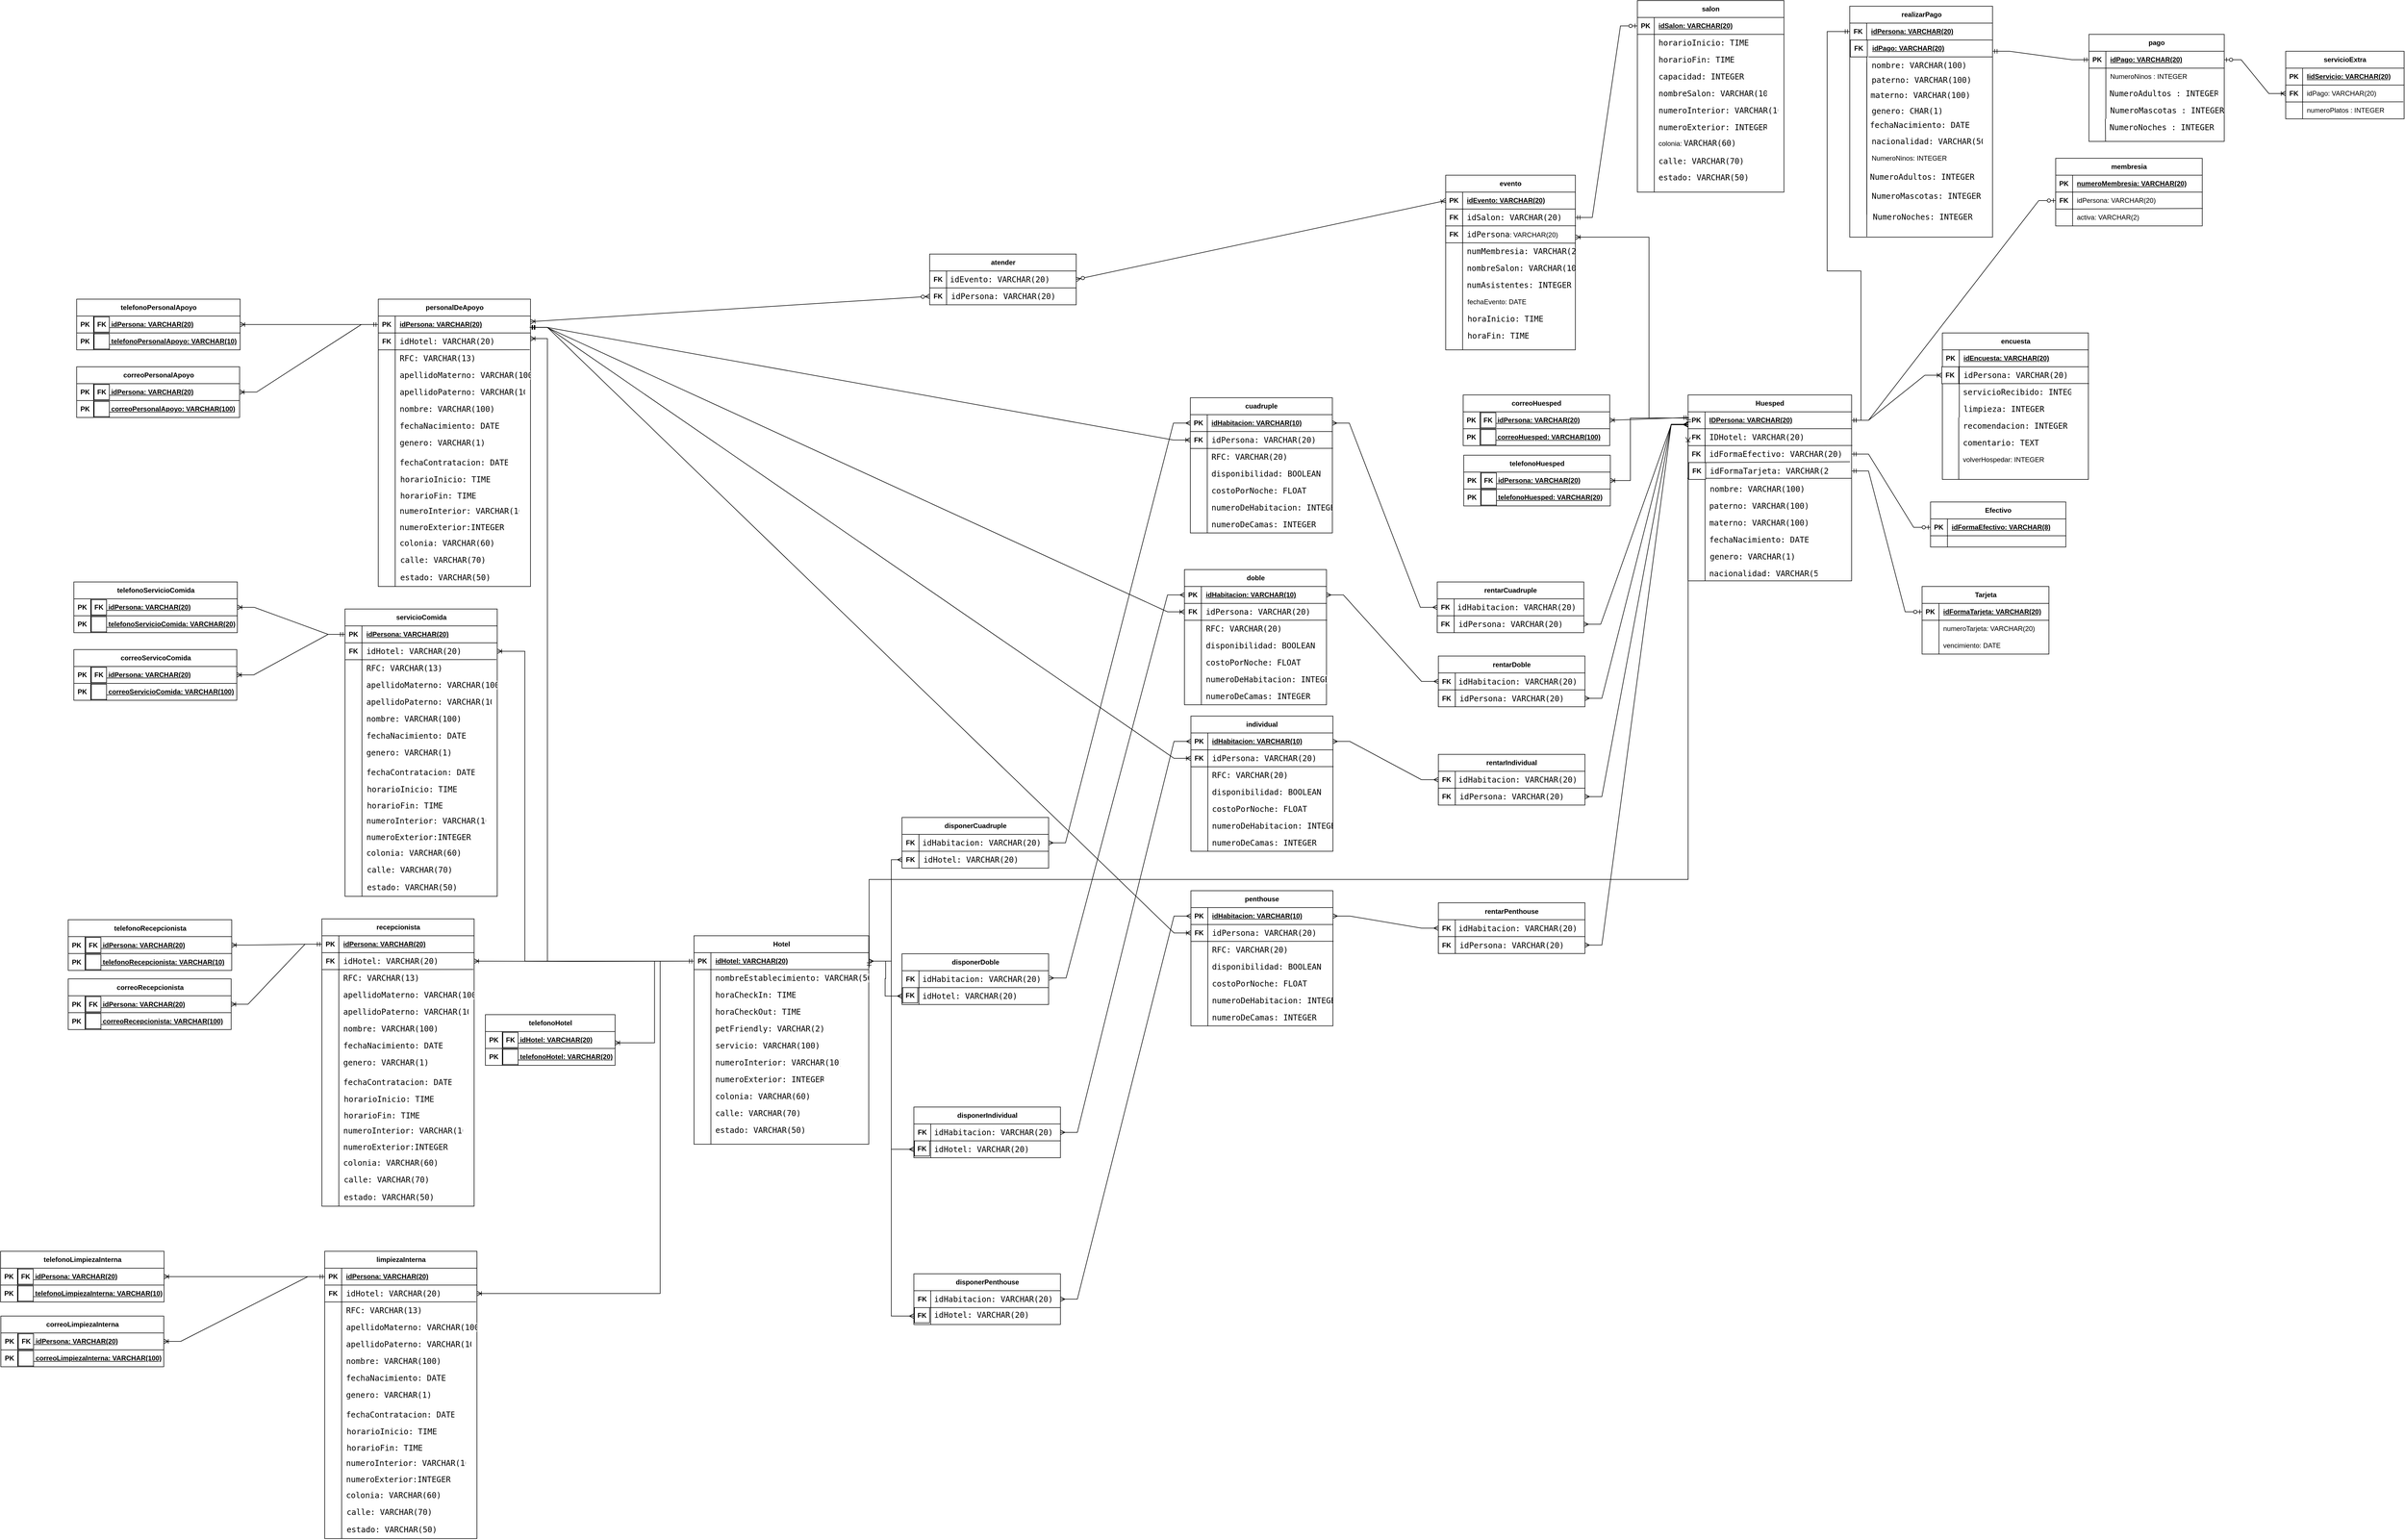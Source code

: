 <mxfile version="24.2.5" type="device">
  <diagram id="R2lEEEUBdFMjLlhIrx00" name="Page-1">
    <mxGraphModel dx="4224" dy="2995" grid="1" gridSize="10" guides="1" tooltips="1" connect="1" arrows="1" fold="1" page="1" pageScale="1" pageWidth="850" pageHeight="1100" math="0" shadow="0" extFonts="Permanent Marker^https://fonts.googleapis.com/css?family=Permanent+Marker">
      <root>
        <mxCell id="0" />
        <mxCell id="1" parent="0" />
        <mxCell id="Ifuearfs8M1F2ZNKJo1B-1" value="Hotel" style="shape=table;startSize=30;container=1;collapsible=1;childLayout=tableLayout;fixedRows=1;rowLines=0;fontStyle=1;align=center;resizeLast=1;html=1;" parent="1" vertex="1">
          <mxGeometry x="-870" y="320" width="310" height="370" as="geometry">
            <mxRectangle x="160" y="270" width="70" height="30" as="alternateBounds" />
          </mxGeometry>
        </mxCell>
        <mxCell id="Ifuearfs8M1F2ZNKJo1B-2" value="" style="shape=tableRow;horizontal=0;startSize=0;swimlaneHead=0;swimlaneBody=0;fillColor=none;collapsible=0;dropTarget=0;points=[[0,0.5],[1,0.5]];portConstraint=eastwest;top=0;left=0;right=0;bottom=1;" parent="Ifuearfs8M1F2ZNKJo1B-1" vertex="1">
          <mxGeometry y="30" width="310" height="30" as="geometry" />
        </mxCell>
        <mxCell id="Ifuearfs8M1F2ZNKJo1B-3" value="PK" style="shape=partialRectangle;connectable=0;fillColor=none;top=0;left=0;bottom=0;right=0;fontStyle=1;overflow=hidden;whiteSpace=wrap;html=1;" parent="Ifuearfs8M1F2ZNKJo1B-2" vertex="1">
          <mxGeometry width="30" height="30" as="geometry">
            <mxRectangle width="30" height="30" as="alternateBounds" />
          </mxGeometry>
        </mxCell>
        <mxCell id="Ifuearfs8M1F2ZNKJo1B-4" value="idHotel: VARCHAR(20)" style="shape=partialRectangle;connectable=0;fillColor=none;top=0;left=0;bottom=0;right=0;align=left;spacingLeft=6;fontStyle=5;overflow=hidden;whiteSpace=wrap;html=1;" parent="Ifuearfs8M1F2ZNKJo1B-2" vertex="1">
          <mxGeometry x="30" width="280" height="30" as="geometry">
            <mxRectangle width="280" height="30" as="alternateBounds" />
          </mxGeometry>
        </mxCell>
        <mxCell id="Ifuearfs8M1F2ZNKJo1B-5" value="" style="shape=tableRow;horizontal=0;startSize=0;swimlaneHead=0;swimlaneBody=0;fillColor=none;collapsible=0;dropTarget=0;points=[[0,0.5],[1,0.5]];portConstraint=eastwest;top=0;left=0;right=0;bottom=0;" parent="Ifuearfs8M1F2ZNKJo1B-1" vertex="1">
          <mxGeometry y="60" width="310" height="30" as="geometry" />
        </mxCell>
        <mxCell id="Ifuearfs8M1F2ZNKJo1B-6" value="" style="shape=partialRectangle;connectable=0;fillColor=none;top=0;left=0;bottom=0;right=0;editable=1;overflow=hidden;whiteSpace=wrap;html=1;" parent="Ifuearfs8M1F2ZNKJo1B-5" vertex="1">
          <mxGeometry width="30" height="30" as="geometry">
            <mxRectangle width="30" height="30" as="alternateBounds" />
          </mxGeometry>
        </mxCell>
        <mxCell id="Ifuearfs8M1F2ZNKJo1B-7" value="&lt;span style=&quot;font-family: &amp;quot;Söhne Mono&amp;quot;, Monaco, &amp;quot;Andale Mono&amp;quot;, &amp;quot;Ubuntu Mono&amp;quot;, monospace; font-size: 14px; white-space: pre; background-color: rgb(255, 255, 255);&quot;&gt;nombreEstablecimiento: &lt;/span&gt;&lt;span style=&quot;font-family: &amp;quot;Söhne Mono&amp;quot;, Monaco, &amp;quot;Andale Mono&amp;quot;, &amp;quot;Ubuntu Mono&amp;quot;, monospace; font-size: 14px; white-space: pre; background-color: rgb(255, 255, 255);&quot;&gt;VARCHAR(50)&lt;/span&gt;" style="shape=partialRectangle;connectable=0;fillColor=none;top=0;left=0;bottom=0;right=0;align=left;spacingLeft=6;overflow=hidden;whiteSpace=wrap;html=1;" parent="Ifuearfs8M1F2ZNKJo1B-5" vertex="1">
          <mxGeometry x="30" width="280" height="30" as="geometry">
            <mxRectangle width="280" height="30" as="alternateBounds" />
          </mxGeometry>
        </mxCell>
        <mxCell id="Ifuearfs8M1F2ZNKJo1B-8" value="" style="shape=tableRow;horizontal=0;startSize=0;swimlaneHead=0;swimlaneBody=0;fillColor=none;collapsible=0;dropTarget=0;points=[[0,0.5],[1,0.5]];portConstraint=eastwest;top=0;left=0;right=0;bottom=0;" parent="Ifuearfs8M1F2ZNKJo1B-1" vertex="1">
          <mxGeometry y="90" width="310" height="30" as="geometry" />
        </mxCell>
        <mxCell id="Ifuearfs8M1F2ZNKJo1B-9" value="" style="shape=partialRectangle;connectable=0;fillColor=none;top=0;left=0;bottom=0;right=0;editable=1;overflow=hidden;whiteSpace=wrap;html=1;" parent="Ifuearfs8M1F2ZNKJo1B-8" vertex="1">
          <mxGeometry width="30" height="30" as="geometry">
            <mxRectangle width="30" height="30" as="alternateBounds" />
          </mxGeometry>
        </mxCell>
        <mxCell id="Ifuearfs8M1F2ZNKJo1B-10" value="&lt;span style=&quot;font-family: &amp;quot;Söhne Mono&amp;quot;, Monaco, &amp;quot;Andale Mono&amp;quot;, &amp;quot;Ubuntu Mono&amp;quot;, monospace; font-size: 14px; white-space: pre; background-color: rgb(255, 255, 255);&quot;&gt;horaCheckIn: TIME&lt;/span&gt;" style="shape=partialRectangle;connectable=0;fillColor=none;top=0;left=0;bottom=0;right=0;align=left;spacingLeft=6;overflow=hidden;whiteSpace=wrap;html=1;" parent="Ifuearfs8M1F2ZNKJo1B-8" vertex="1">
          <mxGeometry x="30" width="280" height="30" as="geometry">
            <mxRectangle width="280" height="30" as="alternateBounds" />
          </mxGeometry>
        </mxCell>
        <mxCell id="Ifuearfs8M1F2ZNKJo1B-11" value="" style="shape=tableRow;horizontal=0;startSize=0;swimlaneHead=0;swimlaneBody=0;fillColor=none;collapsible=0;dropTarget=0;points=[[0,0.5],[1,0.5]];portConstraint=eastwest;top=0;left=0;right=0;bottom=0;" parent="Ifuearfs8M1F2ZNKJo1B-1" vertex="1">
          <mxGeometry y="120" width="310" height="30" as="geometry" />
        </mxCell>
        <mxCell id="Ifuearfs8M1F2ZNKJo1B-12" value="" style="shape=partialRectangle;connectable=0;fillColor=none;top=0;left=0;bottom=0;right=0;editable=1;overflow=hidden;whiteSpace=wrap;html=1;" parent="Ifuearfs8M1F2ZNKJo1B-11" vertex="1">
          <mxGeometry width="30" height="30" as="geometry">
            <mxRectangle width="30" height="30" as="alternateBounds" />
          </mxGeometry>
        </mxCell>
        <mxCell id="Ifuearfs8M1F2ZNKJo1B-13" value="&lt;span style=&quot;font-family: &amp;quot;Söhne Mono&amp;quot;, Monaco, &amp;quot;Andale Mono&amp;quot;, &amp;quot;Ubuntu Mono&amp;quot;, monospace; font-size: 14px; white-space: pre; background-color: rgb(255, 255, 255);&quot;&gt;horaCheckOut: TIME&lt;/span&gt;" style="shape=partialRectangle;connectable=0;fillColor=none;top=0;left=0;bottom=0;right=0;align=left;spacingLeft=6;overflow=hidden;whiteSpace=wrap;html=1;" parent="Ifuearfs8M1F2ZNKJo1B-11" vertex="1">
          <mxGeometry x="30" width="280" height="30" as="geometry">
            <mxRectangle width="280" height="30" as="alternateBounds" />
          </mxGeometry>
        </mxCell>
        <mxCell id="Ifuearfs8M1F2ZNKJo1B-15" value="" style="shape=tableRow;horizontal=0;startSize=0;swimlaneHead=0;swimlaneBody=0;fillColor=none;collapsible=0;dropTarget=0;points=[[0,0.5],[1,0.5]];portConstraint=eastwest;top=0;left=0;right=0;bottom=0;" parent="1" vertex="1">
          <mxGeometry x="-870" y="470" width="230" height="30" as="geometry" />
        </mxCell>
        <mxCell id="Ifuearfs8M1F2ZNKJo1B-16" value="" style="shape=partialRectangle;connectable=0;fillColor=none;top=0;left=0;bottom=0;right=0;editable=1;overflow=hidden;whiteSpace=wrap;html=1;" parent="Ifuearfs8M1F2ZNKJo1B-15" vertex="1">
          <mxGeometry width="30" height="30" as="geometry">
            <mxRectangle width="30" height="30" as="alternateBounds" />
          </mxGeometry>
        </mxCell>
        <mxCell id="Ifuearfs8M1F2ZNKJo1B-31" value="&lt;span style=&quot;font-family: &amp;quot;Söhne Mono&amp;quot;, Monaco, &amp;quot;Andale Mono&amp;quot;, &amp;quot;Ubuntu Mono&amp;quot;, monospace; font-size: 14px; white-space: pre; background-color: rgb(255, 255, 255);&quot;&gt;petFriendly: &lt;/span&gt;&lt;span style=&quot;font-family: &amp;quot;Söhne Mono&amp;quot;, Monaco, &amp;quot;Andale Mono&amp;quot;, &amp;quot;Ubuntu Mono&amp;quot;, monospace; font-size: 14px; white-space: pre; background-color: rgb(255, 255, 255);&quot;&gt;VARCHAR(2)&lt;/span&gt;" style="shape=partialRectangle;connectable=0;fillColor=none;top=0;left=0;bottom=0;right=0;align=left;spacingLeft=6;overflow=hidden;whiteSpace=wrap;html=1;" parent="1" vertex="1">
          <mxGeometry x="-840" y="470" width="200" height="30" as="geometry">
            <mxRectangle width="200" height="30" as="alternateBounds" />
          </mxGeometry>
        </mxCell>
        <mxCell id="Ifuearfs8M1F2ZNKJo1B-32" value="&lt;span style=&quot;font-family: &amp;quot;Söhne Mono&amp;quot;, Monaco, &amp;quot;Andale Mono&amp;quot;, &amp;quot;Ubuntu Mono&amp;quot;, monospace; font-size: 14px; white-space: pre; background-color: rgb(255, 255, 255);&quot;&gt;servicio: &lt;/span&gt;&lt;span style=&quot;font-family: &amp;quot;Söhne Mono&amp;quot;, Monaco, &amp;quot;Andale Mono&amp;quot;, &amp;quot;Ubuntu Mono&amp;quot;, monospace; font-size: 14px; white-space: pre; background-color: rgb(255, 255, 255);&quot;&gt;VARCHAR(100)&lt;/span&gt;" style="shape=partialRectangle;connectable=0;fillColor=none;top=0;left=0;bottom=0;right=0;align=left;spacingLeft=6;overflow=hidden;whiteSpace=wrap;html=1;" parent="1" vertex="1">
          <mxGeometry x="-840" y="500" width="200" height="30" as="geometry">
            <mxRectangle width="200" height="30" as="alternateBounds" />
          </mxGeometry>
        </mxCell>
        <mxCell id="Ifuearfs8M1F2ZNKJo1B-33" value="&lt;span style=&quot;font-family: &amp;quot;Söhne Mono&amp;quot;, Monaco, &amp;quot;Andale Mono&amp;quot;, &amp;quot;Ubuntu Mono&amp;quot;, monospace; font-size: 14px; white-space: pre; background-color: rgb(255, 255, 255);&quot;&gt;numeroInterior: &lt;/span&gt;&lt;span style=&quot;font-family: &amp;quot;Söhne Mono&amp;quot;, Monaco, &amp;quot;Andale Mono&amp;quot;, &amp;quot;Ubuntu Mono&amp;quot;, monospace; font-size: 14px; white-space: pre; background-color: rgb(255, 255, 255);&quot;&gt;VARCHAR(10)&lt;/span&gt;" style="shape=partialRectangle;connectable=0;fillColor=none;top=0;left=0;bottom=0;right=0;align=left;spacingLeft=6;overflow=hidden;whiteSpace=wrap;html=1;" parent="1" vertex="1">
          <mxGeometry x="-840" y="530" width="230" height="30" as="geometry">
            <mxRectangle width="200" height="30" as="alternateBounds" />
          </mxGeometry>
        </mxCell>
        <mxCell id="Ifuearfs8M1F2ZNKJo1B-34" value="&lt;span style=&quot;font-family: &amp;quot;Söhne Mono&amp;quot;, Monaco, &amp;quot;Andale Mono&amp;quot;, &amp;quot;Ubuntu Mono&amp;quot;, monospace; font-size: 14px; white-space: pre; background-color: rgb(255, 255, 255);&quot;&gt;numeroExterior: INTEGER&lt;/span&gt;" style="shape=partialRectangle;connectable=0;fillColor=none;top=0;left=0;bottom=0;right=0;align=left;spacingLeft=6;overflow=hidden;whiteSpace=wrap;html=1;" parent="1" vertex="1">
          <mxGeometry x="-840" y="560" width="200" height="30" as="geometry">
            <mxRectangle width="200" height="30" as="alternateBounds" />
          </mxGeometry>
        </mxCell>
        <mxCell id="Ifuearfs8M1F2ZNKJo1B-35" value="&lt;span style=&quot;font-family: &amp;quot;Söhne Mono&amp;quot;, Monaco, &amp;quot;Andale Mono&amp;quot;, &amp;quot;Ubuntu Mono&amp;quot;, monospace; font-size: 14px; white-space: pre; background-color: rgb(255, 255, 255);&quot;&gt;colonia: &lt;/span&gt;&lt;span style=&quot;font-family: &amp;quot;Söhne Mono&amp;quot;, Monaco, &amp;quot;Andale Mono&amp;quot;, &amp;quot;Ubuntu Mono&amp;quot;, monospace; font-size: 14px; white-space: pre; background-color: rgb(255, 255, 255);&quot;&gt;VARCHAR(60)&lt;/span&gt;" style="shape=partialRectangle;connectable=0;fillColor=none;top=0;left=0;bottom=0;right=0;align=left;spacingLeft=6;overflow=hidden;whiteSpace=wrap;html=1;" parent="1" vertex="1">
          <mxGeometry x="-840" y="590" width="200" height="30" as="geometry">
            <mxRectangle width="200" height="30" as="alternateBounds" />
          </mxGeometry>
        </mxCell>
        <mxCell id="Ifuearfs8M1F2ZNKJo1B-36" value="&lt;span style=&quot;font-family: &amp;quot;Söhne Mono&amp;quot;, Monaco, &amp;quot;Andale Mono&amp;quot;, &amp;quot;Ubuntu Mono&amp;quot;, monospace; font-size: 14px; white-space: pre; background-color: rgb(255, 255, 255);&quot;&gt;calle: &lt;/span&gt;&lt;span style=&quot;font-family: &amp;quot;Söhne Mono&amp;quot;, Monaco, &amp;quot;Andale Mono&amp;quot;, &amp;quot;Ubuntu Mono&amp;quot;, monospace; font-size: 14px; white-space: pre; background-color: rgb(255, 255, 255);&quot;&gt;VARCHAR(70)&lt;/span&gt;" style="shape=partialRectangle;connectable=0;fillColor=none;top=0;left=0;bottom=0;right=0;align=left;spacingLeft=6;overflow=hidden;whiteSpace=wrap;html=1;" parent="1" vertex="1">
          <mxGeometry x="-840" y="620" width="200" height="30" as="geometry">
            <mxRectangle width="200" height="30" as="alternateBounds" />
          </mxGeometry>
        </mxCell>
        <mxCell id="Ifuearfs8M1F2ZNKJo1B-37" value="&lt;span style=&quot;font-family: &amp;quot;Söhne Mono&amp;quot;, Monaco, &amp;quot;Andale Mono&amp;quot;, &amp;quot;Ubuntu Mono&amp;quot;, monospace; font-size: 14px; white-space: pre; background-color: rgb(255, 255, 255);&quot;&gt;estado: &lt;/span&gt;&lt;span style=&quot;font-family: &amp;quot;Söhne Mono&amp;quot;, Monaco, &amp;quot;Andale Mono&amp;quot;, &amp;quot;Ubuntu Mono&amp;quot;, monospace; font-size: 14px; white-space: pre; background-color: rgb(255, 255, 255);&quot;&gt;VARCHAR(50)&lt;/span&gt;" style="shape=partialRectangle;connectable=0;fillColor=none;top=0;left=0;bottom=0;right=0;align=left;spacingLeft=6;overflow=hidden;whiteSpace=wrap;html=1;" parent="1" vertex="1">
          <mxGeometry x="-840" y="650" width="200" height="30" as="geometry">
            <mxRectangle width="200" height="30" as="alternateBounds" />
          </mxGeometry>
        </mxCell>
        <mxCell id="Ifuearfs8M1F2ZNKJo1B-39" value="" style="endArrow=none;html=1;rounded=0;" parent="1" edge="1">
          <mxGeometry width="50" height="50" relative="1" as="geometry">
            <mxPoint x="-840" y="690" as="sourcePoint" />
            <mxPoint x="-840" y="470" as="targetPoint" />
          </mxGeometry>
        </mxCell>
        <mxCell id="Ifuearfs8M1F2ZNKJo1B-40" value="telefonoHotel" style="shape=table;startSize=30;container=1;collapsible=1;childLayout=tableLayout;fixedRows=1;rowLines=0;fontStyle=1;align=center;resizeLast=1;html=1;" parent="1" vertex="1">
          <mxGeometry x="-1240" y="460" width="230" height="90" as="geometry" />
        </mxCell>
        <mxCell id="Ifuearfs8M1F2ZNKJo1B-41" value="" style="shape=tableRow;horizontal=0;startSize=0;swimlaneHead=0;swimlaneBody=0;fillColor=none;collapsible=0;dropTarget=0;points=[[0,0.5],[1,0.5]];portConstraint=eastwest;top=0;left=0;right=0;bottom=1;" parent="Ifuearfs8M1F2ZNKJo1B-40" vertex="1">
          <mxGeometry y="30" width="230" height="30" as="geometry" />
        </mxCell>
        <mxCell id="Ifuearfs8M1F2ZNKJo1B-42" value="PK" style="shape=partialRectangle;connectable=0;fillColor=none;top=0;left=0;bottom=0;right=0;fontStyle=1;overflow=hidden;whiteSpace=wrap;html=1;" parent="Ifuearfs8M1F2ZNKJo1B-41" vertex="1">
          <mxGeometry width="30" height="30" as="geometry">
            <mxRectangle width="30" height="30" as="alternateBounds" />
          </mxGeometry>
        </mxCell>
        <mxCell id="Ifuearfs8M1F2ZNKJo1B-43" value="&amp;nbsp; &amp;nbsp; &amp;nbsp; &amp;nbsp;idHotel: VARCHAR(20)" style="shape=partialRectangle;connectable=0;fillColor=none;top=0;left=0;bottom=0;right=0;align=left;spacingLeft=6;fontStyle=5;overflow=hidden;whiteSpace=wrap;html=1;" parent="Ifuearfs8M1F2ZNKJo1B-41" vertex="1">
          <mxGeometry x="30" width="200" height="30" as="geometry">
            <mxRectangle width="200" height="30" as="alternateBounds" />
          </mxGeometry>
        </mxCell>
        <mxCell id="Ifuearfs8M1F2ZNKJo1B-44" value="" style="shape=tableRow;horizontal=0;startSize=0;swimlaneHead=0;swimlaneBody=0;fillColor=none;collapsible=0;dropTarget=0;points=[[0,0.5],[1,0.5]];portConstraint=eastwest;top=0;left=0;right=0;bottom=0;" parent="Ifuearfs8M1F2ZNKJo1B-40" vertex="1">
          <mxGeometry y="60" width="230" height="30" as="geometry" />
        </mxCell>
        <mxCell id="Ifuearfs8M1F2ZNKJo1B-45" value="" style="shape=partialRectangle;connectable=0;fillColor=none;top=0;left=0;bottom=0;right=0;editable=1;overflow=hidden;whiteSpace=wrap;html=1;" parent="Ifuearfs8M1F2ZNKJo1B-44" vertex="1">
          <mxGeometry width="30" height="30" as="geometry">
            <mxRectangle width="30" height="30" as="alternateBounds" />
          </mxGeometry>
        </mxCell>
        <mxCell id="Ifuearfs8M1F2ZNKJo1B-46" value="&lt;u&gt;&lt;b&gt;&amp;nbsp; &amp;nbsp; &amp;nbsp; &amp;nbsp;telefonoHotel: VARCHAR(20)&lt;/b&gt;&lt;/u&gt;" style="shape=partialRectangle;connectable=0;fillColor=none;top=0;left=0;bottom=0;right=0;align=left;spacingLeft=6;overflow=hidden;whiteSpace=wrap;html=1;" parent="Ifuearfs8M1F2ZNKJo1B-44" vertex="1">
          <mxGeometry x="30" width="200" height="30" as="geometry">
            <mxRectangle width="200" height="30" as="alternateBounds" />
          </mxGeometry>
        </mxCell>
        <mxCell id="Ifuearfs8M1F2ZNKJo1B-70" value="individual" style="shape=table;startSize=30;container=1;collapsible=1;childLayout=tableLayout;fixedRows=1;rowLines=0;fontStyle=1;align=center;resizeLast=1;html=1;" parent="1" vertex="1">
          <mxGeometry x="11.46" y="-70" width="251.92" height="240" as="geometry">
            <mxRectangle x="160" y="270" width="70" height="30" as="alternateBounds" />
          </mxGeometry>
        </mxCell>
        <mxCell id="Ifuearfs8M1F2ZNKJo1B-71" value="" style="shape=tableRow;horizontal=0;startSize=0;swimlaneHead=0;swimlaneBody=0;fillColor=none;collapsible=0;dropTarget=0;points=[[0,0.5],[1,0.5]];portConstraint=eastwest;top=0;left=0;right=0;bottom=1;" parent="Ifuearfs8M1F2ZNKJo1B-70" vertex="1">
          <mxGeometry y="30" width="251.92" height="30" as="geometry" />
        </mxCell>
        <mxCell id="Ifuearfs8M1F2ZNKJo1B-72" value="PK" style="shape=partialRectangle;connectable=0;fillColor=none;top=0;left=0;bottom=0;right=0;fontStyle=1;overflow=hidden;whiteSpace=wrap;html=1;" parent="Ifuearfs8M1F2ZNKJo1B-71" vertex="1">
          <mxGeometry width="30" height="30" as="geometry">
            <mxRectangle width="30" height="30" as="alternateBounds" />
          </mxGeometry>
        </mxCell>
        <mxCell id="Ifuearfs8M1F2ZNKJo1B-73" value="idHabitacion: VARCHAR(10)" style="shape=partialRectangle;connectable=0;fillColor=none;top=0;left=0;bottom=0;right=0;align=left;spacingLeft=6;fontStyle=5;overflow=hidden;whiteSpace=wrap;html=1;" parent="Ifuearfs8M1F2ZNKJo1B-71" vertex="1">
          <mxGeometry x="30" width="221.92" height="30" as="geometry">
            <mxRectangle width="221.92" height="30" as="alternateBounds" />
          </mxGeometry>
        </mxCell>
        <mxCell id="Ifuearfs8M1F2ZNKJo1B-74" value="" style="shape=tableRow;horizontal=0;startSize=0;swimlaneHead=0;swimlaneBody=0;fillColor=none;collapsible=0;dropTarget=0;points=[[0,0.5],[1,0.5]];portConstraint=eastwest;top=0;left=0;right=0;bottom=0;" parent="Ifuearfs8M1F2ZNKJo1B-70" vertex="1">
          <mxGeometry y="60" width="251.92" height="30" as="geometry" />
        </mxCell>
        <mxCell id="Ifuearfs8M1F2ZNKJo1B-75" value="" style="shape=partialRectangle;connectable=0;fillColor=none;top=0;left=0;bottom=0;right=0;editable=1;overflow=hidden;whiteSpace=wrap;html=1;" parent="Ifuearfs8M1F2ZNKJo1B-74" vertex="1">
          <mxGeometry width="30" height="30" as="geometry">
            <mxRectangle width="30" height="30" as="alternateBounds" />
          </mxGeometry>
        </mxCell>
        <mxCell id="Ifuearfs8M1F2ZNKJo1B-76" value="&lt;span style=&quot;font-family: &amp;quot;Söhne Mono&amp;quot;, Monaco, &amp;quot;Andale Mono&amp;quot;, &amp;quot;Ubuntu Mono&amp;quot;, monospace; font-size: 14px; white-space: pre; background-color: rgb(255, 255, 255);&quot;&gt;idPersona: VARCHAR(20)&lt;/span&gt;" style="shape=partialRectangle;connectable=0;fillColor=none;top=0;left=0;bottom=0;right=0;align=left;spacingLeft=6;overflow=hidden;whiteSpace=wrap;html=1;" parent="Ifuearfs8M1F2ZNKJo1B-74" vertex="1">
          <mxGeometry x="30" width="221.92" height="30" as="geometry">
            <mxRectangle width="221.92" height="30" as="alternateBounds" />
          </mxGeometry>
        </mxCell>
        <mxCell id="Ifuearfs8M1F2ZNKJo1B-77" value="" style="shape=tableRow;horizontal=0;startSize=0;swimlaneHead=0;swimlaneBody=0;fillColor=none;collapsible=0;dropTarget=0;points=[[0,0.5],[1,0.5]];portConstraint=eastwest;top=0;left=0;right=0;bottom=0;" parent="Ifuearfs8M1F2ZNKJo1B-70" vertex="1">
          <mxGeometry y="90" width="251.92" height="30" as="geometry" />
        </mxCell>
        <mxCell id="Ifuearfs8M1F2ZNKJo1B-78" value="" style="shape=partialRectangle;connectable=0;fillColor=none;top=0;left=0;bottom=0;right=0;editable=1;overflow=hidden;whiteSpace=wrap;html=1;" parent="Ifuearfs8M1F2ZNKJo1B-77" vertex="1">
          <mxGeometry width="30" height="30" as="geometry">
            <mxRectangle width="30" height="30" as="alternateBounds" />
          </mxGeometry>
        </mxCell>
        <mxCell id="Ifuearfs8M1F2ZNKJo1B-79" value="&lt;font face=&quot;Söhne Mono, Monaco, Andale Mono, Ubuntu Mono, monospace&quot;&gt;&lt;span style=&quot;font-size: 14px; white-space: pre; background-color: rgb(255, 255, 255);&quot;&gt;RFC: VARCHAR(20)&lt;/span&gt;&lt;/font&gt;" style="shape=partialRectangle;connectable=0;fillColor=none;top=0;left=0;bottom=0;right=0;align=left;spacingLeft=6;overflow=hidden;whiteSpace=wrap;html=1;" parent="Ifuearfs8M1F2ZNKJo1B-77" vertex="1">
          <mxGeometry x="30" width="221.92" height="30" as="geometry">
            <mxRectangle width="221.92" height="30" as="alternateBounds" />
          </mxGeometry>
        </mxCell>
        <mxCell id="Ifuearfs8M1F2ZNKJo1B-80" value="" style="shape=tableRow;horizontal=0;startSize=0;swimlaneHead=0;swimlaneBody=0;fillColor=none;collapsible=0;dropTarget=0;points=[[0,0.5],[1,0.5]];portConstraint=eastwest;top=0;left=0;right=0;bottom=0;" parent="Ifuearfs8M1F2ZNKJo1B-70" vertex="1">
          <mxGeometry y="120" width="251.92" height="30" as="geometry" />
        </mxCell>
        <mxCell id="Ifuearfs8M1F2ZNKJo1B-81" value="" style="shape=partialRectangle;connectable=0;fillColor=none;top=0;left=0;bottom=0;right=0;editable=1;overflow=hidden;whiteSpace=wrap;html=1;" parent="Ifuearfs8M1F2ZNKJo1B-80" vertex="1">
          <mxGeometry width="30" height="30" as="geometry">
            <mxRectangle width="30" height="30" as="alternateBounds" />
          </mxGeometry>
        </mxCell>
        <mxCell id="Ifuearfs8M1F2ZNKJo1B-82" value="&lt;font face=&quot;Söhne Mono, Monaco, Andale Mono, Ubuntu Mono, monospace&quot;&gt;&lt;span style=&quot;font-size: 14px; white-space: pre; background-color: rgb(255, 255, 255);&quot;&gt;disponibilidad: BOOLEAN&lt;/span&gt;&lt;/font&gt;" style="shape=partialRectangle;connectable=0;fillColor=none;top=0;left=0;bottom=0;right=0;align=left;spacingLeft=6;overflow=hidden;whiteSpace=wrap;html=1;" parent="Ifuearfs8M1F2ZNKJo1B-80" vertex="1">
          <mxGeometry x="30" width="221.92" height="30" as="geometry">
            <mxRectangle width="221.92" height="30" as="alternateBounds" />
          </mxGeometry>
        </mxCell>
        <mxCell id="Ifuearfs8M1F2ZNKJo1B-83" value="" style="shape=tableRow;horizontal=0;startSize=0;swimlaneHead=0;swimlaneBody=0;fillColor=none;collapsible=0;dropTarget=0;points=[[0,0.5],[1,0.5]];portConstraint=eastwest;top=0;left=0;right=0;bottom=0;" parent="1" vertex="1">
          <mxGeometry x="11.46" y="80" width="230" height="30" as="geometry" />
        </mxCell>
        <mxCell id="Ifuearfs8M1F2ZNKJo1B-84" value="" style="shape=partialRectangle;connectable=0;fillColor=none;top=0;left=0;bottom=0;right=0;editable=1;overflow=hidden;whiteSpace=wrap;html=1;" parent="Ifuearfs8M1F2ZNKJo1B-83" vertex="1">
          <mxGeometry width="30" height="30" as="geometry">
            <mxRectangle width="30" height="30" as="alternateBounds" />
          </mxGeometry>
        </mxCell>
        <mxCell id="Ifuearfs8M1F2ZNKJo1B-85" value="&lt;span style=&quot;font-family: &amp;quot;Söhne Mono&amp;quot;, Monaco, &amp;quot;Andale Mono&amp;quot;, &amp;quot;Ubuntu Mono&amp;quot;, monospace; font-size: 14px; white-space: pre; background-color: rgb(255, 255, 255);&quot;&gt;costoPorNoche: FLOAT&lt;/span&gt;" style="shape=partialRectangle;connectable=0;fillColor=none;top=0;left=0;bottom=0;right=0;align=left;spacingLeft=6;overflow=hidden;whiteSpace=wrap;html=1;" parent="1" vertex="1">
          <mxGeometry x="41.46" y="80" width="200" height="30" as="geometry">
            <mxRectangle width="200" height="30" as="alternateBounds" />
          </mxGeometry>
        </mxCell>
        <mxCell id="Ifuearfs8M1F2ZNKJo1B-86" value="&lt;span style=&quot;background-color: rgb(255, 255, 255); font-size: 14px; white-space: pre; font-family: &amp;quot;Söhne Mono&amp;quot;, Monaco, &amp;quot;Andale Mono&amp;quot;, &amp;quot;Ubuntu Mono&amp;quot;, monospace;&quot;&gt;numeroDeHabitacion: INTEGER&lt;/span&gt;" style="shape=partialRectangle;connectable=0;fillColor=none;top=0;left=0;bottom=0;right=0;align=left;spacingLeft=6;overflow=hidden;whiteSpace=wrap;html=1;" parent="1" vertex="1">
          <mxGeometry x="41.46" y="110" width="221.92" height="30" as="geometry">
            <mxRectangle width="200" height="30" as="alternateBounds" />
          </mxGeometry>
        </mxCell>
        <mxCell id="Ifuearfs8M1F2ZNKJo1B-87" value="&lt;span style=&quot;font-family: &amp;quot;Söhne Mono&amp;quot;, Monaco, &amp;quot;Andale Mono&amp;quot;, &amp;quot;Ubuntu Mono&amp;quot;, monospace; font-size: 14px; white-space: pre; background-color: rgb(255, 255, 255);&quot;&gt;numeroDeCamas: INTEGER&lt;/span&gt;" style="shape=partialRectangle;connectable=0;fillColor=none;top=0;left=0;bottom=0;right=0;align=left;spacingLeft=6;overflow=hidden;whiteSpace=wrap;html=1;" parent="1" vertex="1">
          <mxGeometry x="41.46" y="140" width="200" height="30" as="geometry">
            <mxRectangle width="200" height="30" as="alternateBounds" />
          </mxGeometry>
        </mxCell>
        <mxCell id="Ifuearfs8M1F2ZNKJo1B-92" value="" style="endArrow=none;html=1;rounded=0;" parent="1" edge="1">
          <mxGeometry width="50" height="50" relative="1" as="geometry">
            <mxPoint x="41.46" y="170" as="sourcePoint" />
            <mxPoint x="41.46" y="80" as="targetPoint" />
          </mxGeometry>
        </mxCell>
        <mxCell id="Ifuearfs8M1F2ZNKJo1B-95" value="&lt;b&gt;FK&lt;/b&gt;" style="whiteSpace=wrap;html=1;aspect=fixed;" parent="1" vertex="1">
          <mxGeometry x="11.46" y="-10" width="30" height="30" as="geometry" />
        </mxCell>
        <mxCell id="Ifuearfs8M1F2ZNKJo1B-96" value="" style="endArrow=none;html=1;rounded=0;entryX=1.004;entryY=-0.007;entryDx=0;entryDy=0;entryPerimeter=0;" parent="1" target="Ifuearfs8M1F2ZNKJo1B-77" edge="1">
          <mxGeometry width="50" height="50" relative="1" as="geometry">
            <mxPoint x="41.46" y="20" as="sourcePoint" />
            <mxPoint x="91.46" y="-30" as="targetPoint" />
          </mxGeometry>
        </mxCell>
        <mxCell id="Ifuearfs8M1F2ZNKJo1B-209" value="Huesped" style="shape=table;startSize=30;container=1;collapsible=1;childLayout=tableLayout;fixedRows=1;rowLines=0;fontStyle=1;align=center;resizeLast=1;html=1;" parent="1" vertex="1">
          <mxGeometry x="893.38" y="-640" width="290" height="330" as="geometry">
            <mxRectangle x="160" y="270" width="70" height="30" as="alternateBounds" />
          </mxGeometry>
        </mxCell>
        <mxCell id="Ifuearfs8M1F2ZNKJo1B-210" value="" style="shape=tableRow;horizontal=0;startSize=0;swimlaneHead=0;swimlaneBody=0;fillColor=none;collapsible=0;dropTarget=0;points=[[0,0.5],[1,0.5]];portConstraint=eastwest;top=0;left=0;right=0;bottom=1;" parent="Ifuearfs8M1F2ZNKJo1B-209" vertex="1">
          <mxGeometry y="30" width="290" height="30" as="geometry" />
        </mxCell>
        <mxCell id="Ifuearfs8M1F2ZNKJo1B-211" value="PK" style="shape=partialRectangle;connectable=0;fillColor=none;top=0;left=0;bottom=0;right=0;fontStyle=1;overflow=hidden;whiteSpace=wrap;html=1;" parent="Ifuearfs8M1F2ZNKJo1B-210" vertex="1">
          <mxGeometry width="30" height="30" as="geometry">
            <mxRectangle width="30" height="30" as="alternateBounds" />
          </mxGeometry>
        </mxCell>
        <mxCell id="Ifuearfs8M1F2ZNKJo1B-212" value="IDPersona: &lt;b&gt;VARCHAR(20)&lt;/b&gt;" style="shape=partialRectangle;connectable=0;fillColor=none;top=0;left=0;bottom=0;right=0;align=left;spacingLeft=6;fontStyle=5;overflow=hidden;whiteSpace=wrap;html=1;" parent="Ifuearfs8M1F2ZNKJo1B-210" vertex="1">
          <mxGeometry x="30" width="260" height="30" as="geometry">
            <mxRectangle width="260" height="30" as="alternateBounds" />
          </mxGeometry>
        </mxCell>
        <mxCell id="Ifuearfs8M1F2ZNKJo1B-213" value="" style="shape=tableRow;horizontal=0;startSize=0;swimlaneHead=0;swimlaneBody=0;fillColor=none;collapsible=0;dropTarget=0;points=[[0,0.5],[1,0.5]];portConstraint=eastwest;top=0;left=0;right=0;bottom=0;" parent="Ifuearfs8M1F2ZNKJo1B-209" vertex="1">
          <mxGeometry y="60" width="290" height="30" as="geometry" />
        </mxCell>
        <mxCell id="Ifuearfs8M1F2ZNKJo1B-214" value="" style="shape=partialRectangle;connectable=0;fillColor=none;top=0;left=0;bottom=0;right=0;editable=1;overflow=hidden;whiteSpace=wrap;html=1;" parent="Ifuearfs8M1F2ZNKJo1B-213" vertex="1">
          <mxGeometry width="30" height="30" as="geometry">
            <mxRectangle width="30" height="30" as="alternateBounds" />
          </mxGeometry>
        </mxCell>
        <mxCell id="Ifuearfs8M1F2ZNKJo1B-215" value="&lt;span style=&quot;font-family: &amp;quot;Söhne Mono&amp;quot;, Monaco, &amp;quot;Andale Mono&amp;quot;, &amp;quot;Ubuntu Mono&amp;quot;, monospace; font-size: 14px; white-space: pre; background-color: rgb(255, 255, 255);&quot;&gt;IDHotel: VARCHAR(20)&lt;/span&gt;" style="shape=partialRectangle;connectable=0;fillColor=none;top=0;left=0;bottom=0;right=0;align=left;spacingLeft=6;overflow=hidden;whiteSpace=wrap;html=1;" parent="Ifuearfs8M1F2ZNKJo1B-213" vertex="1">
          <mxGeometry x="30" width="260" height="30" as="geometry">
            <mxRectangle width="260" height="30" as="alternateBounds" />
          </mxGeometry>
        </mxCell>
        <mxCell id="Ifuearfs8M1F2ZNKJo1B-216" value="" style="shape=tableRow;horizontal=0;startSize=0;swimlaneHead=0;swimlaneBody=0;fillColor=none;collapsible=0;dropTarget=0;points=[[0,0.5],[1,0.5]];portConstraint=eastwest;top=0;left=0;right=0;bottom=0;" parent="Ifuearfs8M1F2ZNKJo1B-209" vertex="1">
          <mxGeometry y="90" width="290" height="30" as="geometry" />
        </mxCell>
        <mxCell id="Ifuearfs8M1F2ZNKJo1B-217" value="" style="shape=partialRectangle;connectable=0;fillColor=none;top=0;left=0;bottom=0;right=0;editable=1;overflow=hidden;whiteSpace=wrap;html=1;" parent="Ifuearfs8M1F2ZNKJo1B-216" vertex="1">
          <mxGeometry width="30" height="30" as="geometry">
            <mxRectangle width="30" height="30" as="alternateBounds" />
          </mxGeometry>
        </mxCell>
        <mxCell id="Ifuearfs8M1F2ZNKJo1B-218" value="&lt;font face=&quot;Söhne Mono, Monaco, Andale Mono, Ubuntu Mono, monospace&quot;&gt;&lt;span style=&quot;font-size: 14px; white-space: pre; background-color: rgb(255, 255, 255);&quot;&gt;idFormaEfectivo: VARCHAR(20)&lt;/span&gt;&lt;/font&gt;" style="shape=partialRectangle;connectable=0;fillColor=none;top=0;left=0;bottom=0;right=0;align=left;spacingLeft=6;overflow=hidden;whiteSpace=wrap;html=1;" parent="Ifuearfs8M1F2ZNKJo1B-216" vertex="1">
          <mxGeometry x="30" width="260" height="30" as="geometry">
            <mxRectangle width="260" height="30" as="alternateBounds" />
          </mxGeometry>
        </mxCell>
        <mxCell id="Ifuearfs8M1F2ZNKJo1B-219" value="" style="shape=tableRow;horizontal=0;startSize=0;swimlaneHead=0;swimlaneBody=0;fillColor=none;collapsible=0;dropTarget=0;points=[[0,0.5],[1,0.5]];portConstraint=eastwest;top=0;left=0;right=0;bottom=0;" parent="Ifuearfs8M1F2ZNKJo1B-209" vertex="1">
          <mxGeometry y="120" width="290" height="30" as="geometry" />
        </mxCell>
        <mxCell id="Ifuearfs8M1F2ZNKJo1B-220" value="" style="shape=partialRectangle;connectable=0;fillColor=none;top=0;left=0;bottom=0;right=0;editable=1;overflow=hidden;whiteSpace=wrap;html=1;" parent="Ifuearfs8M1F2ZNKJo1B-219" vertex="1">
          <mxGeometry width="30" height="30" as="geometry">
            <mxRectangle width="30" height="30" as="alternateBounds" />
          </mxGeometry>
        </mxCell>
        <mxCell id="Ifuearfs8M1F2ZNKJo1B-221" value="" style="shape=partialRectangle;connectable=0;fillColor=none;top=0;left=0;bottom=0;right=0;align=left;spacingLeft=6;overflow=hidden;whiteSpace=wrap;html=1;" parent="Ifuearfs8M1F2ZNKJo1B-219" vertex="1">
          <mxGeometry x="30" width="260" height="30" as="geometry">
            <mxRectangle width="260" height="30" as="alternateBounds" />
          </mxGeometry>
        </mxCell>
        <mxCell id="Ifuearfs8M1F2ZNKJo1B-222" value="" style="shape=tableRow;horizontal=0;startSize=0;swimlaneHead=0;swimlaneBody=0;fillColor=none;collapsible=0;dropTarget=0;points=[[0,0.5],[1,0.5]];portConstraint=eastwest;top=0;left=0;right=0;bottom=0;" parent="1" vertex="1">
          <mxGeometry x="893.38" y="-490" width="230" height="30" as="geometry" />
        </mxCell>
        <mxCell id="Ifuearfs8M1F2ZNKJo1B-223" value="" style="shape=partialRectangle;connectable=0;fillColor=none;top=0;left=0;bottom=0;right=0;editable=1;overflow=hidden;whiteSpace=wrap;html=1;" parent="Ifuearfs8M1F2ZNKJo1B-222" vertex="1">
          <mxGeometry width="30" height="30" as="geometry">
            <mxRectangle width="30" height="30" as="alternateBounds" />
          </mxGeometry>
        </mxCell>
        <mxCell id="Ifuearfs8M1F2ZNKJo1B-224" value="&lt;font face=&quot;Söhne Mono, Monaco, Andale Mono, Ubuntu Mono, monospace&quot;&gt;&lt;span style=&quot;font-size: 14px; white-space: pre; background-color: rgb(255, 255, 255);&quot;&gt;paterno: VARCHAR(100)&lt;/span&gt;&lt;/font&gt;" style="shape=partialRectangle;connectable=0;fillColor=none;top=0;left=0;bottom=0;right=0;align=left;spacingLeft=6;overflow=hidden;whiteSpace=wrap;html=1;" parent="1" vertex="1">
          <mxGeometry x="923.38" y="-458" width="230" height="30" as="geometry">
            <mxRectangle width="200" height="30" as="alternateBounds" />
          </mxGeometry>
        </mxCell>
        <mxCell id="Ifuearfs8M1F2ZNKJo1B-225" value="&lt;font face=&quot;Söhne Mono, Monaco, Andale Mono, Ubuntu Mono, monospace&quot;&gt;&lt;span style=&quot;font-size: 14px; white-space: pre; background-color: rgb(255, 255, 255);&quot;&gt;materno: VARCHAR(100)&lt;/span&gt;&lt;/font&gt;" style="shape=partialRectangle;connectable=0;fillColor=none;top=0;left=0;bottom=0;right=0;align=left;spacingLeft=6;overflow=hidden;whiteSpace=wrap;html=1;" parent="1" vertex="1">
          <mxGeometry x="923.38" y="-428" width="230" height="30" as="geometry">
            <mxRectangle width="200" height="30" as="alternateBounds" />
          </mxGeometry>
        </mxCell>
        <mxCell id="Ifuearfs8M1F2ZNKJo1B-226" value="&lt;font face=&quot;Söhne Mono, Monaco, Andale Mono, Ubuntu Mono, monospace&quot;&gt;&lt;span style=&quot;font-size: 14px; white-space: pre; background-color: rgb(255, 255, 255);&quot;&gt;fechaNacimiento: DATE&lt;/span&gt;&lt;/font&gt;" style="shape=partialRectangle;connectable=0;fillColor=none;top=0;left=0;bottom=0;right=0;align=left;spacingLeft=6;overflow=hidden;whiteSpace=wrap;html=1;" parent="1" vertex="1">
          <mxGeometry x="923.38" y="-398" width="200" height="30" as="geometry">
            <mxRectangle width="200" height="30" as="alternateBounds" />
          </mxGeometry>
        </mxCell>
        <mxCell id="Ifuearfs8M1F2ZNKJo1B-227" value="" style="endArrow=none;html=1;rounded=0;" parent="1" edge="1">
          <mxGeometry width="50" height="50" relative="1" as="geometry">
            <mxPoint x="923.38" y="-310" as="sourcePoint" />
            <mxPoint x="923.38" y="-500" as="targetPoint" />
          </mxGeometry>
        </mxCell>
        <mxCell id="Ifuearfs8M1F2ZNKJo1B-228" value="&lt;b&gt;FK&lt;/b&gt;" style="whiteSpace=wrap;html=1;aspect=fixed;" parent="1" vertex="1">
          <mxGeometry x="893.38" y="-580" width="30" height="30" as="geometry" />
        </mxCell>
        <mxCell id="Ifuearfs8M1F2ZNKJo1B-229" value="" style="endArrow=none;html=1;rounded=0;entryX=1.004;entryY=-0.007;entryDx=0;entryDy=0;entryPerimeter=0;" parent="1" target="Ifuearfs8M1F2ZNKJo1B-216" edge="1">
          <mxGeometry width="50" height="50" relative="1" as="geometry">
            <mxPoint x="923.38" y="-550" as="sourcePoint" />
            <mxPoint x="973.38" y="-600" as="targetPoint" />
          </mxGeometry>
        </mxCell>
        <mxCell id="Ifuearfs8M1F2ZNKJo1B-230" value="&lt;b&gt;FK&lt;/b&gt;" style="whiteSpace=wrap;html=1;aspect=fixed;" parent="1" vertex="1">
          <mxGeometry x="893.38" y="-550" width="30" height="30" as="geometry" />
        </mxCell>
        <mxCell id="Ifuearfs8M1F2ZNKJo1B-231" value="" style="endArrow=none;html=1;rounded=0;entryX=0.99;entryY=-0.047;entryDx=0;entryDy=0;entryPerimeter=0;" parent="1" target="Ifuearfs8M1F2ZNKJo1B-219" edge="1">
          <mxGeometry width="50" height="50" relative="1" as="geometry">
            <mxPoint x="923.38" y="-520" as="sourcePoint" />
            <mxPoint x="973.38" y="-570" as="targetPoint" />
          </mxGeometry>
        </mxCell>
        <mxCell id="Ifuearfs8M1F2ZNKJo1B-232" value="&lt;font face=&quot;Söhne Mono, Monaco, Andale Mono, Ubuntu Mono, monospace&quot;&gt;&lt;span style=&quot;font-size: 14px; white-space: pre; background-color: rgb(255, 255, 255);&quot;&gt;genero: VARCHAR(1)&lt;/span&gt;&lt;/font&gt;" style="shape=partialRectangle;connectable=0;fillColor=none;top=0;left=0;bottom=0;right=0;align=left;spacingLeft=6;overflow=hidden;whiteSpace=wrap;html=1;" parent="1" vertex="1">
          <mxGeometry x="924.38" y="-368" width="200" height="30" as="geometry">
            <mxRectangle width="200" height="30" as="alternateBounds" />
          </mxGeometry>
        </mxCell>
        <mxCell id="Ifuearfs8M1F2ZNKJo1B-233" value="&lt;font face=&quot;Söhne Mono, Monaco, Andale Mono, Ubuntu Mono, monospace&quot;&gt;&lt;span style=&quot;font-size: 14px; white-space: pre; background-color: rgb(255, 255, 255);&quot;&gt;nacionalidad: VARCHAR(50)&lt;/span&gt;&lt;/font&gt;" style="shape=partialRectangle;connectable=0;fillColor=none;top=0;left=0;bottom=0;right=0;align=left;spacingLeft=6;overflow=hidden;whiteSpace=wrap;html=1;" parent="1" vertex="1">
          <mxGeometry x="923.38" y="-338" width="200" height="30" as="geometry">
            <mxRectangle width="200" height="30" as="alternateBounds" />
          </mxGeometry>
        </mxCell>
        <mxCell id="Ifuearfs8M1F2ZNKJo1B-348" value="personalDeApoyo" style="shape=table;startSize=30;container=1;collapsible=1;childLayout=tableLayout;fixedRows=1;rowLines=0;fontStyle=1;align=center;resizeLast=1;html=1;" parent="1" vertex="1">
          <mxGeometry x="-1430" y="-810" width="270" height="510" as="geometry">
            <mxRectangle x="160" y="270" width="70" height="30" as="alternateBounds" />
          </mxGeometry>
        </mxCell>
        <mxCell id="Ifuearfs8M1F2ZNKJo1B-349" value="" style="shape=tableRow;horizontal=0;startSize=0;swimlaneHead=0;swimlaneBody=0;fillColor=none;collapsible=0;dropTarget=0;points=[[0,0.5],[1,0.5]];portConstraint=eastwest;top=0;left=0;right=0;bottom=1;" parent="Ifuearfs8M1F2ZNKJo1B-348" vertex="1">
          <mxGeometry y="30" width="270" height="30" as="geometry" />
        </mxCell>
        <mxCell id="Ifuearfs8M1F2ZNKJo1B-350" value="PK" style="shape=partialRectangle;connectable=0;fillColor=none;top=0;left=0;bottom=0;right=0;fontStyle=1;overflow=hidden;whiteSpace=wrap;html=1;" parent="Ifuearfs8M1F2ZNKJo1B-349" vertex="1">
          <mxGeometry width="30" height="30" as="geometry">
            <mxRectangle width="30" height="30" as="alternateBounds" />
          </mxGeometry>
        </mxCell>
        <mxCell id="Ifuearfs8M1F2ZNKJo1B-351" value="idPersona: &lt;b&gt;VARCHAR(20)&lt;/b&gt;" style="shape=partialRectangle;connectable=0;fillColor=none;top=0;left=0;bottom=0;right=0;align=left;spacingLeft=6;fontStyle=5;overflow=hidden;whiteSpace=wrap;html=1;" parent="Ifuearfs8M1F2ZNKJo1B-349" vertex="1">
          <mxGeometry x="30" width="240" height="30" as="geometry">
            <mxRectangle width="240" height="30" as="alternateBounds" />
          </mxGeometry>
        </mxCell>
        <mxCell id="Ifuearfs8M1F2ZNKJo1B-352" value="" style="shape=tableRow;horizontal=0;startSize=0;swimlaneHead=0;swimlaneBody=0;fillColor=none;collapsible=0;dropTarget=0;points=[[0,0.5],[1,0.5]];portConstraint=eastwest;top=0;left=0;right=0;bottom=0;" parent="Ifuearfs8M1F2ZNKJo1B-348" vertex="1">
          <mxGeometry y="60" width="270" height="30" as="geometry" />
        </mxCell>
        <mxCell id="Ifuearfs8M1F2ZNKJo1B-353" value="" style="shape=partialRectangle;connectable=0;fillColor=none;top=0;left=0;bottom=0;right=0;editable=1;overflow=hidden;whiteSpace=wrap;html=1;" parent="Ifuearfs8M1F2ZNKJo1B-352" vertex="1">
          <mxGeometry width="30" height="30" as="geometry">
            <mxRectangle width="30" height="30" as="alternateBounds" />
          </mxGeometry>
        </mxCell>
        <mxCell id="Ifuearfs8M1F2ZNKJo1B-354" value="&lt;span style=&quot;font-family: &amp;quot;Söhne Mono&amp;quot;, Monaco, &amp;quot;Andale Mono&amp;quot;, &amp;quot;Ubuntu Mono&amp;quot;, monospace; font-size: 14px; white-space: pre; background-color: rgb(255, 255, 255);&quot;&gt;idHotel: VARCHAR(20)&lt;/span&gt;" style="shape=partialRectangle;connectable=0;fillColor=none;top=0;left=0;bottom=0;right=0;align=left;spacingLeft=6;overflow=hidden;whiteSpace=wrap;html=1;" parent="Ifuearfs8M1F2ZNKJo1B-352" vertex="1">
          <mxGeometry x="30" width="240" height="30" as="geometry">
            <mxRectangle width="240" height="30" as="alternateBounds" />
          </mxGeometry>
        </mxCell>
        <mxCell id="Ifuearfs8M1F2ZNKJo1B-355" value="" style="shape=tableRow;horizontal=0;startSize=0;swimlaneHead=0;swimlaneBody=0;fillColor=none;collapsible=0;dropTarget=0;points=[[0,0.5],[1,0.5]];portConstraint=eastwest;top=0;left=0;right=0;bottom=0;" parent="Ifuearfs8M1F2ZNKJo1B-348" vertex="1">
          <mxGeometry y="90" width="270" height="30" as="geometry" />
        </mxCell>
        <mxCell id="Ifuearfs8M1F2ZNKJo1B-356" value="" style="shape=partialRectangle;connectable=0;fillColor=none;top=0;left=0;bottom=0;right=0;editable=1;overflow=hidden;whiteSpace=wrap;html=1;" parent="Ifuearfs8M1F2ZNKJo1B-355" vertex="1">
          <mxGeometry width="30" height="30" as="geometry">
            <mxRectangle width="30" height="30" as="alternateBounds" />
          </mxGeometry>
        </mxCell>
        <mxCell id="Ifuearfs8M1F2ZNKJo1B-357" value="" style="shape=partialRectangle;connectable=0;fillColor=none;top=0;left=0;bottom=0;right=0;align=left;spacingLeft=6;overflow=hidden;whiteSpace=wrap;html=1;" parent="Ifuearfs8M1F2ZNKJo1B-355" vertex="1">
          <mxGeometry x="30" width="240" height="30" as="geometry">
            <mxRectangle width="240" height="30" as="alternateBounds" />
          </mxGeometry>
        </mxCell>
        <mxCell id="Ifuearfs8M1F2ZNKJo1B-358" value="" style="shape=tableRow;horizontal=0;startSize=0;swimlaneHead=0;swimlaneBody=0;fillColor=none;collapsible=0;dropTarget=0;points=[[0,0.5],[1,0.5]];portConstraint=eastwest;top=0;left=0;right=0;bottom=0;" parent="Ifuearfs8M1F2ZNKJo1B-348" vertex="1">
          <mxGeometry y="120" width="270" height="30" as="geometry" />
        </mxCell>
        <mxCell id="Ifuearfs8M1F2ZNKJo1B-359" value="" style="shape=partialRectangle;connectable=0;fillColor=none;top=0;left=0;bottom=0;right=0;editable=1;overflow=hidden;whiteSpace=wrap;html=1;" parent="Ifuearfs8M1F2ZNKJo1B-358" vertex="1">
          <mxGeometry width="30" height="30" as="geometry">
            <mxRectangle width="30" height="30" as="alternateBounds" />
          </mxGeometry>
        </mxCell>
        <mxCell id="Ifuearfs8M1F2ZNKJo1B-360" value="&lt;font face=&quot;Söhne Mono, Monaco, Andale Mono, Ubuntu Mono, monospace&quot;&gt;&lt;span style=&quot;font-size: 14px; white-space: pre; background-color: rgb(255, 255, 255);&quot;&gt;apellidoMaterno: VARCHAR(100)&lt;/span&gt;&lt;/font&gt;" style="shape=partialRectangle;connectable=0;fillColor=none;top=0;left=0;bottom=0;right=0;align=left;spacingLeft=6;overflow=hidden;whiteSpace=wrap;html=1;" parent="Ifuearfs8M1F2ZNKJo1B-358" vertex="1">
          <mxGeometry x="30" width="240" height="30" as="geometry">
            <mxRectangle width="240" height="30" as="alternateBounds" />
          </mxGeometry>
        </mxCell>
        <mxCell id="Ifuearfs8M1F2ZNKJo1B-361" value="" style="shape=tableRow;horizontal=0;startSize=0;swimlaneHead=0;swimlaneBody=0;fillColor=none;collapsible=0;dropTarget=0;points=[[0,0.5],[1,0.5]];portConstraint=eastwest;top=0;left=0;right=0;bottom=0;" parent="1" vertex="1">
          <mxGeometry x="-1430" y="-660" width="230" height="30" as="geometry" />
        </mxCell>
        <mxCell id="Ifuearfs8M1F2ZNKJo1B-362" value="" style="shape=partialRectangle;connectable=0;fillColor=none;top=0;left=0;bottom=0;right=0;editable=1;overflow=hidden;whiteSpace=wrap;html=1;" parent="Ifuearfs8M1F2ZNKJo1B-361" vertex="1">
          <mxGeometry width="30" height="30" as="geometry">
            <mxRectangle width="30" height="30" as="alternateBounds" />
          </mxGeometry>
        </mxCell>
        <mxCell id="Ifuearfs8M1F2ZNKJo1B-363" value="&lt;span style=&quot;font-family: &amp;quot;Söhne Mono&amp;quot;, Monaco, &amp;quot;Andale Mono&amp;quot;, &amp;quot;Ubuntu Mono&amp;quot;, monospace; font-size: 14px; white-space: pre; background-color: rgb(255, 255, 255);&quot;&gt;fechaNacimiento: DATE&lt;/span&gt;" style="shape=partialRectangle;connectable=0;fillColor=none;top=0;left=0;bottom=0;right=0;align=left;spacingLeft=6;overflow=hidden;whiteSpace=wrap;html=1;" parent="1" vertex="1">
          <mxGeometry x="-1400" y="-600" width="200" height="30" as="geometry">
            <mxRectangle width="200" height="30" as="alternateBounds" />
          </mxGeometry>
        </mxCell>
        <mxCell id="Ifuearfs8M1F2ZNKJo1B-364" value="&lt;span style=&quot;font-family: &amp;quot;Söhne Mono&amp;quot;, Monaco, &amp;quot;Andale Mono&amp;quot;, &amp;quot;Ubuntu Mono&amp;quot;, monospace; font-size: 14px; white-space: pre; background-color: rgb(255, 255, 255);&quot;&gt;genero: VARCHAR(1)&lt;/span&gt;" style="shape=partialRectangle;connectable=0;fillColor=none;top=0;left=0;bottom=0;right=0;align=left;spacingLeft=6;overflow=hidden;whiteSpace=wrap;html=1;" parent="1" vertex="1">
          <mxGeometry x="-1400" y="-570" width="200" height="30" as="geometry">
            <mxRectangle width="200" height="30" as="alternateBounds" />
          </mxGeometry>
        </mxCell>
        <mxCell id="Ifuearfs8M1F2ZNKJo1B-365" value="&lt;font face=&quot;Söhne Mono, Monaco, Andale Mono, Ubuntu Mono, monospace&quot;&gt;&lt;span style=&quot;font-size: 14px; white-space: pre; background-color: rgb(255, 255, 255);&quot;&gt;apellidoPaterno: VARCHAR(100)&lt;/span&gt;&lt;/font&gt;" style="shape=partialRectangle;connectable=0;fillColor=none;top=0;left=0;bottom=0;right=0;align=left;spacingLeft=6;overflow=hidden;whiteSpace=wrap;html=1;" parent="1" vertex="1">
          <mxGeometry x="-1400" y="-660" width="230" height="30" as="geometry">
            <mxRectangle width="200" height="30" as="alternateBounds" />
          </mxGeometry>
        </mxCell>
        <mxCell id="Ifuearfs8M1F2ZNKJo1B-367" value="&lt;span style=&quot;font-family: &amp;quot;Söhne Mono&amp;quot;, Monaco, &amp;quot;Andale Mono&amp;quot;, &amp;quot;Ubuntu Mono&amp;quot;, monospace; font-size: 14px; white-space: pre; background-color: rgb(255, 255, 255);&quot;&gt;fechaContratacion: DATE&lt;/span&gt;" style="shape=partialRectangle;connectable=0;fillColor=none;top=0;left=0;bottom=0;right=0;align=left;spacingLeft=6;overflow=hidden;whiteSpace=wrap;html=1;" parent="1" vertex="1">
          <mxGeometry x="-1400" y="-535" width="200" height="30" as="geometry">
            <mxRectangle width="200" height="30" as="alternateBounds" />
          </mxGeometry>
        </mxCell>
        <mxCell id="Ifuearfs8M1F2ZNKJo1B-368" value="&lt;span style=&quot;font-family: &amp;quot;Söhne Mono&amp;quot;, Monaco, &amp;quot;Andale Mono&amp;quot;, &amp;quot;Ubuntu Mono&amp;quot;, monospace; font-size: 14px; white-space: pre; background-color: rgb(255, 255, 255);&quot;&gt;horarioInicio: TIME&lt;/span&gt;" style="shape=partialRectangle;connectable=0;fillColor=none;top=0;left=0;bottom=0;right=0;align=left;spacingLeft=6;overflow=hidden;whiteSpace=wrap;html=1;" parent="1" vertex="1">
          <mxGeometry x="-1399" y="-505" width="200" height="30" as="geometry">
            <mxRectangle width="200" height="30" as="alternateBounds" />
          </mxGeometry>
        </mxCell>
        <mxCell id="Ifuearfs8M1F2ZNKJo1B-369" value="&lt;span style=&quot;font-family: &amp;quot;Söhne Mono&amp;quot;, Monaco, &amp;quot;Andale Mono&amp;quot;, &amp;quot;Ubuntu Mono&amp;quot;, monospace; font-size: 14px; white-space: pre; background-color: rgb(255, 255, 255);&quot;&gt;numeroInterior: VARCHAR(10)&lt;/span&gt;" style="shape=partialRectangle;connectable=0;fillColor=none;top=0;left=0;bottom=0;right=0;align=left;spacingLeft=6;overflow=hidden;whiteSpace=wrap;html=1;" parent="1" vertex="1">
          <mxGeometry x="-1400" y="-449" width="220" height="30" as="geometry">
            <mxRectangle width="200" height="30" as="alternateBounds" />
          </mxGeometry>
        </mxCell>
        <mxCell id="Ifuearfs8M1F2ZNKJo1B-370" value="" style="endArrow=none;html=1;rounded=0;" parent="1" edge="1">
          <mxGeometry width="50" height="50" relative="1" as="geometry">
            <mxPoint x="-1400" y="-300" as="sourcePoint" />
            <mxPoint x="-1400" y="-660" as="targetPoint" />
          </mxGeometry>
        </mxCell>
        <mxCell id="Ifuearfs8M1F2ZNKJo1B-371" value="&lt;span style=&quot;font-family: &amp;quot;Söhne Mono&amp;quot;, Monaco, &amp;quot;Andale Mono&amp;quot;, &amp;quot;Ubuntu Mono&amp;quot;, monospace; font-size: 14px; white-space: pre; background-color: rgb(255, 255, 255);&quot;&gt;numeroExterior:INTEGER&lt;/span&gt;" style="shape=partialRectangle;connectable=0;fillColor=none;top=0;left=0;bottom=0;right=0;align=left;spacingLeft=6;overflow=hidden;whiteSpace=wrap;html=1;" parent="1" vertex="1">
          <mxGeometry x="-1400" y="-420" width="200" height="30" as="geometry">
            <mxRectangle width="200" height="30" as="alternateBounds" />
          </mxGeometry>
        </mxCell>
        <mxCell id="Ifuearfs8M1F2ZNKJo1B-372" value="&lt;span style=&quot;font-family: &amp;quot;Söhne Mono&amp;quot;, Monaco, &amp;quot;Andale Mono&amp;quot;, &amp;quot;Ubuntu Mono&amp;quot;, monospace; font-size: 14px; white-space: pre; background-color: rgb(255, 255, 255);&quot;&gt;colonia: VARCHAR(60)&lt;/span&gt;" style="shape=partialRectangle;connectable=0;fillColor=none;top=0;left=0;bottom=0;right=0;align=left;spacingLeft=6;overflow=hidden;whiteSpace=wrap;html=1;" parent="1" vertex="1">
          <mxGeometry x="-1400" y="-392" width="200" height="30" as="geometry">
            <mxRectangle width="200" height="30" as="alternateBounds" />
          </mxGeometry>
        </mxCell>
        <mxCell id="Ifuearfs8M1F2ZNKJo1B-373" value="&lt;span style=&quot;font-family: &amp;quot;Söhne Mono&amp;quot;, Monaco, &amp;quot;Andale Mono&amp;quot;, &amp;quot;Ubuntu Mono&amp;quot;, monospace; font-size: 14px; white-space: pre; background-color: rgb(255, 255, 255);&quot;&gt;calle: VARCHAR(70)&lt;/span&gt;" style="shape=partialRectangle;connectable=0;fillColor=none;top=0;left=0;bottom=0;right=0;align=left;spacingLeft=6;overflow=hidden;whiteSpace=wrap;html=1;" parent="1" vertex="1">
          <mxGeometry x="-1399" y="-362" width="200" height="30" as="geometry">
            <mxRectangle width="200" height="30" as="alternateBounds" />
          </mxGeometry>
        </mxCell>
        <mxCell id="Ifuearfs8M1F2ZNKJo1B-375" value="&lt;span style=&quot;font-family: &amp;quot;Söhne Mono&amp;quot;, Monaco, &amp;quot;Andale Mono&amp;quot;, &amp;quot;Ubuntu Mono&amp;quot;, monospace; font-size: 14px; white-space: pre; background-color: rgb(255, 255, 255);&quot;&gt;nombre: VARCHAR(100)&lt;/span&gt;" style="shape=partialRectangle;connectable=0;fillColor=none;top=0;left=0;bottom=0;right=0;align=left;spacingLeft=6;overflow=hidden;whiteSpace=wrap;html=1;" parent="1" vertex="1">
          <mxGeometry x="-1400" y="-630" width="200" height="30" as="geometry">
            <mxRectangle width="200" height="30" as="alternateBounds" />
          </mxGeometry>
        </mxCell>
        <mxCell id="Ifuearfs8M1F2ZNKJo1B-376" value="&lt;b&gt;FK&lt;/b&gt;" style="whiteSpace=wrap;html=1;aspect=fixed;" parent="1" vertex="1">
          <mxGeometry x="-1430" y="-750" width="30" height="30" as="geometry" />
        </mxCell>
        <mxCell id="Ifuearfs8M1F2ZNKJo1B-378" value="" style="endArrow=none;html=1;rounded=0;entryX=0.995;entryY=-0.007;entryDx=0;entryDy=0;entryPerimeter=0;" parent="1" target="Ifuearfs8M1F2ZNKJo1B-355" edge="1">
          <mxGeometry width="50" height="50" relative="1" as="geometry">
            <mxPoint x="-1400" y="-720" as="sourcePoint" />
            <mxPoint x="-1350" y="-770" as="targetPoint" />
          </mxGeometry>
        </mxCell>
        <mxCell id="Ifuearfs8M1F2ZNKJo1B-426" value="evento" style="shape=table;startSize=30;container=1;collapsible=1;childLayout=tableLayout;fixedRows=1;rowLines=0;fontStyle=1;align=center;resizeLast=1;html=1;" parent="1" vertex="1">
          <mxGeometry x="463.38" y="-1030" width="230" height="310" as="geometry">
            <mxRectangle x="160" y="270" width="70" height="30" as="alternateBounds" />
          </mxGeometry>
        </mxCell>
        <mxCell id="Ifuearfs8M1F2ZNKJo1B-427" value="" style="shape=tableRow;horizontal=0;startSize=0;swimlaneHead=0;swimlaneBody=0;fillColor=none;collapsible=0;dropTarget=0;points=[[0,0.5],[1,0.5]];portConstraint=eastwest;top=0;left=0;right=0;bottom=1;" parent="Ifuearfs8M1F2ZNKJo1B-426" vertex="1">
          <mxGeometry y="30" width="230" height="30" as="geometry" />
        </mxCell>
        <mxCell id="Ifuearfs8M1F2ZNKJo1B-428" value="PK" style="shape=partialRectangle;connectable=0;fillColor=none;top=0;left=0;bottom=0;right=0;fontStyle=1;overflow=hidden;whiteSpace=wrap;html=1;" parent="Ifuearfs8M1F2ZNKJo1B-427" vertex="1">
          <mxGeometry width="30" height="30" as="geometry">
            <mxRectangle width="30" height="30" as="alternateBounds" />
          </mxGeometry>
        </mxCell>
        <mxCell id="Ifuearfs8M1F2ZNKJo1B-429" value="idEvento: VARCHAR(20)" style="shape=partialRectangle;connectable=0;fillColor=none;top=0;left=0;bottom=0;right=0;align=left;spacingLeft=6;fontStyle=5;overflow=hidden;whiteSpace=wrap;html=1;" parent="Ifuearfs8M1F2ZNKJo1B-427" vertex="1">
          <mxGeometry x="30" width="200" height="30" as="geometry">
            <mxRectangle width="200" height="30" as="alternateBounds" />
          </mxGeometry>
        </mxCell>
        <mxCell id="Ifuearfs8M1F2ZNKJo1B-430" value="" style="shape=tableRow;horizontal=0;startSize=0;swimlaneHead=0;swimlaneBody=0;fillColor=none;collapsible=0;dropTarget=0;points=[[0,0.5],[1,0.5]];portConstraint=eastwest;top=0;left=0;right=0;bottom=0;" parent="Ifuearfs8M1F2ZNKJo1B-426" vertex="1">
          <mxGeometry y="60" width="230" height="30" as="geometry" />
        </mxCell>
        <mxCell id="Ifuearfs8M1F2ZNKJo1B-431" value="" style="shape=partialRectangle;connectable=0;fillColor=none;top=0;left=0;bottom=0;right=0;editable=1;overflow=hidden;whiteSpace=wrap;html=1;" parent="Ifuearfs8M1F2ZNKJo1B-430" vertex="1">
          <mxGeometry width="30" height="30" as="geometry">
            <mxRectangle width="30" height="30" as="alternateBounds" />
          </mxGeometry>
        </mxCell>
        <mxCell id="Ifuearfs8M1F2ZNKJo1B-432" value="&lt;span style=&quot;font-family: &amp;quot;Söhne Mono&amp;quot;, Monaco, &amp;quot;Andale Mono&amp;quot;, &amp;quot;Ubuntu Mono&amp;quot;, monospace; font-size: 14px; white-space: pre; background-color: rgb(255, 255, 255);&quot;&gt;idSalon: VARCHAR(20)&lt;/span&gt;" style="shape=partialRectangle;connectable=0;fillColor=none;top=0;left=0;bottom=0;right=0;align=left;spacingLeft=6;overflow=hidden;whiteSpace=wrap;html=1;" parent="Ifuearfs8M1F2ZNKJo1B-430" vertex="1">
          <mxGeometry x="30" width="200" height="30" as="geometry">
            <mxRectangle width="200" height="30" as="alternateBounds" />
          </mxGeometry>
        </mxCell>
        <mxCell id="Ifuearfs8M1F2ZNKJo1B-433" value="" style="shape=tableRow;horizontal=0;startSize=0;swimlaneHead=0;swimlaneBody=0;fillColor=none;collapsible=0;dropTarget=0;points=[[0,0.5],[1,0.5]];portConstraint=eastwest;top=0;left=0;right=0;bottom=0;" parent="Ifuearfs8M1F2ZNKJo1B-426" vertex="1">
          <mxGeometry y="90" width="230" height="30" as="geometry" />
        </mxCell>
        <mxCell id="Ifuearfs8M1F2ZNKJo1B-434" value="" style="shape=partialRectangle;connectable=0;fillColor=none;top=0;left=0;bottom=0;right=0;editable=1;overflow=hidden;whiteSpace=wrap;html=1;" parent="Ifuearfs8M1F2ZNKJo1B-433" vertex="1">
          <mxGeometry width="30" height="30" as="geometry">
            <mxRectangle width="30" height="30" as="alternateBounds" />
          </mxGeometry>
        </mxCell>
        <mxCell id="Ifuearfs8M1F2ZNKJo1B-435" value="" style="shape=partialRectangle;connectable=0;fillColor=none;top=0;left=0;bottom=0;right=0;align=left;spacingLeft=6;overflow=hidden;whiteSpace=wrap;html=1;" parent="Ifuearfs8M1F2ZNKJo1B-433" vertex="1">
          <mxGeometry x="30" width="200" height="30" as="geometry">
            <mxRectangle width="200" height="30" as="alternateBounds" />
          </mxGeometry>
        </mxCell>
        <mxCell id="Ifuearfs8M1F2ZNKJo1B-436" value="" style="shape=tableRow;horizontal=0;startSize=0;swimlaneHead=0;swimlaneBody=0;fillColor=none;collapsible=0;dropTarget=0;points=[[0,0.5],[1,0.5]];portConstraint=eastwest;top=0;left=0;right=0;bottom=0;" parent="Ifuearfs8M1F2ZNKJo1B-426" vertex="1">
          <mxGeometry y="120" width="230" height="30" as="geometry" />
        </mxCell>
        <mxCell id="Ifuearfs8M1F2ZNKJo1B-437" value="" style="shape=partialRectangle;connectable=0;fillColor=none;top=0;left=0;bottom=0;right=0;editable=1;overflow=hidden;whiteSpace=wrap;html=1;" parent="Ifuearfs8M1F2ZNKJo1B-436" vertex="1">
          <mxGeometry width="30" height="30" as="geometry">
            <mxRectangle width="30" height="30" as="alternateBounds" />
          </mxGeometry>
        </mxCell>
        <mxCell id="Ifuearfs8M1F2ZNKJo1B-438" value="&lt;font face=&quot;Söhne Mono, Monaco, Andale Mono, Ubuntu Mono, monospace&quot;&gt;&lt;span style=&quot;font-size: 14px; white-space: pre; background-color: rgb(255, 255, 255);&quot;&gt;numMembresia: VARCHAR(20)&lt;/span&gt;&lt;/font&gt;" style="shape=partialRectangle;connectable=0;fillColor=none;top=0;left=0;bottom=0;right=0;align=left;spacingLeft=6;overflow=hidden;whiteSpace=wrap;html=1;" parent="Ifuearfs8M1F2ZNKJo1B-436" vertex="1">
          <mxGeometry x="30" width="200" height="30" as="geometry">
            <mxRectangle width="200" height="30" as="alternateBounds" />
          </mxGeometry>
        </mxCell>
        <mxCell id="Ifuearfs8M1F2ZNKJo1B-439" value="" style="shape=tableRow;horizontal=0;startSize=0;swimlaneHead=0;swimlaneBody=0;fillColor=none;collapsible=0;dropTarget=0;points=[[0,0.5],[1,0.5]];portConstraint=eastwest;top=0;left=0;right=0;bottom=0;" parent="1" vertex="1">
          <mxGeometry x="463.38" y="-880" width="230" height="30" as="geometry" />
        </mxCell>
        <mxCell id="Ifuearfs8M1F2ZNKJo1B-440" value="" style="shape=partialRectangle;connectable=0;fillColor=none;top=0;left=0;bottom=0;right=0;editable=1;overflow=hidden;whiteSpace=wrap;html=1;" parent="Ifuearfs8M1F2ZNKJo1B-439" vertex="1">
          <mxGeometry width="30" height="30" as="geometry">
            <mxRectangle width="30" height="30" as="alternateBounds" />
          </mxGeometry>
        </mxCell>
        <mxCell id="Ifuearfs8M1F2ZNKJo1B-441" value="&lt;span style=&quot;font-family: &amp;quot;Söhne Mono&amp;quot;, Monaco, &amp;quot;Andale Mono&amp;quot;, &amp;quot;Ubuntu Mono&amp;quot;, monospace; font-size: 14px; white-space: pre; background-color: rgb(255, 255, 255);&quot;&gt;nombreSalon: VARCHAR(100)&lt;/span&gt;" style="shape=partialRectangle;connectable=0;fillColor=none;top=0;left=0;bottom=0;right=0;align=left;spacingLeft=6;overflow=hidden;whiteSpace=wrap;html=1;" parent="1" vertex="1">
          <mxGeometry x="493.38" y="-880" width="200" height="30" as="geometry">
            <mxRectangle width="200" height="30" as="alternateBounds" />
          </mxGeometry>
        </mxCell>
        <mxCell id="Ifuearfs8M1F2ZNKJo1B-442" value="&lt;font face=&quot;Söhne Mono, Monaco, Andale Mono, Ubuntu Mono, monospace&quot;&gt;&lt;span style=&quot;font-size: 14px; white-space: pre; background-color: rgb(255, 255, 255);&quot;&gt;numAsistentes: INTEGER&lt;/span&gt;&lt;/font&gt;" style="shape=partialRectangle;connectable=0;fillColor=none;top=0;left=0;bottom=0;right=0;align=left;spacingLeft=6;overflow=hidden;whiteSpace=wrap;html=1;" parent="1" vertex="1">
          <mxGeometry x="493.38" y="-850" width="200" height="30" as="geometry">
            <mxRectangle width="200" height="30" as="alternateBounds" />
          </mxGeometry>
        </mxCell>
        <mxCell id="Ifuearfs8M1F2ZNKJo1B-443" value="fechaEvento: DATE" style="shape=partialRectangle;connectable=0;fillColor=none;top=0;left=0;bottom=0;right=0;align=left;spacingLeft=6;overflow=hidden;whiteSpace=wrap;html=1;" parent="1" vertex="1">
          <mxGeometry x="494.38" y="-820" width="200" height="30" as="geometry">
            <mxRectangle width="200" height="30" as="alternateBounds" />
          </mxGeometry>
        </mxCell>
        <mxCell id="Ifuearfs8M1F2ZNKJo1B-444" value="" style="endArrow=none;html=1;rounded=0;" parent="1" edge="1">
          <mxGeometry width="50" height="50" relative="1" as="geometry">
            <mxPoint x="493.38" y="-720" as="sourcePoint" />
            <mxPoint x="493.38" y="-880" as="targetPoint" />
          </mxGeometry>
        </mxCell>
        <mxCell id="Ifuearfs8M1F2ZNKJo1B-445" value="&lt;b&gt;FK&lt;/b&gt;" style="whiteSpace=wrap;html=1;aspect=fixed;" parent="1" vertex="1">
          <mxGeometry x="463.38" y="-970" width="30" height="30" as="geometry" />
        </mxCell>
        <mxCell id="Ifuearfs8M1F2ZNKJo1B-446" value="" style="endArrow=none;html=1;rounded=0;entryX=1.004;entryY=-0.007;entryDx=0;entryDy=0;entryPerimeter=0;" parent="1" target="Ifuearfs8M1F2ZNKJo1B-433" edge="1">
          <mxGeometry width="50" height="50" relative="1" as="geometry">
            <mxPoint x="493.38" y="-940" as="sourcePoint" />
            <mxPoint x="543.38" y="-990" as="targetPoint" />
          </mxGeometry>
        </mxCell>
        <mxCell id="Ifuearfs8M1F2ZNKJo1B-449" value="&lt;font face=&quot;Söhne Mono, Monaco, Andale Mono, Ubuntu Mono, monospace&quot;&gt;&lt;span style=&quot;font-size: 14px; white-space: pre; background-color: rgb(255, 255, 255);&quot;&gt;horaInicio: TIME&lt;/span&gt;&lt;/font&gt;" style="shape=partialRectangle;connectable=0;fillColor=none;top=0;left=0;bottom=0;right=0;align=left;spacingLeft=6;overflow=hidden;whiteSpace=wrap;html=1;" parent="1" vertex="1">
          <mxGeometry x="494.38" y="-790" width="200" height="30" as="geometry">
            <mxRectangle width="200" height="30" as="alternateBounds" />
          </mxGeometry>
        </mxCell>
        <mxCell id="Ifuearfs8M1F2ZNKJo1B-450" value="&lt;font face=&quot;Söhne Mono, Monaco, Andale Mono, Ubuntu Mono, monospace&quot;&gt;&lt;span style=&quot;font-size: 14px; white-space: pre; background-color: rgb(255, 255, 255);&quot;&gt;horaFin: TIME&lt;/span&gt;&lt;/font&gt;" style="shape=partialRectangle;connectable=0;fillColor=none;top=0;left=0;bottom=0;right=0;align=left;spacingLeft=6;overflow=hidden;whiteSpace=wrap;html=1;" parent="1" vertex="1">
          <mxGeometry x="494.38" y="-760" width="200" height="30" as="geometry">
            <mxRectangle width="200" height="30" as="alternateBounds" />
          </mxGeometry>
        </mxCell>
        <mxCell id="Ifuearfs8M1F2ZNKJo1B-451" value="&lt;span style=&quot;font-family: &amp;quot;Söhne Mono&amp;quot;, Monaco, &amp;quot;Andale Mono&amp;quot;, &amp;quot;Ubuntu Mono&amp;quot;, monospace; font-size: 14px; white-space: pre; background-color: rgb(255, 255, 255);&quot;&gt;idPersona&lt;/span&gt;: VARCHAR(20)" style="shape=partialRectangle;connectable=0;fillColor=none;top=0;left=0;bottom=0;right=0;align=left;spacingLeft=6;overflow=hidden;whiteSpace=wrap;html=1;" parent="1" vertex="1">
          <mxGeometry x="493.38" y="-940" width="200" height="30" as="geometry">
            <mxRectangle width="200" height="30" as="alternateBounds" />
          </mxGeometry>
        </mxCell>
        <mxCell id="Ifuearfs8M1F2ZNKJo1B-453" value="salon" style="shape=table;startSize=30;container=1;collapsible=1;childLayout=tableLayout;fixedRows=1;rowLines=0;fontStyle=1;align=center;resizeLast=1;html=1;" parent="1" vertex="1">
          <mxGeometry x="803.38" y="-1340" width="260" height="340" as="geometry">
            <mxRectangle x="160" y="270" width="70" height="30" as="alternateBounds" />
          </mxGeometry>
        </mxCell>
        <mxCell id="Ifuearfs8M1F2ZNKJo1B-454" value="" style="shape=tableRow;horizontal=0;startSize=0;swimlaneHead=0;swimlaneBody=0;fillColor=none;collapsible=0;dropTarget=0;points=[[0,0.5],[1,0.5]];portConstraint=eastwest;top=0;left=0;right=0;bottom=1;" parent="Ifuearfs8M1F2ZNKJo1B-453" vertex="1">
          <mxGeometry y="30" width="260" height="30" as="geometry" />
        </mxCell>
        <mxCell id="Ifuearfs8M1F2ZNKJo1B-455" value="PK" style="shape=partialRectangle;connectable=0;fillColor=none;top=0;left=0;bottom=0;right=0;fontStyle=1;overflow=hidden;whiteSpace=wrap;html=1;" parent="Ifuearfs8M1F2ZNKJo1B-454" vertex="1">
          <mxGeometry width="30" height="30" as="geometry">
            <mxRectangle width="30" height="30" as="alternateBounds" />
          </mxGeometry>
        </mxCell>
        <mxCell id="Ifuearfs8M1F2ZNKJo1B-456" value="idSalon: VARCHAR(20)" style="shape=partialRectangle;connectable=0;fillColor=none;top=0;left=0;bottom=0;right=0;align=left;spacingLeft=6;fontStyle=5;overflow=hidden;whiteSpace=wrap;html=1;" parent="Ifuearfs8M1F2ZNKJo1B-454" vertex="1">
          <mxGeometry x="30" width="230" height="30" as="geometry">
            <mxRectangle width="230" height="30" as="alternateBounds" />
          </mxGeometry>
        </mxCell>
        <mxCell id="Ifuearfs8M1F2ZNKJo1B-457" value="" style="shape=tableRow;horizontal=0;startSize=0;swimlaneHead=0;swimlaneBody=0;fillColor=none;collapsible=0;dropTarget=0;points=[[0,0.5],[1,0.5]];portConstraint=eastwest;top=0;left=0;right=0;bottom=0;" parent="Ifuearfs8M1F2ZNKJo1B-453" vertex="1">
          <mxGeometry y="60" width="260" height="30" as="geometry" />
        </mxCell>
        <mxCell id="Ifuearfs8M1F2ZNKJo1B-458" value="" style="shape=partialRectangle;connectable=0;fillColor=none;top=0;left=0;bottom=0;right=0;editable=1;overflow=hidden;whiteSpace=wrap;html=1;" parent="Ifuearfs8M1F2ZNKJo1B-457" vertex="1">
          <mxGeometry width="30" height="30" as="geometry">
            <mxRectangle width="30" height="30" as="alternateBounds" />
          </mxGeometry>
        </mxCell>
        <mxCell id="Ifuearfs8M1F2ZNKJo1B-459" value="&lt;span style=&quot;font-family: &amp;quot;Söhne Mono&amp;quot;, Monaco, &amp;quot;Andale Mono&amp;quot;, &amp;quot;Ubuntu Mono&amp;quot;, monospace; font-size: 14px; white-space: pre; background-color: rgb(255, 255, 255);&quot;&gt;horarioInicio: TIME&lt;/span&gt;" style="shape=partialRectangle;connectable=0;fillColor=none;top=0;left=0;bottom=0;right=0;align=left;spacingLeft=6;overflow=hidden;whiteSpace=wrap;html=1;" parent="Ifuearfs8M1F2ZNKJo1B-457" vertex="1">
          <mxGeometry x="30" width="230" height="30" as="geometry">
            <mxRectangle width="230" height="30" as="alternateBounds" />
          </mxGeometry>
        </mxCell>
        <mxCell id="Ifuearfs8M1F2ZNKJo1B-460" value="" style="shape=tableRow;horizontal=0;startSize=0;swimlaneHead=0;swimlaneBody=0;fillColor=none;collapsible=0;dropTarget=0;points=[[0,0.5],[1,0.5]];portConstraint=eastwest;top=0;left=0;right=0;bottom=0;" parent="Ifuearfs8M1F2ZNKJo1B-453" vertex="1">
          <mxGeometry y="90" width="260" height="30" as="geometry" />
        </mxCell>
        <mxCell id="Ifuearfs8M1F2ZNKJo1B-461" value="" style="shape=partialRectangle;connectable=0;fillColor=none;top=0;left=0;bottom=0;right=0;editable=1;overflow=hidden;whiteSpace=wrap;html=1;" parent="Ifuearfs8M1F2ZNKJo1B-460" vertex="1">
          <mxGeometry width="30" height="30" as="geometry">
            <mxRectangle width="30" height="30" as="alternateBounds" />
          </mxGeometry>
        </mxCell>
        <mxCell id="Ifuearfs8M1F2ZNKJo1B-462" value="" style="shape=partialRectangle;connectable=0;fillColor=none;top=0;left=0;bottom=0;right=0;align=left;spacingLeft=6;overflow=hidden;whiteSpace=wrap;html=1;" parent="Ifuearfs8M1F2ZNKJo1B-460" vertex="1">
          <mxGeometry x="30" width="230" height="30" as="geometry">
            <mxRectangle width="230" height="30" as="alternateBounds" />
          </mxGeometry>
        </mxCell>
        <mxCell id="Ifuearfs8M1F2ZNKJo1B-463" value="" style="shape=tableRow;horizontal=0;startSize=0;swimlaneHead=0;swimlaneBody=0;fillColor=none;collapsible=0;dropTarget=0;points=[[0,0.5],[1,0.5]];portConstraint=eastwest;top=0;left=0;right=0;bottom=0;" parent="Ifuearfs8M1F2ZNKJo1B-453" vertex="1">
          <mxGeometry y="120" width="260" height="30" as="geometry" />
        </mxCell>
        <mxCell id="Ifuearfs8M1F2ZNKJo1B-464" value="" style="shape=partialRectangle;connectable=0;fillColor=none;top=0;left=0;bottom=0;right=0;editable=1;overflow=hidden;whiteSpace=wrap;html=1;" parent="Ifuearfs8M1F2ZNKJo1B-463" vertex="1">
          <mxGeometry width="30" height="30" as="geometry">
            <mxRectangle width="30" height="30" as="alternateBounds" />
          </mxGeometry>
        </mxCell>
        <mxCell id="Ifuearfs8M1F2ZNKJo1B-465" value="&lt;font face=&quot;Söhne Mono, Monaco, Andale Mono, Ubuntu Mono, monospace&quot;&gt;&lt;span style=&quot;font-size: 14px; white-space: pre; background-color: rgb(255, 255, 255);&quot;&gt;capacidad: INTEGER&lt;/span&gt;&lt;/font&gt;" style="shape=partialRectangle;connectable=0;fillColor=none;top=0;left=0;bottom=0;right=0;align=left;spacingLeft=6;overflow=hidden;whiteSpace=wrap;html=1;" parent="Ifuearfs8M1F2ZNKJo1B-463" vertex="1">
          <mxGeometry x="30" width="230" height="30" as="geometry">
            <mxRectangle width="230" height="30" as="alternateBounds" />
          </mxGeometry>
        </mxCell>
        <mxCell id="Ifuearfs8M1F2ZNKJo1B-466" value="" style="shape=tableRow;horizontal=0;startSize=0;swimlaneHead=0;swimlaneBody=0;fillColor=none;collapsible=0;dropTarget=0;points=[[0,0.5],[1,0.5]];portConstraint=eastwest;top=0;left=0;right=0;bottom=0;" parent="1" vertex="1">
          <mxGeometry x="803.38" y="-1190" width="230" height="30" as="geometry" />
        </mxCell>
        <mxCell id="Ifuearfs8M1F2ZNKJo1B-467" value="" style="shape=partialRectangle;connectable=0;fillColor=none;top=0;left=0;bottom=0;right=0;editable=1;overflow=hidden;whiteSpace=wrap;html=1;" parent="Ifuearfs8M1F2ZNKJo1B-466" vertex="1">
          <mxGeometry width="30" height="30" as="geometry">
            <mxRectangle width="30" height="30" as="alternateBounds" />
          </mxGeometry>
        </mxCell>
        <mxCell id="Ifuearfs8M1F2ZNKJo1B-468" value="&lt;span style=&quot;font-family: &amp;quot;Söhne Mono&amp;quot;, Monaco, &amp;quot;Andale Mono&amp;quot;, &amp;quot;Ubuntu Mono&amp;quot;, monospace; font-size: 14px; white-space: pre; background-color: rgb(255, 255, 255);&quot;&gt;numeroInterior: VARCHAR(10)&lt;/span&gt;" style="shape=partialRectangle;connectable=0;fillColor=none;top=0;left=0;bottom=0;right=0;align=left;spacingLeft=6;overflow=hidden;whiteSpace=wrap;html=1;" parent="1" vertex="1">
          <mxGeometry x="833.38" y="-1160" width="220" height="30" as="geometry">
            <mxRectangle width="200" height="30" as="alternateBounds" />
          </mxGeometry>
        </mxCell>
        <mxCell id="Ifuearfs8M1F2ZNKJo1B-469" value="&lt;font face=&quot;Söhne Mono, Monaco, Andale Mono, Ubuntu Mono, monospace&quot;&gt;&lt;span style=&quot;font-size: 14px; white-space: pre; background-color: rgb(255, 255, 255);&quot;&gt;numeroExterior: INTEGER&lt;/span&gt;&lt;/font&gt;" style="shape=partialRectangle;connectable=0;fillColor=none;top=0;left=0;bottom=0;right=0;align=left;spacingLeft=6;overflow=hidden;whiteSpace=wrap;html=1;" parent="1" vertex="1">
          <mxGeometry x="833.38" y="-1130" width="200" height="30" as="geometry">
            <mxRectangle width="200" height="30" as="alternateBounds" />
          </mxGeometry>
        </mxCell>
        <mxCell id="Ifuearfs8M1F2ZNKJo1B-470" value="colonia:&amp;nbsp;&lt;span style=&quot;font-family: &amp;quot;Söhne Mono&amp;quot;, Monaco, &amp;quot;Andale Mono&amp;quot;, &amp;quot;Ubuntu Mono&amp;quot;, monospace; font-size: 14px; white-space: pre; background-color: rgb(255, 255, 255);&quot;&gt;VARCHAR(60)&lt;/span&gt;" style="shape=partialRectangle;connectable=0;fillColor=none;top=0;left=0;bottom=0;right=0;align=left;spacingLeft=6;overflow=hidden;whiteSpace=wrap;html=1;" parent="1" vertex="1">
          <mxGeometry x="833.38" y="-1102" width="200" height="30" as="geometry">
            <mxRectangle width="200" height="30" as="alternateBounds" />
          </mxGeometry>
        </mxCell>
        <mxCell id="Ifuearfs8M1F2ZNKJo1B-471" value="" style="endArrow=none;html=1;rounded=0;" parent="1" edge="1">
          <mxGeometry width="50" height="50" relative="1" as="geometry">
            <mxPoint x="833.38" y="-1000" as="sourcePoint" />
            <mxPoint x="833.38" y="-1190" as="targetPoint" />
          </mxGeometry>
        </mxCell>
        <mxCell id="Ifuearfs8M1F2ZNKJo1B-474" value="&lt;font face=&quot;Söhne Mono, Monaco, Andale Mono, Ubuntu Mono, monospace&quot;&gt;&lt;span style=&quot;font-size: 14px; white-space: pre; background-color: rgb(255, 255, 255);&quot;&gt;calle: &lt;/span&gt;&lt;/font&gt;&lt;span style=&quot;font-family: &amp;quot;Söhne Mono&amp;quot;, Monaco, &amp;quot;Andale Mono&amp;quot;, &amp;quot;Ubuntu Mono&amp;quot;, monospace; font-size: 14px; white-space: pre; background-color: rgb(255, 255, 255);&quot;&gt;VARCHAR(70)&lt;/span&gt;" style="shape=partialRectangle;connectable=0;fillColor=none;top=0;left=0;bottom=0;right=0;align=left;spacingLeft=6;overflow=hidden;whiteSpace=wrap;html=1;" parent="1" vertex="1">
          <mxGeometry x="833.38" y="-1070" width="200" height="30" as="geometry">
            <mxRectangle width="200" height="30" as="alternateBounds" />
          </mxGeometry>
        </mxCell>
        <mxCell id="Ifuearfs8M1F2ZNKJo1B-475" value="&lt;font face=&quot;Söhne Mono, Monaco, Andale Mono, Ubuntu Mono, monospace&quot;&gt;&lt;span style=&quot;font-size: 14px; white-space: pre; background-color: rgb(255, 255, 255);&quot;&gt;estado: &lt;/span&gt;&lt;/font&gt;&lt;span style=&quot;font-family: &amp;quot;Söhne Mono&amp;quot;, Monaco, &amp;quot;Andale Mono&amp;quot;, &amp;quot;Ubuntu Mono&amp;quot;, monospace; font-size: 14px; white-space: pre; background-color: rgb(255, 255, 255);&quot;&gt;VARCHAR(50)&lt;/span&gt;" style="shape=partialRectangle;connectable=0;fillColor=none;top=0;left=0;bottom=0;right=0;align=left;spacingLeft=6;overflow=hidden;whiteSpace=wrap;html=1;" parent="1" vertex="1">
          <mxGeometry x="833.38" y="-1041" width="200" height="30" as="geometry">
            <mxRectangle width="200" height="30" as="alternateBounds" />
          </mxGeometry>
        </mxCell>
        <mxCell id="Ifuearfs8M1F2ZNKJo1B-476" value="&lt;span style=&quot;font-family: &amp;quot;Söhne Mono&amp;quot;, Monaco, &amp;quot;Andale Mono&amp;quot;, &amp;quot;Ubuntu Mono&amp;quot;, monospace; font-size: 14px; white-space: pre; background-color: rgb(255, 255, 255);&quot;&gt;nombreSalon: VARCHAR(100)&lt;/span&gt;" style="shape=partialRectangle;connectable=0;fillColor=none;top=0;left=0;bottom=0;right=0;align=left;spacingLeft=6;overflow=hidden;whiteSpace=wrap;html=1;" parent="1" vertex="1">
          <mxGeometry x="833.38" y="-1190" width="200" height="30" as="geometry">
            <mxRectangle width="200" height="30" as="alternateBounds" />
          </mxGeometry>
        </mxCell>
        <mxCell id="Ifuearfs8M1F2ZNKJo1B-478" value="encuesta" style="shape=table;startSize=30;container=1;collapsible=1;childLayout=tableLayout;fixedRows=1;rowLines=0;fontStyle=1;align=center;resizeLast=1;html=1;" parent="1" vertex="1">
          <mxGeometry x="1344.38" y="-750" width="259" height="260" as="geometry">
            <mxRectangle x="160" y="270" width="70" height="30" as="alternateBounds" />
          </mxGeometry>
        </mxCell>
        <mxCell id="Ifuearfs8M1F2ZNKJo1B-479" value="" style="shape=tableRow;horizontal=0;startSize=0;swimlaneHead=0;swimlaneBody=0;fillColor=none;collapsible=0;dropTarget=0;points=[[0,0.5],[1,0.5]];portConstraint=eastwest;top=0;left=0;right=0;bottom=1;" parent="Ifuearfs8M1F2ZNKJo1B-478" vertex="1">
          <mxGeometry y="30" width="259" height="30" as="geometry" />
        </mxCell>
        <mxCell id="Ifuearfs8M1F2ZNKJo1B-480" value="PK" style="shape=partialRectangle;connectable=0;fillColor=none;top=0;left=0;bottom=0;right=0;fontStyle=1;overflow=hidden;whiteSpace=wrap;html=1;" parent="Ifuearfs8M1F2ZNKJo1B-479" vertex="1">
          <mxGeometry width="30" height="30" as="geometry">
            <mxRectangle width="30" height="30" as="alternateBounds" />
          </mxGeometry>
        </mxCell>
        <mxCell id="Ifuearfs8M1F2ZNKJo1B-481" value="idEncuesta: VARCHAR(20)" style="shape=partialRectangle;connectable=0;fillColor=none;top=0;left=0;bottom=0;right=0;align=left;spacingLeft=6;fontStyle=5;overflow=hidden;whiteSpace=wrap;html=1;" parent="Ifuearfs8M1F2ZNKJo1B-479" vertex="1">
          <mxGeometry x="30" width="229" height="30" as="geometry">
            <mxRectangle width="229" height="30" as="alternateBounds" />
          </mxGeometry>
        </mxCell>
        <mxCell id="Ifuearfs8M1F2ZNKJo1B-482" value="" style="shape=tableRow;horizontal=0;startSize=0;swimlaneHead=0;swimlaneBody=0;fillColor=none;collapsible=0;dropTarget=0;points=[[0,0.5],[1,0.5]];portConstraint=eastwest;top=0;left=0;right=0;bottom=0;" parent="Ifuearfs8M1F2ZNKJo1B-478" vertex="1">
          <mxGeometry y="60" width="259" height="30" as="geometry" />
        </mxCell>
        <mxCell id="Ifuearfs8M1F2ZNKJo1B-483" value="" style="shape=partialRectangle;connectable=0;fillColor=none;top=0;left=0;bottom=0;right=0;editable=1;overflow=hidden;whiteSpace=wrap;html=1;" parent="Ifuearfs8M1F2ZNKJo1B-482" vertex="1">
          <mxGeometry width="30" height="30" as="geometry">
            <mxRectangle width="30" height="30" as="alternateBounds" />
          </mxGeometry>
        </mxCell>
        <mxCell id="Ifuearfs8M1F2ZNKJo1B-484" value="&lt;span style=&quot;font-family: &amp;quot;Söhne Mono&amp;quot;, Monaco, &amp;quot;Andale Mono&amp;quot;, &amp;quot;Ubuntu Mono&amp;quot;, monospace; font-size: 14px; white-space: pre; background-color: rgb(255, 255, 255);&quot;&gt;idPersona: VARCHAR(20)&lt;/span&gt;" style="shape=partialRectangle;connectable=0;fillColor=none;top=0;left=0;bottom=0;right=0;align=left;spacingLeft=6;overflow=hidden;whiteSpace=wrap;html=1;" parent="Ifuearfs8M1F2ZNKJo1B-482" vertex="1">
          <mxGeometry x="30" width="229" height="30" as="geometry">
            <mxRectangle width="229" height="30" as="alternateBounds" />
          </mxGeometry>
        </mxCell>
        <mxCell id="Ifuearfs8M1F2ZNKJo1B-485" value="" style="shape=tableRow;horizontal=0;startSize=0;swimlaneHead=0;swimlaneBody=0;fillColor=none;collapsible=0;dropTarget=0;points=[[0,0.5],[1,0.5]];portConstraint=eastwest;top=0;left=0;right=0;bottom=0;" parent="Ifuearfs8M1F2ZNKJo1B-478" vertex="1">
          <mxGeometry y="90" width="259" height="30" as="geometry" />
        </mxCell>
        <mxCell id="Ifuearfs8M1F2ZNKJo1B-486" value="" style="shape=partialRectangle;connectable=0;fillColor=none;top=0;left=0;bottom=0;right=0;editable=1;overflow=hidden;whiteSpace=wrap;html=1;" parent="Ifuearfs8M1F2ZNKJo1B-485" vertex="1">
          <mxGeometry width="30" height="30" as="geometry">
            <mxRectangle width="30" height="30" as="alternateBounds" />
          </mxGeometry>
        </mxCell>
        <mxCell id="Ifuearfs8M1F2ZNKJo1B-487" value="" style="shape=partialRectangle;connectable=0;fillColor=none;top=0;left=0;bottom=0;right=0;align=left;spacingLeft=6;overflow=hidden;whiteSpace=wrap;html=1;" parent="Ifuearfs8M1F2ZNKJo1B-485" vertex="1">
          <mxGeometry x="30" width="229" height="30" as="geometry">
            <mxRectangle width="229" height="30" as="alternateBounds" />
          </mxGeometry>
        </mxCell>
        <mxCell id="Ifuearfs8M1F2ZNKJo1B-488" value="" style="shape=tableRow;horizontal=0;startSize=0;swimlaneHead=0;swimlaneBody=0;fillColor=none;collapsible=0;dropTarget=0;points=[[0,0.5],[1,0.5]];portConstraint=eastwest;top=0;left=0;right=0;bottom=0;" parent="Ifuearfs8M1F2ZNKJo1B-478" vertex="1">
          <mxGeometry y="120" width="259" height="30" as="geometry" />
        </mxCell>
        <mxCell id="Ifuearfs8M1F2ZNKJo1B-489" value="" style="shape=partialRectangle;connectable=0;fillColor=none;top=0;left=0;bottom=0;right=0;editable=1;overflow=hidden;whiteSpace=wrap;html=1;" parent="Ifuearfs8M1F2ZNKJo1B-488" vertex="1">
          <mxGeometry width="30" height="30" as="geometry">
            <mxRectangle width="30" height="30" as="alternateBounds" />
          </mxGeometry>
        </mxCell>
        <mxCell id="Ifuearfs8M1F2ZNKJo1B-490" value="&lt;font face=&quot;Söhne Mono, Monaco, Andale Mono, Ubuntu Mono, monospace&quot;&gt;&lt;span style=&quot;font-size: 14px; white-space: pre; background-color: rgb(255, 255, 255);&quot;&gt;limpieza: INTEGER&lt;/span&gt;&lt;/font&gt;" style="shape=partialRectangle;connectable=0;fillColor=none;top=0;left=0;bottom=0;right=0;align=left;spacingLeft=6;overflow=hidden;whiteSpace=wrap;html=1;" parent="Ifuearfs8M1F2ZNKJo1B-488" vertex="1">
          <mxGeometry x="30" width="229" height="30" as="geometry">
            <mxRectangle width="229" height="30" as="alternateBounds" />
          </mxGeometry>
        </mxCell>
        <mxCell id="Ifuearfs8M1F2ZNKJo1B-491" value="" style="shape=tableRow;horizontal=0;startSize=0;swimlaneHead=0;swimlaneBody=0;fillColor=none;collapsible=0;dropTarget=0;points=[[0,0.5],[1,0.5]];portConstraint=eastwest;top=0;left=0;right=0;bottom=0;" parent="1" vertex="1">
          <mxGeometry x="1343.38" y="-600" width="230" height="30" as="geometry" />
        </mxCell>
        <mxCell id="Ifuearfs8M1F2ZNKJo1B-492" value="" style="shape=partialRectangle;connectable=0;fillColor=none;top=0;left=0;bottom=0;right=0;editable=1;overflow=hidden;whiteSpace=wrap;html=1;" parent="Ifuearfs8M1F2ZNKJo1B-491" vertex="1">
          <mxGeometry width="30" height="30" as="geometry">
            <mxRectangle width="30" height="30" as="alternateBounds" />
          </mxGeometry>
        </mxCell>
        <mxCell id="Ifuearfs8M1F2ZNKJo1B-493" value="&lt;span style=&quot;font-family: &amp;quot;Söhne Mono&amp;quot;, Monaco, &amp;quot;Andale Mono&amp;quot;, &amp;quot;Ubuntu Mono&amp;quot;, monospace; font-size: 14px; white-space: pre; background-color: rgb(255, 255, 255);&quot;&gt;recomendacion: INTEGER&lt;/span&gt;" style="shape=partialRectangle;connectable=0;fillColor=none;top=0;left=0;bottom=0;right=0;align=left;spacingLeft=6;overflow=hidden;whiteSpace=wrap;html=1;" parent="1" vertex="1">
          <mxGeometry x="1373.38" y="-600" width="200" height="30" as="geometry">
            <mxRectangle width="200" height="30" as="alternateBounds" />
          </mxGeometry>
        </mxCell>
        <mxCell id="Ifuearfs8M1F2ZNKJo1B-494" value="&lt;font face=&quot;Söhne Mono, Monaco, Andale Mono, Ubuntu Mono, monospace&quot;&gt;&lt;span style=&quot;font-size: 14px; white-space: pre; background-color: rgb(255, 255, 255);&quot;&gt;comentario: TEXT&lt;/span&gt;&lt;/font&gt;" style="shape=partialRectangle;connectable=0;fillColor=none;top=0;left=0;bottom=0;right=0;align=left;spacingLeft=6;overflow=hidden;whiteSpace=wrap;html=1;" parent="1" vertex="1">
          <mxGeometry x="1373.38" y="-570" width="200" height="30" as="geometry">
            <mxRectangle width="200" height="30" as="alternateBounds" />
          </mxGeometry>
        </mxCell>
        <mxCell id="Ifuearfs8M1F2ZNKJo1B-495" value="volverHospedar: INTEGER" style="shape=partialRectangle;connectable=0;fillColor=none;top=0;left=0;bottom=0;right=0;align=left;spacingLeft=6;overflow=hidden;whiteSpace=wrap;html=1;" parent="1" vertex="1">
          <mxGeometry x="1373.38" y="-540" width="200" height="30" as="geometry">
            <mxRectangle width="200" height="30" as="alternateBounds" />
          </mxGeometry>
        </mxCell>
        <mxCell id="Ifuearfs8M1F2ZNKJo1B-496" value="" style="endArrow=none;html=1;rounded=0;" parent="1" edge="1">
          <mxGeometry width="50" height="50" relative="1" as="geometry">
            <mxPoint x="1373.38" y="-490" as="sourcePoint" />
            <mxPoint x="1373.38" y="-600" as="targetPoint" />
          </mxGeometry>
        </mxCell>
        <mxCell id="Ifuearfs8M1F2ZNKJo1B-497" value="&lt;b&gt;FK&lt;/b&gt;" style="whiteSpace=wrap;html=1;aspect=fixed;" parent="1" vertex="1">
          <mxGeometry x="1343.38" y="-690" width="30" height="30" as="geometry" />
        </mxCell>
        <mxCell id="Ifuearfs8M1F2ZNKJo1B-498" value="" style="endArrow=none;html=1;rounded=0;entryX=1.004;entryY=-0.007;entryDx=0;entryDy=0;entryPerimeter=0;" parent="1" target="Ifuearfs8M1F2ZNKJo1B-485" edge="1">
          <mxGeometry width="50" height="50" relative="1" as="geometry">
            <mxPoint x="1373.38" y="-660" as="sourcePoint" />
            <mxPoint x="1423.38" y="-710" as="targetPoint" />
          </mxGeometry>
        </mxCell>
        <mxCell id="Ifuearfs8M1F2ZNKJo1B-501" value="&lt;span style=&quot;font-family: &amp;quot;Söhne Mono&amp;quot;, Monaco, &amp;quot;Andale Mono&amp;quot;, &amp;quot;Ubuntu Mono&amp;quot;, monospace; font-size: 14px; white-space: pre; background-color: rgb(255, 255, 255);&quot;&gt;servicioRecibido: INTEGER&lt;/span&gt;" style="shape=partialRectangle;connectable=0;fillColor=none;top=0;left=0;bottom=0;right=0;align=left;spacingLeft=6;overflow=hidden;whiteSpace=wrap;html=1;" parent="1" vertex="1">
          <mxGeometry x="1373.38" y="-660" width="200" height="30" as="geometry">
            <mxRectangle width="200" height="30" as="alternateBounds" />
          </mxGeometry>
        </mxCell>
        <mxCell id="Ifuearfs8M1F2ZNKJo1B-503" value="membresia" style="shape=table;startSize=30;container=1;collapsible=1;childLayout=tableLayout;fixedRows=1;rowLines=0;fontStyle=1;align=center;resizeLast=1;html=1;" parent="1" vertex="1">
          <mxGeometry x="1545.38" y="-1060" width="260" height="120" as="geometry" />
        </mxCell>
        <mxCell id="Ifuearfs8M1F2ZNKJo1B-504" value="" style="shape=tableRow;horizontal=0;startSize=0;swimlaneHead=0;swimlaneBody=0;fillColor=none;collapsible=0;dropTarget=0;points=[[0,0.5],[1,0.5]];portConstraint=eastwest;top=0;left=0;right=0;bottom=1;" parent="Ifuearfs8M1F2ZNKJo1B-503" vertex="1">
          <mxGeometry y="30" width="260" height="30" as="geometry" />
        </mxCell>
        <mxCell id="Ifuearfs8M1F2ZNKJo1B-505" value="PK" style="shape=partialRectangle;connectable=0;fillColor=none;top=0;left=0;bottom=0;right=0;fontStyle=1;overflow=hidden;whiteSpace=wrap;html=1;" parent="Ifuearfs8M1F2ZNKJo1B-504" vertex="1">
          <mxGeometry width="30" height="30" as="geometry">
            <mxRectangle width="30" height="30" as="alternateBounds" />
          </mxGeometry>
        </mxCell>
        <mxCell id="Ifuearfs8M1F2ZNKJo1B-506" value="numeroMembresia: VARCHAR(20)" style="shape=partialRectangle;connectable=0;fillColor=none;top=0;left=0;bottom=0;right=0;align=left;spacingLeft=6;fontStyle=5;overflow=hidden;whiteSpace=wrap;html=1;" parent="Ifuearfs8M1F2ZNKJo1B-504" vertex="1">
          <mxGeometry x="30" width="230" height="30" as="geometry">
            <mxRectangle width="230" height="30" as="alternateBounds" />
          </mxGeometry>
        </mxCell>
        <mxCell id="Ifuearfs8M1F2ZNKJo1B-507" value="" style="shape=tableRow;horizontal=0;startSize=0;swimlaneHead=0;swimlaneBody=0;fillColor=none;collapsible=0;dropTarget=0;points=[[0,0.5],[1,0.5]];portConstraint=eastwest;top=0;left=0;right=0;bottom=0;" parent="Ifuearfs8M1F2ZNKJo1B-503" vertex="1">
          <mxGeometry y="60" width="260" height="30" as="geometry" />
        </mxCell>
        <mxCell id="Ifuearfs8M1F2ZNKJo1B-508" value="" style="shape=partialRectangle;connectable=0;fillColor=none;top=0;left=0;bottom=0;right=0;editable=1;overflow=hidden;whiteSpace=wrap;html=1;" parent="Ifuearfs8M1F2ZNKJo1B-507" vertex="1">
          <mxGeometry width="30" height="30" as="geometry">
            <mxRectangle width="30" height="30" as="alternateBounds" />
          </mxGeometry>
        </mxCell>
        <mxCell id="Ifuearfs8M1F2ZNKJo1B-509" value="idPersona: VARCHAR(20)" style="shape=partialRectangle;connectable=0;fillColor=none;top=0;left=0;bottom=0;right=0;align=left;spacingLeft=6;overflow=hidden;whiteSpace=wrap;html=1;" parent="Ifuearfs8M1F2ZNKJo1B-507" vertex="1">
          <mxGeometry x="30" width="230" height="30" as="geometry">
            <mxRectangle width="230" height="30" as="alternateBounds" />
          </mxGeometry>
        </mxCell>
        <mxCell id="Ifuearfs8M1F2ZNKJo1B-510" value="" style="shape=tableRow;horizontal=0;startSize=0;swimlaneHead=0;swimlaneBody=0;fillColor=none;collapsible=0;dropTarget=0;points=[[0,0.5],[1,0.5]];portConstraint=eastwest;top=0;left=0;right=0;bottom=0;" parent="Ifuearfs8M1F2ZNKJo1B-503" vertex="1">
          <mxGeometry y="90" width="260" height="30" as="geometry" />
        </mxCell>
        <mxCell id="Ifuearfs8M1F2ZNKJo1B-511" value="" style="shape=partialRectangle;connectable=0;fillColor=none;top=0;left=0;bottom=0;right=0;editable=1;overflow=hidden;whiteSpace=wrap;html=1;" parent="Ifuearfs8M1F2ZNKJo1B-510" vertex="1">
          <mxGeometry width="30" height="30" as="geometry">
            <mxRectangle width="30" height="30" as="alternateBounds" />
          </mxGeometry>
        </mxCell>
        <mxCell id="Ifuearfs8M1F2ZNKJo1B-512" value="activa: VARCHAR(2)" style="shape=partialRectangle;connectable=0;fillColor=none;top=0;left=0;bottom=0;right=0;align=left;spacingLeft=6;overflow=hidden;whiteSpace=wrap;html=1;" parent="Ifuearfs8M1F2ZNKJo1B-510" vertex="1">
          <mxGeometry x="30" width="230" height="30" as="geometry">
            <mxRectangle width="230" height="30" as="alternateBounds" />
          </mxGeometry>
        </mxCell>
        <mxCell id="Ifuearfs8M1F2ZNKJo1B-516" value="&lt;b&gt;FK&lt;/b&gt;" style="whiteSpace=wrap;html=1;aspect=fixed;" parent="1" vertex="1">
          <mxGeometry x="1545.38" y="-1000" width="30" height="30" as="geometry" />
        </mxCell>
        <mxCell id="Ifuearfs8M1F2ZNKJo1B-517" value="" style="endArrow=none;html=1;rounded=0;entryX=1.003;entryY=-0.033;entryDx=0;entryDy=0;entryPerimeter=0;" parent="1" target="Ifuearfs8M1F2ZNKJo1B-510" edge="1">
          <mxGeometry width="50" height="50" relative="1" as="geometry">
            <mxPoint x="1575.38" y="-970" as="sourcePoint" />
            <mxPoint x="1625.38" y="-1020" as="targetPoint" />
          </mxGeometry>
        </mxCell>
        <mxCell id="Ifuearfs8M1F2ZNKJo1B-519" value="Efectivo" style="shape=table;startSize=30;container=1;collapsible=1;childLayout=tableLayout;fixedRows=1;rowLines=0;fontStyle=1;align=center;resizeLast=1;html=1;" parent="1" vertex="1">
          <mxGeometry x="1323.38" y="-450" width="240" height="80" as="geometry" />
        </mxCell>
        <mxCell id="Ifuearfs8M1F2ZNKJo1B-520" value="" style="shape=tableRow;horizontal=0;startSize=0;swimlaneHead=0;swimlaneBody=0;fillColor=none;collapsible=0;dropTarget=0;points=[[0,0.5],[1,0.5]];portConstraint=eastwest;top=0;left=0;right=0;bottom=1;" parent="Ifuearfs8M1F2ZNKJo1B-519" vertex="1">
          <mxGeometry y="30" width="240" height="30" as="geometry" />
        </mxCell>
        <mxCell id="Ifuearfs8M1F2ZNKJo1B-521" value="PK" style="shape=partialRectangle;connectable=0;fillColor=none;top=0;left=0;bottom=0;right=0;fontStyle=1;overflow=hidden;whiteSpace=wrap;html=1;" parent="Ifuearfs8M1F2ZNKJo1B-520" vertex="1">
          <mxGeometry width="30" height="30" as="geometry">
            <mxRectangle width="30" height="30" as="alternateBounds" />
          </mxGeometry>
        </mxCell>
        <mxCell id="Ifuearfs8M1F2ZNKJo1B-522" value="idFormaEfectivo: VARCHAR(8)" style="shape=partialRectangle;connectable=0;fillColor=none;top=0;left=0;bottom=0;right=0;align=left;spacingLeft=6;fontStyle=5;overflow=hidden;whiteSpace=wrap;html=1;" parent="Ifuearfs8M1F2ZNKJo1B-520" vertex="1">
          <mxGeometry x="30" width="210" height="30" as="geometry">
            <mxRectangle width="210" height="30" as="alternateBounds" />
          </mxGeometry>
        </mxCell>
        <mxCell id="Ifuearfs8M1F2ZNKJo1B-523" value="" style="shape=tableRow;horizontal=0;startSize=0;swimlaneHead=0;swimlaneBody=0;fillColor=none;collapsible=0;dropTarget=0;points=[[0,0.5],[1,0.5]];portConstraint=eastwest;top=0;left=0;right=0;bottom=0;" parent="Ifuearfs8M1F2ZNKJo1B-519" vertex="1">
          <mxGeometry y="60" width="240" height="20" as="geometry" />
        </mxCell>
        <mxCell id="Ifuearfs8M1F2ZNKJo1B-524" value="" style="shape=partialRectangle;connectable=0;fillColor=none;top=0;left=0;bottom=0;right=0;editable=1;overflow=hidden;whiteSpace=wrap;html=1;" parent="Ifuearfs8M1F2ZNKJo1B-523" vertex="1">
          <mxGeometry width="30" height="20" as="geometry">
            <mxRectangle width="30" height="20" as="alternateBounds" />
          </mxGeometry>
        </mxCell>
        <mxCell id="Ifuearfs8M1F2ZNKJo1B-525" value="" style="shape=partialRectangle;connectable=0;fillColor=none;top=0;left=0;bottom=0;right=0;align=left;spacingLeft=6;overflow=hidden;whiteSpace=wrap;html=1;" parent="Ifuearfs8M1F2ZNKJo1B-523" vertex="1">
          <mxGeometry x="30" width="210" height="20" as="geometry">
            <mxRectangle width="210" height="20" as="alternateBounds" />
          </mxGeometry>
        </mxCell>
        <mxCell id="Ifuearfs8M1F2ZNKJo1B-530" value="Tarjeta" style="shape=table;startSize=30;container=1;collapsible=1;childLayout=tableLayout;fixedRows=1;rowLines=0;fontStyle=1;align=center;resizeLast=1;html=1;" parent="1" vertex="1">
          <mxGeometry x="1308.38" y="-300" width="225" height="120" as="geometry" />
        </mxCell>
        <mxCell id="Ifuearfs8M1F2ZNKJo1B-531" value="" style="shape=tableRow;horizontal=0;startSize=0;swimlaneHead=0;swimlaneBody=0;fillColor=none;collapsible=0;dropTarget=0;points=[[0,0.5],[1,0.5]];portConstraint=eastwest;top=0;left=0;right=0;bottom=1;" parent="Ifuearfs8M1F2ZNKJo1B-530" vertex="1">
          <mxGeometry y="30" width="225" height="30" as="geometry" />
        </mxCell>
        <mxCell id="Ifuearfs8M1F2ZNKJo1B-532" value="PK" style="shape=partialRectangle;connectable=0;fillColor=none;top=0;left=0;bottom=0;right=0;fontStyle=1;overflow=hidden;whiteSpace=wrap;html=1;" parent="Ifuearfs8M1F2ZNKJo1B-531" vertex="1">
          <mxGeometry width="30" height="30" as="geometry">
            <mxRectangle width="30" height="30" as="alternateBounds" />
          </mxGeometry>
        </mxCell>
        <mxCell id="Ifuearfs8M1F2ZNKJo1B-533" value="idFormaTarjeta: VARCHAR(20)" style="shape=partialRectangle;connectable=0;fillColor=none;top=0;left=0;bottom=0;right=0;align=left;spacingLeft=6;fontStyle=5;overflow=hidden;whiteSpace=wrap;html=1;" parent="Ifuearfs8M1F2ZNKJo1B-531" vertex="1">
          <mxGeometry x="30" width="195" height="30" as="geometry">
            <mxRectangle width="195" height="30" as="alternateBounds" />
          </mxGeometry>
        </mxCell>
        <mxCell id="Ifuearfs8M1F2ZNKJo1B-534" value="" style="shape=tableRow;horizontal=0;startSize=0;swimlaneHead=0;swimlaneBody=0;fillColor=none;collapsible=0;dropTarget=0;points=[[0,0.5],[1,0.5]];portConstraint=eastwest;top=0;left=0;right=0;bottom=0;" parent="Ifuearfs8M1F2ZNKJo1B-530" vertex="1">
          <mxGeometry y="60" width="225" height="30" as="geometry" />
        </mxCell>
        <mxCell id="Ifuearfs8M1F2ZNKJo1B-535" value="" style="shape=partialRectangle;connectable=0;fillColor=none;top=0;left=0;bottom=0;right=0;editable=1;overflow=hidden;whiteSpace=wrap;html=1;" parent="Ifuearfs8M1F2ZNKJo1B-534" vertex="1">
          <mxGeometry width="30" height="30" as="geometry">
            <mxRectangle width="30" height="30" as="alternateBounds" />
          </mxGeometry>
        </mxCell>
        <mxCell id="Ifuearfs8M1F2ZNKJo1B-536" value="numeroTarjeta: VARCHAR(20)" style="shape=partialRectangle;connectable=0;fillColor=none;top=0;left=0;bottom=0;right=0;align=left;spacingLeft=6;overflow=hidden;whiteSpace=wrap;html=1;" parent="Ifuearfs8M1F2ZNKJo1B-534" vertex="1">
          <mxGeometry x="30" width="195" height="30" as="geometry">
            <mxRectangle width="195" height="30" as="alternateBounds" />
          </mxGeometry>
        </mxCell>
        <mxCell id="Ifuearfs8M1F2ZNKJo1B-537" value="" style="shape=tableRow;horizontal=0;startSize=0;swimlaneHead=0;swimlaneBody=0;fillColor=none;collapsible=0;dropTarget=0;points=[[0,0.5],[1,0.5]];portConstraint=eastwest;top=0;left=0;right=0;bottom=0;" parent="Ifuearfs8M1F2ZNKJo1B-530" vertex="1">
          <mxGeometry y="90" width="225" height="30" as="geometry" />
        </mxCell>
        <mxCell id="Ifuearfs8M1F2ZNKJo1B-538" value="" style="shape=partialRectangle;connectable=0;fillColor=none;top=0;left=0;bottom=0;right=0;editable=1;overflow=hidden;whiteSpace=wrap;html=1;" parent="Ifuearfs8M1F2ZNKJo1B-537" vertex="1">
          <mxGeometry width="30" height="30" as="geometry">
            <mxRectangle width="30" height="30" as="alternateBounds" />
          </mxGeometry>
        </mxCell>
        <mxCell id="Ifuearfs8M1F2ZNKJo1B-539" value="vencimiento: DATE" style="shape=partialRectangle;connectable=0;fillColor=none;top=0;left=0;bottom=0;right=0;align=left;spacingLeft=6;overflow=hidden;whiteSpace=wrap;html=1;" parent="Ifuearfs8M1F2ZNKJo1B-537" vertex="1">
          <mxGeometry x="30" width="195" height="30" as="geometry">
            <mxRectangle width="195" height="30" as="alternateBounds" />
          </mxGeometry>
        </mxCell>
        <mxCell id="Ifuearfs8M1F2ZNKJo1B-544" value="servicioExtra" style="shape=table;startSize=30;container=1;collapsible=1;childLayout=tableLayout;fixedRows=1;rowLines=0;fontStyle=1;align=center;resizeLast=1;html=1;" parent="1" vertex="1">
          <mxGeometry x="1953.38" y="-1250" width="210" height="120" as="geometry" />
        </mxCell>
        <mxCell id="Ifuearfs8M1F2ZNKJo1B-545" value="" style="shape=tableRow;horizontal=0;startSize=0;swimlaneHead=0;swimlaneBody=0;fillColor=none;collapsible=0;dropTarget=0;points=[[0,0.5],[1,0.5]];portConstraint=eastwest;top=0;left=0;right=0;bottom=1;" parent="Ifuearfs8M1F2ZNKJo1B-544" vertex="1">
          <mxGeometry y="30" width="210" height="30" as="geometry" />
        </mxCell>
        <mxCell id="Ifuearfs8M1F2ZNKJo1B-546" value="PK" style="shape=partialRectangle;connectable=0;fillColor=none;top=0;left=0;bottom=0;right=0;fontStyle=1;overflow=hidden;whiteSpace=wrap;html=1;" parent="Ifuearfs8M1F2ZNKJo1B-545" vertex="1">
          <mxGeometry width="30" height="30" as="geometry">
            <mxRectangle width="30" height="30" as="alternateBounds" />
          </mxGeometry>
        </mxCell>
        <mxCell id="Ifuearfs8M1F2ZNKJo1B-547" value="IidServicio: VARCHAR(20)" style="shape=partialRectangle;connectable=0;fillColor=none;top=0;left=0;bottom=0;right=0;align=left;spacingLeft=6;fontStyle=5;overflow=hidden;whiteSpace=wrap;html=1;" parent="Ifuearfs8M1F2ZNKJo1B-545" vertex="1">
          <mxGeometry x="30" width="180" height="30" as="geometry">
            <mxRectangle width="180" height="30" as="alternateBounds" />
          </mxGeometry>
        </mxCell>
        <mxCell id="Ifuearfs8M1F2ZNKJo1B-548" value="" style="shape=tableRow;horizontal=0;startSize=0;swimlaneHead=0;swimlaneBody=0;fillColor=none;collapsible=0;dropTarget=0;points=[[0,0.5],[1,0.5]];portConstraint=eastwest;top=0;left=0;right=0;bottom=0;" parent="Ifuearfs8M1F2ZNKJo1B-544" vertex="1">
          <mxGeometry y="60" width="210" height="30" as="geometry" />
        </mxCell>
        <mxCell id="Ifuearfs8M1F2ZNKJo1B-549" value="" style="shape=partialRectangle;connectable=0;fillColor=none;top=0;left=0;bottom=0;right=0;editable=1;overflow=hidden;whiteSpace=wrap;html=1;" parent="Ifuearfs8M1F2ZNKJo1B-548" vertex="1">
          <mxGeometry width="30" height="30" as="geometry">
            <mxRectangle width="30" height="30" as="alternateBounds" />
          </mxGeometry>
        </mxCell>
        <mxCell id="Ifuearfs8M1F2ZNKJo1B-550" value="idPago: VARCHAR(20)" style="shape=partialRectangle;connectable=0;fillColor=none;top=0;left=0;bottom=0;right=0;align=left;spacingLeft=6;overflow=hidden;whiteSpace=wrap;html=1;" parent="Ifuearfs8M1F2ZNKJo1B-548" vertex="1">
          <mxGeometry x="30" width="180" height="30" as="geometry">
            <mxRectangle width="180" height="30" as="alternateBounds" />
          </mxGeometry>
        </mxCell>
        <mxCell id="Ifuearfs8M1F2ZNKJo1B-551" value="" style="shape=tableRow;horizontal=0;startSize=0;swimlaneHead=0;swimlaneBody=0;fillColor=none;collapsible=0;dropTarget=0;points=[[0,0.5],[1,0.5]];portConstraint=eastwest;top=0;left=0;right=0;bottom=0;" parent="Ifuearfs8M1F2ZNKJo1B-544" vertex="1">
          <mxGeometry y="90" width="210" height="30" as="geometry" />
        </mxCell>
        <mxCell id="Ifuearfs8M1F2ZNKJo1B-552" value="" style="shape=partialRectangle;connectable=0;fillColor=none;top=0;left=0;bottom=0;right=0;editable=1;overflow=hidden;whiteSpace=wrap;html=1;" parent="Ifuearfs8M1F2ZNKJo1B-551" vertex="1">
          <mxGeometry width="30" height="30" as="geometry">
            <mxRectangle width="30" height="30" as="alternateBounds" />
          </mxGeometry>
        </mxCell>
        <mxCell id="Ifuearfs8M1F2ZNKJo1B-553" value="numeroPlatos : INTEGER" style="shape=partialRectangle;connectable=0;fillColor=none;top=0;left=0;bottom=0;right=0;align=left;spacingLeft=6;overflow=hidden;whiteSpace=wrap;html=1;" parent="Ifuearfs8M1F2ZNKJo1B-551" vertex="1">
          <mxGeometry x="30" width="180" height="30" as="geometry">
            <mxRectangle width="180" height="30" as="alternateBounds" />
          </mxGeometry>
        </mxCell>
        <mxCell id="Ifuearfs8M1F2ZNKJo1B-554" value="&lt;b&gt;FK&lt;/b&gt;" style="whiteSpace=wrap;html=1;aspect=fixed;" parent="1" vertex="1">
          <mxGeometry x="1953.38" y="-1190" width="30" height="30" as="geometry" />
        </mxCell>
        <mxCell id="Ifuearfs8M1F2ZNKJo1B-555" value="" style="endArrow=none;html=1;rounded=0;entryX=0.993;entryY=0.993;entryDx=0;entryDy=0;entryPerimeter=0;" parent="1" target="Ifuearfs8M1F2ZNKJo1B-548" edge="1">
          <mxGeometry width="50" height="50" relative="1" as="geometry">
            <mxPoint x="1983.38" y="-1160" as="sourcePoint" />
            <mxPoint x="2033.38" y="-1210" as="targetPoint" />
          </mxGeometry>
        </mxCell>
        <mxCell id="Ifuearfs8M1F2ZNKJo1B-557" value="pago" style="shape=table;startSize=30;container=1;collapsible=1;childLayout=tableLayout;fixedRows=1;rowLines=0;fontStyle=1;align=center;resizeLast=1;html=1;" parent="1" vertex="1">
          <mxGeometry x="1604.38" y="-1280" width="240" height="190" as="geometry">
            <mxRectangle x="160" y="270" width="70" height="30" as="alternateBounds" />
          </mxGeometry>
        </mxCell>
        <mxCell id="Ifuearfs8M1F2ZNKJo1B-558" value="" style="shape=tableRow;horizontal=0;startSize=0;swimlaneHead=0;swimlaneBody=0;fillColor=none;collapsible=0;dropTarget=0;points=[[0,0.5],[1,0.5]];portConstraint=eastwest;top=0;left=0;right=0;bottom=1;" parent="Ifuearfs8M1F2ZNKJo1B-557" vertex="1">
          <mxGeometry y="30" width="240" height="30" as="geometry" />
        </mxCell>
        <mxCell id="Ifuearfs8M1F2ZNKJo1B-559" value="PK" style="shape=partialRectangle;connectable=0;fillColor=none;top=0;left=0;bottom=0;right=0;fontStyle=1;overflow=hidden;whiteSpace=wrap;html=1;" parent="Ifuearfs8M1F2ZNKJo1B-558" vertex="1">
          <mxGeometry width="30" height="30" as="geometry">
            <mxRectangle width="30" height="30" as="alternateBounds" />
          </mxGeometry>
        </mxCell>
        <mxCell id="Ifuearfs8M1F2ZNKJo1B-560" value="idPago: VARCHAR(20)" style="shape=partialRectangle;connectable=0;fillColor=none;top=0;left=0;bottom=0;right=0;align=left;spacingLeft=6;fontStyle=5;overflow=hidden;whiteSpace=wrap;html=1;" parent="Ifuearfs8M1F2ZNKJo1B-558" vertex="1">
          <mxGeometry x="30" width="210" height="30" as="geometry">
            <mxRectangle width="210" height="30" as="alternateBounds" />
          </mxGeometry>
        </mxCell>
        <mxCell id="Ifuearfs8M1F2ZNKJo1B-561" value="" style="shape=tableRow;horizontal=0;startSize=0;swimlaneHead=0;swimlaneBody=0;fillColor=none;collapsible=0;dropTarget=0;points=[[0,0.5],[1,0.5]];portConstraint=eastwest;top=0;left=0;right=0;bottom=0;" parent="Ifuearfs8M1F2ZNKJo1B-557" vertex="1">
          <mxGeometry y="60" width="240" height="30" as="geometry" />
        </mxCell>
        <mxCell id="Ifuearfs8M1F2ZNKJo1B-562" value="" style="shape=partialRectangle;connectable=0;fillColor=none;top=0;left=0;bottom=0;right=0;editable=1;overflow=hidden;whiteSpace=wrap;html=1;" parent="Ifuearfs8M1F2ZNKJo1B-561" vertex="1">
          <mxGeometry width="30" height="30" as="geometry">
            <mxRectangle width="30" height="30" as="alternateBounds" />
          </mxGeometry>
        </mxCell>
        <mxCell id="Ifuearfs8M1F2ZNKJo1B-563" value="NumeroNinos : INTEGER" style="shape=partialRectangle;connectable=0;fillColor=none;top=0;left=0;bottom=0;right=0;align=left;spacingLeft=6;overflow=hidden;whiteSpace=wrap;html=1;" parent="Ifuearfs8M1F2ZNKJo1B-561" vertex="1">
          <mxGeometry x="30" width="210" height="30" as="geometry">
            <mxRectangle width="210" height="30" as="alternateBounds" />
          </mxGeometry>
        </mxCell>
        <mxCell id="Ifuearfs8M1F2ZNKJo1B-564" value="" style="shape=tableRow;horizontal=0;startSize=0;swimlaneHead=0;swimlaneBody=0;fillColor=none;collapsible=0;dropTarget=0;points=[[0,0.5],[1,0.5]];portConstraint=eastwest;top=0;left=0;right=0;bottom=0;" parent="Ifuearfs8M1F2ZNKJo1B-557" vertex="1">
          <mxGeometry y="90" width="240" height="30" as="geometry" />
        </mxCell>
        <mxCell id="Ifuearfs8M1F2ZNKJo1B-565" value="" style="shape=partialRectangle;connectable=0;fillColor=none;top=0;left=0;bottom=0;right=0;editable=1;overflow=hidden;whiteSpace=wrap;html=1;" parent="Ifuearfs8M1F2ZNKJo1B-564" vertex="1">
          <mxGeometry width="30" height="30" as="geometry">
            <mxRectangle width="30" height="30" as="alternateBounds" />
          </mxGeometry>
        </mxCell>
        <mxCell id="Ifuearfs8M1F2ZNKJo1B-566" value="" style="shape=partialRectangle;connectable=0;fillColor=none;top=0;left=0;bottom=0;right=0;align=left;spacingLeft=6;overflow=hidden;whiteSpace=wrap;html=1;" parent="Ifuearfs8M1F2ZNKJo1B-564" vertex="1">
          <mxGeometry x="30" width="210" height="30" as="geometry">
            <mxRectangle width="210" height="30" as="alternateBounds" />
          </mxGeometry>
        </mxCell>
        <mxCell id="Ifuearfs8M1F2ZNKJo1B-567" value="" style="shape=tableRow;horizontal=0;startSize=0;swimlaneHead=0;swimlaneBody=0;fillColor=none;collapsible=0;dropTarget=0;points=[[0,0.5],[1,0.5]];portConstraint=eastwest;top=0;left=0;right=0;bottom=0;" parent="Ifuearfs8M1F2ZNKJo1B-557" vertex="1">
          <mxGeometry y="120" width="240" height="30" as="geometry" />
        </mxCell>
        <mxCell id="Ifuearfs8M1F2ZNKJo1B-568" value="" style="shape=partialRectangle;connectable=0;fillColor=none;top=0;left=0;bottom=0;right=0;editable=1;overflow=hidden;whiteSpace=wrap;html=1;" parent="Ifuearfs8M1F2ZNKJo1B-567" vertex="1">
          <mxGeometry width="30" height="30" as="geometry">
            <mxRectangle width="30" height="30" as="alternateBounds" />
          </mxGeometry>
        </mxCell>
        <mxCell id="Ifuearfs8M1F2ZNKJo1B-569" value="&lt;font face=&quot;Söhne Mono, Monaco, Andale Mono, Ubuntu Mono, monospace&quot;&gt;&lt;span style=&quot;font-size: 14px; white-space: pre; background-color: rgb(255, 255, 255);&quot;&gt;NumeroMascotas : INTEGER&lt;/span&gt;&lt;/font&gt;" style="shape=partialRectangle;connectable=0;fillColor=none;top=0;left=0;bottom=0;right=0;align=left;spacingLeft=6;overflow=hidden;whiteSpace=wrap;html=1;" parent="Ifuearfs8M1F2ZNKJo1B-567" vertex="1">
          <mxGeometry x="30" width="210" height="30" as="geometry">
            <mxRectangle width="210" height="30" as="alternateBounds" />
          </mxGeometry>
        </mxCell>
        <mxCell id="Ifuearfs8M1F2ZNKJo1B-570" value="" style="shape=tableRow;horizontal=0;startSize=0;swimlaneHead=0;swimlaneBody=0;fillColor=none;collapsible=0;dropTarget=0;points=[[0,0.5],[1,0.5]];portConstraint=eastwest;top=0;left=0;right=0;bottom=0;" parent="1" vertex="1">
          <mxGeometry x="1603.38" y="-1130" width="230" height="30" as="geometry" />
        </mxCell>
        <mxCell id="Ifuearfs8M1F2ZNKJo1B-571" value="" style="shape=partialRectangle;connectable=0;fillColor=none;top=0;left=0;bottom=0;right=0;editable=1;overflow=hidden;whiteSpace=wrap;html=1;" parent="Ifuearfs8M1F2ZNKJo1B-570" vertex="1">
          <mxGeometry width="30" height="30" as="geometry">
            <mxRectangle width="30" height="30" as="alternateBounds" />
          </mxGeometry>
        </mxCell>
        <mxCell id="Ifuearfs8M1F2ZNKJo1B-572" value="&lt;span style=&quot;font-family: &amp;quot;Söhne Mono&amp;quot;, Monaco, &amp;quot;Andale Mono&amp;quot;, &amp;quot;Ubuntu Mono&amp;quot;, monospace; font-size: 14px; white-space: pre; background-color: rgb(255, 255, 255);&quot;&gt;NumeroNoches : INTEGER&lt;/span&gt;" style="shape=partialRectangle;connectable=0;fillColor=none;top=0;left=0;bottom=0;right=0;align=left;spacingLeft=6;overflow=hidden;whiteSpace=wrap;html=1;" parent="1" vertex="1">
          <mxGeometry x="1633.38" y="-1130" width="200" height="30" as="geometry">
            <mxRectangle width="200" height="30" as="alternateBounds" />
          </mxGeometry>
        </mxCell>
        <mxCell id="Ifuearfs8M1F2ZNKJo1B-575" value="" style="endArrow=none;html=1;rounded=0;" parent="1" edge="1">
          <mxGeometry width="50" height="50" relative="1" as="geometry">
            <mxPoint x="1633.84" y="-1090" as="sourcePoint" />
            <mxPoint x="1633.38" y="-1130" as="targetPoint" />
          </mxGeometry>
        </mxCell>
        <mxCell id="Ifuearfs8M1F2ZNKJo1B-578" value="&lt;span style=&quot;font-family: &amp;quot;Söhne Mono&amp;quot;, Monaco, &amp;quot;Andale Mono&amp;quot;, &amp;quot;Ubuntu Mono&amp;quot;, monospace; font-size: 14px; white-space: pre; background-color: rgb(255, 255, 255);&quot;&gt;NumeroAdultos : INTEGER&lt;/span&gt;" style="shape=partialRectangle;connectable=0;fillColor=none;top=0;left=0;bottom=0;right=0;align=left;spacingLeft=6;overflow=hidden;whiteSpace=wrap;html=1;" parent="1" vertex="1">
          <mxGeometry x="1633.38" y="-1190" width="200" height="30" as="geometry">
            <mxRectangle width="200" height="30" as="alternateBounds" />
          </mxGeometry>
        </mxCell>
        <mxCell id="Ifuearfs8M1F2ZNKJo1B-639" value="" style="edgeStyle=entityRelationEdgeStyle;fontSize=12;html=1;endArrow=ERmany;startArrow=ERmany;rounded=0;entryX=0;entryY=0;entryDx=0;entryDy=0;exitX=1;exitY=0.5;exitDx=0;exitDy=0;" parent="1" source="U5TTndXVemNtfZiaju-0-464" edge="1">
          <mxGeometry width="100" height="100" relative="1" as="geometry">
            <mxPoint x="823.38" y="-240" as="sourcePoint" />
            <mxPoint x="893.38" y="-587" as="targetPoint" />
            <Array as="points">
              <mxPoint x="883.38" y="-327" />
              <mxPoint x="883.38" y="-327" />
              <mxPoint x="883.38" y="-327" />
            </Array>
          </mxGeometry>
        </mxCell>
        <mxCell id="Ifuearfs8M1F2ZNKJo1B-640" value="" style="edgeStyle=entityRelationEdgeStyle;fontSize=12;html=1;endArrow=ERmany;startArrow=ERmany;rounded=0;entryX=0;entryY=0.5;entryDx=0;entryDy=0;exitX=1;exitY=0.5;exitDx=0;exitDy=0;" parent="1" source="U5TTndXVemNtfZiaju-0-300" target="U5TTndXVemNtfZiaju-0-441" edge="1">
          <mxGeometry width="100" height="100" relative="1" as="geometry">
            <mxPoint x="263.38" y="285" as="sourcePoint" />
            <mxPoint x="589.38" y="-26" as="targetPoint" />
          </mxGeometry>
        </mxCell>
        <mxCell id="Ifuearfs8M1F2ZNKJo1B-642" value="" style="edgeStyle=entityRelationEdgeStyle;fontSize=12;html=1;endArrow=ERmany;startArrow=ERmany;rounded=0;entryX=0;entryY=0.5;entryDx=0;entryDy=0;exitX=1;exitY=0.5;exitDx=0;exitDy=0;" parent="1" source="Ifuearfs8M1F2ZNKJo1B-71" target="U5TTndXVemNtfZiaju-0-431" edge="1">
          <mxGeometry width="100" height="100" relative="1" as="geometry">
            <mxPoint x="193.38" y="60" as="sourcePoint" />
            <mxPoint x="588.38" y="-25" as="targetPoint" />
            <Array as="points">
              <mxPoint x="373.38" y="-20" />
              <mxPoint x="363.38" y="-20" />
            </Array>
          </mxGeometry>
        </mxCell>
        <mxCell id="Ifuearfs8M1F2ZNKJo1B-643" value="" style="edgeStyle=entityRelationEdgeStyle;fontSize=12;html=1;endArrow=ERmany;startArrow=ERmany;rounded=0;entryX=0;entryY=0.5;entryDx=0;entryDy=0;" parent="1" source="U5TTndXVemNtfZiaju-0-327" target="U5TTndXVemNtfZiaju-0-451" edge="1">
          <mxGeometry width="100" height="100" relative="1" as="geometry">
            <mxPoint x="253.38" y="-285" as="sourcePoint" />
            <mxPoint x="588.38" y="-25" as="targetPoint" />
            <Array as="points">
              <mxPoint x="463.38" y="-90" />
            </Array>
          </mxGeometry>
        </mxCell>
        <mxCell id="Ifuearfs8M1F2ZNKJo1B-648" value="" style="edgeStyle=entityRelationEdgeStyle;fontSize=12;html=1;endArrow=ERmany;startArrow=ERmany;rounded=0;exitX=1;exitY=0.5;exitDx=0;exitDy=0;" parent="1" source="U5TTndXVemNtfZiaju-0-348" target="U5TTndXVemNtfZiaju-0-461" edge="1">
          <mxGeometry width="100" height="100" relative="1" as="geometry">
            <mxPoint x="313.38" y="-590" as="sourcePoint" />
            <mxPoint x="588.38" y="-25" as="targetPoint" />
            <Array as="points">
              <mxPoint x="563.38" y="-140" />
            </Array>
          </mxGeometry>
        </mxCell>
        <mxCell id="Ifuearfs8M1F2ZNKJo1B-649" value="" style="edgeStyle=entityRelationEdgeStyle;fontSize=12;html=1;endArrow=ERmany;startArrow=ERmany;rounded=0;exitX=1;exitY=0.5;exitDx=0;exitDy=0;entryX=0;entryY=0.5;entryDx=0;entryDy=0;" parent="1" target="U5TTndXVemNtfZiaju-0-327" edge="1">
          <mxGeometry width="100" height="100" relative="1" as="geometry">
            <mxPoint x="-240" y="395" as="sourcePoint" />
            <mxPoint x="-130" y="395" as="targetPoint" />
          </mxGeometry>
        </mxCell>
        <mxCell id="Ifuearfs8M1F2ZNKJo1B-650" value="" style="edgeStyle=entityRelationEdgeStyle;fontSize=12;html=1;endArrow=ERmany;startArrow=ERmany;rounded=0;entryX=0;entryY=0.5;entryDx=0;entryDy=0;exitX=1;exitY=0.5;exitDx=0;exitDy=0;" parent="1" source="U5TTndXVemNtfZiaju-0-370" target="Ifuearfs8M1F2ZNKJo1B-71" edge="1">
          <mxGeometry width="100" height="100" relative="1" as="geometry">
            <mxPoint x="-240" y="395" as="sourcePoint" />
            <mxPoint x="-180" y="665" as="targetPoint" />
          </mxGeometry>
        </mxCell>
        <mxCell id="Ifuearfs8M1F2ZNKJo1B-651" value="" style="edgeStyle=entityRelationEdgeStyle;fontSize=12;html=1;endArrow=ERmany;startArrow=ERmany;rounded=0;exitX=1;exitY=0.5;exitDx=0;exitDy=0;entryX=0;entryY=0.5;entryDx=0;entryDy=0;" parent="1" source="U5TTndXVemNtfZiaju-0-390" target="U5TTndXVemNtfZiaju-0-348" edge="1">
          <mxGeometry width="100" height="100" relative="1" as="geometry">
            <mxPoint x="-240" y="395" as="sourcePoint" />
            <mxPoint x="-150" y="90" as="targetPoint" />
          </mxGeometry>
        </mxCell>
        <mxCell id="Ifuearfs8M1F2ZNKJo1B-652" value="" style="edgeStyle=entityRelationEdgeStyle;fontSize=12;html=1;endArrow=ERmany;startArrow=ERmany;rounded=0;entryX=0;entryY=0.5;entryDx=0;entryDy=0;" parent="1" source="U5TTndXVemNtfZiaju-0-398" target="U5TTndXVemNtfZiaju-0-300" edge="1">
          <mxGeometry width="100" height="100" relative="1" as="geometry">
            <mxPoint x="-240" y="395" as="sourcePoint" />
            <mxPoint x="-113" y="965" as="targetPoint" />
          </mxGeometry>
        </mxCell>
        <mxCell id="Ifuearfs8M1F2ZNKJo1B-653" value="" style="edgeStyle=elbowEdgeStyle;fontSize=12;html=1;endArrow=ERmany;startArrow=ERmany;rounded=0;entryX=0;entryY=0.5;entryDx=0;entryDy=0;" parent="1" target="U5TTndXVemNtfZiaju-0-393" edge="1">
          <mxGeometry width="100" height="100" relative="1" as="geometry">
            <mxPoint x="-560" y="365" as="sourcePoint" />
            <mxPoint x="-483" y="423.5" as="targetPoint" />
            <Array as="points">
              <mxPoint x="-520" y="280" />
            </Array>
          </mxGeometry>
        </mxCell>
        <mxCell id="Ifuearfs8M1F2ZNKJo1B-654" value="" style="edgeStyle=orthogonalEdgeStyle;fontSize=12;html=1;endArrow=ERoneToMany;startArrow=ERmandOne;rounded=0;entryX=1;entryY=0.5;entryDx=0;entryDy=0;exitX=0;exitY=0.5;exitDx=0;exitDy=0;" parent="1" source="Ifuearfs8M1F2ZNKJo1B-2" target="U5TTndXVemNtfZiaju-0-177" edge="1">
          <mxGeometry width="100" height="100" relative="1" as="geometry">
            <mxPoint x="-1294" y="920" as="sourcePoint" />
            <mxPoint x="-909" y="330" as="targetPoint" />
            <Array as="points">
              <mxPoint x="-930" y="365" />
              <mxPoint x="-930" y="955" />
            </Array>
          </mxGeometry>
        </mxCell>
        <mxCell id="Ifuearfs8M1F2ZNKJo1B-656" value="" style="edgeStyle=elbowEdgeStyle;fontSize=12;html=1;endArrow=ERoneToMany;startArrow=ERmandOne;rounded=0;entryX=1;entryY=0.5;entryDx=0;entryDy=0;" parent="1" edge="1">
          <mxGeometry width="100" height="100" relative="1" as="geometry">
            <mxPoint x="-870" y="365" as="sourcePoint" />
            <mxPoint x="-1160" y="-740" as="targetPoint" />
            <Array as="points">
              <mxPoint x="-1130" y="-160" />
            </Array>
          </mxGeometry>
        </mxCell>
        <mxCell id="Ifuearfs8M1F2ZNKJo1B-657" value="" style="edgeStyle=orthogonalEdgeStyle;fontSize=12;html=1;endArrow=ERoneToMany;startArrow=ERmandOne;rounded=0;entryX=1;entryY=0.5;entryDx=0;entryDy=0;" parent="1" target="U5TTndXVemNtfZiaju-0-111" edge="1">
          <mxGeometry width="100" height="100" relative="1" as="geometry">
            <mxPoint x="-870" y="365" as="sourcePoint" />
            <mxPoint x="-890" y="420" as="targetPoint" />
          </mxGeometry>
        </mxCell>
        <mxCell id="Ifuearfs8M1F2ZNKJo1B-659" value="" style="fontSize=12;html=1;endArrow=ERoneToMany;startArrow=ERmandOne;rounded=0;entryX=1;entryY=0.5;entryDx=0;entryDy=0;edgeStyle=elbowEdgeStyle;" parent="1" target="U5TTndXVemNtfZiaju-0-78" edge="1">
          <mxGeometry width="100" height="100" relative="1" as="geometry">
            <mxPoint x="-870" y="365" as="sourcePoint" />
            <mxPoint x="-1004" y="393.5" as="targetPoint" />
            <Array as="points">
              <mxPoint x="-1170" y="90" />
            </Array>
          </mxGeometry>
        </mxCell>
        <mxCell id="Ifuearfs8M1F2ZNKJo1B-661" value="&lt;b&gt;FK&lt;/b&gt;" style="whiteSpace=wrap;html=1;aspect=fixed;" parent="1" vertex="1">
          <mxGeometry x="463.38" y="-940" width="30" height="30" as="geometry" />
        </mxCell>
        <mxCell id="Ifuearfs8M1F2ZNKJo1B-662" value="" style="endArrow=none;html=1;rounded=0;exitX=1;exitY=1;exitDx=0;exitDy=0;entryX=1;entryY=0.02;entryDx=0;entryDy=0;entryPerimeter=0;" parent="1" source="Ifuearfs8M1F2ZNKJo1B-661" target="Ifuearfs8M1F2ZNKJo1B-436" edge="1">
          <mxGeometry width="50" height="50" relative="1" as="geometry">
            <mxPoint x="543.38" y="-910" as="sourcePoint" />
            <mxPoint x="593.38" y="-960" as="targetPoint" />
          </mxGeometry>
        </mxCell>
        <mxCell id="Ifuearfs8M1F2ZNKJo1B-663" value="" style="fontSize=12;html=1;endArrow=ERoneToMany;startArrow=ERmandOne;rounded=0;edgeStyle=orthogonalEdgeStyle;" parent="1" edge="1">
          <mxGeometry width="100" height="100" relative="1" as="geometry">
            <mxPoint x="894" y="-600" as="sourcePoint" />
            <mxPoint x="694" y="-920" as="targetPoint" />
            <Array as="points">
              <mxPoint x="824" y="-599" />
              <mxPoint x="824" y="-920" />
            </Array>
          </mxGeometry>
        </mxCell>
        <mxCell id="Ifuearfs8M1F2ZNKJo1B-665" value="" style="edgeStyle=entityRelationEdgeStyle;fontSize=12;html=1;endArrow=ERoneToMany;startArrow=ERzeroToOne;rounded=0;exitX=1;exitY=0.5;exitDx=0;exitDy=0;entryX=0;entryY=0.5;entryDx=0;entryDy=0;" parent="1" source="Ifuearfs8M1F2ZNKJo1B-558" target="Ifuearfs8M1F2ZNKJo1B-554" edge="1">
          <mxGeometry width="100" height="100" relative="1" as="geometry">
            <mxPoint x="1843.38" y="-1240" as="sourcePoint" />
            <mxPoint x="1973.38" y="-1325" as="targetPoint" />
          </mxGeometry>
        </mxCell>
        <mxCell id="Ifuearfs8M1F2ZNKJo1B-666" value="" style="edgeStyle=entityRelationEdgeStyle;fontSize=12;html=1;endArrow=ERoneToMany;startArrow=ERmandOne;rounded=0;exitX=1;exitY=0.5;exitDx=0;exitDy=0;entryX=0;entryY=0.5;entryDx=0;entryDy=0;" parent="1" source="Ifuearfs8M1F2ZNKJo1B-210" target="Ifuearfs8M1F2ZNKJo1B-497" edge="1">
          <mxGeometry width="100" height="100" relative="1" as="geometry">
            <mxPoint x="1173.38" y="-385" as="sourcePoint" />
            <mxPoint x="1273.38" y="-485" as="targetPoint" />
          </mxGeometry>
        </mxCell>
        <mxCell id="Ifuearfs8M1F2ZNKJo1B-669" value="" style="edgeStyle=entityRelationEdgeStyle;fontSize=12;html=1;endArrow=ERzeroToOne;startArrow=ERmandOne;rounded=0;entryX=0;entryY=0.5;entryDx=0;entryDy=0;exitX=1;exitY=0.5;exitDx=0;exitDy=0;" parent="1" source="Ifuearfs8M1F2ZNKJo1B-216" target="Ifuearfs8M1F2ZNKJo1B-520" edge="1">
          <mxGeometry width="100" height="100" relative="1" as="geometry">
            <mxPoint x="1163.38" y="-325" as="sourcePoint" />
            <mxPoint x="1263.38" y="-425" as="targetPoint" />
          </mxGeometry>
        </mxCell>
        <mxCell id="Ifuearfs8M1F2ZNKJo1B-670" value="" style="edgeStyle=entityRelationEdgeStyle;fontSize=12;html=1;endArrow=ERzeroToOne;startArrow=ERmandOne;rounded=0;entryX=0;entryY=0.5;entryDx=0;entryDy=0;exitX=1;exitY=0.5;exitDx=0;exitDy=0;" parent="1" source="Ifuearfs8M1F2ZNKJo1B-219" target="Ifuearfs8M1F2ZNKJo1B-531" edge="1">
          <mxGeometry width="100" height="100" relative="1" as="geometry">
            <mxPoint x="1133.38" y="-525" as="sourcePoint" />
            <mxPoint x="1333.38" y="-395" as="targetPoint" />
          </mxGeometry>
        </mxCell>
        <mxCell id="Ifuearfs8M1F2ZNKJo1B-671" value="" style="edgeStyle=entityRelationEdgeStyle;fontSize=12;html=1;endArrow=ERzeroToOne;startArrow=ERmandOne;rounded=0;entryX=0;entryY=0.5;entryDx=0;entryDy=0;exitX=1;exitY=0.5;exitDx=0;exitDy=0;" parent="1" source="Ifuearfs8M1F2ZNKJo1B-210" target="Ifuearfs8M1F2ZNKJo1B-516" edge="1">
          <mxGeometry width="100" height="100" relative="1" as="geometry">
            <mxPoint x="1153.38" y="-640" as="sourcePoint" />
            <mxPoint x="1073.38" y="-830" as="targetPoint" />
            <Array as="points">
              <mxPoint x="1213.38" y="-810" />
              <mxPoint x="1313.38" y="-830" />
              <mxPoint x="1253.38" y="-830" />
            </Array>
          </mxGeometry>
        </mxCell>
        <mxCell id="Ifuearfs8M1F2ZNKJo1B-672" value="realizarPago" style="shape=table;startSize=30;container=1;collapsible=1;childLayout=tableLayout;fixedRows=1;rowLines=0;fontStyle=1;align=center;resizeLast=1;html=1;" parent="1" vertex="1">
          <mxGeometry x="1180.08" y="-1330" width="253.3" height="410" as="geometry">
            <mxRectangle x="160" y="270" width="70" height="30" as="alternateBounds" />
          </mxGeometry>
        </mxCell>
        <mxCell id="Ifuearfs8M1F2ZNKJo1B-673" value="" style="shape=tableRow;horizontal=0;startSize=0;swimlaneHead=0;swimlaneBody=0;fillColor=none;collapsible=0;dropTarget=0;points=[[0,0.5],[1,0.5]];portConstraint=eastwest;top=0;left=0;right=0;bottom=1;" parent="Ifuearfs8M1F2ZNKJo1B-672" vertex="1">
          <mxGeometry y="30" width="253.3" height="30" as="geometry" />
        </mxCell>
        <mxCell id="Ifuearfs8M1F2ZNKJo1B-674" value="FK" style="shape=partialRectangle;connectable=0;fillColor=none;top=0;left=0;bottom=0;right=0;fontStyle=1;overflow=hidden;whiteSpace=wrap;html=1;" parent="Ifuearfs8M1F2ZNKJo1B-673" vertex="1">
          <mxGeometry width="30" height="30" as="geometry">
            <mxRectangle width="30" height="30" as="alternateBounds" />
          </mxGeometry>
        </mxCell>
        <mxCell id="Ifuearfs8M1F2ZNKJo1B-675" value="idPersona: VARCHAR(20)" style="shape=partialRectangle;connectable=0;fillColor=none;top=0;left=0;bottom=0;right=0;align=left;spacingLeft=6;fontStyle=5;overflow=hidden;whiteSpace=wrap;html=1;" parent="Ifuearfs8M1F2ZNKJo1B-673" vertex="1">
          <mxGeometry x="30" width="223.3" height="30" as="geometry">
            <mxRectangle width="223.3" height="30" as="alternateBounds" />
          </mxGeometry>
        </mxCell>
        <mxCell id="Ifuearfs8M1F2ZNKJo1B-685" value="" style="shape=tableRow;horizontal=0;startSize=0;swimlaneHead=0;swimlaneBody=0;fillColor=none;collapsible=0;dropTarget=0;points=[[0,0.5],[1,0.5]];portConstraint=eastwest;top=0;left=0;right=0;bottom=0;" parent="1" vertex="1">
          <mxGeometry x="1177.93" y="-1160" width="230" height="30" as="geometry" />
        </mxCell>
        <mxCell id="Ifuearfs8M1F2ZNKJo1B-686" value="" style="shape=partialRectangle;connectable=0;fillColor=none;top=0;left=0;bottom=0;right=0;editable=1;overflow=hidden;whiteSpace=wrap;html=1;" parent="Ifuearfs8M1F2ZNKJo1B-685" vertex="1">
          <mxGeometry width="30" height="30" as="geometry">
            <mxRectangle width="30" height="30" as="alternateBounds" />
          </mxGeometry>
        </mxCell>
        <mxCell id="Ifuearfs8M1F2ZNKJo1B-694" value="" style="endArrow=none;html=1;rounded=0;" parent="1" edge="1">
          <mxGeometry width="50" height="50" relative="1" as="geometry">
            <mxPoint x="1210.38" y="-960" as="sourcePoint" />
            <mxPoint x="1210.46" y="-1270" as="targetPoint" />
          </mxGeometry>
        </mxCell>
        <mxCell id="Ifuearfs8M1F2ZNKJo1B-703" value="" style="shape=tableRow;horizontal=0;startSize=0;swimlaneHead=0;swimlaneBody=0;fillColor=none;collapsible=0;dropTarget=0;points=[[0,0.5],[1,0.5]];portConstraint=eastwest;top=0;left=0;right=0;bottom=0;" parent="1" vertex="1">
          <mxGeometry x="140" y="1270" width="230" height="30" as="geometry" />
        </mxCell>
        <mxCell id="Ifuearfs8M1F2ZNKJo1B-704" value="" style="shape=partialRectangle;connectable=0;fillColor=none;top=0;left=0;bottom=0;right=0;editable=1;overflow=hidden;whiteSpace=wrap;html=1;" parent="Ifuearfs8M1F2ZNKJo1B-703" vertex="1">
          <mxGeometry x="1293.38" y="-2550" width="30" height="30" as="geometry">
            <mxRectangle width="30" height="30" as="alternateBounds" />
          </mxGeometry>
        </mxCell>
        <mxCell id="Ifuearfs8M1F2ZNKJo1B-706" value="&lt;span style=&quot;font-family: &amp;quot;Söhne Mono&amp;quot;, Monaco, &amp;quot;Andale Mono&amp;quot;, &amp;quot;Ubuntu Mono&amp;quot;, monospace; font-size: 14px; white-space: pre; background-color: rgb(255, 255, 255);&quot;&gt;paterno: VARCHAR(100)&lt;/span&gt;" style="shape=partialRectangle;connectable=0;fillColor=none;top=0;left=0;bottom=0;right=0;align=left;spacingLeft=6;overflow=hidden;whiteSpace=wrap;html=1;" parent="1" vertex="1">
          <mxGeometry x="1211.38" y="-1214" width="222.15" height="30" as="geometry">
            <mxRectangle width="200" height="30" as="alternateBounds" />
          </mxGeometry>
        </mxCell>
        <mxCell id="Ifuearfs8M1F2ZNKJo1B-707" value="&lt;font face=&quot;Söhne Mono, Monaco, Andale Mono, Ubuntu Mono, monospace&quot;&gt;&lt;span style=&quot;font-size: 14px; white-space: pre; background-color: rgb(255, 255, 255);&quot;&gt;materno: VARCHAR(100)&lt;/span&gt;&lt;/font&gt;" style="shape=partialRectangle;connectable=0;fillColor=none;top=0;left=0;bottom=0;right=0;align=left;spacingLeft=6;overflow=hidden;whiteSpace=wrap;html=1;" parent="1" vertex="1">
          <mxGeometry x="1209.23" y="-1187" width="222.15" height="30" as="geometry">
            <mxRectangle width="200" height="30" as="alternateBounds" />
          </mxGeometry>
        </mxCell>
        <mxCell id="Ifuearfs8M1F2ZNKJo1B-708" value="&lt;font face=&quot;Söhne Mono, Monaco, Andale Mono, Ubuntu Mono, monospace&quot;&gt;&lt;span style=&quot;font-size: 14px; white-space: pre; background-color: rgb(255, 255, 255);&quot;&gt;fechaNacimiento: DATE&lt;/span&gt;&lt;/font&gt;" style="shape=partialRectangle;connectable=0;fillColor=none;top=0;left=0;bottom=0;right=0;align=left;spacingLeft=6;overflow=hidden;whiteSpace=wrap;html=1;" parent="1" vertex="1">
          <mxGeometry x="1208.23" y="-1134" width="200" height="30" as="geometry">
            <mxRectangle width="200" height="30" as="alternateBounds" />
          </mxGeometry>
        </mxCell>
        <mxCell id="Ifuearfs8M1F2ZNKJo1B-710" value="&lt;font face=&quot;Söhne Mono, Monaco, Andale Mono, Ubuntu Mono, monospace&quot;&gt;&lt;span style=&quot;font-size: 14px; white-space: pre; background-color: rgb(255, 255, 255);&quot;&gt;nacionalidad: VARCHAR(50)&lt;/span&gt;&lt;/font&gt;" style="shape=partialRectangle;connectable=0;fillColor=none;top=0;left=0;bottom=0;right=0;align=left;spacingLeft=6;overflow=hidden;whiteSpace=wrap;html=1;" parent="1" vertex="1">
          <mxGeometry x="1210.81" y="-1105" width="205" height="30" as="geometry">
            <mxRectangle width="200" height="30" as="alternateBounds" />
          </mxGeometry>
        </mxCell>
        <mxCell id="Ifuearfs8M1F2ZNKJo1B-709" value="&lt;font face=&quot;Söhne Mono, Monaco, Andale Mono, Ubuntu Mono, monospace&quot;&gt;&lt;span style=&quot;font-size: 14px; white-space: pre; background-color: rgb(255, 255, 255);&quot;&gt;genero: CHAR(1)&lt;/span&gt;&lt;/font&gt;" style="shape=partialRectangle;connectable=0;fillColor=none;top=0;left=0;bottom=0;right=0;align=left;spacingLeft=6;overflow=hidden;whiteSpace=wrap;html=1;" parent="1" vertex="1">
          <mxGeometry x="1210.73" y="-1159" width="205" height="30" as="geometry">
            <mxRectangle width="200" height="30" as="alternateBounds" />
          </mxGeometry>
        </mxCell>
        <mxCell id="Ifuearfs8M1F2ZNKJo1B-714" value="NumeroNinos: INTEGER" style="shape=partialRectangle;connectable=0;fillColor=none;top=0;left=0;bottom=0;right=0;align=left;spacingLeft=6;overflow=hidden;whiteSpace=wrap;html=1;" parent="1" vertex="1">
          <mxGeometry x="1210.73" y="-1075" width="205" height="30" as="geometry">
            <mxRectangle width="200" height="30" as="alternateBounds" />
          </mxGeometry>
        </mxCell>
        <mxCell id="Ifuearfs8M1F2ZNKJo1B-715" value="&lt;font face=&quot;Söhne Mono, Monaco, Andale Mono, Ubuntu Mono, monospace&quot;&gt;&lt;span style=&quot;font-size: 14px; white-space: pre; background-color: rgb(255, 255, 255);&quot;&gt;NumeroMascotas: INTEGER&lt;/span&gt;&lt;/font&gt;" style="shape=partialRectangle;connectable=0;fillColor=none;top=0;left=0;bottom=0;right=0;align=left;spacingLeft=6;overflow=hidden;whiteSpace=wrap;html=1;" parent="1" vertex="1">
          <mxGeometry x="1211.23" y="-1008.5" width="205" height="30" as="geometry">
            <mxRectangle width="200" height="30" as="alternateBounds" />
          </mxGeometry>
        </mxCell>
        <mxCell id="Ifuearfs8M1F2ZNKJo1B-716" value="&lt;span style=&quot;font-family: &amp;quot;Söhne Mono&amp;quot;, Monaco, &amp;quot;Andale Mono&amp;quot;, &amp;quot;Ubuntu Mono&amp;quot;, monospace; font-size: 14px; white-space: pre; background-color: rgb(255, 255, 255);&quot;&gt;NumeroNoches: INTEGER&lt;/span&gt;" style="shape=partialRectangle;connectable=0;fillColor=none;top=0;left=0;bottom=0;right=0;align=left;spacingLeft=6;overflow=hidden;whiteSpace=wrap;html=1;" parent="1" vertex="1">
          <mxGeometry x="1213.38" y="-971.5" width="205" height="30" as="geometry">
            <mxRectangle width="200" height="30" as="alternateBounds" />
          </mxGeometry>
        </mxCell>
        <mxCell id="Ifuearfs8M1F2ZNKJo1B-717" value="&lt;span style=&quot;font-family: &amp;quot;Söhne Mono&amp;quot;, Monaco, &amp;quot;Andale Mono&amp;quot;, &amp;quot;Ubuntu Mono&amp;quot;, monospace; font-size: 14px; white-space: pre; background-color: rgb(255, 255, 255);&quot;&gt;NumeroAdultos: INTEGER&lt;/span&gt;" style="shape=partialRectangle;connectable=0;fillColor=none;top=0;left=0;bottom=0;right=0;align=left;spacingLeft=6;overflow=hidden;whiteSpace=wrap;html=1;" parent="1" vertex="1">
          <mxGeometry x="1208.23" y="-1042" width="205" height="30" as="geometry">
            <mxRectangle width="200" height="30" as="alternateBounds" />
          </mxGeometry>
        </mxCell>
        <mxCell id="Ifuearfs8M1F2ZNKJo1B-718" value="idPago: VARCHAR(20)" style="shape=partialRectangle;connectable=0;fillColor=none;top=0;left=0;bottom=0;right=0;align=left;spacingLeft=6;fontStyle=5;overflow=hidden;whiteSpace=wrap;html=1;" parent="1" vertex="1">
          <mxGeometry x="1212.23" y="-1270" width="200" height="30" as="geometry">
            <mxRectangle width="200" height="30" as="alternateBounds" />
          </mxGeometry>
        </mxCell>
        <mxCell id="Ifuearfs8M1F2ZNKJo1B-719" value="&lt;b&gt;FK&lt;/b&gt;" style="whiteSpace=wrap;html=1;aspect=fixed;" parent="1" vertex="1">
          <mxGeometry x="1181.23" y="-1270" width="30" height="30" as="geometry" />
        </mxCell>
        <mxCell id="Ifuearfs8M1F2ZNKJo1B-720" value="" style="endArrow=none;html=1;rounded=0;" parent="1" edge="1">
          <mxGeometry width="50" height="50" relative="1" as="geometry">
            <mxPoint x="1213.38" y="-1240" as="sourcePoint" />
            <mxPoint x="1433.38" y="-1240" as="targetPoint" />
          </mxGeometry>
        </mxCell>
        <mxCell id="Ifuearfs8M1F2ZNKJo1B-722" value="" style="fontSize=12;html=1;endArrow=ERmandOne;startArrow=ERmandOne;rounded=0;exitX=1;exitY=0.5;exitDx=0;exitDy=0;entryX=0;entryY=0.5;entryDx=0;entryDy=0;elbow=vertical;edgeStyle=orthogonalEdgeStyle;" parent="1" source="Ifuearfs8M1F2ZNKJo1B-210" target="Ifuearfs8M1F2ZNKJo1B-673" edge="1">
          <mxGeometry width="100" height="100" relative="1" as="geometry">
            <mxPoint x="1163.38" y="-590" as="sourcePoint" />
            <mxPoint x="1160.08" y="-1280" as="targetPoint" />
            <Array as="points">
              <mxPoint x="1200" y="-595" />
              <mxPoint x="1200" y="-860" />
              <mxPoint x="1140" y="-860" />
              <mxPoint x="1140" y="-1285" />
            </Array>
          </mxGeometry>
        </mxCell>
        <mxCell id="Ifuearfs8M1F2ZNKJo1B-723" value="" style="edgeStyle=entityRelationEdgeStyle;fontSize=12;html=1;endArrow=ERmandOne;startArrow=ERmandOne;rounded=0;entryX=0;entryY=0.5;entryDx=0;entryDy=0;" parent="1" target="Ifuearfs8M1F2ZNKJo1B-558" edge="1">
          <mxGeometry width="100" height="100" relative="1" as="geometry">
            <mxPoint x="1433.38" y="-1250" as="sourcePoint" />
            <mxPoint x="1553.38" y="-1200" as="targetPoint" />
          </mxGeometry>
        </mxCell>
        <mxCell id="Ifuearfs8M1F2ZNKJo1B-724" value="" style="edgeStyle=entityRelationEdgeStyle;fontSize=12;html=1;endArrow=ERzeroToOne;startArrow=ERmandOne;rounded=0;exitX=1;exitY=0.5;exitDx=0;exitDy=0;entryX=0;entryY=0.5;entryDx=0;entryDy=0;" parent="1" source="Ifuearfs8M1F2ZNKJo1B-430" target="Ifuearfs8M1F2ZNKJo1B-454" edge="1">
          <mxGeometry width="100" height="100" relative="1" as="geometry">
            <mxPoint x="583.38" y="-1130" as="sourcePoint" />
            <mxPoint x="683.38" y="-1230" as="targetPoint" />
          </mxGeometry>
        </mxCell>
        <mxCell id="Ifuearfs8M1F2ZNKJo1B-725" value="" style="fontSize=12;html=1;endArrow=ERoneToMany;startArrow=ERmandOne;rounded=0;edgeStyle=elbowEdgeStyle;" parent="1" edge="1">
          <mxGeometry width="100" height="100" relative="1" as="geometry">
            <mxPoint x="-870" y="365" as="sourcePoint" />
            <mxPoint x="-1010" y="510" as="targetPoint" />
          </mxGeometry>
        </mxCell>
        <mxCell id="Ifuearfs8M1F2ZNKJo1B-726" value="" style="edgeStyle=entityRelationEdgeStyle;fontSize=12;html=1;endArrow=ERoneToMany;startArrow=ERmandOne;rounded=0;entryX=1;entryY=0.5;entryDx=0;entryDy=0;exitX=0;exitY=0.5;exitDx=0;exitDy=0;" parent="1" source="Ifuearfs8M1F2ZNKJo1B-349" target="U5TTndXVemNtfZiaju-0-240" edge="1">
          <mxGeometry width="100" height="100" relative="1" as="geometry">
            <mxPoint x="-1700" y="-861.43" as="sourcePoint" />
            <mxPoint x="-1455" y="-861.43" as="targetPoint" />
          </mxGeometry>
        </mxCell>
        <mxCell id="Ifuearfs8M1F2ZNKJo1B-728" value="" style="edgeStyle=entityRelationEdgeStyle;fontSize=12;html=1;endArrow=ERoneToMany;startArrow=ERmandOne;rounded=0;entryX=1;entryY=0.5;entryDx=0;entryDy=0;exitX=0;exitY=0.5;exitDx=0;exitDy=0;" parent="1" source="U5TTndXVemNtfZiaju-0-75" target="U5TTndXVemNtfZiaju-0-207" edge="1">
          <mxGeometry width="100" height="100" relative="1" as="geometry">
            <mxPoint x="-1680" y="-371" as="sourcePoint" />
            <mxPoint x="-1489" y="-323" as="targetPoint" />
          </mxGeometry>
        </mxCell>
        <mxCell id="Ifuearfs8M1F2ZNKJo1B-729" value="" style="edgeStyle=entityRelationEdgeStyle;fontSize=12;html=1;endArrow=ERoneToMany;startArrow=ERmandOne;rounded=0;entryX=1;entryY=0.5;entryDx=0;entryDy=0;exitX=0;exitY=0.5;exitDx=0;exitDy=0;" parent="1" source="U5TTndXVemNtfZiaju-0-108" target="U5TTndXVemNtfZiaju-0-218" edge="1">
          <mxGeometry width="100" height="100" relative="1" as="geometry">
            <mxPoint x="-1700" y="218" as="sourcePoint" />
            <mxPoint x="-1540" y="216.5" as="targetPoint" />
          </mxGeometry>
        </mxCell>
        <mxCell id="Ifuearfs8M1F2ZNKJo1B-730" value="" style="edgeStyle=entityRelationEdgeStyle;fontSize=12;html=1;endArrow=ERoneToMany;startArrow=ERmandOne;rounded=0;entryX=1;entryY=0.5;entryDx=0;entryDy=0;exitX=0;exitY=0.5;exitDx=0;exitDy=0;" parent="1" source="U5TTndXVemNtfZiaju-0-174" target="U5TTndXVemNtfZiaju-0-229" edge="1">
          <mxGeometry width="100" height="100" relative="1" as="geometry">
            <mxPoint x="-1850" y="800.0" as="sourcePoint" />
            <mxPoint x="-1565" y="800.0" as="targetPoint" />
          </mxGeometry>
        </mxCell>
        <mxCell id="Ifuearfs8M1F2ZNKJo1B-758" value="" style="fontSize=12;html=1;endArrow=ERoneToMany;startArrow=ERmandOne;rounded=0;entryX=1;entryY=0.5;entryDx=0;entryDy=0;" parent="1" target="U5TTndXVemNtfZiaju-0-59" edge="1">
          <mxGeometry width="100" height="100" relative="1" as="geometry">
            <mxPoint x="894" y="-600" as="sourcePoint" />
            <mxPoint x="758.38" y="-595" as="targetPoint" />
          </mxGeometry>
        </mxCell>
        <mxCell id="Ifuearfs8M1F2ZNKJo1B-759" value="" style="fontSize=12;html=1;endArrow=ERoneToMany;startArrow=ERmandOne;rounded=0;exitX=0;exitY=0.5;exitDx=0;exitDy=0;edgeStyle=orthogonalEdgeStyle;entryX=1;entryY=0.5;entryDx=0;entryDy=0;" parent="1" target="U5TTndXVemNtfZiaju-0-37" edge="1">
          <mxGeometry width="100" height="100" relative="1" as="geometry">
            <mxPoint x="894.38" y="-600" as="sourcePoint" />
            <mxPoint x="750" y="-490" as="targetPoint" />
            <Array as="points">
              <mxPoint x="791" y="-599" />
              <mxPoint x="791" y="-488" />
            </Array>
          </mxGeometry>
        </mxCell>
        <mxCell id="U5TTndXVemNtfZiaju-0-2" value="PK" style="shape=partialRectangle;connectable=0;fillColor=none;top=0;left=0;bottom=0;right=0;fontStyle=1;overflow=hidden;whiteSpace=wrap;html=1;" parent="1" vertex="1">
          <mxGeometry x="-1235" y="520" width="20" height="30" as="geometry">
            <mxRectangle width="30" height="30" as="alternateBounds" />
          </mxGeometry>
        </mxCell>
        <mxCell id="U5TTndXVemNtfZiaju-0-5" value="&lt;b&gt;FK&lt;/b&gt;" style="whiteSpace=wrap;html=1;aspect=fixed;" parent="1" vertex="1">
          <mxGeometry x="-1209" y="491.5" width="27" height="27" as="geometry" />
        </mxCell>
        <mxCell id="U5TTndXVemNtfZiaju-0-7" value="" style="endArrow=none;html=1;rounded=0;exitX=1;exitY=0;exitDx=0;exitDy=0;" parent="1" source="U5TTndXVemNtfZiaju-0-8" edge="1">
          <mxGeometry width="50" height="50" relative="1" as="geometry">
            <mxPoint x="-480" y="240" as="sourcePoint" />
            <mxPoint x="-1182" y="550" as="targetPoint" />
          </mxGeometry>
        </mxCell>
        <mxCell id="U5TTndXVemNtfZiaju-0-8" value="" style="whiteSpace=wrap;html=1;aspect=fixed;" parent="1" vertex="1">
          <mxGeometry x="-1209" y="521.5" width="27" height="27" as="geometry" />
        </mxCell>
        <mxCell id="U5TTndXVemNtfZiaju-0-10" value="&lt;font face=&quot;Söhne Mono, Monaco, Andale Mono, Ubuntu Mono, monospace&quot;&gt;&lt;span style=&quot;font-size: 14px; white-space: pre; background-color: rgb(255, 255, 255);&quot;&gt;idFormaTarjeta: VARCHAR(20)&lt;/span&gt;&lt;/font&gt;" style="shape=partialRectangle;connectable=0;fillColor=none;top=0;left=0;bottom=0;right=0;align=left;spacingLeft=6;overflow=hidden;whiteSpace=wrap;html=1;" parent="1" vertex="1">
          <mxGeometry x="924.38" y="-520" width="219" height="30" as="geometry">
            <mxRectangle width="200" height="30" as="alternateBounds" />
          </mxGeometry>
        </mxCell>
        <mxCell id="U5TTndXVemNtfZiaju-0-11" value="&lt;span style=&quot;font-family: &amp;quot;Söhne Mono&amp;quot;, Monaco, &amp;quot;Andale Mono&amp;quot;, &amp;quot;Ubuntu Mono&amp;quot;, monospace; font-size: 14px; white-space: pre; background-color: rgb(255, 255, 255);&quot;&gt;nombre: VARCHAR(100)&lt;/span&gt;" style="shape=partialRectangle;connectable=0;fillColor=none;top=0;left=0;bottom=0;right=0;align=left;spacingLeft=6;overflow=hidden;whiteSpace=wrap;html=1;" parent="1" vertex="1">
          <mxGeometry x="924.38" y="-488" width="230" height="30" as="geometry">
            <mxRectangle width="200" height="30" as="alternateBounds" />
          </mxGeometry>
        </mxCell>
        <mxCell id="U5TTndXVemNtfZiaju-0-12" value="" style="endArrow=none;html=1;rounded=0;exitX=-0.006;exitY=-0.067;exitDx=0;exitDy=0;exitPerimeter=0;" parent="1" source="Ifuearfs8M1F2ZNKJo1B-222" edge="1">
          <mxGeometry width="50" height="50" relative="1" as="geometry">
            <mxPoint x="963.38" y="-410" as="sourcePoint" />
            <mxPoint x="1183.38" y="-492" as="targetPoint" />
          </mxGeometry>
        </mxCell>
        <mxCell id="U5TTndXVemNtfZiaju-0-13" value="&lt;b&gt;FK&lt;/b&gt;" style="whiteSpace=wrap;html=1;aspect=fixed;" parent="1" vertex="1">
          <mxGeometry x="894.38" y="-520" width="30" height="30" as="geometry" />
        </mxCell>
        <mxCell id="U5TTndXVemNtfZiaju-0-36" value="telefonoHuesped" style="shape=table;startSize=30;container=1;collapsible=1;childLayout=tableLayout;fixedRows=1;rowLines=0;fontStyle=1;align=center;resizeLast=1;html=1;" parent="1" vertex="1">
          <mxGeometry x="495.38" y="-533" width="260" height="90" as="geometry" />
        </mxCell>
        <mxCell id="U5TTndXVemNtfZiaju-0-37" value="" style="shape=tableRow;horizontal=0;startSize=0;swimlaneHead=0;swimlaneBody=0;fillColor=none;collapsible=0;dropTarget=0;points=[[0,0.5],[1,0.5]];portConstraint=eastwest;top=0;left=0;right=0;bottom=1;" parent="U5TTndXVemNtfZiaju-0-36" vertex="1">
          <mxGeometry y="30" width="260" height="30" as="geometry" />
        </mxCell>
        <mxCell id="U5TTndXVemNtfZiaju-0-38" value="PK" style="shape=partialRectangle;connectable=0;fillColor=none;top=0;left=0;bottom=0;right=0;fontStyle=1;overflow=hidden;whiteSpace=wrap;html=1;" parent="U5TTndXVemNtfZiaju-0-37" vertex="1">
          <mxGeometry width="30" height="30" as="geometry">
            <mxRectangle width="30" height="30" as="alternateBounds" />
          </mxGeometry>
        </mxCell>
        <mxCell id="U5TTndXVemNtfZiaju-0-39" value="&amp;nbsp; &amp;nbsp; &amp;nbsp; &amp;nbsp;idPersona: VARCHAR(20)" style="shape=partialRectangle;connectable=0;fillColor=none;top=0;left=0;bottom=0;right=0;align=left;spacingLeft=6;fontStyle=5;overflow=hidden;whiteSpace=wrap;html=1;" parent="U5TTndXVemNtfZiaju-0-37" vertex="1">
          <mxGeometry x="30" width="230" height="30" as="geometry">
            <mxRectangle width="230" height="30" as="alternateBounds" />
          </mxGeometry>
        </mxCell>
        <mxCell id="U5TTndXVemNtfZiaju-0-40" value="" style="shape=tableRow;horizontal=0;startSize=0;swimlaneHead=0;swimlaneBody=0;fillColor=none;collapsible=0;dropTarget=0;points=[[0,0.5],[1,0.5]];portConstraint=eastwest;top=0;left=0;right=0;bottom=0;" parent="U5TTndXVemNtfZiaju-0-36" vertex="1">
          <mxGeometry y="60" width="260" height="30" as="geometry" />
        </mxCell>
        <mxCell id="U5TTndXVemNtfZiaju-0-41" value="" style="shape=partialRectangle;connectable=0;fillColor=none;top=0;left=0;bottom=0;right=0;editable=1;overflow=hidden;whiteSpace=wrap;html=1;" parent="U5TTndXVemNtfZiaju-0-40" vertex="1">
          <mxGeometry width="30" height="30" as="geometry">
            <mxRectangle width="30" height="30" as="alternateBounds" />
          </mxGeometry>
        </mxCell>
        <mxCell id="U5TTndXVemNtfZiaju-0-42" value="&lt;u&gt;&lt;b&gt;&amp;nbsp; &amp;nbsp; &amp;nbsp; &amp;nbsp;telefonoHuesped: VARCHAR(20)&lt;/b&gt;&lt;/u&gt;" style="shape=partialRectangle;connectable=0;fillColor=none;top=0;left=0;bottom=0;right=0;align=left;spacingLeft=6;overflow=hidden;whiteSpace=wrap;html=1;" parent="U5TTndXVemNtfZiaju-0-40" vertex="1">
          <mxGeometry x="30" width="230" height="30" as="geometry">
            <mxRectangle width="230" height="30" as="alternateBounds" />
          </mxGeometry>
        </mxCell>
        <mxCell id="U5TTndXVemNtfZiaju-0-43" value="PK" style="shape=partialRectangle;connectable=0;fillColor=none;top=0;left=0;bottom=0;right=0;fontStyle=1;overflow=hidden;whiteSpace=wrap;html=1;" parent="1" vertex="1">
          <mxGeometry x="500.38" y="-473" width="20" height="30" as="geometry">
            <mxRectangle width="30" height="30" as="alternateBounds" />
          </mxGeometry>
        </mxCell>
        <mxCell id="U5TTndXVemNtfZiaju-0-44" value="&lt;b&gt;FK&lt;/b&gt;" style="whiteSpace=wrap;html=1;aspect=fixed;" parent="1" vertex="1">
          <mxGeometry x="526.38" y="-501.5" width="27" height="27" as="geometry" />
        </mxCell>
        <mxCell id="U5TTndXVemNtfZiaju-0-45" value="" style="endArrow=none;html=1;rounded=0;exitX=1;exitY=0;exitDx=0;exitDy=0;" parent="1" source="U5TTndXVemNtfZiaju-0-46" edge="1">
          <mxGeometry width="50" height="50" relative="1" as="geometry">
            <mxPoint x="1255.38" y="-753" as="sourcePoint" />
            <mxPoint x="553.38" y="-443" as="targetPoint" />
          </mxGeometry>
        </mxCell>
        <mxCell id="U5TTndXVemNtfZiaju-0-46" value="" style="whiteSpace=wrap;html=1;aspect=fixed;" parent="1" vertex="1">
          <mxGeometry x="526.38" y="-471.5" width="27" height="27" as="geometry" />
        </mxCell>
        <mxCell id="U5TTndXVemNtfZiaju-0-58" value="correoHuesped" style="shape=table;startSize=30;container=1;collapsible=1;childLayout=tableLayout;fixedRows=1;rowLines=0;fontStyle=1;align=center;resizeLast=1;html=1;" parent="1" vertex="1">
          <mxGeometry x="494.38" y="-640" width="260" height="90" as="geometry" />
        </mxCell>
        <mxCell id="U5TTndXVemNtfZiaju-0-59" value="" style="shape=tableRow;horizontal=0;startSize=0;swimlaneHead=0;swimlaneBody=0;fillColor=none;collapsible=0;dropTarget=0;points=[[0,0.5],[1,0.5]];portConstraint=eastwest;top=0;left=0;right=0;bottom=1;" parent="U5TTndXVemNtfZiaju-0-58" vertex="1">
          <mxGeometry y="30" width="260" height="30" as="geometry" />
        </mxCell>
        <mxCell id="U5TTndXVemNtfZiaju-0-60" value="PK" style="shape=partialRectangle;connectable=0;fillColor=none;top=0;left=0;bottom=0;right=0;fontStyle=1;overflow=hidden;whiteSpace=wrap;html=1;" parent="U5TTndXVemNtfZiaju-0-59" vertex="1">
          <mxGeometry width="30" height="30" as="geometry">
            <mxRectangle width="30" height="30" as="alternateBounds" />
          </mxGeometry>
        </mxCell>
        <mxCell id="U5TTndXVemNtfZiaju-0-61" value="&amp;nbsp; &amp;nbsp; &amp;nbsp; &amp;nbsp;idPersona: VARCHAR(20)" style="shape=partialRectangle;connectable=0;fillColor=none;top=0;left=0;bottom=0;right=0;align=left;spacingLeft=6;fontStyle=5;overflow=hidden;whiteSpace=wrap;html=1;" parent="U5TTndXVemNtfZiaju-0-59" vertex="1">
          <mxGeometry x="30" width="230" height="30" as="geometry">
            <mxRectangle width="230" height="30" as="alternateBounds" />
          </mxGeometry>
        </mxCell>
        <mxCell id="U5TTndXVemNtfZiaju-0-62" value="" style="shape=tableRow;horizontal=0;startSize=0;swimlaneHead=0;swimlaneBody=0;fillColor=none;collapsible=0;dropTarget=0;points=[[0,0.5],[1,0.5]];portConstraint=eastwest;top=0;left=0;right=0;bottom=0;" parent="U5TTndXVemNtfZiaju-0-58" vertex="1">
          <mxGeometry y="60" width="260" height="30" as="geometry" />
        </mxCell>
        <mxCell id="U5TTndXVemNtfZiaju-0-63" value="" style="shape=partialRectangle;connectable=0;fillColor=none;top=0;left=0;bottom=0;right=0;editable=1;overflow=hidden;whiteSpace=wrap;html=1;" parent="U5TTndXVemNtfZiaju-0-62" vertex="1">
          <mxGeometry width="30" height="30" as="geometry">
            <mxRectangle width="30" height="30" as="alternateBounds" />
          </mxGeometry>
        </mxCell>
        <mxCell id="U5TTndXVemNtfZiaju-0-64" value="&lt;b&gt;&lt;u&gt;&amp;nbsp; &amp;nbsp; &amp;nbsp; &amp;nbsp;correoHuesped: VARCHAR(100)&lt;/u&gt;&lt;/b&gt;" style="shape=partialRectangle;connectable=0;fillColor=none;top=0;left=0;bottom=0;right=0;align=left;spacingLeft=6;overflow=hidden;whiteSpace=wrap;html=1;" parent="U5TTndXVemNtfZiaju-0-62" vertex="1">
          <mxGeometry x="30" width="230" height="30" as="geometry">
            <mxRectangle width="230" height="30" as="alternateBounds" />
          </mxGeometry>
        </mxCell>
        <mxCell id="U5TTndXVemNtfZiaju-0-65" value="PK" style="shape=partialRectangle;connectable=0;fillColor=none;top=0;left=0;bottom=0;right=0;fontStyle=1;overflow=hidden;whiteSpace=wrap;html=1;" parent="1" vertex="1">
          <mxGeometry x="499.38" y="-580" width="20" height="30" as="geometry">
            <mxRectangle width="30" height="30" as="alternateBounds" />
          </mxGeometry>
        </mxCell>
        <mxCell id="U5TTndXVemNtfZiaju-0-66" value="&lt;b&gt;FK&lt;/b&gt;" style="whiteSpace=wrap;html=1;aspect=fixed;" parent="1" vertex="1">
          <mxGeometry x="525.38" y="-608.5" width="27" height="27" as="geometry" />
        </mxCell>
        <mxCell id="U5TTndXVemNtfZiaju-0-67" value="" style="endArrow=none;html=1;rounded=0;exitX=1;exitY=0;exitDx=0;exitDy=0;" parent="1" source="U5TTndXVemNtfZiaju-0-68" edge="1">
          <mxGeometry width="50" height="50" relative="1" as="geometry">
            <mxPoint x="1254.38" y="-860" as="sourcePoint" />
            <mxPoint x="552.38" y="-550" as="targetPoint" />
          </mxGeometry>
        </mxCell>
        <mxCell id="U5TTndXVemNtfZiaju-0-68" value="" style="whiteSpace=wrap;html=1;aspect=fixed;" parent="1" vertex="1">
          <mxGeometry x="525.38" y="-578.5" width="27" height="27" as="geometry" />
        </mxCell>
        <mxCell id="U5TTndXVemNtfZiaju-0-69" value="" style="shape=tableRow;horizontal=0;startSize=0;swimlaneHead=0;swimlaneBody=0;fillColor=none;collapsible=0;dropTarget=0;points=[[0,0.5],[1,0.5]];portConstraint=eastwest;top=0;left=0;right=0;bottom=0;" parent="1" vertex="1">
          <mxGeometry x="-1430" y="-720" width="260" height="30" as="geometry" />
        </mxCell>
        <mxCell id="U5TTndXVemNtfZiaju-0-70" value="" style="shape=partialRectangle;connectable=0;fillColor=none;top=0;left=0;bottom=0;right=0;editable=1;overflow=hidden;whiteSpace=wrap;html=1;" parent="U5TTndXVemNtfZiaju-0-69" vertex="1">
          <mxGeometry width="30" height="30" as="geometry">
            <mxRectangle width="30" height="30" as="alternateBounds" />
          </mxGeometry>
        </mxCell>
        <mxCell id="U5TTndXVemNtfZiaju-0-71" value="&lt;font face=&quot;Söhne Mono, Monaco, Andale Mono, Ubuntu Mono, monospace&quot;&gt;&lt;span style=&quot;font-size: 14px; white-space: pre; background-color: rgb(255, 255, 255);&quot;&gt;RFC: VARCHAR(13)&lt;/span&gt;&lt;/font&gt;" style="shape=partialRectangle;connectable=0;fillColor=none;top=0;left=0;bottom=0;right=0;align=left;spacingLeft=6;overflow=hidden;whiteSpace=wrap;html=1;" parent="U5TTndXVemNtfZiaju-0-69" vertex="1">
          <mxGeometry x="30" width="230" height="30" as="geometry">
            <mxRectangle width="230" height="30" as="alternateBounds" />
          </mxGeometry>
        </mxCell>
        <mxCell id="U5TTndXVemNtfZiaju-0-72" value="&lt;span style=&quot;font-family: &amp;quot;Söhne Mono&amp;quot;, Monaco, &amp;quot;Andale Mono&amp;quot;, &amp;quot;Ubuntu Mono&amp;quot;, monospace; font-size: 14px; white-space: pre; background-color: rgb(255, 255, 255);&quot;&gt;horarioFin: TIME&lt;/span&gt;" style="shape=partialRectangle;connectable=0;fillColor=none;top=0;left=0;bottom=0;right=0;align=left;spacingLeft=6;overflow=hidden;whiteSpace=wrap;html=1;" parent="1" vertex="1">
          <mxGeometry x="-1399" y="-476" width="200" height="30" as="geometry">
            <mxRectangle width="200" height="30" as="alternateBounds" />
          </mxGeometry>
        </mxCell>
        <mxCell id="U5TTndXVemNtfZiaju-0-73" value="&lt;font face=&quot;Söhne Mono, Monaco, Andale Mono, Ubuntu Mono, monospace&quot;&gt;&lt;span style=&quot;font-size: 14px; white-space: pre; background-color: rgb(255, 255, 255);&quot;&gt;estado: VARCHAR(50)&lt;/span&gt;&lt;/font&gt;" style="shape=partialRectangle;connectable=0;fillColor=none;top=0;left=0;bottom=0;right=0;align=left;spacingLeft=6;overflow=hidden;whiteSpace=wrap;html=1;" parent="1" vertex="1">
          <mxGeometry x="-1399" y="-331" width="200" height="30" as="geometry">
            <mxRectangle width="200" height="30" as="alternateBounds" />
          </mxGeometry>
        </mxCell>
        <mxCell id="U5TTndXVemNtfZiaju-0-74" value="servicioComida" style="shape=table;startSize=30;container=1;collapsible=1;childLayout=tableLayout;fixedRows=1;rowLines=0;fontStyle=1;align=center;resizeLast=1;html=1;" parent="1" vertex="1">
          <mxGeometry x="-1489" y="-260" width="270" height="510" as="geometry">
            <mxRectangle x="160" y="270" width="70" height="30" as="alternateBounds" />
          </mxGeometry>
        </mxCell>
        <mxCell id="U5TTndXVemNtfZiaju-0-75" value="" style="shape=tableRow;horizontal=0;startSize=0;swimlaneHead=0;swimlaneBody=0;fillColor=none;collapsible=0;dropTarget=0;points=[[0,0.5],[1,0.5]];portConstraint=eastwest;top=0;left=0;right=0;bottom=1;" parent="U5TTndXVemNtfZiaju-0-74" vertex="1">
          <mxGeometry y="30" width="270" height="30" as="geometry" />
        </mxCell>
        <mxCell id="U5TTndXVemNtfZiaju-0-76" value="PK" style="shape=partialRectangle;connectable=0;fillColor=none;top=0;left=0;bottom=0;right=0;fontStyle=1;overflow=hidden;whiteSpace=wrap;html=1;" parent="U5TTndXVemNtfZiaju-0-75" vertex="1">
          <mxGeometry width="30" height="30" as="geometry">
            <mxRectangle width="30" height="30" as="alternateBounds" />
          </mxGeometry>
        </mxCell>
        <mxCell id="U5TTndXVemNtfZiaju-0-77" value="idPersona: &lt;b&gt;VARCHAR(20)&lt;/b&gt;" style="shape=partialRectangle;connectable=0;fillColor=none;top=0;left=0;bottom=0;right=0;align=left;spacingLeft=6;fontStyle=5;overflow=hidden;whiteSpace=wrap;html=1;" parent="U5TTndXVemNtfZiaju-0-75" vertex="1">
          <mxGeometry x="30" width="240" height="30" as="geometry">
            <mxRectangle width="240" height="30" as="alternateBounds" />
          </mxGeometry>
        </mxCell>
        <mxCell id="U5TTndXVemNtfZiaju-0-78" value="" style="shape=tableRow;horizontal=0;startSize=0;swimlaneHead=0;swimlaneBody=0;fillColor=none;collapsible=0;dropTarget=0;points=[[0,0.5],[1,0.5]];portConstraint=eastwest;top=0;left=0;right=0;bottom=0;" parent="U5TTndXVemNtfZiaju-0-74" vertex="1">
          <mxGeometry y="60" width="270" height="30" as="geometry" />
        </mxCell>
        <mxCell id="U5TTndXVemNtfZiaju-0-79" value="" style="shape=partialRectangle;connectable=0;fillColor=none;top=0;left=0;bottom=0;right=0;editable=1;overflow=hidden;whiteSpace=wrap;html=1;" parent="U5TTndXVemNtfZiaju-0-78" vertex="1">
          <mxGeometry width="30" height="30" as="geometry">
            <mxRectangle width="30" height="30" as="alternateBounds" />
          </mxGeometry>
        </mxCell>
        <mxCell id="U5TTndXVemNtfZiaju-0-80" value="&lt;span style=&quot;font-family: &amp;quot;Söhne Mono&amp;quot;, Monaco, &amp;quot;Andale Mono&amp;quot;, &amp;quot;Ubuntu Mono&amp;quot;, monospace; font-size: 14px; white-space: pre; background-color: rgb(255, 255, 255);&quot;&gt;idHotel: VARCHAR(20)&lt;/span&gt;" style="shape=partialRectangle;connectable=0;fillColor=none;top=0;left=0;bottom=0;right=0;align=left;spacingLeft=6;overflow=hidden;whiteSpace=wrap;html=1;" parent="U5TTndXVemNtfZiaju-0-78" vertex="1">
          <mxGeometry x="30" width="240" height="30" as="geometry">
            <mxRectangle width="240" height="30" as="alternateBounds" />
          </mxGeometry>
        </mxCell>
        <mxCell id="U5TTndXVemNtfZiaju-0-81" value="" style="shape=tableRow;horizontal=0;startSize=0;swimlaneHead=0;swimlaneBody=0;fillColor=none;collapsible=0;dropTarget=0;points=[[0,0.5],[1,0.5]];portConstraint=eastwest;top=0;left=0;right=0;bottom=0;" parent="U5TTndXVemNtfZiaju-0-74" vertex="1">
          <mxGeometry y="90" width="270" height="30" as="geometry" />
        </mxCell>
        <mxCell id="U5TTndXVemNtfZiaju-0-82" value="" style="shape=partialRectangle;connectable=0;fillColor=none;top=0;left=0;bottom=0;right=0;editable=1;overflow=hidden;whiteSpace=wrap;html=1;" parent="U5TTndXVemNtfZiaju-0-81" vertex="1">
          <mxGeometry width="30" height="30" as="geometry">
            <mxRectangle width="30" height="30" as="alternateBounds" />
          </mxGeometry>
        </mxCell>
        <mxCell id="U5TTndXVemNtfZiaju-0-83" value="" style="shape=partialRectangle;connectable=0;fillColor=none;top=0;left=0;bottom=0;right=0;align=left;spacingLeft=6;overflow=hidden;whiteSpace=wrap;html=1;" parent="U5TTndXVemNtfZiaju-0-81" vertex="1">
          <mxGeometry x="30" width="240" height="30" as="geometry">
            <mxRectangle width="240" height="30" as="alternateBounds" />
          </mxGeometry>
        </mxCell>
        <mxCell id="U5TTndXVemNtfZiaju-0-84" value="" style="shape=tableRow;horizontal=0;startSize=0;swimlaneHead=0;swimlaneBody=0;fillColor=none;collapsible=0;dropTarget=0;points=[[0,0.5],[1,0.5]];portConstraint=eastwest;top=0;left=0;right=0;bottom=0;" parent="U5TTndXVemNtfZiaju-0-74" vertex="1">
          <mxGeometry y="120" width="270" height="30" as="geometry" />
        </mxCell>
        <mxCell id="U5TTndXVemNtfZiaju-0-85" value="" style="shape=partialRectangle;connectable=0;fillColor=none;top=0;left=0;bottom=0;right=0;editable=1;overflow=hidden;whiteSpace=wrap;html=1;" parent="U5TTndXVemNtfZiaju-0-84" vertex="1">
          <mxGeometry width="30" height="30" as="geometry">
            <mxRectangle width="30" height="30" as="alternateBounds" />
          </mxGeometry>
        </mxCell>
        <mxCell id="U5TTndXVemNtfZiaju-0-86" value="&lt;font face=&quot;Söhne Mono, Monaco, Andale Mono, Ubuntu Mono, monospace&quot;&gt;&lt;span style=&quot;font-size: 14px; white-space: pre; background-color: rgb(255, 255, 255);&quot;&gt;apellidoMaterno: VARCHAR(100)&lt;/span&gt;&lt;/font&gt;" style="shape=partialRectangle;connectable=0;fillColor=none;top=0;left=0;bottom=0;right=0;align=left;spacingLeft=6;overflow=hidden;whiteSpace=wrap;html=1;" parent="U5TTndXVemNtfZiaju-0-84" vertex="1">
          <mxGeometry x="30" width="240" height="30" as="geometry">
            <mxRectangle width="240" height="30" as="alternateBounds" />
          </mxGeometry>
        </mxCell>
        <mxCell id="U5TTndXVemNtfZiaju-0-87" value="" style="shape=tableRow;horizontal=0;startSize=0;swimlaneHead=0;swimlaneBody=0;fillColor=none;collapsible=0;dropTarget=0;points=[[0,0.5],[1,0.5]];portConstraint=eastwest;top=0;left=0;right=0;bottom=0;" parent="1" vertex="1">
          <mxGeometry x="-1489" y="-110" width="230" height="30" as="geometry" />
        </mxCell>
        <mxCell id="U5TTndXVemNtfZiaju-0-88" value="" style="shape=partialRectangle;connectable=0;fillColor=none;top=0;left=0;bottom=0;right=0;editable=1;overflow=hidden;whiteSpace=wrap;html=1;" parent="U5TTndXVemNtfZiaju-0-87" vertex="1">
          <mxGeometry width="30" height="30" as="geometry">
            <mxRectangle width="30" height="30" as="alternateBounds" />
          </mxGeometry>
        </mxCell>
        <mxCell id="U5TTndXVemNtfZiaju-0-89" value="&lt;span style=&quot;font-family: &amp;quot;Söhne Mono&amp;quot;, Monaco, &amp;quot;Andale Mono&amp;quot;, &amp;quot;Ubuntu Mono&amp;quot;, monospace; font-size: 14px; white-space: pre; background-color: rgb(255, 255, 255);&quot;&gt;fechaNacimiento: DATE&lt;/span&gt;" style="shape=partialRectangle;connectable=0;fillColor=none;top=0;left=0;bottom=0;right=0;align=left;spacingLeft=6;overflow=hidden;whiteSpace=wrap;html=1;" parent="1" vertex="1">
          <mxGeometry x="-1459" y="-50" width="200" height="30" as="geometry">
            <mxRectangle width="200" height="30" as="alternateBounds" />
          </mxGeometry>
        </mxCell>
        <mxCell id="U5TTndXVemNtfZiaju-0-90" value="&lt;span style=&quot;font-family: &amp;quot;Söhne Mono&amp;quot;, Monaco, &amp;quot;Andale Mono&amp;quot;, &amp;quot;Ubuntu Mono&amp;quot;, monospace; font-size: 14px; white-space: pre; background-color: rgb(255, 255, 255);&quot;&gt;genero: VARCHAR(1)&lt;/span&gt;" style="shape=partialRectangle;connectable=0;fillColor=none;top=0;left=0;bottom=0;right=0;align=left;spacingLeft=6;overflow=hidden;whiteSpace=wrap;html=1;" parent="1" vertex="1">
          <mxGeometry x="-1459" y="-20" width="200" height="30" as="geometry">
            <mxRectangle width="200" height="30" as="alternateBounds" />
          </mxGeometry>
        </mxCell>
        <mxCell id="U5TTndXVemNtfZiaju-0-91" value="&lt;font face=&quot;Söhne Mono, Monaco, Andale Mono, Ubuntu Mono, monospace&quot;&gt;&lt;span style=&quot;font-size: 14px; white-space: pre; background-color: rgb(255, 255, 255);&quot;&gt;apellidoPaterno: VARCHAR(100)&lt;/span&gt;&lt;/font&gt;" style="shape=partialRectangle;connectable=0;fillColor=none;top=0;left=0;bottom=0;right=0;align=left;spacingLeft=6;overflow=hidden;whiteSpace=wrap;html=1;" parent="1" vertex="1">
          <mxGeometry x="-1459" y="-110" width="230" height="30" as="geometry">
            <mxRectangle width="200" height="30" as="alternateBounds" />
          </mxGeometry>
        </mxCell>
        <mxCell id="U5TTndXVemNtfZiaju-0-92" value="&lt;span style=&quot;font-family: &amp;quot;Söhne Mono&amp;quot;, Monaco, &amp;quot;Andale Mono&amp;quot;, &amp;quot;Ubuntu Mono&amp;quot;, monospace; font-size: 14px; white-space: pre; background-color: rgb(255, 255, 255);&quot;&gt;fechaContratacion: DATE&lt;/span&gt;" style="shape=partialRectangle;connectable=0;fillColor=none;top=0;left=0;bottom=0;right=0;align=left;spacingLeft=6;overflow=hidden;whiteSpace=wrap;html=1;" parent="1" vertex="1">
          <mxGeometry x="-1459" y="15" width="200" height="30" as="geometry">
            <mxRectangle width="200" height="30" as="alternateBounds" />
          </mxGeometry>
        </mxCell>
        <mxCell id="U5TTndXVemNtfZiaju-0-93" value="&lt;span style=&quot;font-family: &amp;quot;Söhne Mono&amp;quot;, Monaco, &amp;quot;Andale Mono&amp;quot;, &amp;quot;Ubuntu Mono&amp;quot;, monospace; font-size: 14px; white-space: pre; background-color: rgb(255, 255, 255);&quot;&gt;horarioInicio: TIME&lt;/span&gt;" style="shape=partialRectangle;connectable=0;fillColor=none;top=0;left=0;bottom=0;right=0;align=left;spacingLeft=6;overflow=hidden;whiteSpace=wrap;html=1;" parent="1" vertex="1">
          <mxGeometry x="-1458" y="45" width="200" height="30" as="geometry">
            <mxRectangle width="200" height="30" as="alternateBounds" />
          </mxGeometry>
        </mxCell>
        <mxCell id="U5TTndXVemNtfZiaju-0-94" value="&lt;span style=&quot;font-family: &amp;quot;Söhne Mono&amp;quot;, Monaco, &amp;quot;Andale Mono&amp;quot;, &amp;quot;Ubuntu Mono&amp;quot;, monospace; font-size: 14px; white-space: pre; background-color: rgb(255, 255, 255);&quot;&gt;numeroInterior: VARCHAR(10)&lt;/span&gt;" style="shape=partialRectangle;connectable=0;fillColor=none;top=0;left=0;bottom=0;right=0;align=left;spacingLeft=6;overflow=hidden;whiteSpace=wrap;html=1;" parent="1" vertex="1">
          <mxGeometry x="-1459" y="101" width="220" height="30" as="geometry">
            <mxRectangle width="200" height="30" as="alternateBounds" />
          </mxGeometry>
        </mxCell>
        <mxCell id="U5TTndXVemNtfZiaju-0-95" value="" style="endArrow=none;html=1;rounded=0;" parent="1" edge="1">
          <mxGeometry width="50" height="50" relative="1" as="geometry">
            <mxPoint x="-1459" y="250" as="sourcePoint" />
            <mxPoint x="-1459" y="-110" as="targetPoint" />
          </mxGeometry>
        </mxCell>
        <mxCell id="U5TTndXVemNtfZiaju-0-96" value="&lt;span style=&quot;font-family: &amp;quot;Söhne Mono&amp;quot;, Monaco, &amp;quot;Andale Mono&amp;quot;, &amp;quot;Ubuntu Mono&amp;quot;, monospace; font-size: 14px; white-space: pre; background-color: rgb(255, 255, 255);&quot;&gt;numeroExterior:INTEGER&lt;/span&gt;" style="shape=partialRectangle;connectable=0;fillColor=none;top=0;left=0;bottom=0;right=0;align=left;spacingLeft=6;overflow=hidden;whiteSpace=wrap;html=1;" parent="1" vertex="1">
          <mxGeometry x="-1459" y="130" width="200" height="30" as="geometry">
            <mxRectangle width="200" height="30" as="alternateBounds" />
          </mxGeometry>
        </mxCell>
        <mxCell id="U5TTndXVemNtfZiaju-0-97" value="&lt;span style=&quot;font-family: &amp;quot;Söhne Mono&amp;quot;, Monaco, &amp;quot;Andale Mono&amp;quot;, &amp;quot;Ubuntu Mono&amp;quot;, monospace; font-size: 14px; white-space: pre; background-color: rgb(255, 255, 255);&quot;&gt;colonia: VARCHAR(60)&lt;/span&gt;" style="shape=partialRectangle;connectable=0;fillColor=none;top=0;left=0;bottom=0;right=0;align=left;spacingLeft=6;overflow=hidden;whiteSpace=wrap;html=1;" parent="1" vertex="1">
          <mxGeometry x="-1459" y="158" width="200" height="30" as="geometry">
            <mxRectangle width="200" height="30" as="alternateBounds" />
          </mxGeometry>
        </mxCell>
        <mxCell id="U5TTndXVemNtfZiaju-0-98" value="&lt;span style=&quot;font-family: &amp;quot;Söhne Mono&amp;quot;, Monaco, &amp;quot;Andale Mono&amp;quot;, &amp;quot;Ubuntu Mono&amp;quot;, monospace; font-size: 14px; white-space: pre; background-color: rgb(255, 255, 255);&quot;&gt;calle: VARCHAR(70)&lt;/span&gt;" style="shape=partialRectangle;connectable=0;fillColor=none;top=0;left=0;bottom=0;right=0;align=left;spacingLeft=6;overflow=hidden;whiteSpace=wrap;html=1;" parent="1" vertex="1">
          <mxGeometry x="-1458" y="188" width="200" height="30" as="geometry">
            <mxRectangle width="200" height="30" as="alternateBounds" />
          </mxGeometry>
        </mxCell>
        <mxCell id="U5TTndXVemNtfZiaju-0-99" value="&lt;span style=&quot;font-family: &amp;quot;Söhne Mono&amp;quot;, Monaco, &amp;quot;Andale Mono&amp;quot;, &amp;quot;Ubuntu Mono&amp;quot;, monospace; font-size: 14px; white-space: pre; background-color: rgb(255, 255, 255);&quot;&gt;nombre: VARCHAR(100)&lt;/span&gt;" style="shape=partialRectangle;connectable=0;fillColor=none;top=0;left=0;bottom=0;right=0;align=left;spacingLeft=6;overflow=hidden;whiteSpace=wrap;html=1;" parent="1" vertex="1">
          <mxGeometry x="-1459" y="-80" width="200" height="30" as="geometry">
            <mxRectangle width="200" height="30" as="alternateBounds" />
          </mxGeometry>
        </mxCell>
        <mxCell id="U5TTndXVemNtfZiaju-0-100" value="&lt;b&gt;FK&lt;/b&gt;" style="whiteSpace=wrap;html=1;aspect=fixed;" parent="1" vertex="1">
          <mxGeometry x="-1489" y="-200" width="30" height="30" as="geometry" />
        </mxCell>
        <mxCell id="U5TTndXVemNtfZiaju-0-101" value="" style="endArrow=none;html=1;rounded=0;entryX=0.995;entryY=-0.007;entryDx=0;entryDy=0;entryPerimeter=0;" parent="1" target="U5TTndXVemNtfZiaju-0-81" edge="1">
          <mxGeometry width="50" height="50" relative="1" as="geometry">
            <mxPoint x="-1459" y="-170" as="sourcePoint" />
            <mxPoint x="-1409" y="-220" as="targetPoint" />
          </mxGeometry>
        </mxCell>
        <mxCell id="U5TTndXVemNtfZiaju-0-102" value="" style="shape=tableRow;horizontal=0;startSize=0;swimlaneHead=0;swimlaneBody=0;fillColor=none;collapsible=0;dropTarget=0;points=[[0,0.5],[1,0.5]];portConstraint=eastwest;top=0;left=0;right=0;bottom=0;" parent="1" vertex="1">
          <mxGeometry x="-1489" y="-170" width="260" height="30" as="geometry" />
        </mxCell>
        <mxCell id="U5TTndXVemNtfZiaju-0-103" value="" style="shape=partialRectangle;connectable=0;fillColor=none;top=0;left=0;bottom=0;right=0;editable=1;overflow=hidden;whiteSpace=wrap;html=1;" parent="U5TTndXVemNtfZiaju-0-102" vertex="1">
          <mxGeometry width="30" height="30" as="geometry">
            <mxRectangle width="30" height="30" as="alternateBounds" />
          </mxGeometry>
        </mxCell>
        <mxCell id="U5TTndXVemNtfZiaju-0-104" value="&lt;font face=&quot;Söhne Mono, Monaco, Andale Mono, Ubuntu Mono, monospace&quot;&gt;&lt;span style=&quot;font-size: 14px; white-space: pre; background-color: rgb(255, 255, 255);&quot;&gt;RFC: VARCHAR(13)&lt;/span&gt;&lt;/font&gt;" style="shape=partialRectangle;connectable=0;fillColor=none;top=0;left=0;bottom=0;right=0;align=left;spacingLeft=6;overflow=hidden;whiteSpace=wrap;html=1;" parent="U5TTndXVemNtfZiaju-0-102" vertex="1">
          <mxGeometry x="30" width="230" height="30" as="geometry">
            <mxRectangle width="230" height="30" as="alternateBounds" />
          </mxGeometry>
        </mxCell>
        <mxCell id="U5TTndXVemNtfZiaju-0-105" value="&lt;span style=&quot;font-family: &amp;quot;Söhne Mono&amp;quot;, Monaco, &amp;quot;Andale Mono&amp;quot;, &amp;quot;Ubuntu Mono&amp;quot;, monospace; font-size: 14px; white-space: pre; background-color: rgb(255, 255, 255);&quot;&gt;horarioFin: TIME&lt;/span&gt;" style="shape=partialRectangle;connectable=0;fillColor=none;top=0;left=0;bottom=0;right=0;align=left;spacingLeft=6;overflow=hidden;whiteSpace=wrap;html=1;" parent="1" vertex="1">
          <mxGeometry x="-1458" y="74" width="200" height="30" as="geometry">
            <mxRectangle width="200" height="30" as="alternateBounds" />
          </mxGeometry>
        </mxCell>
        <mxCell id="U5TTndXVemNtfZiaju-0-106" value="&lt;font face=&quot;Söhne Mono, Monaco, Andale Mono, Ubuntu Mono, monospace&quot;&gt;&lt;span style=&quot;font-size: 14px; white-space: pre; background-color: rgb(255, 255, 255);&quot;&gt;estado: VARCHAR(50)&lt;/span&gt;&lt;/font&gt;" style="shape=partialRectangle;connectable=0;fillColor=none;top=0;left=0;bottom=0;right=0;align=left;spacingLeft=6;overflow=hidden;whiteSpace=wrap;html=1;" parent="1" vertex="1">
          <mxGeometry x="-1458" y="219" width="200" height="30" as="geometry">
            <mxRectangle width="200" height="30" as="alternateBounds" />
          </mxGeometry>
        </mxCell>
        <mxCell id="U5TTndXVemNtfZiaju-0-107" value="recepcionista" style="shape=table;startSize=30;container=1;collapsible=1;childLayout=tableLayout;fixedRows=1;rowLines=0;fontStyle=1;align=center;resizeLast=1;html=1;" parent="1" vertex="1">
          <mxGeometry x="-1530" y="290" width="270" height="510" as="geometry">
            <mxRectangle x="160" y="270" width="70" height="30" as="alternateBounds" />
          </mxGeometry>
        </mxCell>
        <mxCell id="U5TTndXVemNtfZiaju-0-108" value="" style="shape=tableRow;horizontal=0;startSize=0;swimlaneHead=0;swimlaneBody=0;fillColor=none;collapsible=0;dropTarget=0;points=[[0,0.5],[1,0.5]];portConstraint=eastwest;top=0;left=0;right=0;bottom=1;" parent="U5TTndXVemNtfZiaju-0-107" vertex="1">
          <mxGeometry y="30" width="270" height="30" as="geometry" />
        </mxCell>
        <mxCell id="U5TTndXVemNtfZiaju-0-109" value="PK" style="shape=partialRectangle;connectable=0;fillColor=none;top=0;left=0;bottom=0;right=0;fontStyle=1;overflow=hidden;whiteSpace=wrap;html=1;" parent="U5TTndXVemNtfZiaju-0-108" vertex="1">
          <mxGeometry width="30" height="30" as="geometry">
            <mxRectangle width="30" height="30" as="alternateBounds" />
          </mxGeometry>
        </mxCell>
        <mxCell id="U5TTndXVemNtfZiaju-0-110" value="idPersona: &lt;b&gt;VARCHAR(20)&lt;/b&gt;" style="shape=partialRectangle;connectable=0;fillColor=none;top=0;left=0;bottom=0;right=0;align=left;spacingLeft=6;fontStyle=5;overflow=hidden;whiteSpace=wrap;html=1;" parent="U5TTndXVemNtfZiaju-0-108" vertex="1">
          <mxGeometry x="30" width="240" height="30" as="geometry">
            <mxRectangle width="240" height="30" as="alternateBounds" />
          </mxGeometry>
        </mxCell>
        <mxCell id="U5TTndXVemNtfZiaju-0-111" value="" style="shape=tableRow;horizontal=0;startSize=0;swimlaneHead=0;swimlaneBody=0;fillColor=none;collapsible=0;dropTarget=0;points=[[0,0.5],[1,0.5]];portConstraint=eastwest;top=0;left=0;right=0;bottom=0;" parent="U5TTndXVemNtfZiaju-0-107" vertex="1">
          <mxGeometry y="60" width="270" height="30" as="geometry" />
        </mxCell>
        <mxCell id="U5TTndXVemNtfZiaju-0-112" value="" style="shape=partialRectangle;connectable=0;fillColor=none;top=0;left=0;bottom=0;right=0;editable=1;overflow=hidden;whiteSpace=wrap;html=1;" parent="U5TTndXVemNtfZiaju-0-111" vertex="1">
          <mxGeometry width="30" height="30" as="geometry">
            <mxRectangle width="30" height="30" as="alternateBounds" />
          </mxGeometry>
        </mxCell>
        <mxCell id="U5TTndXVemNtfZiaju-0-113" value="&lt;span style=&quot;font-family: &amp;quot;Söhne Mono&amp;quot;, Monaco, &amp;quot;Andale Mono&amp;quot;, &amp;quot;Ubuntu Mono&amp;quot;, monospace; font-size: 14px; white-space: pre; background-color: rgb(255, 255, 255);&quot;&gt;idHotel: VARCHAR(20)&lt;/span&gt;" style="shape=partialRectangle;connectable=0;fillColor=none;top=0;left=0;bottom=0;right=0;align=left;spacingLeft=6;overflow=hidden;whiteSpace=wrap;html=1;" parent="U5TTndXVemNtfZiaju-0-111" vertex="1">
          <mxGeometry x="30" width="240" height="30" as="geometry">
            <mxRectangle width="240" height="30" as="alternateBounds" />
          </mxGeometry>
        </mxCell>
        <mxCell id="U5TTndXVemNtfZiaju-0-114" value="" style="shape=tableRow;horizontal=0;startSize=0;swimlaneHead=0;swimlaneBody=0;fillColor=none;collapsible=0;dropTarget=0;points=[[0,0.5],[1,0.5]];portConstraint=eastwest;top=0;left=0;right=0;bottom=0;" parent="U5TTndXVemNtfZiaju-0-107" vertex="1">
          <mxGeometry y="90" width="270" height="30" as="geometry" />
        </mxCell>
        <mxCell id="U5TTndXVemNtfZiaju-0-115" value="" style="shape=partialRectangle;connectable=0;fillColor=none;top=0;left=0;bottom=0;right=0;editable=1;overflow=hidden;whiteSpace=wrap;html=1;" parent="U5TTndXVemNtfZiaju-0-114" vertex="1">
          <mxGeometry width="30" height="30" as="geometry">
            <mxRectangle width="30" height="30" as="alternateBounds" />
          </mxGeometry>
        </mxCell>
        <mxCell id="U5TTndXVemNtfZiaju-0-116" value="" style="shape=partialRectangle;connectable=0;fillColor=none;top=0;left=0;bottom=0;right=0;align=left;spacingLeft=6;overflow=hidden;whiteSpace=wrap;html=1;" parent="U5TTndXVemNtfZiaju-0-114" vertex="1">
          <mxGeometry x="30" width="240" height="30" as="geometry">
            <mxRectangle width="240" height="30" as="alternateBounds" />
          </mxGeometry>
        </mxCell>
        <mxCell id="U5TTndXVemNtfZiaju-0-117" value="" style="shape=tableRow;horizontal=0;startSize=0;swimlaneHead=0;swimlaneBody=0;fillColor=none;collapsible=0;dropTarget=0;points=[[0,0.5],[1,0.5]];portConstraint=eastwest;top=0;left=0;right=0;bottom=0;" parent="U5TTndXVemNtfZiaju-0-107" vertex="1">
          <mxGeometry y="120" width="270" height="30" as="geometry" />
        </mxCell>
        <mxCell id="U5TTndXVemNtfZiaju-0-118" value="" style="shape=partialRectangle;connectable=0;fillColor=none;top=0;left=0;bottom=0;right=0;editable=1;overflow=hidden;whiteSpace=wrap;html=1;" parent="U5TTndXVemNtfZiaju-0-117" vertex="1">
          <mxGeometry width="30" height="30" as="geometry">
            <mxRectangle width="30" height="30" as="alternateBounds" />
          </mxGeometry>
        </mxCell>
        <mxCell id="U5TTndXVemNtfZiaju-0-119" value="&lt;font face=&quot;Söhne Mono, Monaco, Andale Mono, Ubuntu Mono, monospace&quot;&gt;&lt;span style=&quot;font-size: 14px; white-space: pre; background-color: rgb(255, 255, 255);&quot;&gt;apellidoMaterno: VARCHAR(100)&lt;/span&gt;&lt;/font&gt;" style="shape=partialRectangle;connectable=0;fillColor=none;top=0;left=0;bottom=0;right=0;align=left;spacingLeft=6;overflow=hidden;whiteSpace=wrap;html=1;" parent="U5TTndXVemNtfZiaju-0-117" vertex="1">
          <mxGeometry x="30" width="240" height="30" as="geometry">
            <mxRectangle width="240" height="30" as="alternateBounds" />
          </mxGeometry>
        </mxCell>
        <mxCell id="U5TTndXVemNtfZiaju-0-120" value="" style="shape=tableRow;horizontal=0;startSize=0;swimlaneHead=0;swimlaneBody=0;fillColor=none;collapsible=0;dropTarget=0;points=[[0,0.5],[1,0.5]];portConstraint=eastwest;top=0;left=0;right=0;bottom=0;" parent="1" vertex="1">
          <mxGeometry x="-1530" y="440" width="230" height="30" as="geometry" />
        </mxCell>
        <mxCell id="U5TTndXVemNtfZiaju-0-121" value="" style="shape=partialRectangle;connectable=0;fillColor=none;top=0;left=0;bottom=0;right=0;editable=1;overflow=hidden;whiteSpace=wrap;html=1;" parent="U5TTndXVemNtfZiaju-0-120" vertex="1">
          <mxGeometry width="30" height="30" as="geometry">
            <mxRectangle width="30" height="30" as="alternateBounds" />
          </mxGeometry>
        </mxCell>
        <mxCell id="U5TTndXVemNtfZiaju-0-122" value="&lt;span style=&quot;font-family: &amp;quot;Söhne Mono&amp;quot;, Monaco, &amp;quot;Andale Mono&amp;quot;, &amp;quot;Ubuntu Mono&amp;quot;, monospace; font-size: 14px; white-space: pre; background-color: rgb(255, 255, 255);&quot;&gt;fechaNacimiento: DATE&lt;/span&gt;" style="shape=partialRectangle;connectable=0;fillColor=none;top=0;left=0;bottom=0;right=0;align=left;spacingLeft=6;overflow=hidden;whiteSpace=wrap;html=1;" parent="1" vertex="1">
          <mxGeometry x="-1500" y="500" width="200" height="30" as="geometry">
            <mxRectangle width="200" height="30" as="alternateBounds" />
          </mxGeometry>
        </mxCell>
        <mxCell id="U5TTndXVemNtfZiaju-0-123" value="&lt;span style=&quot;font-family: &amp;quot;Söhne Mono&amp;quot;, Monaco, &amp;quot;Andale Mono&amp;quot;, &amp;quot;Ubuntu Mono&amp;quot;, monospace; font-size: 14px; white-space: pre; background-color: rgb(255, 255, 255);&quot;&gt;genero: VARCHAR(1)&lt;/span&gt;" style="shape=partialRectangle;connectable=0;fillColor=none;top=0;left=0;bottom=0;right=0;align=left;spacingLeft=6;overflow=hidden;whiteSpace=wrap;html=1;" parent="1" vertex="1">
          <mxGeometry x="-1500" y="530" width="200" height="30" as="geometry">
            <mxRectangle width="200" height="30" as="alternateBounds" />
          </mxGeometry>
        </mxCell>
        <mxCell id="U5TTndXVemNtfZiaju-0-124" value="&lt;font face=&quot;Söhne Mono, Monaco, Andale Mono, Ubuntu Mono, monospace&quot;&gt;&lt;span style=&quot;font-size: 14px; white-space: pre; background-color: rgb(255, 255, 255);&quot;&gt;apellidoPaterno: VARCHAR(100)&lt;/span&gt;&lt;/font&gt;" style="shape=partialRectangle;connectable=0;fillColor=none;top=0;left=0;bottom=0;right=0;align=left;spacingLeft=6;overflow=hidden;whiteSpace=wrap;html=1;" parent="1" vertex="1">
          <mxGeometry x="-1500" y="440" width="230" height="30" as="geometry">
            <mxRectangle width="200" height="30" as="alternateBounds" />
          </mxGeometry>
        </mxCell>
        <mxCell id="U5TTndXVemNtfZiaju-0-125" value="&lt;span style=&quot;font-family: &amp;quot;Söhne Mono&amp;quot;, Monaco, &amp;quot;Andale Mono&amp;quot;, &amp;quot;Ubuntu Mono&amp;quot;, monospace; font-size: 14px; white-space: pre; background-color: rgb(255, 255, 255);&quot;&gt;fechaContratacion: DATE&lt;/span&gt;" style="shape=partialRectangle;connectable=0;fillColor=none;top=0;left=0;bottom=0;right=0;align=left;spacingLeft=6;overflow=hidden;whiteSpace=wrap;html=1;" parent="1" vertex="1">
          <mxGeometry x="-1500" y="565" width="200" height="30" as="geometry">
            <mxRectangle width="200" height="30" as="alternateBounds" />
          </mxGeometry>
        </mxCell>
        <mxCell id="U5TTndXVemNtfZiaju-0-126" value="&lt;span style=&quot;font-family: &amp;quot;Söhne Mono&amp;quot;, Monaco, &amp;quot;Andale Mono&amp;quot;, &amp;quot;Ubuntu Mono&amp;quot;, monospace; font-size: 14px; white-space: pre; background-color: rgb(255, 255, 255);&quot;&gt;horarioInicio: TIME&lt;/span&gt;" style="shape=partialRectangle;connectable=0;fillColor=none;top=0;left=0;bottom=0;right=0;align=left;spacingLeft=6;overflow=hidden;whiteSpace=wrap;html=1;" parent="1" vertex="1">
          <mxGeometry x="-1499" y="595" width="200" height="30" as="geometry">
            <mxRectangle width="200" height="30" as="alternateBounds" />
          </mxGeometry>
        </mxCell>
        <mxCell id="U5TTndXVemNtfZiaju-0-127" value="&lt;span style=&quot;font-family: &amp;quot;Söhne Mono&amp;quot;, Monaco, &amp;quot;Andale Mono&amp;quot;, &amp;quot;Ubuntu Mono&amp;quot;, monospace; font-size: 14px; white-space: pre; background-color: rgb(255, 255, 255);&quot;&gt;numeroInterior: VARCHAR(10)&lt;/span&gt;" style="shape=partialRectangle;connectable=0;fillColor=none;top=0;left=0;bottom=0;right=0;align=left;spacingLeft=6;overflow=hidden;whiteSpace=wrap;html=1;" parent="1" vertex="1">
          <mxGeometry x="-1500" y="651" width="220" height="30" as="geometry">
            <mxRectangle width="200" height="30" as="alternateBounds" />
          </mxGeometry>
        </mxCell>
        <mxCell id="U5TTndXVemNtfZiaju-0-128" value="" style="endArrow=none;html=1;rounded=0;" parent="1" edge="1">
          <mxGeometry width="50" height="50" relative="1" as="geometry">
            <mxPoint x="-1500" y="800" as="sourcePoint" />
            <mxPoint x="-1500" y="440" as="targetPoint" />
          </mxGeometry>
        </mxCell>
        <mxCell id="U5TTndXVemNtfZiaju-0-129" value="&lt;span style=&quot;font-family: &amp;quot;Söhne Mono&amp;quot;, Monaco, &amp;quot;Andale Mono&amp;quot;, &amp;quot;Ubuntu Mono&amp;quot;, monospace; font-size: 14px; white-space: pre; background-color: rgb(255, 255, 255);&quot;&gt;numeroExterior:INTEGER&lt;/span&gt;" style="shape=partialRectangle;connectable=0;fillColor=none;top=0;left=0;bottom=0;right=0;align=left;spacingLeft=6;overflow=hidden;whiteSpace=wrap;html=1;" parent="1" vertex="1">
          <mxGeometry x="-1500" y="680" width="200" height="30" as="geometry">
            <mxRectangle width="200" height="30" as="alternateBounds" />
          </mxGeometry>
        </mxCell>
        <mxCell id="U5TTndXVemNtfZiaju-0-130" value="&lt;span style=&quot;font-family: &amp;quot;Söhne Mono&amp;quot;, Monaco, &amp;quot;Andale Mono&amp;quot;, &amp;quot;Ubuntu Mono&amp;quot;, monospace; font-size: 14px; white-space: pre; background-color: rgb(255, 255, 255);&quot;&gt;colonia: VARCHAR(60)&lt;/span&gt;" style="shape=partialRectangle;connectable=0;fillColor=none;top=0;left=0;bottom=0;right=0;align=left;spacingLeft=6;overflow=hidden;whiteSpace=wrap;html=1;" parent="1" vertex="1">
          <mxGeometry x="-1500" y="708" width="200" height="30" as="geometry">
            <mxRectangle width="200" height="30" as="alternateBounds" />
          </mxGeometry>
        </mxCell>
        <mxCell id="U5TTndXVemNtfZiaju-0-131" value="&lt;span style=&quot;font-family: &amp;quot;Söhne Mono&amp;quot;, Monaco, &amp;quot;Andale Mono&amp;quot;, &amp;quot;Ubuntu Mono&amp;quot;, monospace; font-size: 14px; white-space: pre; background-color: rgb(255, 255, 255);&quot;&gt;calle: VARCHAR(70)&lt;/span&gt;" style="shape=partialRectangle;connectable=0;fillColor=none;top=0;left=0;bottom=0;right=0;align=left;spacingLeft=6;overflow=hidden;whiteSpace=wrap;html=1;" parent="1" vertex="1">
          <mxGeometry x="-1499" y="738" width="200" height="30" as="geometry">
            <mxRectangle width="200" height="30" as="alternateBounds" />
          </mxGeometry>
        </mxCell>
        <mxCell id="U5TTndXVemNtfZiaju-0-132" value="&lt;span style=&quot;font-family: &amp;quot;Söhne Mono&amp;quot;, Monaco, &amp;quot;Andale Mono&amp;quot;, &amp;quot;Ubuntu Mono&amp;quot;, monospace; font-size: 14px; white-space: pre; background-color: rgb(255, 255, 255);&quot;&gt;nombre: VARCHAR(100)&lt;/span&gt;" style="shape=partialRectangle;connectable=0;fillColor=none;top=0;left=0;bottom=0;right=0;align=left;spacingLeft=6;overflow=hidden;whiteSpace=wrap;html=1;" parent="1" vertex="1">
          <mxGeometry x="-1500" y="470" width="200" height="30" as="geometry">
            <mxRectangle width="200" height="30" as="alternateBounds" />
          </mxGeometry>
        </mxCell>
        <mxCell id="U5TTndXVemNtfZiaju-0-133" value="&lt;b&gt;FK&lt;/b&gt;" style="whiteSpace=wrap;html=1;aspect=fixed;" parent="1" vertex="1">
          <mxGeometry x="-1530" y="350" width="30" height="30" as="geometry" />
        </mxCell>
        <mxCell id="U5TTndXVemNtfZiaju-0-134" value="" style="endArrow=none;html=1;rounded=0;entryX=0.995;entryY=-0.007;entryDx=0;entryDy=0;entryPerimeter=0;" parent="1" target="U5TTndXVemNtfZiaju-0-114" edge="1">
          <mxGeometry width="50" height="50" relative="1" as="geometry">
            <mxPoint x="-1500" y="380" as="sourcePoint" />
            <mxPoint x="-1450" y="330" as="targetPoint" />
          </mxGeometry>
        </mxCell>
        <mxCell id="U5TTndXVemNtfZiaju-0-135" value="" style="shape=tableRow;horizontal=0;startSize=0;swimlaneHead=0;swimlaneBody=0;fillColor=none;collapsible=0;dropTarget=0;points=[[0,0.5],[1,0.5]];portConstraint=eastwest;top=0;left=0;right=0;bottom=0;" parent="1" vertex="1">
          <mxGeometry x="-1530" y="380" width="260" height="30" as="geometry" />
        </mxCell>
        <mxCell id="U5TTndXVemNtfZiaju-0-136" value="" style="shape=partialRectangle;connectable=0;fillColor=none;top=0;left=0;bottom=0;right=0;editable=1;overflow=hidden;whiteSpace=wrap;html=1;" parent="U5TTndXVemNtfZiaju-0-135" vertex="1">
          <mxGeometry width="30" height="30" as="geometry">
            <mxRectangle width="30" height="30" as="alternateBounds" />
          </mxGeometry>
        </mxCell>
        <mxCell id="U5TTndXVemNtfZiaju-0-137" value="&lt;font face=&quot;Söhne Mono, Monaco, Andale Mono, Ubuntu Mono, monospace&quot;&gt;&lt;span style=&quot;font-size: 14px; white-space: pre; background-color: rgb(255, 255, 255);&quot;&gt;RFC: VARCHAR(13)&lt;/span&gt;&lt;/font&gt;" style="shape=partialRectangle;connectable=0;fillColor=none;top=0;left=0;bottom=0;right=0;align=left;spacingLeft=6;overflow=hidden;whiteSpace=wrap;html=1;" parent="U5TTndXVemNtfZiaju-0-135" vertex="1">
          <mxGeometry x="30" width="230" height="30" as="geometry">
            <mxRectangle width="230" height="30" as="alternateBounds" />
          </mxGeometry>
        </mxCell>
        <mxCell id="U5TTndXVemNtfZiaju-0-138" value="&lt;span style=&quot;font-family: &amp;quot;Söhne Mono&amp;quot;, Monaco, &amp;quot;Andale Mono&amp;quot;, &amp;quot;Ubuntu Mono&amp;quot;, monospace; font-size: 14px; white-space: pre; background-color: rgb(255, 255, 255);&quot;&gt;horarioFin: TIME&lt;/span&gt;" style="shape=partialRectangle;connectable=0;fillColor=none;top=0;left=0;bottom=0;right=0;align=left;spacingLeft=6;overflow=hidden;whiteSpace=wrap;html=1;" parent="1" vertex="1">
          <mxGeometry x="-1499" y="624" width="200" height="30" as="geometry">
            <mxRectangle width="200" height="30" as="alternateBounds" />
          </mxGeometry>
        </mxCell>
        <mxCell id="U5TTndXVemNtfZiaju-0-139" value="&lt;font face=&quot;Söhne Mono, Monaco, Andale Mono, Ubuntu Mono, monospace&quot;&gt;&lt;span style=&quot;font-size: 14px; white-space: pre; background-color: rgb(255, 255, 255);&quot;&gt;estado: VARCHAR(50)&lt;/span&gt;&lt;/font&gt;" style="shape=partialRectangle;connectable=0;fillColor=none;top=0;left=0;bottom=0;right=0;align=left;spacingLeft=6;overflow=hidden;whiteSpace=wrap;html=1;" parent="1" vertex="1">
          <mxGeometry x="-1499" y="769" width="200" height="30" as="geometry">
            <mxRectangle width="200" height="30" as="alternateBounds" />
          </mxGeometry>
        </mxCell>
        <mxCell id="U5TTndXVemNtfZiaju-0-173" value="limpiezaInterna" style="shape=table;startSize=30;container=1;collapsible=1;childLayout=tableLayout;fixedRows=1;rowLines=0;fontStyle=1;align=center;resizeLast=1;html=1;" parent="1" vertex="1">
          <mxGeometry x="-1525" y="880" width="270" height="510" as="geometry">
            <mxRectangle x="160" y="270" width="70" height="30" as="alternateBounds" />
          </mxGeometry>
        </mxCell>
        <mxCell id="U5TTndXVemNtfZiaju-0-174" value="" style="shape=tableRow;horizontal=0;startSize=0;swimlaneHead=0;swimlaneBody=0;fillColor=none;collapsible=0;dropTarget=0;points=[[0,0.5],[1,0.5]];portConstraint=eastwest;top=0;left=0;right=0;bottom=1;" parent="U5TTndXVemNtfZiaju-0-173" vertex="1">
          <mxGeometry y="30" width="270" height="30" as="geometry" />
        </mxCell>
        <mxCell id="U5TTndXVemNtfZiaju-0-175" value="PK" style="shape=partialRectangle;connectable=0;fillColor=none;top=0;left=0;bottom=0;right=0;fontStyle=1;overflow=hidden;whiteSpace=wrap;html=1;" parent="U5TTndXVemNtfZiaju-0-174" vertex="1">
          <mxGeometry width="30" height="30" as="geometry">
            <mxRectangle width="30" height="30" as="alternateBounds" />
          </mxGeometry>
        </mxCell>
        <mxCell id="U5TTndXVemNtfZiaju-0-176" value="idPersona: &lt;b&gt;VARCHAR(20)&lt;/b&gt;" style="shape=partialRectangle;connectable=0;fillColor=none;top=0;left=0;bottom=0;right=0;align=left;spacingLeft=6;fontStyle=5;overflow=hidden;whiteSpace=wrap;html=1;" parent="U5TTndXVemNtfZiaju-0-174" vertex="1">
          <mxGeometry x="30" width="240" height="30" as="geometry">
            <mxRectangle width="240" height="30" as="alternateBounds" />
          </mxGeometry>
        </mxCell>
        <mxCell id="U5TTndXVemNtfZiaju-0-177" value="" style="shape=tableRow;horizontal=0;startSize=0;swimlaneHead=0;swimlaneBody=0;fillColor=none;collapsible=0;dropTarget=0;points=[[0,0.5],[1,0.5]];portConstraint=eastwest;top=0;left=0;right=0;bottom=0;" parent="U5TTndXVemNtfZiaju-0-173" vertex="1">
          <mxGeometry y="60" width="270" height="30" as="geometry" />
        </mxCell>
        <mxCell id="U5TTndXVemNtfZiaju-0-178" value="" style="shape=partialRectangle;connectable=0;fillColor=none;top=0;left=0;bottom=0;right=0;editable=1;overflow=hidden;whiteSpace=wrap;html=1;" parent="U5TTndXVemNtfZiaju-0-177" vertex="1">
          <mxGeometry width="30" height="30" as="geometry">
            <mxRectangle width="30" height="30" as="alternateBounds" />
          </mxGeometry>
        </mxCell>
        <mxCell id="U5TTndXVemNtfZiaju-0-179" value="&lt;span style=&quot;font-family: &amp;quot;Söhne Mono&amp;quot;, Monaco, &amp;quot;Andale Mono&amp;quot;, &amp;quot;Ubuntu Mono&amp;quot;, monospace; font-size: 14px; white-space: pre; background-color: rgb(255, 255, 255);&quot;&gt;idHotel: VARCHAR(20)&lt;/span&gt;" style="shape=partialRectangle;connectable=0;fillColor=none;top=0;left=0;bottom=0;right=0;align=left;spacingLeft=6;overflow=hidden;whiteSpace=wrap;html=1;" parent="U5TTndXVemNtfZiaju-0-177" vertex="1">
          <mxGeometry x="30" width="240" height="30" as="geometry">
            <mxRectangle width="240" height="30" as="alternateBounds" />
          </mxGeometry>
        </mxCell>
        <mxCell id="U5TTndXVemNtfZiaju-0-180" value="" style="shape=tableRow;horizontal=0;startSize=0;swimlaneHead=0;swimlaneBody=0;fillColor=none;collapsible=0;dropTarget=0;points=[[0,0.5],[1,0.5]];portConstraint=eastwest;top=0;left=0;right=0;bottom=0;" parent="U5TTndXVemNtfZiaju-0-173" vertex="1">
          <mxGeometry y="90" width="270" height="30" as="geometry" />
        </mxCell>
        <mxCell id="U5TTndXVemNtfZiaju-0-181" value="" style="shape=partialRectangle;connectable=0;fillColor=none;top=0;left=0;bottom=0;right=0;editable=1;overflow=hidden;whiteSpace=wrap;html=1;" parent="U5TTndXVemNtfZiaju-0-180" vertex="1">
          <mxGeometry width="30" height="30" as="geometry">
            <mxRectangle width="30" height="30" as="alternateBounds" />
          </mxGeometry>
        </mxCell>
        <mxCell id="U5TTndXVemNtfZiaju-0-182" value="" style="shape=partialRectangle;connectable=0;fillColor=none;top=0;left=0;bottom=0;right=0;align=left;spacingLeft=6;overflow=hidden;whiteSpace=wrap;html=1;" parent="U5TTndXVemNtfZiaju-0-180" vertex="1">
          <mxGeometry x="30" width="240" height="30" as="geometry">
            <mxRectangle width="240" height="30" as="alternateBounds" />
          </mxGeometry>
        </mxCell>
        <mxCell id="U5TTndXVemNtfZiaju-0-183" value="" style="shape=tableRow;horizontal=0;startSize=0;swimlaneHead=0;swimlaneBody=0;fillColor=none;collapsible=0;dropTarget=0;points=[[0,0.5],[1,0.5]];portConstraint=eastwest;top=0;left=0;right=0;bottom=0;" parent="U5TTndXVemNtfZiaju-0-173" vertex="1">
          <mxGeometry y="120" width="270" height="30" as="geometry" />
        </mxCell>
        <mxCell id="U5TTndXVemNtfZiaju-0-184" value="" style="shape=partialRectangle;connectable=0;fillColor=none;top=0;left=0;bottom=0;right=0;editable=1;overflow=hidden;whiteSpace=wrap;html=1;" parent="U5TTndXVemNtfZiaju-0-183" vertex="1">
          <mxGeometry width="30" height="30" as="geometry">
            <mxRectangle width="30" height="30" as="alternateBounds" />
          </mxGeometry>
        </mxCell>
        <mxCell id="U5TTndXVemNtfZiaju-0-185" value="&lt;font face=&quot;Söhne Mono, Monaco, Andale Mono, Ubuntu Mono, monospace&quot;&gt;&lt;span style=&quot;font-size: 14px; white-space: pre; background-color: rgb(255, 255, 255);&quot;&gt;apellidoMaterno: VARCHAR(100)&lt;/span&gt;&lt;/font&gt;" style="shape=partialRectangle;connectable=0;fillColor=none;top=0;left=0;bottom=0;right=0;align=left;spacingLeft=6;overflow=hidden;whiteSpace=wrap;html=1;" parent="U5TTndXVemNtfZiaju-0-183" vertex="1">
          <mxGeometry x="30" width="240" height="30" as="geometry">
            <mxRectangle width="240" height="30" as="alternateBounds" />
          </mxGeometry>
        </mxCell>
        <mxCell id="U5TTndXVemNtfZiaju-0-186" value="" style="shape=tableRow;horizontal=0;startSize=0;swimlaneHead=0;swimlaneBody=0;fillColor=none;collapsible=0;dropTarget=0;points=[[0,0.5],[1,0.5]];portConstraint=eastwest;top=0;left=0;right=0;bottom=0;" parent="1" vertex="1">
          <mxGeometry x="-1525" y="1030" width="230" height="30" as="geometry" />
        </mxCell>
        <mxCell id="U5TTndXVemNtfZiaju-0-187" value="" style="shape=partialRectangle;connectable=0;fillColor=none;top=0;left=0;bottom=0;right=0;editable=1;overflow=hidden;whiteSpace=wrap;html=1;" parent="U5TTndXVemNtfZiaju-0-186" vertex="1">
          <mxGeometry width="30" height="30" as="geometry">
            <mxRectangle width="30" height="30" as="alternateBounds" />
          </mxGeometry>
        </mxCell>
        <mxCell id="U5TTndXVemNtfZiaju-0-188" value="&lt;span style=&quot;font-family: &amp;quot;Söhne Mono&amp;quot;, Monaco, &amp;quot;Andale Mono&amp;quot;, &amp;quot;Ubuntu Mono&amp;quot;, monospace; font-size: 14px; white-space: pre; background-color: rgb(255, 255, 255);&quot;&gt;fechaNacimiento: DATE&lt;/span&gt;" style="shape=partialRectangle;connectable=0;fillColor=none;top=0;left=0;bottom=0;right=0;align=left;spacingLeft=6;overflow=hidden;whiteSpace=wrap;html=1;" parent="1" vertex="1">
          <mxGeometry x="-1495" y="1090" width="200" height="30" as="geometry">
            <mxRectangle width="200" height="30" as="alternateBounds" />
          </mxGeometry>
        </mxCell>
        <mxCell id="U5TTndXVemNtfZiaju-0-189" value="&lt;span style=&quot;font-family: &amp;quot;Söhne Mono&amp;quot;, Monaco, &amp;quot;Andale Mono&amp;quot;, &amp;quot;Ubuntu Mono&amp;quot;, monospace; font-size: 14px; white-space: pre; background-color: rgb(255, 255, 255);&quot;&gt;genero: VARCHAR(1)&lt;/span&gt;" style="shape=partialRectangle;connectable=0;fillColor=none;top=0;left=0;bottom=0;right=0;align=left;spacingLeft=6;overflow=hidden;whiteSpace=wrap;html=1;" parent="1" vertex="1">
          <mxGeometry x="-1495" y="1120" width="200" height="30" as="geometry">
            <mxRectangle width="200" height="30" as="alternateBounds" />
          </mxGeometry>
        </mxCell>
        <mxCell id="U5TTndXVemNtfZiaju-0-190" value="&lt;font face=&quot;Söhne Mono, Monaco, Andale Mono, Ubuntu Mono, monospace&quot;&gt;&lt;span style=&quot;font-size: 14px; white-space: pre; background-color: rgb(255, 255, 255);&quot;&gt;apellidoPaterno: VARCHAR(100)&lt;/span&gt;&lt;/font&gt;" style="shape=partialRectangle;connectable=0;fillColor=none;top=0;left=0;bottom=0;right=0;align=left;spacingLeft=6;overflow=hidden;whiteSpace=wrap;html=1;" parent="1" vertex="1">
          <mxGeometry x="-1495" y="1030" width="230" height="30" as="geometry">
            <mxRectangle width="200" height="30" as="alternateBounds" />
          </mxGeometry>
        </mxCell>
        <mxCell id="U5TTndXVemNtfZiaju-0-191" value="&lt;span style=&quot;font-family: &amp;quot;Söhne Mono&amp;quot;, Monaco, &amp;quot;Andale Mono&amp;quot;, &amp;quot;Ubuntu Mono&amp;quot;, monospace; font-size: 14px; white-space: pre; background-color: rgb(255, 255, 255);&quot;&gt;fechaContratacion: DATE&lt;/span&gt;" style="shape=partialRectangle;connectable=0;fillColor=none;top=0;left=0;bottom=0;right=0;align=left;spacingLeft=6;overflow=hidden;whiteSpace=wrap;html=1;" parent="1" vertex="1">
          <mxGeometry x="-1495" y="1155" width="200" height="30" as="geometry">
            <mxRectangle width="200" height="30" as="alternateBounds" />
          </mxGeometry>
        </mxCell>
        <mxCell id="U5TTndXVemNtfZiaju-0-192" value="&lt;span style=&quot;font-family: &amp;quot;Söhne Mono&amp;quot;, Monaco, &amp;quot;Andale Mono&amp;quot;, &amp;quot;Ubuntu Mono&amp;quot;, monospace; font-size: 14px; white-space: pre; background-color: rgb(255, 255, 255);&quot;&gt;horarioInicio: TIME&lt;/span&gt;" style="shape=partialRectangle;connectable=0;fillColor=none;top=0;left=0;bottom=0;right=0;align=left;spacingLeft=6;overflow=hidden;whiteSpace=wrap;html=1;" parent="1" vertex="1">
          <mxGeometry x="-1494" y="1185" width="200" height="30" as="geometry">
            <mxRectangle width="200" height="30" as="alternateBounds" />
          </mxGeometry>
        </mxCell>
        <mxCell id="U5TTndXVemNtfZiaju-0-193" value="&lt;span style=&quot;font-family: &amp;quot;Söhne Mono&amp;quot;, Monaco, &amp;quot;Andale Mono&amp;quot;, &amp;quot;Ubuntu Mono&amp;quot;, monospace; font-size: 14px; white-space: pre; background-color: rgb(255, 255, 255);&quot;&gt;numeroInterior: VARCHAR(10)&lt;/span&gt;" style="shape=partialRectangle;connectable=0;fillColor=none;top=0;left=0;bottom=0;right=0;align=left;spacingLeft=6;overflow=hidden;whiteSpace=wrap;html=1;" parent="1" vertex="1">
          <mxGeometry x="-1495" y="1241" width="220" height="30" as="geometry">
            <mxRectangle width="200" height="30" as="alternateBounds" />
          </mxGeometry>
        </mxCell>
        <mxCell id="U5TTndXVemNtfZiaju-0-194" value="" style="endArrow=none;html=1;rounded=0;" parent="1" edge="1">
          <mxGeometry width="50" height="50" relative="1" as="geometry">
            <mxPoint x="-1495" y="1390" as="sourcePoint" />
            <mxPoint x="-1495" y="1030" as="targetPoint" />
          </mxGeometry>
        </mxCell>
        <mxCell id="U5TTndXVemNtfZiaju-0-195" value="&lt;span style=&quot;font-family: &amp;quot;Söhne Mono&amp;quot;, Monaco, &amp;quot;Andale Mono&amp;quot;, &amp;quot;Ubuntu Mono&amp;quot;, monospace; font-size: 14px; white-space: pre; background-color: rgb(255, 255, 255);&quot;&gt;numeroExterior:INTEGER&lt;/span&gt;" style="shape=partialRectangle;connectable=0;fillColor=none;top=0;left=0;bottom=0;right=0;align=left;spacingLeft=6;overflow=hidden;whiteSpace=wrap;html=1;" parent="1" vertex="1">
          <mxGeometry x="-1495" y="1270" width="200" height="30" as="geometry">
            <mxRectangle width="200" height="30" as="alternateBounds" />
          </mxGeometry>
        </mxCell>
        <mxCell id="U5TTndXVemNtfZiaju-0-196" value="&lt;span style=&quot;font-family: &amp;quot;Söhne Mono&amp;quot;, Monaco, &amp;quot;Andale Mono&amp;quot;, &amp;quot;Ubuntu Mono&amp;quot;, monospace; font-size: 14px; white-space: pre; background-color: rgb(255, 255, 255);&quot;&gt;colonia: VARCHAR(60)&lt;/span&gt;" style="shape=partialRectangle;connectable=0;fillColor=none;top=0;left=0;bottom=0;right=0;align=left;spacingLeft=6;overflow=hidden;whiteSpace=wrap;html=1;" parent="1" vertex="1">
          <mxGeometry x="-1495" y="1298" width="200" height="30" as="geometry">
            <mxRectangle width="200" height="30" as="alternateBounds" />
          </mxGeometry>
        </mxCell>
        <mxCell id="U5TTndXVemNtfZiaju-0-197" value="&lt;span style=&quot;font-family: &amp;quot;Söhne Mono&amp;quot;, Monaco, &amp;quot;Andale Mono&amp;quot;, &amp;quot;Ubuntu Mono&amp;quot;, monospace; font-size: 14px; white-space: pre; background-color: rgb(255, 255, 255);&quot;&gt;calle: VARCHAR(70)&lt;/span&gt;" style="shape=partialRectangle;connectable=0;fillColor=none;top=0;left=0;bottom=0;right=0;align=left;spacingLeft=6;overflow=hidden;whiteSpace=wrap;html=1;" parent="1" vertex="1">
          <mxGeometry x="-1494" y="1328" width="200" height="30" as="geometry">
            <mxRectangle width="200" height="30" as="alternateBounds" />
          </mxGeometry>
        </mxCell>
        <mxCell id="U5TTndXVemNtfZiaju-0-198" value="&lt;span style=&quot;font-family: &amp;quot;Söhne Mono&amp;quot;, Monaco, &amp;quot;Andale Mono&amp;quot;, &amp;quot;Ubuntu Mono&amp;quot;, monospace; font-size: 14px; white-space: pre; background-color: rgb(255, 255, 255);&quot;&gt;nombre: VARCHAR(100)&lt;/span&gt;" style="shape=partialRectangle;connectable=0;fillColor=none;top=0;left=0;bottom=0;right=0;align=left;spacingLeft=6;overflow=hidden;whiteSpace=wrap;html=1;" parent="1" vertex="1">
          <mxGeometry x="-1495" y="1060" width="200" height="30" as="geometry">
            <mxRectangle width="200" height="30" as="alternateBounds" />
          </mxGeometry>
        </mxCell>
        <mxCell id="U5TTndXVemNtfZiaju-0-199" value="&lt;b&gt;FK&lt;/b&gt;" style="whiteSpace=wrap;html=1;aspect=fixed;" parent="1" vertex="1">
          <mxGeometry x="-1525" y="940" width="30" height="30" as="geometry" />
        </mxCell>
        <mxCell id="U5TTndXVemNtfZiaju-0-200" value="" style="endArrow=none;html=1;rounded=0;entryX=0.995;entryY=-0.007;entryDx=0;entryDy=0;entryPerimeter=0;" parent="1" target="U5TTndXVemNtfZiaju-0-180" edge="1">
          <mxGeometry width="50" height="50" relative="1" as="geometry">
            <mxPoint x="-1495" y="970" as="sourcePoint" />
            <mxPoint x="-1445" y="920" as="targetPoint" />
          </mxGeometry>
        </mxCell>
        <mxCell id="U5TTndXVemNtfZiaju-0-201" value="" style="shape=tableRow;horizontal=0;startSize=0;swimlaneHead=0;swimlaneBody=0;fillColor=none;collapsible=0;dropTarget=0;points=[[0,0.5],[1,0.5]];portConstraint=eastwest;top=0;left=0;right=0;bottom=0;" parent="1" vertex="1">
          <mxGeometry x="-1525" y="970" width="260" height="30" as="geometry" />
        </mxCell>
        <mxCell id="U5TTndXVemNtfZiaju-0-202" value="" style="shape=partialRectangle;connectable=0;fillColor=none;top=0;left=0;bottom=0;right=0;editable=1;overflow=hidden;whiteSpace=wrap;html=1;" parent="U5TTndXVemNtfZiaju-0-201" vertex="1">
          <mxGeometry width="30" height="30" as="geometry">
            <mxRectangle width="30" height="30" as="alternateBounds" />
          </mxGeometry>
        </mxCell>
        <mxCell id="U5TTndXVemNtfZiaju-0-203" value="&lt;font face=&quot;Söhne Mono, Monaco, Andale Mono, Ubuntu Mono, monospace&quot;&gt;&lt;span style=&quot;font-size: 14px; white-space: pre; background-color: rgb(255, 255, 255);&quot;&gt;RFC: VARCHAR(13)&lt;/span&gt;&lt;/font&gt;" style="shape=partialRectangle;connectable=0;fillColor=none;top=0;left=0;bottom=0;right=0;align=left;spacingLeft=6;overflow=hidden;whiteSpace=wrap;html=1;" parent="U5TTndXVemNtfZiaju-0-201" vertex="1">
          <mxGeometry x="30" width="230" height="30" as="geometry">
            <mxRectangle width="230" height="30" as="alternateBounds" />
          </mxGeometry>
        </mxCell>
        <mxCell id="U5TTndXVemNtfZiaju-0-204" value="&lt;span style=&quot;font-family: &amp;quot;Söhne Mono&amp;quot;, Monaco, &amp;quot;Andale Mono&amp;quot;, &amp;quot;Ubuntu Mono&amp;quot;, monospace; font-size: 14px; white-space: pre; background-color: rgb(255, 255, 255);&quot;&gt;horarioFin: TIME&lt;/span&gt;" style="shape=partialRectangle;connectable=0;fillColor=none;top=0;left=0;bottom=0;right=0;align=left;spacingLeft=6;overflow=hidden;whiteSpace=wrap;html=1;" parent="1" vertex="1">
          <mxGeometry x="-1494" y="1214" width="200" height="30" as="geometry">
            <mxRectangle width="200" height="30" as="alternateBounds" />
          </mxGeometry>
        </mxCell>
        <mxCell id="U5TTndXVemNtfZiaju-0-205" value="&lt;font face=&quot;Söhne Mono, Monaco, Andale Mono, Ubuntu Mono, monospace&quot;&gt;&lt;span style=&quot;font-size: 14px; white-space: pre; background-color: rgb(255, 255, 255);&quot;&gt;estado: VARCHAR(50)&lt;/span&gt;&lt;/font&gt;" style="shape=partialRectangle;connectable=0;fillColor=none;top=0;left=0;bottom=0;right=0;align=left;spacingLeft=6;overflow=hidden;whiteSpace=wrap;html=1;" parent="1" vertex="1">
          <mxGeometry x="-1494" y="1359" width="200" height="30" as="geometry">
            <mxRectangle width="200" height="30" as="alternateBounds" />
          </mxGeometry>
        </mxCell>
        <mxCell id="U5TTndXVemNtfZiaju-0-206" value="telefonoServicioComida" style="shape=table;startSize=30;container=1;collapsible=1;childLayout=tableLayout;fixedRows=1;rowLines=0;fontStyle=1;align=center;resizeLast=1;html=1;" parent="1" vertex="1">
          <mxGeometry x="-1970" y="-308" width="290" height="90" as="geometry" />
        </mxCell>
        <mxCell id="U5TTndXVemNtfZiaju-0-207" value="" style="shape=tableRow;horizontal=0;startSize=0;swimlaneHead=0;swimlaneBody=0;fillColor=none;collapsible=0;dropTarget=0;points=[[0,0.5],[1,0.5]];portConstraint=eastwest;top=0;left=0;right=0;bottom=1;" parent="U5TTndXVemNtfZiaju-0-206" vertex="1">
          <mxGeometry y="30" width="290" height="30" as="geometry" />
        </mxCell>
        <mxCell id="U5TTndXVemNtfZiaju-0-208" value="PK" style="shape=partialRectangle;connectable=0;fillColor=none;top=0;left=0;bottom=0;right=0;fontStyle=1;overflow=hidden;whiteSpace=wrap;html=1;" parent="U5TTndXVemNtfZiaju-0-207" vertex="1">
          <mxGeometry width="30" height="30" as="geometry">
            <mxRectangle width="30" height="30" as="alternateBounds" />
          </mxGeometry>
        </mxCell>
        <mxCell id="U5TTndXVemNtfZiaju-0-209" value="&amp;nbsp; &amp;nbsp; &amp;nbsp; &amp;nbsp;idPersona: VARCHAR(20)" style="shape=partialRectangle;connectable=0;fillColor=none;top=0;left=0;bottom=0;right=0;align=left;spacingLeft=6;fontStyle=5;overflow=hidden;whiteSpace=wrap;html=1;" parent="U5TTndXVemNtfZiaju-0-207" vertex="1">
          <mxGeometry x="30" width="260" height="30" as="geometry">
            <mxRectangle width="260" height="30" as="alternateBounds" />
          </mxGeometry>
        </mxCell>
        <mxCell id="U5TTndXVemNtfZiaju-0-210" value="" style="shape=tableRow;horizontal=0;startSize=0;swimlaneHead=0;swimlaneBody=0;fillColor=none;collapsible=0;dropTarget=0;points=[[0,0.5],[1,0.5]];portConstraint=eastwest;top=0;left=0;right=0;bottom=0;" parent="U5TTndXVemNtfZiaju-0-206" vertex="1">
          <mxGeometry y="60" width="290" height="30" as="geometry" />
        </mxCell>
        <mxCell id="U5TTndXVemNtfZiaju-0-211" value="" style="shape=partialRectangle;connectable=0;fillColor=none;top=0;left=0;bottom=0;right=0;editable=1;overflow=hidden;whiteSpace=wrap;html=1;" parent="U5TTndXVemNtfZiaju-0-210" vertex="1">
          <mxGeometry width="30" height="30" as="geometry">
            <mxRectangle width="30" height="30" as="alternateBounds" />
          </mxGeometry>
        </mxCell>
        <mxCell id="U5TTndXVemNtfZiaju-0-212" value="&lt;u&gt;&lt;b&gt;&amp;nbsp; &amp;nbsp; &amp;nbsp; &amp;nbsp;telefonoServicioComida: VARCHAR(20)&lt;/b&gt;&lt;/u&gt;" style="shape=partialRectangle;connectable=0;fillColor=none;top=0;left=0;bottom=0;right=0;align=left;spacingLeft=6;overflow=hidden;whiteSpace=wrap;html=1;" parent="U5TTndXVemNtfZiaju-0-210" vertex="1">
          <mxGeometry x="30" width="260" height="30" as="geometry">
            <mxRectangle width="260" height="30" as="alternateBounds" />
          </mxGeometry>
        </mxCell>
        <mxCell id="U5TTndXVemNtfZiaju-0-213" value="PK" style="shape=partialRectangle;connectable=0;fillColor=none;top=0;left=0;bottom=0;right=0;fontStyle=1;overflow=hidden;whiteSpace=wrap;html=1;" parent="1" vertex="1">
          <mxGeometry x="-1965" y="-248" width="20" height="30" as="geometry">
            <mxRectangle width="30" height="30" as="alternateBounds" />
          </mxGeometry>
        </mxCell>
        <mxCell id="U5TTndXVemNtfZiaju-0-214" value="&lt;b&gt;FK&lt;/b&gt;" style="whiteSpace=wrap;html=1;aspect=fixed;" parent="1" vertex="1">
          <mxGeometry x="-1939" y="-276.5" width="27" height="27" as="geometry" />
        </mxCell>
        <mxCell id="U5TTndXVemNtfZiaju-0-215" value="" style="endArrow=none;html=1;rounded=0;exitX=1;exitY=0;exitDx=0;exitDy=0;" parent="1" source="U5TTndXVemNtfZiaju-0-216" edge="1">
          <mxGeometry width="50" height="50" relative="1" as="geometry">
            <mxPoint x="-1210" y="-528" as="sourcePoint" />
            <mxPoint x="-1912" y="-218" as="targetPoint" />
          </mxGeometry>
        </mxCell>
        <mxCell id="U5TTndXVemNtfZiaju-0-216" value="" style="whiteSpace=wrap;html=1;aspect=fixed;" parent="1" vertex="1">
          <mxGeometry x="-1939" y="-246.5" width="27" height="27" as="geometry" />
        </mxCell>
        <mxCell id="U5TTndXVemNtfZiaju-0-217" value="telefonoRecepcionista" style="shape=table;startSize=30;container=1;collapsible=1;childLayout=tableLayout;fixedRows=1;rowLines=0;fontStyle=1;align=center;resizeLast=1;html=1;" parent="1" vertex="1">
          <mxGeometry x="-1980" y="291.5" width="290" height="90" as="geometry" />
        </mxCell>
        <mxCell id="U5TTndXVemNtfZiaju-0-218" value="" style="shape=tableRow;horizontal=0;startSize=0;swimlaneHead=0;swimlaneBody=0;fillColor=none;collapsible=0;dropTarget=0;points=[[0,0.5],[1,0.5]];portConstraint=eastwest;top=0;left=0;right=0;bottom=1;" parent="U5TTndXVemNtfZiaju-0-217" vertex="1">
          <mxGeometry y="30" width="290" height="30" as="geometry" />
        </mxCell>
        <mxCell id="U5TTndXVemNtfZiaju-0-219" value="PK" style="shape=partialRectangle;connectable=0;fillColor=none;top=0;left=0;bottom=0;right=0;fontStyle=1;overflow=hidden;whiteSpace=wrap;html=1;" parent="U5TTndXVemNtfZiaju-0-218" vertex="1">
          <mxGeometry width="30" height="30" as="geometry">
            <mxRectangle width="30" height="30" as="alternateBounds" />
          </mxGeometry>
        </mxCell>
        <mxCell id="U5TTndXVemNtfZiaju-0-220" value="&amp;nbsp; &amp;nbsp; &amp;nbsp; &amp;nbsp;idPersona: VARCHAR(20)" style="shape=partialRectangle;connectable=0;fillColor=none;top=0;left=0;bottom=0;right=0;align=left;spacingLeft=6;fontStyle=5;overflow=hidden;whiteSpace=wrap;html=1;" parent="U5TTndXVemNtfZiaju-0-218" vertex="1">
          <mxGeometry x="30" width="260" height="30" as="geometry">
            <mxRectangle width="260" height="30" as="alternateBounds" />
          </mxGeometry>
        </mxCell>
        <mxCell id="U5TTndXVemNtfZiaju-0-221" value="" style="shape=tableRow;horizontal=0;startSize=0;swimlaneHead=0;swimlaneBody=0;fillColor=none;collapsible=0;dropTarget=0;points=[[0,0.5],[1,0.5]];portConstraint=eastwest;top=0;left=0;right=0;bottom=0;" parent="U5TTndXVemNtfZiaju-0-217" vertex="1">
          <mxGeometry y="60" width="290" height="30" as="geometry" />
        </mxCell>
        <mxCell id="U5TTndXVemNtfZiaju-0-222" value="" style="shape=partialRectangle;connectable=0;fillColor=none;top=0;left=0;bottom=0;right=0;editable=1;overflow=hidden;whiteSpace=wrap;html=1;" parent="U5TTndXVemNtfZiaju-0-221" vertex="1">
          <mxGeometry width="30" height="30" as="geometry">
            <mxRectangle width="30" height="30" as="alternateBounds" />
          </mxGeometry>
        </mxCell>
        <mxCell id="U5TTndXVemNtfZiaju-0-223" value="&lt;u&gt;&lt;b&gt;&amp;nbsp; &amp;nbsp; &amp;nbsp; &amp;nbsp;telefonoRecepcionista: VARCHAR(10)&lt;/b&gt;&lt;/u&gt;" style="shape=partialRectangle;connectable=0;fillColor=none;top=0;left=0;bottom=0;right=0;align=left;spacingLeft=6;overflow=hidden;whiteSpace=wrap;html=1;" parent="U5TTndXVemNtfZiaju-0-221" vertex="1">
          <mxGeometry x="30" width="260" height="30" as="geometry">
            <mxRectangle width="260" height="30" as="alternateBounds" />
          </mxGeometry>
        </mxCell>
        <mxCell id="U5TTndXVemNtfZiaju-0-224" value="PK" style="shape=partialRectangle;connectable=0;fillColor=none;top=0;left=0;bottom=0;right=0;fontStyle=1;overflow=hidden;whiteSpace=wrap;html=1;" parent="1" vertex="1">
          <mxGeometry x="-1975" y="351.5" width="20" height="30" as="geometry">
            <mxRectangle width="30" height="30" as="alternateBounds" />
          </mxGeometry>
        </mxCell>
        <mxCell id="U5TTndXVemNtfZiaju-0-225" value="&lt;b&gt;FK&lt;/b&gt;" style="whiteSpace=wrap;html=1;aspect=fixed;" parent="1" vertex="1">
          <mxGeometry x="-1949" y="323" width="27" height="27" as="geometry" />
        </mxCell>
        <mxCell id="U5TTndXVemNtfZiaju-0-226" value="" style="endArrow=none;html=1;rounded=0;exitX=1;exitY=0;exitDx=0;exitDy=0;" parent="1" source="U5TTndXVemNtfZiaju-0-227" edge="1">
          <mxGeometry width="50" height="50" relative="1" as="geometry">
            <mxPoint x="-1220" y="71.5" as="sourcePoint" />
            <mxPoint x="-1922" y="381.5" as="targetPoint" />
          </mxGeometry>
        </mxCell>
        <mxCell id="U5TTndXVemNtfZiaju-0-227" value="" style="whiteSpace=wrap;html=1;aspect=fixed;" parent="1" vertex="1">
          <mxGeometry x="-1949" y="353" width="27" height="27" as="geometry" />
        </mxCell>
        <mxCell id="U5TTndXVemNtfZiaju-0-228" value="telefonoLimpiezaInterna" style="shape=table;startSize=30;container=1;collapsible=1;childLayout=tableLayout;fixedRows=1;rowLines=0;fontStyle=1;align=center;resizeLast=1;html=1;" parent="1" vertex="1">
          <mxGeometry x="-2100" y="880" width="290" height="90" as="geometry" />
        </mxCell>
        <mxCell id="U5TTndXVemNtfZiaju-0-229" value="" style="shape=tableRow;horizontal=0;startSize=0;swimlaneHead=0;swimlaneBody=0;fillColor=none;collapsible=0;dropTarget=0;points=[[0,0.5],[1,0.5]];portConstraint=eastwest;top=0;left=0;right=0;bottom=1;" parent="U5TTndXVemNtfZiaju-0-228" vertex="1">
          <mxGeometry y="30" width="290" height="30" as="geometry" />
        </mxCell>
        <mxCell id="U5TTndXVemNtfZiaju-0-230" value="PK" style="shape=partialRectangle;connectable=0;fillColor=none;top=0;left=0;bottom=0;right=0;fontStyle=1;overflow=hidden;whiteSpace=wrap;html=1;" parent="U5TTndXVemNtfZiaju-0-229" vertex="1">
          <mxGeometry width="30" height="30" as="geometry">
            <mxRectangle width="30" height="30" as="alternateBounds" />
          </mxGeometry>
        </mxCell>
        <mxCell id="U5TTndXVemNtfZiaju-0-231" value="&amp;nbsp; &amp;nbsp; &amp;nbsp; &amp;nbsp;idPersona: VARCHAR(20)" style="shape=partialRectangle;connectable=0;fillColor=none;top=0;left=0;bottom=0;right=0;align=left;spacingLeft=6;fontStyle=5;overflow=hidden;whiteSpace=wrap;html=1;" parent="U5TTndXVemNtfZiaju-0-229" vertex="1">
          <mxGeometry x="30" width="260" height="30" as="geometry">
            <mxRectangle width="260" height="30" as="alternateBounds" />
          </mxGeometry>
        </mxCell>
        <mxCell id="U5TTndXVemNtfZiaju-0-232" value="" style="shape=tableRow;horizontal=0;startSize=0;swimlaneHead=0;swimlaneBody=0;fillColor=none;collapsible=0;dropTarget=0;points=[[0,0.5],[1,0.5]];portConstraint=eastwest;top=0;left=0;right=0;bottom=0;" parent="U5TTndXVemNtfZiaju-0-228" vertex="1">
          <mxGeometry y="60" width="290" height="30" as="geometry" />
        </mxCell>
        <mxCell id="U5TTndXVemNtfZiaju-0-233" value="" style="shape=partialRectangle;connectable=0;fillColor=none;top=0;left=0;bottom=0;right=0;editable=1;overflow=hidden;whiteSpace=wrap;html=1;" parent="U5TTndXVemNtfZiaju-0-232" vertex="1">
          <mxGeometry width="30" height="30" as="geometry">
            <mxRectangle width="30" height="30" as="alternateBounds" />
          </mxGeometry>
        </mxCell>
        <mxCell id="U5TTndXVemNtfZiaju-0-234" value="&lt;u&gt;&lt;b&gt;&amp;nbsp; &amp;nbsp; &amp;nbsp; &amp;nbsp;telefonoLimpiezaInterna: VARCHAR(10)&lt;/b&gt;&lt;/u&gt;" style="shape=partialRectangle;connectable=0;fillColor=none;top=0;left=0;bottom=0;right=0;align=left;spacingLeft=6;overflow=hidden;whiteSpace=wrap;html=1;" parent="U5TTndXVemNtfZiaju-0-232" vertex="1">
          <mxGeometry x="30" width="260" height="30" as="geometry">
            <mxRectangle width="260" height="30" as="alternateBounds" />
          </mxGeometry>
        </mxCell>
        <mxCell id="U5TTndXVemNtfZiaju-0-235" value="PK" style="shape=partialRectangle;connectable=0;fillColor=none;top=0;left=0;bottom=0;right=0;fontStyle=1;overflow=hidden;whiteSpace=wrap;html=1;" parent="1" vertex="1">
          <mxGeometry x="-2095" y="940" width="20" height="30" as="geometry">
            <mxRectangle width="30" height="30" as="alternateBounds" />
          </mxGeometry>
        </mxCell>
        <mxCell id="U5TTndXVemNtfZiaju-0-236" value="&lt;b&gt;FK&lt;/b&gt;" style="whiteSpace=wrap;html=1;aspect=fixed;" parent="1" vertex="1">
          <mxGeometry x="-2069" y="911.5" width="27" height="27" as="geometry" />
        </mxCell>
        <mxCell id="U5TTndXVemNtfZiaju-0-237" value="" style="endArrow=none;html=1;rounded=0;exitX=1;exitY=0;exitDx=0;exitDy=0;" parent="1" source="U5TTndXVemNtfZiaju-0-238" edge="1">
          <mxGeometry width="50" height="50" relative="1" as="geometry">
            <mxPoint x="-1340" y="660" as="sourcePoint" />
            <mxPoint x="-2042" y="970" as="targetPoint" />
          </mxGeometry>
        </mxCell>
        <mxCell id="U5TTndXVemNtfZiaju-0-238" value="" style="whiteSpace=wrap;html=1;aspect=fixed;" parent="1" vertex="1">
          <mxGeometry x="-2069" y="941.5" width="27" height="27" as="geometry" />
        </mxCell>
        <mxCell id="U5TTndXVemNtfZiaju-0-239" value="telefonoPersonalApoyo" style="shape=table;startSize=30;container=1;collapsible=1;childLayout=tableLayout;fixedRows=1;rowLines=0;fontStyle=1;align=center;resizeLast=1;html=1;" parent="1" vertex="1">
          <mxGeometry x="-1965" y="-810" width="290" height="90" as="geometry" />
        </mxCell>
        <mxCell id="U5TTndXVemNtfZiaju-0-240" value="" style="shape=tableRow;horizontal=0;startSize=0;swimlaneHead=0;swimlaneBody=0;fillColor=none;collapsible=0;dropTarget=0;points=[[0,0.5],[1,0.5]];portConstraint=eastwest;top=0;left=0;right=0;bottom=1;" parent="U5TTndXVemNtfZiaju-0-239" vertex="1">
          <mxGeometry y="30" width="290" height="30" as="geometry" />
        </mxCell>
        <mxCell id="U5TTndXVemNtfZiaju-0-241" value="PK" style="shape=partialRectangle;connectable=0;fillColor=none;top=0;left=0;bottom=0;right=0;fontStyle=1;overflow=hidden;whiteSpace=wrap;html=1;" parent="U5TTndXVemNtfZiaju-0-240" vertex="1">
          <mxGeometry width="30" height="30" as="geometry">
            <mxRectangle width="30" height="30" as="alternateBounds" />
          </mxGeometry>
        </mxCell>
        <mxCell id="U5TTndXVemNtfZiaju-0-242" value="&amp;nbsp; &amp;nbsp; &amp;nbsp; &amp;nbsp;idPersona: VARCHAR(20)" style="shape=partialRectangle;connectable=0;fillColor=none;top=0;left=0;bottom=0;right=0;align=left;spacingLeft=6;fontStyle=5;overflow=hidden;whiteSpace=wrap;html=1;" parent="U5TTndXVemNtfZiaju-0-240" vertex="1">
          <mxGeometry x="30" width="260" height="30" as="geometry">
            <mxRectangle width="260" height="30" as="alternateBounds" />
          </mxGeometry>
        </mxCell>
        <mxCell id="U5TTndXVemNtfZiaju-0-243" value="" style="shape=tableRow;horizontal=0;startSize=0;swimlaneHead=0;swimlaneBody=0;fillColor=none;collapsible=0;dropTarget=0;points=[[0,0.5],[1,0.5]];portConstraint=eastwest;top=0;left=0;right=0;bottom=0;" parent="U5TTndXVemNtfZiaju-0-239" vertex="1">
          <mxGeometry y="60" width="290" height="30" as="geometry" />
        </mxCell>
        <mxCell id="U5TTndXVemNtfZiaju-0-244" value="" style="shape=partialRectangle;connectable=0;fillColor=none;top=0;left=0;bottom=0;right=0;editable=1;overflow=hidden;whiteSpace=wrap;html=1;" parent="U5TTndXVemNtfZiaju-0-243" vertex="1">
          <mxGeometry width="30" height="30" as="geometry">
            <mxRectangle width="30" height="30" as="alternateBounds" />
          </mxGeometry>
        </mxCell>
        <mxCell id="U5TTndXVemNtfZiaju-0-245" value="&lt;u&gt;&lt;b&gt;&amp;nbsp; &amp;nbsp; &amp;nbsp; &amp;nbsp;telefonoPersonalApoyo: VARCHAR(10)&lt;/b&gt;&lt;/u&gt;" style="shape=partialRectangle;connectable=0;fillColor=none;top=0;left=0;bottom=0;right=0;align=left;spacingLeft=6;overflow=hidden;whiteSpace=wrap;html=1;" parent="U5TTndXVemNtfZiaju-0-243" vertex="1">
          <mxGeometry x="30" width="260" height="30" as="geometry">
            <mxRectangle width="260" height="30" as="alternateBounds" />
          </mxGeometry>
        </mxCell>
        <mxCell id="U5TTndXVemNtfZiaju-0-246" value="PK" style="shape=partialRectangle;connectable=0;fillColor=none;top=0;left=0;bottom=0;right=0;fontStyle=1;overflow=hidden;whiteSpace=wrap;html=1;" parent="1" vertex="1">
          <mxGeometry x="-1960" y="-750" width="20" height="30" as="geometry">
            <mxRectangle width="30" height="30" as="alternateBounds" />
          </mxGeometry>
        </mxCell>
        <mxCell id="U5TTndXVemNtfZiaju-0-247" value="&lt;b&gt;FK&lt;/b&gt;" style="whiteSpace=wrap;html=1;aspect=fixed;" parent="1" vertex="1">
          <mxGeometry x="-1934" y="-778.5" width="27" height="27" as="geometry" />
        </mxCell>
        <mxCell id="U5TTndXVemNtfZiaju-0-248" value="" style="endArrow=none;html=1;rounded=0;exitX=1;exitY=0;exitDx=0;exitDy=0;" parent="1" source="U5TTndXVemNtfZiaju-0-249" edge="1">
          <mxGeometry width="50" height="50" relative="1" as="geometry">
            <mxPoint x="-1205" y="-1030" as="sourcePoint" />
            <mxPoint x="-1907" y="-720" as="targetPoint" />
          </mxGeometry>
        </mxCell>
        <mxCell id="U5TTndXVemNtfZiaju-0-249" value="" style="whiteSpace=wrap;html=1;aspect=fixed;" parent="1" vertex="1">
          <mxGeometry x="-1934" y="-748.5" width="27" height="27" as="geometry" />
        </mxCell>
        <mxCell id="U5TTndXVemNtfZiaju-0-250" value="correoPersonalApoyo" style="shape=table;startSize=30;container=1;collapsible=1;childLayout=tableLayout;fixedRows=1;rowLines=0;fontStyle=1;align=center;resizeLast=1;html=1;" parent="1" vertex="1">
          <mxGeometry x="-1965" y="-690" width="289" height="90" as="geometry" />
        </mxCell>
        <mxCell id="U5TTndXVemNtfZiaju-0-251" value="" style="shape=tableRow;horizontal=0;startSize=0;swimlaneHead=0;swimlaneBody=0;fillColor=none;collapsible=0;dropTarget=0;points=[[0,0.5],[1,0.5]];portConstraint=eastwest;top=0;left=0;right=0;bottom=1;" parent="U5TTndXVemNtfZiaju-0-250" vertex="1">
          <mxGeometry y="30" width="289" height="30" as="geometry" />
        </mxCell>
        <mxCell id="U5TTndXVemNtfZiaju-0-252" value="PK" style="shape=partialRectangle;connectable=0;fillColor=none;top=0;left=0;bottom=0;right=0;fontStyle=1;overflow=hidden;whiteSpace=wrap;html=1;" parent="U5TTndXVemNtfZiaju-0-251" vertex="1">
          <mxGeometry width="30" height="30" as="geometry">
            <mxRectangle width="30" height="30" as="alternateBounds" />
          </mxGeometry>
        </mxCell>
        <mxCell id="U5TTndXVemNtfZiaju-0-253" value="&amp;nbsp; &amp;nbsp; &amp;nbsp; &amp;nbsp;idPersona: VARCHAR(20)" style="shape=partialRectangle;connectable=0;fillColor=none;top=0;left=0;bottom=0;right=0;align=left;spacingLeft=6;fontStyle=5;overflow=hidden;whiteSpace=wrap;html=1;" parent="U5TTndXVemNtfZiaju-0-251" vertex="1">
          <mxGeometry x="30" width="259" height="30" as="geometry">
            <mxRectangle width="259" height="30" as="alternateBounds" />
          </mxGeometry>
        </mxCell>
        <mxCell id="U5TTndXVemNtfZiaju-0-254" value="" style="shape=tableRow;horizontal=0;startSize=0;swimlaneHead=0;swimlaneBody=0;fillColor=none;collapsible=0;dropTarget=0;points=[[0,0.5],[1,0.5]];portConstraint=eastwest;top=0;left=0;right=0;bottom=0;" parent="U5TTndXVemNtfZiaju-0-250" vertex="1">
          <mxGeometry y="60" width="289" height="30" as="geometry" />
        </mxCell>
        <mxCell id="U5TTndXVemNtfZiaju-0-255" value="" style="shape=partialRectangle;connectable=0;fillColor=none;top=0;left=0;bottom=0;right=0;editable=1;overflow=hidden;whiteSpace=wrap;html=1;" parent="U5TTndXVemNtfZiaju-0-254" vertex="1">
          <mxGeometry width="30" height="30" as="geometry">
            <mxRectangle width="30" height="30" as="alternateBounds" />
          </mxGeometry>
        </mxCell>
        <mxCell id="U5TTndXVemNtfZiaju-0-256" value="&lt;b&gt;&lt;u&gt;&amp;nbsp; &amp;nbsp; &amp;nbsp; &amp;nbsp;correoPersonalApoyo: VARCHAR(100)&lt;/u&gt;&lt;/b&gt;" style="shape=partialRectangle;connectable=0;fillColor=none;top=0;left=0;bottom=0;right=0;align=left;spacingLeft=6;overflow=hidden;whiteSpace=wrap;html=1;" parent="U5TTndXVemNtfZiaju-0-254" vertex="1">
          <mxGeometry x="30" width="259" height="30" as="geometry">
            <mxRectangle width="259" height="30" as="alternateBounds" />
          </mxGeometry>
        </mxCell>
        <mxCell id="U5TTndXVemNtfZiaju-0-257" value="PK" style="shape=partialRectangle;connectable=0;fillColor=none;top=0;left=0;bottom=0;right=0;fontStyle=1;overflow=hidden;whiteSpace=wrap;html=1;" parent="1" vertex="1">
          <mxGeometry x="-1960" y="-630" width="20" height="30" as="geometry">
            <mxRectangle width="30" height="30" as="alternateBounds" />
          </mxGeometry>
        </mxCell>
        <mxCell id="U5TTndXVemNtfZiaju-0-258" value="&lt;b&gt;FK&lt;/b&gt;" style="whiteSpace=wrap;html=1;aspect=fixed;" parent="1" vertex="1">
          <mxGeometry x="-1934" y="-658.5" width="27" height="27" as="geometry" />
        </mxCell>
        <mxCell id="U5TTndXVemNtfZiaju-0-259" value="" style="endArrow=none;html=1;rounded=0;exitX=1;exitY=0;exitDx=0;exitDy=0;" parent="1" source="U5TTndXVemNtfZiaju-0-260" edge="1">
          <mxGeometry width="50" height="50" relative="1" as="geometry">
            <mxPoint x="-1205" y="-910" as="sourcePoint" />
            <mxPoint x="-1907" y="-600" as="targetPoint" />
          </mxGeometry>
        </mxCell>
        <mxCell id="U5TTndXVemNtfZiaju-0-260" value="" style="whiteSpace=wrap;html=1;aspect=fixed;" parent="1" vertex="1">
          <mxGeometry x="-1934" y="-628.5" width="27" height="27" as="geometry" />
        </mxCell>
        <mxCell id="U5TTndXVemNtfZiaju-0-261" value="" style="edgeStyle=entityRelationEdgeStyle;fontSize=12;html=1;endArrow=ERoneToMany;startArrow=ERmandOne;rounded=0;exitX=0;exitY=0.5;exitDx=0;exitDy=0;entryX=1;entryY=0.5;entryDx=0;entryDy=0;" parent="1" source="Ifuearfs8M1F2ZNKJo1B-349" target="U5TTndXVemNtfZiaju-0-251" edge="1">
          <mxGeometry width="100" height="100" relative="1" as="geometry">
            <mxPoint x="-1630" y="-577.5" as="sourcePoint" />
            <mxPoint x="-1444" y="-592.5" as="targetPoint" />
          </mxGeometry>
        </mxCell>
        <mxCell id="U5TTndXVemNtfZiaju-0-262" value="correoServicoComida" style="shape=table;startSize=30;container=1;collapsible=1;childLayout=tableLayout;fixedRows=1;rowLines=0;fontStyle=1;align=center;resizeLast=1;html=1;" parent="1" vertex="1">
          <mxGeometry x="-1970" y="-188" width="289" height="90" as="geometry" />
        </mxCell>
        <mxCell id="U5TTndXVemNtfZiaju-0-263" value="" style="shape=tableRow;horizontal=0;startSize=0;swimlaneHead=0;swimlaneBody=0;fillColor=none;collapsible=0;dropTarget=0;points=[[0,0.5],[1,0.5]];portConstraint=eastwest;top=0;left=0;right=0;bottom=1;" parent="U5TTndXVemNtfZiaju-0-262" vertex="1">
          <mxGeometry y="30" width="289" height="30" as="geometry" />
        </mxCell>
        <mxCell id="U5TTndXVemNtfZiaju-0-264" value="PK" style="shape=partialRectangle;connectable=0;fillColor=none;top=0;left=0;bottom=0;right=0;fontStyle=1;overflow=hidden;whiteSpace=wrap;html=1;" parent="U5TTndXVemNtfZiaju-0-263" vertex="1">
          <mxGeometry width="30" height="30" as="geometry">
            <mxRectangle width="30" height="30" as="alternateBounds" />
          </mxGeometry>
        </mxCell>
        <mxCell id="U5TTndXVemNtfZiaju-0-265" value="&amp;nbsp; &amp;nbsp; &amp;nbsp; &amp;nbsp;idPersona: VARCHAR(20)" style="shape=partialRectangle;connectable=0;fillColor=none;top=0;left=0;bottom=0;right=0;align=left;spacingLeft=6;fontStyle=5;overflow=hidden;whiteSpace=wrap;html=1;" parent="U5TTndXVemNtfZiaju-0-263" vertex="1">
          <mxGeometry x="30" width="259" height="30" as="geometry">
            <mxRectangle width="259" height="30" as="alternateBounds" />
          </mxGeometry>
        </mxCell>
        <mxCell id="U5TTndXVemNtfZiaju-0-266" value="" style="shape=tableRow;horizontal=0;startSize=0;swimlaneHead=0;swimlaneBody=0;fillColor=none;collapsible=0;dropTarget=0;points=[[0,0.5],[1,0.5]];portConstraint=eastwest;top=0;left=0;right=0;bottom=0;" parent="U5TTndXVemNtfZiaju-0-262" vertex="1">
          <mxGeometry y="60" width="289" height="30" as="geometry" />
        </mxCell>
        <mxCell id="U5TTndXVemNtfZiaju-0-267" value="" style="shape=partialRectangle;connectable=0;fillColor=none;top=0;left=0;bottom=0;right=0;editable=1;overflow=hidden;whiteSpace=wrap;html=1;" parent="U5TTndXVemNtfZiaju-0-266" vertex="1">
          <mxGeometry width="30" height="30" as="geometry">
            <mxRectangle width="30" height="30" as="alternateBounds" />
          </mxGeometry>
        </mxCell>
        <mxCell id="U5TTndXVemNtfZiaju-0-268" value="&lt;b&gt;&lt;u&gt;&amp;nbsp; &amp;nbsp; &amp;nbsp; &amp;nbsp;correoServicioComida: VARCHAR(100)&lt;/u&gt;&lt;/b&gt;" style="shape=partialRectangle;connectable=0;fillColor=none;top=0;left=0;bottom=0;right=0;align=left;spacingLeft=6;overflow=hidden;whiteSpace=wrap;html=1;" parent="U5TTndXVemNtfZiaju-0-266" vertex="1">
          <mxGeometry x="30" width="259" height="30" as="geometry">
            <mxRectangle width="259" height="30" as="alternateBounds" />
          </mxGeometry>
        </mxCell>
        <mxCell id="U5TTndXVemNtfZiaju-0-269" value="PK" style="shape=partialRectangle;connectable=0;fillColor=none;top=0;left=0;bottom=0;right=0;fontStyle=1;overflow=hidden;whiteSpace=wrap;html=1;" parent="1" vertex="1">
          <mxGeometry x="-1965" y="-128" width="20" height="30" as="geometry">
            <mxRectangle width="30" height="30" as="alternateBounds" />
          </mxGeometry>
        </mxCell>
        <mxCell id="U5TTndXVemNtfZiaju-0-270" value="&lt;b&gt;FK&lt;/b&gt;" style="whiteSpace=wrap;html=1;aspect=fixed;" parent="1" vertex="1">
          <mxGeometry x="-1939" y="-156.5" width="27" height="27" as="geometry" />
        </mxCell>
        <mxCell id="U5TTndXVemNtfZiaju-0-271" value="" style="endArrow=none;html=1;rounded=0;exitX=1;exitY=0;exitDx=0;exitDy=0;" parent="1" source="U5TTndXVemNtfZiaju-0-272" edge="1">
          <mxGeometry width="50" height="50" relative="1" as="geometry">
            <mxPoint x="-1210" y="-408" as="sourcePoint" />
            <mxPoint x="-1912" y="-98" as="targetPoint" />
          </mxGeometry>
        </mxCell>
        <mxCell id="U5TTndXVemNtfZiaju-0-272" value="" style="whiteSpace=wrap;html=1;aspect=fixed;" parent="1" vertex="1">
          <mxGeometry x="-1939" y="-126.5" width="27" height="27" as="geometry" />
        </mxCell>
        <mxCell id="U5TTndXVemNtfZiaju-0-273" value="" style="edgeStyle=entityRelationEdgeStyle;fontSize=12;html=1;endArrow=ERoneToMany;startArrow=ERmandOne;rounded=0;exitX=0;exitY=0.5;exitDx=0;exitDy=0;entryX=1;entryY=0.5;entryDx=0;entryDy=0;" parent="1" source="U5TTndXVemNtfZiaju-0-75" target="U5TTndXVemNtfZiaju-0-263" edge="1">
          <mxGeometry width="100" height="100" relative="1" as="geometry">
            <mxPoint x="-1710" y="-20" as="sourcePoint" />
            <mxPoint x="-1518" y="-92" as="targetPoint" />
          </mxGeometry>
        </mxCell>
        <mxCell id="U5TTndXVemNtfZiaju-0-274" value="correoRecepcionista" style="shape=table;startSize=30;container=1;collapsible=1;childLayout=tableLayout;fixedRows=1;rowLines=0;fontStyle=1;align=center;resizeLast=1;html=1;" parent="1" vertex="1">
          <mxGeometry x="-1980" y="396.5" width="289" height="90" as="geometry" />
        </mxCell>
        <mxCell id="U5TTndXVemNtfZiaju-0-275" value="" style="shape=tableRow;horizontal=0;startSize=0;swimlaneHead=0;swimlaneBody=0;fillColor=none;collapsible=0;dropTarget=0;points=[[0,0.5],[1,0.5]];portConstraint=eastwest;top=0;left=0;right=0;bottom=1;" parent="U5TTndXVemNtfZiaju-0-274" vertex="1">
          <mxGeometry y="30" width="289" height="30" as="geometry" />
        </mxCell>
        <mxCell id="U5TTndXVemNtfZiaju-0-276" value="PK" style="shape=partialRectangle;connectable=0;fillColor=none;top=0;left=0;bottom=0;right=0;fontStyle=1;overflow=hidden;whiteSpace=wrap;html=1;" parent="U5TTndXVemNtfZiaju-0-275" vertex="1">
          <mxGeometry width="30" height="30" as="geometry">
            <mxRectangle width="30" height="30" as="alternateBounds" />
          </mxGeometry>
        </mxCell>
        <mxCell id="U5TTndXVemNtfZiaju-0-277" value="&amp;nbsp; &amp;nbsp; &amp;nbsp; &amp;nbsp;idPersona: VARCHAR(20)" style="shape=partialRectangle;connectable=0;fillColor=none;top=0;left=0;bottom=0;right=0;align=left;spacingLeft=6;fontStyle=5;overflow=hidden;whiteSpace=wrap;html=1;" parent="U5TTndXVemNtfZiaju-0-275" vertex="1">
          <mxGeometry x="30" width="259" height="30" as="geometry">
            <mxRectangle width="259" height="30" as="alternateBounds" />
          </mxGeometry>
        </mxCell>
        <mxCell id="U5TTndXVemNtfZiaju-0-278" value="" style="shape=tableRow;horizontal=0;startSize=0;swimlaneHead=0;swimlaneBody=0;fillColor=none;collapsible=0;dropTarget=0;points=[[0,0.5],[1,0.5]];portConstraint=eastwest;top=0;left=0;right=0;bottom=0;" parent="U5TTndXVemNtfZiaju-0-274" vertex="1">
          <mxGeometry y="60" width="289" height="30" as="geometry" />
        </mxCell>
        <mxCell id="U5TTndXVemNtfZiaju-0-279" value="" style="shape=partialRectangle;connectable=0;fillColor=none;top=0;left=0;bottom=0;right=0;editable=1;overflow=hidden;whiteSpace=wrap;html=1;" parent="U5TTndXVemNtfZiaju-0-278" vertex="1">
          <mxGeometry width="30" height="30" as="geometry">
            <mxRectangle width="30" height="30" as="alternateBounds" />
          </mxGeometry>
        </mxCell>
        <mxCell id="U5TTndXVemNtfZiaju-0-280" value="&lt;b&gt;&lt;u&gt;&amp;nbsp; &amp;nbsp; &amp;nbsp; &amp;nbsp;correoRecepcionista: VARCHAR(100)&lt;/u&gt;&lt;/b&gt;" style="shape=partialRectangle;connectable=0;fillColor=none;top=0;left=0;bottom=0;right=0;align=left;spacingLeft=6;overflow=hidden;whiteSpace=wrap;html=1;" parent="U5TTndXVemNtfZiaju-0-278" vertex="1">
          <mxGeometry x="30" width="259" height="30" as="geometry">
            <mxRectangle width="259" height="30" as="alternateBounds" />
          </mxGeometry>
        </mxCell>
        <mxCell id="U5TTndXVemNtfZiaju-0-281" value="PK" style="shape=partialRectangle;connectable=0;fillColor=none;top=0;left=0;bottom=0;right=0;fontStyle=1;overflow=hidden;whiteSpace=wrap;html=1;" parent="1" vertex="1">
          <mxGeometry x="-1975" y="456.5" width="20" height="30" as="geometry">
            <mxRectangle width="30" height="30" as="alternateBounds" />
          </mxGeometry>
        </mxCell>
        <mxCell id="U5TTndXVemNtfZiaju-0-282" value="&lt;b&gt;FK&lt;/b&gt;" style="whiteSpace=wrap;html=1;aspect=fixed;" parent="1" vertex="1">
          <mxGeometry x="-1949" y="428" width="27" height="27" as="geometry" />
        </mxCell>
        <mxCell id="U5TTndXVemNtfZiaju-0-283" value="" style="endArrow=none;html=1;rounded=0;exitX=1;exitY=0;exitDx=0;exitDy=0;" parent="1" source="U5TTndXVemNtfZiaju-0-284" edge="1">
          <mxGeometry width="50" height="50" relative="1" as="geometry">
            <mxPoint x="-1220" y="176.5" as="sourcePoint" />
            <mxPoint x="-1922" y="486.5" as="targetPoint" />
          </mxGeometry>
        </mxCell>
        <mxCell id="U5TTndXVemNtfZiaju-0-284" value="" style="whiteSpace=wrap;html=1;aspect=fixed;" parent="1" vertex="1">
          <mxGeometry x="-1949" y="458" width="27" height="27" as="geometry" />
        </mxCell>
        <mxCell id="U5TTndXVemNtfZiaju-0-285" value="" style="edgeStyle=entityRelationEdgeStyle;fontSize=12;html=1;endArrow=ERoneToMany;startArrow=ERmandOne;rounded=0;entryX=1;entryY=0.5;entryDx=0;entryDy=0;exitX=0;exitY=0.5;exitDx=0;exitDy=0;" parent="1" source="U5TTndXVemNtfZiaju-0-108" target="U5TTndXVemNtfZiaju-0-275" edge="1">
          <mxGeometry width="100" height="100" relative="1" as="geometry">
            <mxPoint x="-1730" y="633.25" as="sourcePoint" />
            <mxPoint x="-1569" y="526.75" as="targetPoint" />
          </mxGeometry>
        </mxCell>
        <mxCell id="U5TTndXVemNtfZiaju-0-286" value="correoLimpiezaInterna" style="shape=table;startSize=30;container=1;collapsible=1;childLayout=tableLayout;fixedRows=1;rowLines=0;fontStyle=1;align=center;resizeLast=1;html=1;" parent="1" vertex="1">
          <mxGeometry x="-2099.5" y="995" width="289" height="90" as="geometry" />
        </mxCell>
        <mxCell id="U5TTndXVemNtfZiaju-0-287" value="" style="shape=tableRow;horizontal=0;startSize=0;swimlaneHead=0;swimlaneBody=0;fillColor=none;collapsible=0;dropTarget=0;points=[[0,0.5],[1,0.5]];portConstraint=eastwest;top=0;left=0;right=0;bottom=1;" parent="U5TTndXVemNtfZiaju-0-286" vertex="1">
          <mxGeometry y="30" width="289" height="30" as="geometry" />
        </mxCell>
        <mxCell id="U5TTndXVemNtfZiaju-0-288" value="PK" style="shape=partialRectangle;connectable=0;fillColor=none;top=0;left=0;bottom=0;right=0;fontStyle=1;overflow=hidden;whiteSpace=wrap;html=1;" parent="U5TTndXVemNtfZiaju-0-287" vertex="1">
          <mxGeometry width="30" height="30" as="geometry">
            <mxRectangle width="30" height="30" as="alternateBounds" />
          </mxGeometry>
        </mxCell>
        <mxCell id="U5TTndXVemNtfZiaju-0-289" value="&amp;nbsp; &amp;nbsp; &amp;nbsp; &amp;nbsp;idPersona: VARCHAR(20)" style="shape=partialRectangle;connectable=0;fillColor=none;top=0;left=0;bottom=0;right=0;align=left;spacingLeft=6;fontStyle=5;overflow=hidden;whiteSpace=wrap;html=1;" parent="U5TTndXVemNtfZiaju-0-287" vertex="1">
          <mxGeometry x="30" width="259" height="30" as="geometry">
            <mxRectangle width="259" height="30" as="alternateBounds" />
          </mxGeometry>
        </mxCell>
        <mxCell id="U5TTndXVemNtfZiaju-0-290" value="" style="shape=tableRow;horizontal=0;startSize=0;swimlaneHead=0;swimlaneBody=0;fillColor=none;collapsible=0;dropTarget=0;points=[[0,0.5],[1,0.5]];portConstraint=eastwest;top=0;left=0;right=0;bottom=0;" parent="U5TTndXVemNtfZiaju-0-286" vertex="1">
          <mxGeometry y="60" width="289" height="30" as="geometry" />
        </mxCell>
        <mxCell id="U5TTndXVemNtfZiaju-0-291" value="" style="shape=partialRectangle;connectable=0;fillColor=none;top=0;left=0;bottom=0;right=0;editable=1;overflow=hidden;whiteSpace=wrap;html=1;" parent="U5TTndXVemNtfZiaju-0-290" vertex="1">
          <mxGeometry width="30" height="30" as="geometry">
            <mxRectangle width="30" height="30" as="alternateBounds" />
          </mxGeometry>
        </mxCell>
        <mxCell id="U5TTndXVemNtfZiaju-0-292" value="&lt;u style=&quot;&quot;&gt;&lt;b&gt;&amp;nbsp; &amp;nbsp; &amp;nbsp; &amp;nbsp;correoLimpiezaInterna: VARCHAR(100)&lt;/b&gt;&lt;/u&gt;" style="shape=partialRectangle;connectable=0;fillColor=none;top=0;left=0;bottom=0;right=0;align=left;spacingLeft=6;overflow=hidden;whiteSpace=wrap;html=1;" parent="U5TTndXVemNtfZiaju-0-290" vertex="1">
          <mxGeometry x="30" width="259" height="30" as="geometry">
            <mxRectangle width="259" height="30" as="alternateBounds" />
          </mxGeometry>
        </mxCell>
        <mxCell id="U5TTndXVemNtfZiaju-0-293" value="PK" style="shape=partialRectangle;connectable=0;fillColor=none;top=0;left=0;bottom=0;right=0;fontStyle=1;overflow=hidden;whiteSpace=wrap;html=1;" parent="1" vertex="1">
          <mxGeometry x="-2094.5" y="1055" width="20" height="30" as="geometry">
            <mxRectangle width="30" height="30" as="alternateBounds" />
          </mxGeometry>
        </mxCell>
        <mxCell id="U5TTndXVemNtfZiaju-0-294" value="&lt;b&gt;FK&lt;/b&gt;" style="whiteSpace=wrap;html=1;aspect=fixed;" parent="1" vertex="1">
          <mxGeometry x="-2068.5" y="1026.5" width="27" height="27" as="geometry" />
        </mxCell>
        <mxCell id="U5TTndXVemNtfZiaju-0-295" value="" style="endArrow=none;html=1;rounded=0;exitX=1;exitY=0;exitDx=0;exitDy=0;" parent="1" source="U5TTndXVemNtfZiaju-0-296" edge="1">
          <mxGeometry width="50" height="50" relative="1" as="geometry">
            <mxPoint x="-1339.5" y="775" as="sourcePoint" />
            <mxPoint x="-2041.5" y="1085" as="targetPoint" />
          </mxGeometry>
        </mxCell>
        <mxCell id="U5TTndXVemNtfZiaju-0-296" value="" style="whiteSpace=wrap;html=1;aspect=fixed;" parent="1" vertex="1">
          <mxGeometry x="-2068.5" y="1056.5" width="27" height="27" as="geometry" />
        </mxCell>
        <mxCell id="U5TTndXVemNtfZiaju-0-297" value="" style="edgeStyle=entityRelationEdgeStyle;fontSize=12;html=1;endArrow=ERoneToMany;startArrow=ERmandOne;rounded=0;entryX=1;entryY=0.5;entryDx=0;entryDy=0;exitX=0;exitY=0.5;exitDx=0;exitDy=0;" parent="1" source="U5TTndXVemNtfZiaju-0-174" target="U5TTndXVemNtfZiaju-0-287" edge="1">
          <mxGeometry width="100" height="100" relative="1" as="geometry">
            <mxPoint x="-1880" y="1300.0" as="sourcePoint" />
            <mxPoint x="-1594.5" y="1185.0" as="targetPoint" />
          </mxGeometry>
        </mxCell>
        <mxCell id="U5TTndXVemNtfZiaju-0-299" value="penthouse" style="shape=table;startSize=30;container=1;collapsible=1;childLayout=tableLayout;fixedRows=1;rowLines=0;fontStyle=1;align=center;resizeLast=1;html=1;" parent="1" vertex="1">
          <mxGeometry x="11.46" y="240" width="251.92" height="240" as="geometry">
            <mxRectangle x="160" y="270" width="70" height="30" as="alternateBounds" />
          </mxGeometry>
        </mxCell>
        <mxCell id="U5TTndXVemNtfZiaju-0-300" value="" style="shape=tableRow;horizontal=0;startSize=0;swimlaneHead=0;swimlaneBody=0;fillColor=none;collapsible=0;dropTarget=0;points=[[0,0.5],[1,0.5]];portConstraint=eastwest;top=0;left=0;right=0;bottom=1;" parent="U5TTndXVemNtfZiaju-0-299" vertex="1">
          <mxGeometry y="30" width="251.92" height="30" as="geometry" />
        </mxCell>
        <mxCell id="U5TTndXVemNtfZiaju-0-301" value="PK" style="shape=partialRectangle;connectable=0;fillColor=none;top=0;left=0;bottom=0;right=0;fontStyle=1;overflow=hidden;whiteSpace=wrap;html=1;" parent="U5TTndXVemNtfZiaju-0-300" vertex="1">
          <mxGeometry width="30" height="30" as="geometry">
            <mxRectangle width="30" height="30" as="alternateBounds" />
          </mxGeometry>
        </mxCell>
        <mxCell id="U5TTndXVemNtfZiaju-0-302" value="idHabitacion: VARCHAR(10)" style="shape=partialRectangle;connectable=0;fillColor=none;top=0;left=0;bottom=0;right=0;align=left;spacingLeft=6;fontStyle=5;overflow=hidden;whiteSpace=wrap;html=1;" parent="U5TTndXVemNtfZiaju-0-300" vertex="1">
          <mxGeometry x="30" width="221.92" height="30" as="geometry">
            <mxRectangle width="221.92" height="30" as="alternateBounds" />
          </mxGeometry>
        </mxCell>
        <mxCell id="U5TTndXVemNtfZiaju-0-303" value="" style="shape=tableRow;horizontal=0;startSize=0;swimlaneHead=0;swimlaneBody=0;fillColor=none;collapsible=0;dropTarget=0;points=[[0,0.5],[1,0.5]];portConstraint=eastwest;top=0;left=0;right=0;bottom=0;" parent="U5TTndXVemNtfZiaju-0-299" vertex="1">
          <mxGeometry y="60" width="251.92" height="30" as="geometry" />
        </mxCell>
        <mxCell id="U5TTndXVemNtfZiaju-0-304" value="" style="shape=partialRectangle;connectable=0;fillColor=none;top=0;left=0;bottom=0;right=0;editable=1;overflow=hidden;whiteSpace=wrap;html=1;" parent="U5TTndXVemNtfZiaju-0-303" vertex="1">
          <mxGeometry width="30" height="30" as="geometry">
            <mxRectangle width="30" height="30" as="alternateBounds" />
          </mxGeometry>
        </mxCell>
        <mxCell id="U5TTndXVemNtfZiaju-0-305" value="&lt;span style=&quot;font-family: &amp;quot;Söhne Mono&amp;quot;, Monaco, &amp;quot;Andale Mono&amp;quot;, &amp;quot;Ubuntu Mono&amp;quot;, monospace; font-size: 14px; white-space: pre; background-color: rgb(255, 255, 255);&quot;&gt;idPersona: VARCHAR(20)&lt;/span&gt;" style="shape=partialRectangle;connectable=0;fillColor=none;top=0;left=0;bottom=0;right=0;align=left;spacingLeft=6;overflow=hidden;whiteSpace=wrap;html=1;" parent="U5TTndXVemNtfZiaju-0-303" vertex="1">
          <mxGeometry x="30" width="221.92" height="30" as="geometry">
            <mxRectangle width="221.92" height="30" as="alternateBounds" />
          </mxGeometry>
        </mxCell>
        <mxCell id="U5TTndXVemNtfZiaju-0-306" value="" style="shape=tableRow;horizontal=0;startSize=0;swimlaneHead=0;swimlaneBody=0;fillColor=none;collapsible=0;dropTarget=0;points=[[0,0.5],[1,0.5]];portConstraint=eastwest;top=0;left=0;right=0;bottom=0;" parent="U5TTndXVemNtfZiaju-0-299" vertex="1">
          <mxGeometry y="90" width="251.92" height="30" as="geometry" />
        </mxCell>
        <mxCell id="U5TTndXVemNtfZiaju-0-307" value="" style="shape=partialRectangle;connectable=0;fillColor=none;top=0;left=0;bottom=0;right=0;editable=1;overflow=hidden;whiteSpace=wrap;html=1;" parent="U5TTndXVemNtfZiaju-0-306" vertex="1">
          <mxGeometry width="30" height="30" as="geometry">
            <mxRectangle width="30" height="30" as="alternateBounds" />
          </mxGeometry>
        </mxCell>
        <mxCell id="U5TTndXVemNtfZiaju-0-308" value="&lt;font face=&quot;Söhne Mono, Monaco, Andale Mono, Ubuntu Mono, monospace&quot;&gt;&lt;span style=&quot;font-size: 14px; white-space: pre; background-color: rgb(255, 255, 255);&quot;&gt;RFC: VARCHAR(20)&lt;/span&gt;&lt;/font&gt;" style="shape=partialRectangle;connectable=0;fillColor=none;top=0;left=0;bottom=0;right=0;align=left;spacingLeft=6;overflow=hidden;whiteSpace=wrap;html=1;" parent="U5TTndXVemNtfZiaju-0-306" vertex="1">
          <mxGeometry x="30" width="221.92" height="30" as="geometry">
            <mxRectangle width="221.92" height="30" as="alternateBounds" />
          </mxGeometry>
        </mxCell>
        <mxCell id="U5TTndXVemNtfZiaju-0-309" value="" style="shape=tableRow;horizontal=0;startSize=0;swimlaneHead=0;swimlaneBody=0;fillColor=none;collapsible=0;dropTarget=0;points=[[0,0.5],[1,0.5]];portConstraint=eastwest;top=0;left=0;right=0;bottom=0;" parent="U5TTndXVemNtfZiaju-0-299" vertex="1">
          <mxGeometry y="120" width="251.92" height="30" as="geometry" />
        </mxCell>
        <mxCell id="U5TTndXVemNtfZiaju-0-310" value="" style="shape=partialRectangle;connectable=0;fillColor=none;top=0;left=0;bottom=0;right=0;editable=1;overflow=hidden;whiteSpace=wrap;html=1;" parent="U5TTndXVemNtfZiaju-0-309" vertex="1">
          <mxGeometry width="30" height="30" as="geometry">
            <mxRectangle width="30" height="30" as="alternateBounds" />
          </mxGeometry>
        </mxCell>
        <mxCell id="U5TTndXVemNtfZiaju-0-311" value="&lt;font face=&quot;Söhne Mono, Monaco, Andale Mono, Ubuntu Mono, monospace&quot;&gt;&lt;span style=&quot;font-size: 14px; white-space: pre; background-color: rgb(255, 255, 255);&quot;&gt;disponibilidad: BOOLEAN&lt;/span&gt;&lt;/font&gt;" style="shape=partialRectangle;connectable=0;fillColor=none;top=0;left=0;bottom=0;right=0;align=left;spacingLeft=6;overflow=hidden;whiteSpace=wrap;html=1;" parent="U5TTndXVemNtfZiaju-0-309" vertex="1">
          <mxGeometry x="30" width="221.92" height="30" as="geometry">
            <mxRectangle width="221.92" height="30" as="alternateBounds" />
          </mxGeometry>
        </mxCell>
        <mxCell id="U5TTndXVemNtfZiaju-0-312" value="" style="shape=tableRow;horizontal=0;startSize=0;swimlaneHead=0;swimlaneBody=0;fillColor=none;collapsible=0;dropTarget=0;points=[[0,0.5],[1,0.5]];portConstraint=eastwest;top=0;left=0;right=0;bottom=0;" parent="1" vertex="1">
          <mxGeometry x="11.46" y="390" width="230" height="30" as="geometry" />
        </mxCell>
        <mxCell id="U5TTndXVemNtfZiaju-0-313" value="" style="shape=partialRectangle;connectable=0;fillColor=none;top=0;left=0;bottom=0;right=0;editable=1;overflow=hidden;whiteSpace=wrap;html=1;" parent="U5TTndXVemNtfZiaju-0-312" vertex="1">
          <mxGeometry width="30" height="30" as="geometry">
            <mxRectangle width="30" height="30" as="alternateBounds" />
          </mxGeometry>
        </mxCell>
        <mxCell id="U5TTndXVemNtfZiaju-0-314" value="&lt;span style=&quot;font-family: &amp;quot;Söhne Mono&amp;quot;, Monaco, &amp;quot;Andale Mono&amp;quot;, &amp;quot;Ubuntu Mono&amp;quot;, monospace; font-size: 14px; white-space: pre; background-color: rgb(255, 255, 255);&quot;&gt;costoPorNoche: FLOAT&lt;/span&gt;" style="shape=partialRectangle;connectable=0;fillColor=none;top=0;left=0;bottom=0;right=0;align=left;spacingLeft=6;overflow=hidden;whiteSpace=wrap;html=1;" parent="1" vertex="1">
          <mxGeometry x="41.46" y="390" width="200" height="30" as="geometry">
            <mxRectangle width="200" height="30" as="alternateBounds" />
          </mxGeometry>
        </mxCell>
        <mxCell id="U5TTndXVemNtfZiaju-0-315" value="&lt;span style=&quot;background-color: rgb(255, 255, 255); font-size: 14px; white-space: pre; font-family: &amp;quot;Söhne Mono&amp;quot;, Monaco, &amp;quot;Andale Mono&amp;quot;, &amp;quot;Ubuntu Mono&amp;quot;, monospace;&quot;&gt;numeroDeHabitacion: INTEGER&lt;/span&gt;" style="shape=partialRectangle;connectable=0;fillColor=none;top=0;left=0;bottom=0;right=0;align=left;spacingLeft=6;overflow=hidden;whiteSpace=wrap;html=1;" parent="1" vertex="1">
          <mxGeometry x="41.46" y="420" width="221.92" height="30" as="geometry">
            <mxRectangle width="200" height="30" as="alternateBounds" />
          </mxGeometry>
        </mxCell>
        <mxCell id="U5TTndXVemNtfZiaju-0-316" value="&lt;span style=&quot;font-family: &amp;quot;Söhne Mono&amp;quot;, Monaco, &amp;quot;Andale Mono&amp;quot;, &amp;quot;Ubuntu Mono&amp;quot;, monospace; font-size: 14px; white-space: pre; background-color: rgb(255, 255, 255);&quot;&gt;numeroDeCamas: INTEGER&lt;/span&gt;" style="shape=partialRectangle;connectable=0;fillColor=none;top=0;left=0;bottom=0;right=0;align=left;spacingLeft=6;overflow=hidden;whiteSpace=wrap;html=1;" parent="1" vertex="1">
          <mxGeometry x="41.46" y="450" width="200" height="30" as="geometry">
            <mxRectangle width="200" height="30" as="alternateBounds" />
          </mxGeometry>
        </mxCell>
        <mxCell id="U5TTndXVemNtfZiaju-0-317" value="" style="endArrow=none;html=1;rounded=0;" parent="1" edge="1">
          <mxGeometry width="50" height="50" relative="1" as="geometry">
            <mxPoint x="41.46" y="480" as="sourcePoint" />
            <mxPoint x="41.46" y="390" as="targetPoint" />
          </mxGeometry>
        </mxCell>
        <mxCell id="U5TTndXVemNtfZiaju-0-318" value="&lt;b&gt;FK&lt;/b&gt;" style="whiteSpace=wrap;html=1;aspect=fixed;" parent="1" vertex="1">
          <mxGeometry x="11.46" y="300" width="30" height="30" as="geometry" />
        </mxCell>
        <mxCell id="U5TTndXVemNtfZiaju-0-319" value="" style="endArrow=none;html=1;rounded=0;entryX=1.004;entryY=-0.007;entryDx=0;entryDy=0;entryPerimeter=0;" parent="1" target="U5TTndXVemNtfZiaju-0-306" edge="1">
          <mxGeometry width="50" height="50" relative="1" as="geometry">
            <mxPoint x="41.46" y="330" as="sourcePoint" />
            <mxPoint x="91.46" y="280" as="targetPoint" />
          </mxGeometry>
        </mxCell>
        <mxCell id="U5TTndXVemNtfZiaju-0-326" value="doble" style="shape=table;startSize=30;container=1;collapsible=1;childLayout=tableLayout;fixedRows=1;rowLines=0;fontStyle=1;align=center;resizeLast=1;html=1;" parent="1" vertex="1">
          <mxGeometry y="-330" width="251.92" height="240" as="geometry">
            <mxRectangle x="160" y="270" width="70" height="30" as="alternateBounds" />
          </mxGeometry>
        </mxCell>
        <mxCell id="U5TTndXVemNtfZiaju-0-327" value="" style="shape=tableRow;horizontal=0;startSize=0;swimlaneHead=0;swimlaneBody=0;fillColor=none;collapsible=0;dropTarget=0;points=[[0,0.5],[1,0.5]];portConstraint=eastwest;top=0;left=0;right=0;bottom=1;" parent="U5TTndXVemNtfZiaju-0-326" vertex="1">
          <mxGeometry y="30" width="251.92" height="30" as="geometry" />
        </mxCell>
        <mxCell id="U5TTndXVemNtfZiaju-0-328" value="PK" style="shape=partialRectangle;connectable=0;fillColor=none;top=0;left=0;bottom=0;right=0;fontStyle=1;overflow=hidden;whiteSpace=wrap;html=1;" parent="U5TTndXVemNtfZiaju-0-327" vertex="1">
          <mxGeometry width="30" height="30" as="geometry">
            <mxRectangle width="30" height="30" as="alternateBounds" />
          </mxGeometry>
        </mxCell>
        <mxCell id="U5TTndXVemNtfZiaju-0-329" value="idHabitacion: VARCHAR(10)" style="shape=partialRectangle;connectable=0;fillColor=none;top=0;left=0;bottom=0;right=0;align=left;spacingLeft=6;fontStyle=5;overflow=hidden;whiteSpace=wrap;html=1;" parent="U5TTndXVemNtfZiaju-0-327" vertex="1">
          <mxGeometry x="30" width="221.92" height="30" as="geometry">
            <mxRectangle width="221.92" height="30" as="alternateBounds" />
          </mxGeometry>
        </mxCell>
        <mxCell id="U5TTndXVemNtfZiaju-0-330" value="" style="shape=tableRow;horizontal=0;startSize=0;swimlaneHead=0;swimlaneBody=0;fillColor=none;collapsible=0;dropTarget=0;points=[[0,0.5],[1,0.5]];portConstraint=eastwest;top=0;left=0;right=0;bottom=0;" parent="U5TTndXVemNtfZiaju-0-326" vertex="1">
          <mxGeometry y="60" width="251.92" height="30" as="geometry" />
        </mxCell>
        <mxCell id="U5TTndXVemNtfZiaju-0-331" value="" style="shape=partialRectangle;connectable=0;fillColor=none;top=0;left=0;bottom=0;right=0;editable=1;overflow=hidden;whiteSpace=wrap;html=1;" parent="U5TTndXVemNtfZiaju-0-330" vertex="1">
          <mxGeometry width="30" height="30" as="geometry">
            <mxRectangle width="30" height="30" as="alternateBounds" />
          </mxGeometry>
        </mxCell>
        <mxCell id="U5TTndXVemNtfZiaju-0-332" value="&lt;span style=&quot;font-family: &amp;quot;Söhne Mono&amp;quot;, Monaco, &amp;quot;Andale Mono&amp;quot;, &amp;quot;Ubuntu Mono&amp;quot;, monospace; font-size: 14px; white-space: pre; background-color: rgb(255, 255, 255);&quot;&gt;idPersona: VARCHAR(20)&lt;/span&gt;" style="shape=partialRectangle;connectable=0;fillColor=none;top=0;left=0;bottom=0;right=0;align=left;spacingLeft=6;overflow=hidden;whiteSpace=wrap;html=1;" parent="U5TTndXVemNtfZiaju-0-330" vertex="1">
          <mxGeometry x="30" width="221.92" height="30" as="geometry">
            <mxRectangle width="221.92" height="30" as="alternateBounds" />
          </mxGeometry>
        </mxCell>
        <mxCell id="U5TTndXVemNtfZiaju-0-333" value="" style="shape=tableRow;horizontal=0;startSize=0;swimlaneHead=0;swimlaneBody=0;fillColor=none;collapsible=0;dropTarget=0;points=[[0,0.5],[1,0.5]];portConstraint=eastwest;top=0;left=0;right=0;bottom=0;" parent="U5TTndXVemNtfZiaju-0-326" vertex="1">
          <mxGeometry y="90" width="251.92" height="30" as="geometry" />
        </mxCell>
        <mxCell id="U5TTndXVemNtfZiaju-0-334" value="" style="shape=partialRectangle;connectable=0;fillColor=none;top=0;left=0;bottom=0;right=0;editable=1;overflow=hidden;whiteSpace=wrap;html=1;" parent="U5TTndXVemNtfZiaju-0-333" vertex="1">
          <mxGeometry width="30" height="30" as="geometry">
            <mxRectangle width="30" height="30" as="alternateBounds" />
          </mxGeometry>
        </mxCell>
        <mxCell id="U5TTndXVemNtfZiaju-0-335" value="&lt;font face=&quot;Söhne Mono, Monaco, Andale Mono, Ubuntu Mono, monospace&quot;&gt;&lt;span style=&quot;font-size: 14px; white-space: pre; background-color: rgb(255, 255, 255);&quot;&gt;RFC: VARCHAR(20)&lt;/span&gt;&lt;/font&gt;" style="shape=partialRectangle;connectable=0;fillColor=none;top=0;left=0;bottom=0;right=0;align=left;spacingLeft=6;overflow=hidden;whiteSpace=wrap;html=1;" parent="U5TTndXVemNtfZiaju-0-333" vertex="1">
          <mxGeometry x="30" width="221.92" height="30" as="geometry">
            <mxRectangle width="221.92" height="30" as="alternateBounds" />
          </mxGeometry>
        </mxCell>
        <mxCell id="U5TTndXVemNtfZiaju-0-336" value="" style="shape=tableRow;horizontal=0;startSize=0;swimlaneHead=0;swimlaneBody=0;fillColor=none;collapsible=0;dropTarget=0;points=[[0,0.5],[1,0.5]];portConstraint=eastwest;top=0;left=0;right=0;bottom=0;" parent="U5TTndXVemNtfZiaju-0-326" vertex="1">
          <mxGeometry y="120" width="251.92" height="30" as="geometry" />
        </mxCell>
        <mxCell id="U5TTndXVemNtfZiaju-0-337" value="" style="shape=partialRectangle;connectable=0;fillColor=none;top=0;left=0;bottom=0;right=0;editable=1;overflow=hidden;whiteSpace=wrap;html=1;" parent="U5TTndXVemNtfZiaju-0-336" vertex="1">
          <mxGeometry width="30" height="30" as="geometry">
            <mxRectangle width="30" height="30" as="alternateBounds" />
          </mxGeometry>
        </mxCell>
        <mxCell id="U5TTndXVemNtfZiaju-0-338" value="&lt;font face=&quot;Söhne Mono, Monaco, Andale Mono, Ubuntu Mono, monospace&quot;&gt;&lt;span style=&quot;font-size: 14px; white-space: pre; background-color: rgb(255, 255, 255);&quot;&gt;disponibilidad: BOOLEAN&lt;/span&gt;&lt;/font&gt;" style="shape=partialRectangle;connectable=0;fillColor=none;top=0;left=0;bottom=0;right=0;align=left;spacingLeft=6;overflow=hidden;whiteSpace=wrap;html=1;" parent="U5TTndXVemNtfZiaju-0-336" vertex="1">
          <mxGeometry x="30" width="221.92" height="30" as="geometry">
            <mxRectangle width="221.92" height="30" as="alternateBounds" />
          </mxGeometry>
        </mxCell>
        <mxCell id="U5TTndXVemNtfZiaju-0-339" value="" style="shape=tableRow;horizontal=0;startSize=0;swimlaneHead=0;swimlaneBody=0;fillColor=none;collapsible=0;dropTarget=0;points=[[0,0.5],[1,0.5]];portConstraint=eastwest;top=0;left=0;right=0;bottom=0;" parent="1" vertex="1">
          <mxGeometry x="-8.527e-14" y="-180" width="230" height="30" as="geometry" />
        </mxCell>
        <mxCell id="U5TTndXVemNtfZiaju-0-340" value="" style="shape=partialRectangle;connectable=0;fillColor=none;top=0;left=0;bottom=0;right=0;editable=1;overflow=hidden;whiteSpace=wrap;html=1;" parent="U5TTndXVemNtfZiaju-0-339" vertex="1">
          <mxGeometry width="30" height="30" as="geometry">
            <mxRectangle width="30" height="30" as="alternateBounds" />
          </mxGeometry>
        </mxCell>
        <mxCell id="U5TTndXVemNtfZiaju-0-341" value="&lt;span style=&quot;font-family: &amp;quot;Söhne Mono&amp;quot;, Monaco, &amp;quot;Andale Mono&amp;quot;, &amp;quot;Ubuntu Mono&amp;quot;, monospace; font-size: 14px; white-space: pre; background-color: rgb(255, 255, 255);&quot;&gt;costoPorNoche: FLOAT&lt;/span&gt;" style="shape=partialRectangle;connectable=0;fillColor=none;top=0;left=0;bottom=0;right=0;align=left;spacingLeft=6;overflow=hidden;whiteSpace=wrap;html=1;" parent="1" vertex="1">
          <mxGeometry x="30.0" y="-180" width="200" height="30" as="geometry">
            <mxRectangle width="200" height="30" as="alternateBounds" />
          </mxGeometry>
        </mxCell>
        <mxCell id="U5TTndXVemNtfZiaju-0-342" value="&lt;span style=&quot;background-color: rgb(255, 255, 255); font-size: 14px; white-space: pre; font-family: &amp;quot;Söhne Mono&amp;quot;, Monaco, &amp;quot;Andale Mono&amp;quot;, &amp;quot;Ubuntu Mono&amp;quot;, monospace;&quot;&gt;numeroDeHabitacion: INTEGER&lt;/span&gt;" style="shape=partialRectangle;connectable=0;fillColor=none;top=0;left=0;bottom=0;right=0;align=left;spacingLeft=6;overflow=hidden;whiteSpace=wrap;html=1;" parent="1" vertex="1">
          <mxGeometry x="30" y="-150" width="221.92" height="30" as="geometry">
            <mxRectangle width="200" height="30" as="alternateBounds" />
          </mxGeometry>
        </mxCell>
        <mxCell id="U5TTndXVemNtfZiaju-0-343" value="&lt;span style=&quot;font-family: &amp;quot;Söhne Mono&amp;quot;, Monaco, &amp;quot;Andale Mono&amp;quot;, &amp;quot;Ubuntu Mono&amp;quot;, monospace; font-size: 14px; white-space: pre; background-color: rgb(255, 255, 255);&quot;&gt;numeroDeCamas: INTEGER&lt;/span&gt;" style="shape=partialRectangle;connectable=0;fillColor=none;top=0;left=0;bottom=0;right=0;align=left;spacingLeft=6;overflow=hidden;whiteSpace=wrap;html=1;" parent="1" vertex="1">
          <mxGeometry x="30.0" y="-120" width="200" height="30" as="geometry">
            <mxRectangle width="200" height="30" as="alternateBounds" />
          </mxGeometry>
        </mxCell>
        <mxCell id="U5TTndXVemNtfZiaju-0-344" value="" style="endArrow=none;html=1;rounded=0;" parent="1" edge="1">
          <mxGeometry width="50" height="50" relative="1" as="geometry">
            <mxPoint x="30.0" y="-90" as="sourcePoint" />
            <mxPoint x="30.0" y="-180" as="targetPoint" />
          </mxGeometry>
        </mxCell>
        <mxCell id="U5TTndXVemNtfZiaju-0-345" value="&lt;b&gt;FK&lt;/b&gt;" style="whiteSpace=wrap;html=1;aspect=fixed;" parent="1" vertex="1">
          <mxGeometry x="-8.527e-14" y="-270" width="30" height="30" as="geometry" />
        </mxCell>
        <mxCell id="U5TTndXVemNtfZiaju-0-346" value="" style="endArrow=none;html=1;rounded=0;entryX=1.004;entryY=-0.007;entryDx=0;entryDy=0;entryPerimeter=0;" parent="1" target="U5TTndXVemNtfZiaju-0-333" edge="1">
          <mxGeometry width="50" height="50" relative="1" as="geometry">
            <mxPoint x="30.0" y="-240" as="sourcePoint" />
            <mxPoint x="80.0" y="-290" as="targetPoint" />
          </mxGeometry>
        </mxCell>
        <mxCell id="U5TTndXVemNtfZiaju-0-347" value="cuadruple" style="shape=table;startSize=30;container=1;collapsible=1;childLayout=tableLayout;fixedRows=1;rowLines=0;fontStyle=1;align=center;resizeLast=1;html=1;" parent="1" vertex="1">
          <mxGeometry x="10.45" y="-635" width="251.92" height="240" as="geometry">
            <mxRectangle x="160" y="270" width="70" height="30" as="alternateBounds" />
          </mxGeometry>
        </mxCell>
        <mxCell id="U5TTndXVemNtfZiaju-0-348" value="" style="shape=tableRow;horizontal=0;startSize=0;swimlaneHead=0;swimlaneBody=0;fillColor=none;collapsible=0;dropTarget=0;points=[[0,0.5],[1,0.5]];portConstraint=eastwest;top=0;left=0;right=0;bottom=1;" parent="U5TTndXVemNtfZiaju-0-347" vertex="1">
          <mxGeometry y="30" width="251.92" height="30" as="geometry" />
        </mxCell>
        <mxCell id="U5TTndXVemNtfZiaju-0-349" value="PK" style="shape=partialRectangle;connectable=0;fillColor=none;top=0;left=0;bottom=0;right=0;fontStyle=1;overflow=hidden;whiteSpace=wrap;html=1;" parent="U5TTndXVemNtfZiaju-0-348" vertex="1">
          <mxGeometry width="30" height="30" as="geometry">
            <mxRectangle width="30" height="30" as="alternateBounds" />
          </mxGeometry>
        </mxCell>
        <mxCell id="U5TTndXVemNtfZiaju-0-350" value="idHabitacion: VARCHAR(10)" style="shape=partialRectangle;connectable=0;fillColor=none;top=0;left=0;bottom=0;right=0;align=left;spacingLeft=6;fontStyle=5;overflow=hidden;whiteSpace=wrap;html=1;" parent="U5TTndXVemNtfZiaju-0-348" vertex="1">
          <mxGeometry x="30" width="221.92" height="30" as="geometry">
            <mxRectangle width="221.92" height="30" as="alternateBounds" />
          </mxGeometry>
        </mxCell>
        <mxCell id="U5TTndXVemNtfZiaju-0-351" value="" style="shape=tableRow;horizontal=0;startSize=0;swimlaneHead=0;swimlaneBody=0;fillColor=none;collapsible=0;dropTarget=0;points=[[0,0.5],[1,0.5]];portConstraint=eastwest;top=0;left=0;right=0;bottom=0;" parent="U5TTndXVemNtfZiaju-0-347" vertex="1">
          <mxGeometry y="60" width="251.92" height="30" as="geometry" />
        </mxCell>
        <mxCell id="U5TTndXVemNtfZiaju-0-352" value="" style="shape=partialRectangle;connectable=0;fillColor=none;top=0;left=0;bottom=0;right=0;editable=1;overflow=hidden;whiteSpace=wrap;html=1;" parent="U5TTndXVemNtfZiaju-0-351" vertex="1">
          <mxGeometry width="30" height="30" as="geometry">
            <mxRectangle width="30" height="30" as="alternateBounds" />
          </mxGeometry>
        </mxCell>
        <mxCell id="U5TTndXVemNtfZiaju-0-353" value="&lt;span style=&quot;font-family: &amp;quot;Söhne Mono&amp;quot;, Monaco, &amp;quot;Andale Mono&amp;quot;, &amp;quot;Ubuntu Mono&amp;quot;, monospace; font-size: 14px; white-space: pre; background-color: rgb(255, 255, 255);&quot;&gt;idPersona: VARCHAR(20)&lt;/span&gt;" style="shape=partialRectangle;connectable=0;fillColor=none;top=0;left=0;bottom=0;right=0;align=left;spacingLeft=6;overflow=hidden;whiteSpace=wrap;html=1;" parent="U5TTndXVemNtfZiaju-0-351" vertex="1">
          <mxGeometry x="30" width="221.92" height="30" as="geometry">
            <mxRectangle width="221.92" height="30" as="alternateBounds" />
          </mxGeometry>
        </mxCell>
        <mxCell id="U5TTndXVemNtfZiaju-0-354" value="" style="shape=tableRow;horizontal=0;startSize=0;swimlaneHead=0;swimlaneBody=0;fillColor=none;collapsible=0;dropTarget=0;points=[[0,0.5],[1,0.5]];portConstraint=eastwest;top=0;left=0;right=0;bottom=0;" parent="U5TTndXVemNtfZiaju-0-347" vertex="1">
          <mxGeometry y="90" width="251.92" height="30" as="geometry" />
        </mxCell>
        <mxCell id="U5TTndXVemNtfZiaju-0-355" value="" style="shape=partialRectangle;connectable=0;fillColor=none;top=0;left=0;bottom=0;right=0;editable=1;overflow=hidden;whiteSpace=wrap;html=1;" parent="U5TTndXVemNtfZiaju-0-354" vertex="1">
          <mxGeometry width="30" height="30" as="geometry">
            <mxRectangle width="30" height="30" as="alternateBounds" />
          </mxGeometry>
        </mxCell>
        <mxCell id="U5TTndXVemNtfZiaju-0-356" value="&lt;font face=&quot;Söhne Mono, Monaco, Andale Mono, Ubuntu Mono, monospace&quot;&gt;&lt;span style=&quot;font-size: 14px; white-space: pre; background-color: rgb(255, 255, 255);&quot;&gt;RFC: VARCHAR(20)&lt;/span&gt;&lt;/font&gt;" style="shape=partialRectangle;connectable=0;fillColor=none;top=0;left=0;bottom=0;right=0;align=left;spacingLeft=6;overflow=hidden;whiteSpace=wrap;html=1;" parent="U5TTndXVemNtfZiaju-0-354" vertex="1">
          <mxGeometry x="30" width="221.92" height="30" as="geometry">
            <mxRectangle width="221.92" height="30" as="alternateBounds" />
          </mxGeometry>
        </mxCell>
        <mxCell id="U5TTndXVemNtfZiaju-0-357" value="" style="shape=tableRow;horizontal=0;startSize=0;swimlaneHead=0;swimlaneBody=0;fillColor=none;collapsible=0;dropTarget=0;points=[[0,0.5],[1,0.5]];portConstraint=eastwest;top=0;left=0;right=0;bottom=0;" parent="U5TTndXVemNtfZiaju-0-347" vertex="1">
          <mxGeometry y="120" width="251.92" height="30" as="geometry" />
        </mxCell>
        <mxCell id="U5TTndXVemNtfZiaju-0-358" value="" style="shape=partialRectangle;connectable=0;fillColor=none;top=0;left=0;bottom=0;right=0;editable=1;overflow=hidden;whiteSpace=wrap;html=1;" parent="U5TTndXVemNtfZiaju-0-357" vertex="1">
          <mxGeometry width="30" height="30" as="geometry">
            <mxRectangle width="30" height="30" as="alternateBounds" />
          </mxGeometry>
        </mxCell>
        <mxCell id="U5TTndXVemNtfZiaju-0-359" value="&lt;font face=&quot;Söhne Mono, Monaco, Andale Mono, Ubuntu Mono, monospace&quot;&gt;&lt;span style=&quot;font-size: 14px; white-space: pre; background-color: rgb(255, 255, 255);&quot;&gt;disponibilidad: BOOLEAN&lt;/span&gt;&lt;/font&gt;" style="shape=partialRectangle;connectable=0;fillColor=none;top=0;left=0;bottom=0;right=0;align=left;spacingLeft=6;overflow=hidden;whiteSpace=wrap;html=1;" parent="U5TTndXVemNtfZiaju-0-357" vertex="1">
          <mxGeometry x="30" width="221.92" height="30" as="geometry">
            <mxRectangle width="221.92" height="30" as="alternateBounds" />
          </mxGeometry>
        </mxCell>
        <mxCell id="U5TTndXVemNtfZiaju-0-360" value="" style="shape=tableRow;horizontal=0;startSize=0;swimlaneHead=0;swimlaneBody=0;fillColor=none;collapsible=0;dropTarget=0;points=[[0,0.5],[1,0.5]];portConstraint=eastwest;top=0;left=0;right=0;bottom=0;" parent="1" vertex="1">
          <mxGeometry x="10.45" y="-485" width="230" height="30" as="geometry" />
        </mxCell>
        <mxCell id="U5TTndXVemNtfZiaju-0-361" value="" style="shape=partialRectangle;connectable=0;fillColor=none;top=0;left=0;bottom=0;right=0;editable=1;overflow=hidden;whiteSpace=wrap;html=1;" parent="U5TTndXVemNtfZiaju-0-360" vertex="1">
          <mxGeometry width="30" height="30" as="geometry">
            <mxRectangle width="30" height="30" as="alternateBounds" />
          </mxGeometry>
        </mxCell>
        <mxCell id="U5TTndXVemNtfZiaju-0-362" value="&lt;span style=&quot;font-family: &amp;quot;Söhne Mono&amp;quot;, Monaco, &amp;quot;Andale Mono&amp;quot;, &amp;quot;Ubuntu Mono&amp;quot;, monospace; font-size: 14px; white-space: pre; background-color: rgb(255, 255, 255);&quot;&gt;costoPorNoche: FLOAT&lt;/span&gt;" style="shape=partialRectangle;connectable=0;fillColor=none;top=0;left=0;bottom=0;right=0;align=left;spacingLeft=6;overflow=hidden;whiteSpace=wrap;html=1;" parent="1" vertex="1">
          <mxGeometry x="40.45" y="-485" width="200" height="30" as="geometry">
            <mxRectangle width="200" height="30" as="alternateBounds" />
          </mxGeometry>
        </mxCell>
        <mxCell id="U5TTndXVemNtfZiaju-0-363" value="&lt;span style=&quot;background-color: rgb(255, 255, 255); font-size: 14px; white-space: pre; font-family: &amp;quot;Söhne Mono&amp;quot;, Monaco, &amp;quot;Andale Mono&amp;quot;, &amp;quot;Ubuntu Mono&amp;quot;, monospace;&quot;&gt;numeroDeHabitacion: INTEGER&lt;/span&gt;" style="shape=partialRectangle;connectable=0;fillColor=none;top=0;left=0;bottom=0;right=0;align=left;spacingLeft=6;overflow=hidden;whiteSpace=wrap;html=1;" parent="1" vertex="1">
          <mxGeometry x="40.45" y="-455" width="221.92" height="30" as="geometry">
            <mxRectangle width="200" height="30" as="alternateBounds" />
          </mxGeometry>
        </mxCell>
        <mxCell id="U5TTndXVemNtfZiaju-0-364" value="&lt;span style=&quot;font-family: &amp;quot;Söhne Mono&amp;quot;, Monaco, &amp;quot;Andale Mono&amp;quot;, &amp;quot;Ubuntu Mono&amp;quot;, monospace; font-size: 14px; white-space: pre; background-color: rgb(255, 255, 255);&quot;&gt;numeroDeCamas: INTEGER&lt;/span&gt;" style="shape=partialRectangle;connectable=0;fillColor=none;top=0;left=0;bottom=0;right=0;align=left;spacingLeft=6;overflow=hidden;whiteSpace=wrap;html=1;" parent="1" vertex="1">
          <mxGeometry x="40.45" y="-425" width="200" height="30" as="geometry">
            <mxRectangle width="200" height="30" as="alternateBounds" />
          </mxGeometry>
        </mxCell>
        <mxCell id="U5TTndXVemNtfZiaju-0-365" value="" style="endArrow=none;html=1;rounded=0;" parent="1" edge="1">
          <mxGeometry width="50" height="50" relative="1" as="geometry">
            <mxPoint x="40.45" y="-395" as="sourcePoint" />
            <mxPoint x="40.45" y="-485" as="targetPoint" />
          </mxGeometry>
        </mxCell>
        <mxCell id="U5TTndXVemNtfZiaju-0-366" value="&lt;b&gt;FK&lt;/b&gt;" style="whiteSpace=wrap;html=1;aspect=fixed;" parent="1" vertex="1">
          <mxGeometry x="10.45" y="-575" width="30" height="30" as="geometry" />
        </mxCell>
        <mxCell id="U5TTndXVemNtfZiaju-0-367" value="" style="endArrow=none;html=1;rounded=0;entryX=1.004;entryY=-0.007;entryDx=0;entryDy=0;entryPerimeter=0;" parent="1" target="U5TTndXVemNtfZiaju-0-354" edge="1">
          <mxGeometry width="50" height="50" relative="1" as="geometry">
            <mxPoint x="40.45" y="-545" as="sourcePoint" />
            <mxPoint x="90.45" y="-595" as="targetPoint" />
          </mxGeometry>
        </mxCell>
        <mxCell id="U5TTndXVemNtfZiaju-0-368" value="&lt;span style=&quot;font-family: &amp;quot;Söhne Mono&amp;quot;, Monaco, &amp;quot;Andale Mono&amp;quot;, &amp;quot;Ubuntu Mono&amp;quot;, monospace; font-size: 14px; white-space: pre; background-color: rgb(255, 255, 255);&quot;&gt;horarioFin: TIME&lt;/span&gt;" style="shape=partialRectangle;connectable=0;fillColor=none;top=0;left=0;bottom=0;right=0;align=left;spacingLeft=6;overflow=hidden;whiteSpace=wrap;html=1;" parent="1" vertex="1">
          <mxGeometry x="833.38" y="-1250" width="230" height="30" as="geometry">
            <mxRectangle width="230" height="30" as="alternateBounds" />
          </mxGeometry>
        </mxCell>
        <mxCell id="U5TTndXVemNtfZiaju-0-369" value="disponerIndividual" style="shape=table;startSize=30;container=1;collapsible=1;childLayout=tableLayout;fixedRows=1;rowLines=0;fontStyle=1;align=center;resizeLast=1;html=1;" parent="1" vertex="1">
          <mxGeometry x="-480" y="624" width="260" height="90" as="geometry" />
        </mxCell>
        <mxCell id="U5TTndXVemNtfZiaju-0-370" value="" style="shape=tableRow;horizontal=0;startSize=0;swimlaneHead=0;swimlaneBody=0;fillColor=none;collapsible=0;dropTarget=0;points=[[0,0.5],[1,0.5]];portConstraint=eastwest;top=0;left=0;right=0;bottom=1;" parent="U5TTndXVemNtfZiaju-0-369" vertex="1">
          <mxGeometry y="30" width="260" height="30" as="geometry" />
        </mxCell>
        <mxCell id="U5TTndXVemNtfZiaju-0-371" value="FK" style="shape=partialRectangle;connectable=0;fillColor=none;top=0;left=0;bottom=0;right=0;fontStyle=1;overflow=hidden;whiteSpace=wrap;html=1;" parent="U5TTndXVemNtfZiaju-0-370" vertex="1">
          <mxGeometry width="30" height="30" as="geometry">
            <mxRectangle width="30" height="30" as="alternateBounds" />
          </mxGeometry>
        </mxCell>
        <mxCell id="U5TTndXVemNtfZiaju-0-372" value="" style="shape=partialRectangle;connectable=0;fillColor=none;top=0;left=0;bottom=0;right=0;align=left;spacingLeft=6;fontStyle=5;overflow=hidden;whiteSpace=wrap;html=1;" parent="U5TTndXVemNtfZiaju-0-370" vertex="1">
          <mxGeometry x="30" width="230" height="30" as="geometry">
            <mxRectangle width="230" height="30" as="alternateBounds" />
          </mxGeometry>
        </mxCell>
        <mxCell id="U5TTndXVemNtfZiaju-0-373" value="" style="shape=tableRow;horizontal=0;startSize=0;swimlaneHead=0;swimlaneBody=0;fillColor=none;collapsible=0;dropTarget=0;points=[[0,0.5],[1,0.5]];portConstraint=eastwest;top=0;left=0;right=0;bottom=0;" parent="U5TTndXVemNtfZiaju-0-369" vertex="1">
          <mxGeometry y="60" width="260" height="30" as="geometry" />
        </mxCell>
        <mxCell id="U5TTndXVemNtfZiaju-0-374" value="" style="shape=partialRectangle;connectable=0;fillColor=none;top=0;left=0;bottom=0;right=0;editable=1;overflow=hidden;whiteSpace=wrap;html=1;" parent="U5TTndXVemNtfZiaju-0-373" vertex="1">
          <mxGeometry width="30" height="30" as="geometry">
            <mxRectangle width="30" height="30" as="alternateBounds" />
          </mxGeometry>
        </mxCell>
        <mxCell id="U5TTndXVemNtfZiaju-0-375" value="" style="shape=partialRectangle;connectable=0;fillColor=none;top=0;left=0;bottom=0;right=0;align=left;spacingLeft=6;overflow=hidden;whiteSpace=wrap;html=1;" parent="U5TTndXVemNtfZiaju-0-373" vertex="1">
          <mxGeometry x="30" width="230" height="30" as="geometry">
            <mxRectangle width="230" height="30" as="alternateBounds" />
          </mxGeometry>
        </mxCell>
        <mxCell id="U5TTndXVemNtfZiaju-0-379" value="&lt;b&gt;FK&lt;/b&gt;" style="whiteSpace=wrap;html=1;aspect=fixed;" parent="1" vertex="1">
          <mxGeometry x="-479" y="684" width="27" height="27" as="geometry" />
        </mxCell>
        <mxCell id="U5TTndXVemNtfZiaju-0-381" value="disponerDoble" style="shape=table;startSize=30;container=1;collapsible=1;childLayout=tableLayout;fixedRows=1;rowLines=0;fontStyle=1;align=center;resizeLast=1;html=1;" parent="1" vertex="1">
          <mxGeometry x="-501" y="352" width="260" height="90" as="geometry" />
        </mxCell>
        <mxCell id="U5TTndXVemNtfZiaju-0-382" value="" style="shape=tableRow;horizontal=0;startSize=0;swimlaneHead=0;swimlaneBody=0;fillColor=none;collapsible=0;dropTarget=0;points=[[0,0.5],[1,0.5]];portConstraint=eastwest;top=0;left=0;right=0;bottom=1;" parent="U5TTndXVemNtfZiaju-0-381" vertex="1">
          <mxGeometry y="30" width="260" height="30" as="geometry" />
        </mxCell>
        <mxCell id="U5TTndXVemNtfZiaju-0-383" value="FK" style="shape=partialRectangle;connectable=0;fillColor=none;top=0;left=0;bottom=0;right=0;fontStyle=1;overflow=hidden;whiteSpace=wrap;html=1;" parent="U5TTndXVemNtfZiaju-0-382" vertex="1">
          <mxGeometry width="30" height="30" as="geometry">
            <mxRectangle width="30" height="30" as="alternateBounds" />
          </mxGeometry>
        </mxCell>
        <mxCell id="U5TTndXVemNtfZiaju-0-384" value="" style="shape=partialRectangle;connectable=0;fillColor=none;top=0;left=0;bottom=0;right=0;align=left;spacingLeft=6;fontStyle=5;overflow=hidden;whiteSpace=wrap;html=1;" parent="U5TTndXVemNtfZiaju-0-382" vertex="1">
          <mxGeometry x="30" width="230" height="30" as="geometry">
            <mxRectangle width="230" height="30" as="alternateBounds" />
          </mxGeometry>
        </mxCell>
        <mxCell id="U5TTndXVemNtfZiaju-0-385" value="" style="shape=tableRow;horizontal=0;startSize=0;swimlaneHead=0;swimlaneBody=0;fillColor=none;collapsible=0;dropTarget=0;points=[[0,0.5],[1,0.5]];portConstraint=eastwest;top=0;left=0;right=0;bottom=0;" parent="U5TTndXVemNtfZiaju-0-381" vertex="1">
          <mxGeometry y="60" width="260" height="30" as="geometry" />
        </mxCell>
        <mxCell id="U5TTndXVemNtfZiaju-0-386" value="" style="shape=partialRectangle;connectable=0;fillColor=none;top=0;left=0;bottom=0;right=0;editable=1;overflow=hidden;whiteSpace=wrap;html=1;" parent="U5TTndXVemNtfZiaju-0-385" vertex="1">
          <mxGeometry width="30" height="30" as="geometry">
            <mxRectangle width="30" height="30" as="alternateBounds" />
          </mxGeometry>
        </mxCell>
        <mxCell id="U5TTndXVemNtfZiaju-0-387" value="" style="shape=partialRectangle;connectable=0;fillColor=none;top=0;left=0;bottom=0;right=0;align=left;spacingLeft=6;overflow=hidden;whiteSpace=wrap;html=1;" parent="U5TTndXVemNtfZiaju-0-385" vertex="1">
          <mxGeometry x="30" width="230" height="30" as="geometry">
            <mxRectangle width="230" height="30" as="alternateBounds" />
          </mxGeometry>
        </mxCell>
        <mxCell id="U5TTndXVemNtfZiaju-0-388" value="&lt;b&gt;FK&lt;/b&gt;" style="whiteSpace=wrap;html=1;aspect=fixed;" parent="1" vertex="1">
          <mxGeometry x="-500" y="412" width="27" height="27" as="geometry" />
        </mxCell>
        <mxCell id="U5TTndXVemNtfZiaju-0-389" value="disponerCuadruple" style="shape=table;startSize=30;container=1;collapsible=1;childLayout=tableLayout;fixedRows=1;rowLines=0;fontStyle=1;align=center;resizeLast=1;html=1;" parent="1" vertex="1">
          <mxGeometry x="-501" y="110" width="260" height="90" as="geometry" />
        </mxCell>
        <mxCell id="U5TTndXVemNtfZiaju-0-390" value="" style="shape=tableRow;horizontal=0;startSize=0;swimlaneHead=0;swimlaneBody=0;fillColor=none;collapsible=0;dropTarget=0;points=[[0,0.5],[1,0.5]];portConstraint=eastwest;top=0;left=0;right=0;bottom=1;" parent="U5TTndXVemNtfZiaju-0-389" vertex="1">
          <mxGeometry y="30" width="260" height="30" as="geometry" />
        </mxCell>
        <mxCell id="U5TTndXVemNtfZiaju-0-391" value="FK" style="shape=partialRectangle;connectable=0;fillColor=none;top=0;left=0;bottom=0;right=0;fontStyle=1;overflow=hidden;whiteSpace=wrap;html=1;" parent="U5TTndXVemNtfZiaju-0-390" vertex="1">
          <mxGeometry width="30" height="30" as="geometry">
            <mxRectangle width="30" height="30" as="alternateBounds" />
          </mxGeometry>
        </mxCell>
        <mxCell id="U5TTndXVemNtfZiaju-0-392" value="" style="shape=partialRectangle;connectable=0;fillColor=none;top=0;left=0;bottom=0;right=0;align=left;spacingLeft=6;fontStyle=5;overflow=hidden;whiteSpace=wrap;html=1;" parent="U5TTndXVemNtfZiaju-0-390" vertex="1">
          <mxGeometry x="30" width="230" height="30" as="geometry">
            <mxRectangle width="230" height="30" as="alternateBounds" />
          </mxGeometry>
        </mxCell>
        <mxCell id="U5TTndXVemNtfZiaju-0-393" value="" style="shape=tableRow;horizontal=0;startSize=0;swimlaneHead=0;swimlaneBody=0;fillColor=none;collapsible=0;dropTarget=0;points=[[0,0.5],[1,0.5]];portConstraint=eastwest;top=0;left=0;right=0;bottom=0;" parent="U5TTndXVemNtfZiaju-0-389" vertex="1">
          <mxGeometry y="60" width="260" height="30" as="geometry" />
        </mxCell>
        <mxCell id="U5TTndXVemNtfZiaju-0-394" value="" style="shape=partialRectangle;connectable=0;fillColor=none;top=0;left=0;bottom=0;right=0;editable=1;overflow=hidden;whiteSpace=wrap;html=1;" parent="U5TTndXVemNtfZiaju-0-393" vertex="1">
          <mxGeometry width="30" height="30" as="geometry">
            <mxRectangle width="30" height="30" as="alternateBounds" />
          </mxGeometry>
        </mxCell>
        <mxCell id="U5TTndXVemNtfZiaju-0-395" value="" style="shape=partialRectangle;connectable=0;fillColor=none;top=0;left=0;bottom=0;right=0;align=left;spacingLeft=6;overflow=hidden;whiteSpace=wrap;html=1;" parent="U5TTndXVemNtfZiaju-0-393" vertex="1">
          <mxGeometry x="30" width="230" height="30" as="geometry">
            <mxRectangle width="230" height="30" as="alternateBounds" />
          </mxGeometry>
        </mxCell>
        <mxCell id="U5TTndXVemNtfZiaju-0-396" value="&lt;b&gt;FK&lt;/b&gt;" style="whiteSpace=wrap;html=1;aspect=fixed;" parent="1" vertex="1">
          <mxGeometry x="-501" y="170" width="30" height="30" as="geometry" />
        </mxCell>
        <mxCell id="U5TTndXVemNtfZiaju-0-397" value="disponerPenthouse" style="shape=table;startSize=30;container=1;collapsible=1;childLayout=tableLayout;fixedRows=1;rowLines=0;fontStyle=1;align=center;resizeLast=1;html=1;" parent="1" vertex="1">
          <mxGeometry x="-480" y="920" width="260" height="90" as="geometry" />
        </mxCell>
        <mxCell id="U5TTndXVemNtfZiaju-0-398" value="" style="shape=tableRow;horizontal=0;startSize=0;swimlaneHead=0;swimlaneBody=0;fillColor=none;collapsible=0;dropTarget=0;points=[[0,0.5],[1,0.5]];portConstraint=eastwest;top=0;left=0;right=0;bottom=1;" parent="U5TTndXVemNtfZiaju-0-397" vertex="1">
          <mxGeometry y="30" width="260" height="30" as="geometry" />
        </mxCell>
        <mxCell id="U5TTndXVemNtfZiaju-0-399" value="FK" style="shape=partialRectangle;connectable=0;fillColor=none;top=0;left=0;bottom=0;right=0;fontStyle=1;overflow=hidden;whiteSpace=wrap;html=1;" parent="U5TTndXVemNtfZiaju-0-398" vertex="1">
          <mxGeometry width="30" height="30" as="geometry">
            <mxRectangle width="30" height="30" as="alternateBounds" />
          </mxGeometry>
        </mxCell>
        <mxCell id="U5TTndXVemNtfZiaju-0-400" value="" style="shape=partialRectangle;connectable=0;fillColor=none;top=0;left=0;bottom=0;right=0;align=left;spacingLeft=6;fontStyle=5;overflow=hidden;whiteSpace=wrap;html=1;" parent="U5TTndXVemNtfZiaju-0-398" vertex="1">
          <mxGeometry x="30" width="230" height="30" as="geometry">
            <mxRectangle width="230" height="30" as="alternateBounds" />
          </mxGeometry>
        </mxCell>
        <mxCell id="U5TTndXVemNtfZiaju-0-401" value="" style="shape=tableRow;horizontal=0;startSize=0;swimlaneHead=0;swimlaneBody=0;fillColor=none;collapsible=0;dropTarget=0;points=[[0,0.5],[1,0.5]];portConstraint=eastwest;top=0;left=0;right=0;bottom=0;" parent="U5TTndXVemNtfZiaju-0-397" vertex="1">
          <mxGeometry y="60" width="260" height="30" as="geometry" />
        </mxCell>
        <mxCell id="U5TTndXVemNtfZiaju-0-402" value="" style="shape=partialRectangle;connectable=0;fillColor=none;top=0;left=0;bottom=0;right=0;editable=1;overflow=hidden;whiteSpace=wrap;html=1;" parent="U5TTndXVemNtfZiaju-0-401" vertex="1">
          <mxGeometry width="30" height="30" as="geometry">
            <mxRectangle width="30" height="30" as="alternateBounds" />
          </mxGeometry>
        </mxCell>
        <mxCell id="U5TTndXVemNtfZiaju-0-403" value="" style="shape=partialRectangle;connectable=0;fillColor=none;top=0;left=0;bottom=0;right=0;align=left;spacingLeft=6;overflow=hidden;whiteSpace=wrap;html=1;" parent="U5TTndXVemNtfZiaju-0-401" vertex="1">
          <mxGeometry x="30" width="230" height="30" as="geometry">
            <mxRectangle width="230" height="30" as="alternateBounds" />
          </mxGeometry>
        </mxCell>
        <mxCell id="U5TTndXVemNtfZiaju-0-404" value="&lt;b&gt;FK&lt;/b&gt;" style="whiteSpace=wrap;html=1;aspect=fixed;" parent="1" vertex="1">
          <mxGeometry x="-479" y="980" width="27" height="27" as="geometry" />
        </mxCell>
        <mxCell id="U5TTndXVemNtfZiaju-0-407" value="" style="edgeStyle=entityRelationEdgeStyle;fontSize=12;html=1;endArrow=ERmany;startArrow=ERmany;rounded=0;entryX=0;entryY=0.5;entryDx=0;entryDy=0;exitX=1;exitY=0.5;exitDx=0;exitDy=0;" parent="1" source="Ifuearfs8M1F2ZNKJo1B-2" target="U5TTndXVemNtfZiaju-0-385" edge="1">
          <mxGeometry width="100" height="100" relative="1" as="geometry">
            <mxPoint x="-560" y="370" as="sourcePoint" />
            <mxPoint x="-491" y="195" as="targetPoint" />
          </mxGeometry>
        </mxCell>
        <mxCell id="U5TTndXVemNtfZiaju-0-408" value="" style="edgeStyle=entityRelationEdgeStyle;fontSize=12;html=1;endArrow=ERmany;startArrow=ERmany;rounded=0;entryX=0;entryY=0.5;entryDx=0;entryDy=0;exitX=1;exitY=0.5;exitDx=0;exitDy=0;" parent="1" edge="1">
          <mxGeometry width="100" height="100" relative="1" as="geometry">
            <mxPoint x="-560" y="365" as="sourcePoint" />
            <mxPoint x="-501" y="427" as="targetPoint" />
            <Array as="points">
              <mxPoint x="-520" y="410" />
            </Array>
          </mxGeometry>
        </mxCell>
        <mxCell id="U5TTndXVemNtfZiaju-0-409" value="" style="edgeStyle=elbowEdgeStyle;fontSize=12;html=1;endArrow=ERmany;startArrow=ERmany;rounded=0;entryX=0;entryY=0.5;entryDx=0;entryDy=0;exitX=1;exitY=0.5;exitDx=0;exitDy=0;" parent="1" source="Ifuearfs8M1F2ZNKJo1B-2" target="U5TTndXVemNtfZiaju-0-373" edge="1">
          <mxGeometry width="100" height="100" relative="1" as="geometry">
            <mxPoint x="-550" y="375" as="sourcePoint" />
            <mxPoint x="-491" y="195" as="targetPoint" />
          </mxGeometry>
        </mxCell>
        <mxCell id="U5TTndXVemNtfZiaju-0-410" value="" style="edgeStyle=elbowEdgeStyle;fontSize=12;html=1;endArrow=ERmany;startArrow=ERmany;rounded=0;entryX=0;entryY=0.5;entryDx=0;entryDy=0;exitX=1;exitY=0.5;exitDx=0;exitDy=0;" parent="1" edge="1">
          <mxGeometry width="100" height="100" relative="1" as="geometry">
            <mxPoint x="-560" y="365" as="sourcePoint" />
            <mxPoint x="-480" y="699" as="targetPoint" />
          </mxGeometry>
        </mxCell>
        <mxCell id="U5TTndXVemNtfZiaju-0-411" value="" style="edgeStyle=elbowEdgeStyle;fontSize=12;html=1;endArrow=ERmany;startArrow=ERmany;rounded=0;entryX=0;entryY=0.5;entryDx=0;entryDy=0;exitX=1;exitY=0.5;exitDx=0;exitDy=0;" parent="1" source="Ifuearfs8M1F2ZNKJo1B-2" target="U5TTndXVemNtfZiaju-0-401" edge="1">
          <mxGeometry width="100" height="100" relative="1" as="geometry">
            <mxPoint x="-550" y="375" as="sourcePoint" />
            <mxPoint x="-470" y="709" as="targetPoint" />
          </mxGeometry>
        </mxCell>
        <mxCell id="U5TTndXVemNtfZiaju-0-412" value="&lt;span style=&quot;font-family: &amp;quot;Söhne Mono&amp;quot;, Monaco, &amp;quot;Andale Mono&amp;quot;, &amp;quot;Ubuntu Mono&amp;quot;, monospace; font-size: 14px; white-space: pre; background-color: rgb(255, 255, 255);&quot;&gt;idHabitacion: VARCHAR(20)&lt;/span&gt;" style="shape=partialRectangle;connectable=0;fillColor=none;top=0;left=0;bottom=0;right=0;align=left;spacingLeft=6;overflow=hidden;whiteSpace=wrap;html=1;" parent="1" vertex="1">
          <mxGeometry x="-473" y="140" width="221.92" height="30" as="geometry">
            <mxRectangle width="221.92" height="30" as="alternateBounds" />
          </mxGeometry>
        </mxCell>
        <mxCell id="U5TTndXVemNtfZiaju-0-413" value="&lt;span style=&quot;font-family: &amp;quot;Söhne Mono&amp;quot;, Monaco, &amp;quot;Andale Mono&amp;quot;, &amp;quot;Ubuntu Mono&amp;quot;, monospace; font-size: 14px; white-space: pre; background-color: rgb(255, 255, 255);&quot;&gt;idHotel: VARCHAR(20)&lt;/span&gt;" style="shape=partialRectangle;connectable=0;fillColor=none;top=0;left=0;bottom=0;right=0;align=left;spacingLeft=6;overflow=hidden;whiteSpace=wrap;html=1;" parent="1" vertex="1">
          <mxGeometry x="-471.0" y="170" width="221.92" height="30" as="geometry">
            <mxRectangle width="221.92" height="30" as="alternateBounds" />
          </mxGeometry>
        </mxCell>
        <mxCell id="U5TTndXVemNtfZiaju-0-414" value="&lt;span style=&quot;font-family: &amp;quot;Söhne Mono&amp;quot;, Monaco, &amp;quot;Andale Mono&amp;quot;, &amp;quot;Ubuntu Mono&amp;quot;, monospace; font-size: 14px; white-space: pre; background-color: rgb(255, 255, 255);&quot;&gt;idHabitacion: VARCHAR(20)&lt;/span&gt;" style="shape=partialRectangle;connectable=0;fillColor=none;top=0;left=0;bottom=0;right=0;align=left;spacingLeft=6;overflow=hidden;whiteSpace=wrap;html=1;" parent="1" vertex="1">
          <mxGeometry x="-473" y="382" width="221.92" height="30" as="geometry">
            <mxRectangle width="221.92" height="30" as="alternateBounds" />
          </mxGeometry>
        </mxCell>
        <mxCell id="U5TTndXVemNtfZiaju-0-415" value="&lt;span style=&quot;font-family: &amp;quot;Söhne Mono&amp;quot;, Monaco, &amp;quot;Andale Mono&amp;quot;, &amp;quot;Ubuntu Mono&amp;quot;, monospace; font-size: 14px; white-space: pre; background-color: rgb(255, 255, 255);&quot;&gt;idHabitacion: VARCHAR(20)&lt;/span&gt;" style="shape=partialRectangle;connectable=0;fillColor=none;top=0;left=0;bottom=0;right=0;align=left;spacingLeft=6;overflow=hidden;whiteSpace=wrap;html=1;" parent="1" vertex="1">
          <mxGeometry x="-452" y="654" width="221.92" height="30" as="geometry">
            <mxRectangle width="221.92" height="30" as="alternateBounds" />
          </mxGeometry>
        </mxCell>
        <mxCell id="U5TTndXVemNtfZiaju-0-416" value="&lt;span style=&quot;font-family: &amp;quot;Söhne Mono&amp;quot;, Monaco, &amp;quot;Andale Mono&amp;quot;, &amp;quot;Ubuntu Mono&amp;quot;, monospace; font-size: 14px; white-space: pre; background-color: rgb(255, 255, 255);&quot;&gt;idHabitacion: VARCHAR(20)&lt;/span&gt;" style="shape=partialRectangle;connectable=0;fillColor=none;top=0;left=0;bottom=0;right=0;align=left;spacingLeft=6;overflow=hidden;whiteSpace=wrap;html=1;" parent="1" vertex="1">
          <mxGeometry x="-452" y="950" width="221.92" height="30" as="geometry">
            <mxRectangle width="221.92" height="30" as="alternateBounds" />
          </mxGeometry>
        </mxCell>
        <mxCell id="U5TTndXVemNtfZiaju-0-417" value="&lt;span style=&quot;font-family: &amp;quot;Söhne Mono&amp;quot;, Monaco, &amp;quot;Andale Mono&amp;quot;, &amp;quot;Ubuntu Mono&amp;quot;, monospace; font-size: 14px; white-space: pre; background-color: rgb(255, 255, 255);&quot;&gt;idHotel: VARCHAR(20)&lt;/span&gt;" style="shape=partialRectangle;connectable=0;fillColor=none;top=0;left=0;bottom=0;right=0;align=left;spacingLeft=6;overflow=hidden;whiteSpace=wrap;html=1;" parent="1" vertex="1">
          <mxGeometry x="-473.0" y="412" width="221.92" height="30" as="geometry">
            <mxRectangle width="221.92" height="30" as="alternateBounds" />
          </mxGeometry>
        </mxCell>
        <mxCell id="U5TTndXVemNtfZiaju-0-418" value="&lt;span style=&quot;font-family: &amp;quot;Söhne Mono&amp;quot;, Monaco, &amp;quot;Andale Mono&amp;quot;, &amp;quot;Ubuntu Mono&amp;quot;, monospace; font-size: 14px; white-space: pre; background-color: rgb(255, 255, 255);&quot;&gt;idHotel: VARCHAR(20)&lt;/span&gt;" style="shape=partialRectangle;connectable=0;fillColor=none;top=0;left=0;bottom=0;right=0;align=left;spacingLeft=6;overflow=hidden;whiteSpace=wrap;html=1;" parent="1" vertex="1">
          <mxGeometry x="-452.0" y="684" width="221.92" height="30" as="geometry">
            <mxRectangle width="221.92" height="30" as="alternateBounds" />
          </mxGeometry>
        </mxCell>
        <mxCell id="U5TTndXVemNtfZiaju-0-419" value="&lt;span style=&quot;font-family: &amp;quot;Söhne Mono&amp;quot;, Monaco, &amp;quot;Andale Mono&amp;quot;, &amp;quot;Ubuntu Mono&amp;quot;, monospace; font-size: 14px; white-space: pre; background-color: rgb(255, 255, 255);&quot;&gt;idHotel: VARCHAR(20)&lt;/span&gt;" style="shape=partialRectangle;connectable=0;fillColor=none;top=0;left=0;bottom=0;right=0;align=left;spacingLeft=6;overflow=hidden;whiteSpace=wrap;html=1;" parent="1" vertex="1">
          <mxGeometry x="-452.0" y="978" width="221.92" height="30" as="geometry">
            <mxRectangle width="221.92" height="30" as="alternateBounds" />
          </mxGeometry>
        </mxCell>
        <mxCell id="U5TTndXVemNtfZiaju-0-420" value="atender" style="shape=table;startSize=30;container=1;collapsible=1;childLayout=tableLayout;fixedRows=1;rowLines=0;fontStyle=1;align=center;resizeLast=1;html=1;" parent="1" vertex="1">
          <mxGeometry x="-452.0" y="-890" width="260" height="90" as="geometry" />
        </mxCell>
        <mxCell id="U5TTndXVemNtfZiaju-0-421" value="" style="shape=tableRow;horizontal=0;startSize=0;swimlaneHead=0;swimlaneBody=0;fillColor=none;collapsible=0;dropTarget=0;points=[[0,0.5],[1,0.5]];portConstraint=eastwest;top=0;left=0;right=0;bottom=1;" parent="U5TTndXVemNtfZiaju-0-420" vertex="1">
          <mxGeometry y="30" width="260" height="30" as="geometry" />
        </mxCell>
        <mxCell id="U5TTndXVemNtfZiaju-0-422" value="FK" style="shape=partialRectangle;connectable=0;fillColor=none;top=0;left=0;bottom=0;right=0;fontStyle=1;overflow=hidden;whiteSpace=wrap;html=1;" parent="U5TTndXVemNtfZiaju-0-421" vertex="1">
          <mxGeometry width="30" height="30" as="geometry">
            <mxRectangle width="30" height="30" as="alternateBounds" />
          </mxGeometry>
        </mxCell>
        <mxCell id="U5TTndXVemNtfZiaju-0-423" value="" style="shape=partialRectangle;connectable=0;fillColor=none;top=0;left=0;bottom=0;right=0;align=left;spacingLeft=6;fontStyle=5;overflow=hidden;whiteSpace=wrap;html=1;" parent="U5TTndXVemNtfZiaju-0-421" vertex="1">
          <mxGeometry x="30" width="230" height="30" as="geometry">
            <mxRectangle width="230" height="30" as="alternateBounds" />
          </mxGeometry>
        </mxCell>
        <mxCell id="U5TTndXVemNtfZiaju-0-424" value="" style="shape=tableRow;horizontal=0;startSize=0;swimlaneHead=0;swimlaneBody=0;fillColor=none;collapsible=0;dropTarget=0;points=[[0,0.5],[1,0.5]];portConstraint=eastwest;top=0;left=0;right=0;bottom=0;" parent="U5TTndXVemNtfZiaju-0-420" vertex="1">
          <mxGeometry y="60" width="260" height="30" as="geometry" />
        </mxCell>
        <mxCell id="U5TTndXVemNtfZiaju-0-425" value="" style="shape=partialRectangle;connectable=0;fillColor=none;top=0;left=0;bottom=0;right=0;editable=1;overflow=hidden;whiteSpace=wrap;html=1;" parent="U5TTndXVemNtfZiaju-0-424" vertex="1">
          <mxGeometry width="30" height="30" as="geometry">
            <mxRectangle width="30" height="30" as="alternateBounds" />
          </mxGeometry>
        </mxCell>
        <mxCell id="U5TTndXVemNtfZiaju-0-426" value="" style="shape=partialRectangle;connectable=0;fillColor=none;top=0;left=0;bottom=0;right=0;align=left;spacingLeft=6;overflow=hidden;whiteSpace=wrap;html=1;" parent="U5TTndXVemNtfZiaju-0-424" vertex="1">
          <mxGeometry x="30" width="230" height="30" as="geometry">
            <mxRectangle width="230" height="30" as="alternateBounds" />
          </mxGeometry>
        </mxCell>
        <mxCell id="U5TTndXVemNtfZiaju-0-427" value="&lt;b&gt;FK&lt;/b&gt;" style="whiteSpace=wrap;html=1;aspect=fixed;" parent="1" vertex="1">
          <mxGeometry x="-452.0" y="-830" width="30" height="30" as="geometry" />
        </mxCell>
        <mxCell id="U5TTndXVemNtfZiaju-0-428" value="&lt;span style=&quot;font-family: &amp;quot;Söhne Mono&amp;quot;, Monaco, &amp;quot;Andale Mono&amp;quot;, &amp;quot;Ubuntu Mono&amp;quot;, monospace; font-size: 14px; white-space: pre; background-color: rgb(255, 255, 255);&quot;&gt;idEvento: VARCHAR(20)&lt;/span&gt;" style="shape=partialRectangle;connectable=0;fillColor=none;top=0;left=0;bottom=0;right=0;align=left;spacingLeft=6;overflow=hidden;whiteSpace=wrap;html=1;" parent="1" vertex="1">
          <mxGeometry x="-424.0" y="-860" width="221.92" height="30" as="geometry">
            <mxRectangle width="221.92" height="30" as="alternateBounds" />
          </mxGeometry>
        </mxCell>
        <mxCell id="U5TTndXVemNtfZiaju-0-429" value="&lt;span style=&quot;font-family: &amp;quot;Söhne Mono&amp;quot;, Monaco, &amp;quot;Andale Mono&amp;quot;, &amp;quot;Ubuntu Mono&amp;quot;, monospace; font-size: 14px; white-space: pre; background-color: rgb(255, 255, 255);&quot;&gt;idPersona: VARCHAR(20)&lt;/span&gt;" style="shape=partialRectangle;connectable=0;fillColor=none;top=0;left=0;bottom=0;right=0;align=left;spacingLeft=6;overflow=hidden;whiteSpace=wrap;html=1;" parent="1" vertex="1">
          <mxGeometry x="-422.0" y="-830" width="221.92" height="30" as="geometry">
            <mxRectangle width="221.92" height="30" as="alternateBounds" />
          </mxGeometry>
        </mxCell>
        <mxCell id="U5TTndXVemNtfZiaju-0-430" value="rentarIndividual" style="shape=table;startSize=30;container=1;collapsible=1;childLayout=tableLayout;fixedRows=1;rowLines=0;fontStyle=1;align=center;resizeLast=1;html=1;" parent="1" vertex="1">
          <mxGeometry x="450.38" y="-2" width="260" height="90" as="geometry" />
        </mxCell>
        <mxCell id="U5TTndXVemNtfZiaju-0-431" value="" style="shape=tableRow;horizontal=0;startSize=0;swimlaneHead=0;swimlaneBody=0;fillColor=none;collapsible=0;dropTarget=0;points=[[0,0.5],[1,0.5]];portConstraint=eastwest;top=0;left=0;right=0;bottom=1;" parent="U5TTndXVemNtfZiaju-0-430" vertex="1">
          <mxGeometry y="30" width="260" height="30" as="geometry" />
        </mxCell>
        <mxCell id="U5TTndXVemNtfZiaju-0-432" value="FK" style="shape=partialRectangle;connectable=0;fillColor=none;top=0;left=0;bottom=0;right=0;fontStyle=1;overflow=hidden;whiteSpace=wrap;html=1;" parent="U5TTndXVemNtfZiaju-0-431" vertex="1">
          <mxGeometry width="30" height="30" as="geometry">
            <mxRectangle width="30" height="30" as="alternateBounds" />
          </mxGeometry>
        </mxCell>
        <mxCell id="U5TTndXVemNtfZiaju-0-433" value="" style="shape=partialRectangle;connectable=0;fillColor=none;top=0;left=0;bottom=0;right=0;align=left;spacingLeft=6;fontStyle=5;overflow=hidden;whiteSpace=wrap;html=1;" parent="U5TTndXVemNtfZiaju-0-431" vertex="1">
          <mxGeometry x="30" width="230" height="30" as="geometry">
            <mxRectangle width="230" height="30" as="alternateBounds" />
          </mxGeometry>
        </mxCell>
        <mxCell id="U5TTndXVemNtfZiaju-0-434" value="" style="shape=tableRow;horizontal=0;startSize=0;swimlaneHead=0;swimlaneBody=0;fillColor=none;collapsible=0;dropTarget=0;points=[[0,0.5],[1,0.5]];portConstraint=eastwest;top=0;left=0;right=0;bottom=0;" parent="U5TTndXVemNtfZiaju-0-430" vertex="1">
          <mxGeometry y="60" width="260" height="30" as="geometry" />
        </mxCell>
        <mxCell id="U5TTndXVemNtfZiaju-0-435" value="" style="shape=partialRectangle;connectable=0;fillColor=none;top=0;left=0;bottom=0;right=0;editable=1;overflow=hidden;whiteSpace=wrap;html=1;" parent="U5TTndXVemNtfZiaju-0-434" vertex="1">
          <mxGeometry width="30" height="30" as="geometry">
            <mxRectangle width="30" height="30" as="alternateBounds" />
          </mxGeometry>
        </mxCell>
        <mxCell id="U5TTndXVemNtfZiaju-0-436" value="" style="shape=partialRectangle;connectable=0;fillColor=none;top=0;left=0;bottom=0;right=0;align=left;spacingLeft=6;overflow=hidden;whiteSpace=wrap;html=1;" parent="U5TTndXVemNtfZiaju-0-434" vertex="1">
          <mxGeometry x="30" width="230" height="30" as="geometry">
            <mxRectangle width="230" height="30" as="alternateBounds" />
          </mxGeometry>
        </mxCell>
        <mxCell id="U5TTndXVemNtfZiaju-0-437" value="&lt;b&gt;FK&lt;/b&gt;" style="whiteSpace=wrap;html=1;aspect=fixed;" parent="1" vertex="1">
          <mxGeometry x="450.38" y="58" width="30" height="30" as="geometry" />
        </mxCell>
        <mxCell id="U5TTndXVemNtfZiaju-0-438" value="&lt;span style=&quot;font-family: &amp;quot;Söhne Mono&amp;quot;, Monaco, &amp;quot;Andale Mono&amp;quot;, &amp;quot;Ubuntu Mono&amp;quot;, monospace; font-size: 14px; white-space: pre; background-color: rgb(255, 255, 255);&quot;&gt;idHabitacion: VARCHAR(20)&lt;/span&gt;" style="shape=partialRectangle;connectable=0;fillColor=none;top=0;left=0;bottom=0;right=0;align=left;spacingLeft=6;overflow=hidden;whiteSpace=wrap;html=1;" parent="1" vertex="1">
          <mxGeometry x="478.38" y="28" width="221.92" height="30" as="geometry">
            <mxRectangle width="221.92" height="30" as="alternateBounds" />
          </mxGeometry>
        </mxCell>
        <mxCell id="U5TTndXVemNtfZiaju-0-439" value="&lt;span style=&quot;font-family: &amp;quot;Söhne Mono&amp;quot;, Monaco, &amp;quot;Andale Mono&amp;quot;, &amp;quot;Ubuntu Mono&amp;quot;, monospace; font-size: 14px; white-space: pre; background-color: rgb(255, 255, 255);&quot;&gt;idPersona: VARCHAR(20)&lt;/span&gt;" style="shape=partialRectangle;connectable=0;fillColor=none;top=0;left=0;bottom=0;right=0;align=left;spacingLeft=6;overflow=hidden;whiteSpace=wrap;html=1;" parent="1" vertex="1">
          <mxGeometry x="480.38" y="58" width="221.92" height="30" as="geometry">
            <mxRectangle width="221.92" height="30" as="alternateBounds" />
          </mxGeometry>
        </mxCell>
        <mxCell id="U5TTndXVemNtfZiaju-0-440" value="rentarPenthouse" style="shape=table;startSize=30;container=1;collapsible=1;childLayout=tableLayout;fixedRows=1;rowLines=0;fontStyle=1;align=center;resizeLast=1;html=1;" parent="1" vertex="1">
          <mxGeometry x="450.38" y="261.5" width="260" height="90" as="geometry" />
        </mxCell>
        <mxCell id="U5TTndXVemNtfZiaju-0-441" value="" style="shape=tableRow;horizontal=0;startSize=0;swimlaneHead=0;swimlaneBody=0;fillColor=none;collapsible=0;dropTarget=0;points=[[0,0.5],[1,0.5]];portConstraint=eastwest;top=0;left=0;right=0;bottom=1;" parent="U5TTndXVemNtfZiaju-0-440" vertex="1">
          <mxGeometry y="30" width="260" height="30" as="geometry" />
        </mxCell>
        <mxCell id="U5TTndXVemNtfZiaju-0-442" value="FK" style="shape=partialRectangle;connectable=0;fillColor=none;top=0;left=0;bottom=0;right=0;fontStyle=1;overflow=hidden;whiteSpace=wrap;html=1;" parent="U5TTndXVemNtfZiaju-0-441" vertex="1">
          <mxGeometry width="30" height="30" as="geometry">
            <mxRectangle width="30" height="30" as="alternateBounds" />
          </mxGeometry>
        </mxCell>
        <mxCell id="U5TTndXVemNtfZiaju-0-443" value="" style="shape=partialRectangle;connectable=0;fillColor=none;top=0;left=0;bottom=0;right=0;align=left;spacingLeft=6;fontStyle=5;overflow=hidden;whiteSpace=wrap;html=1;" parent="U5TTndXVemNtfZiaju-0-441" vertex="1">
          <mxGeometry x="30" width="230" height="30" as="geometry">
            <mxRectangle width="230" height="30" as="alternateBounds" />
          </mxGeometry>
        </mxCell>
        <mxCell id="U5TTndXVemNtfZiaju-0-444" value="" style="shape=tableRow;horizontal=0;startSize=0;swimlaneHead=0;swimlaneBody=0;fillColor=none;collapsible=0;dropTarget=0;points=[[0,0.5],[1,0.5]];portConstraint=eastwest;top=0;left=0;right=0;bottom=0;" parent="U5TTndXVemNtfZiaju-0-440" vertex="1">
          <mxGeometry y="60" width="260" height="30" as="geometry" />
        </mxCell>
        <mxCell id="U5TTndXVemNtfZiaju-0-445" value="" style="shape=partialRectangle;connectable=0;fillColor=none;top=0;left=0;bottom=0;right=0;editable=1;overflow=hidden;whiteSpace=wrap;html=1;" parent="U5TTndXVemNtfZiaju-0-444" vertex="1">
          <mxGeometry width="30" height="30" as="geometry">
            <mxRectangle width="30" height="30" as="alternateBounds" />
          </mxGeometry>
        </mxCell>
        <mxCell id="U5TTndXVemNtfZiaju-0-446" value="" style="shape=partialRectangle;connectable=0;fillColor=none;top=0;left=0;bottom=0;right=0;align=left;spacingLeft=6;overflow=hidden;whiteSpace=wrap;html=1;" parent="U5TTndXVemNtfZiaju-0-444" vertex="1">
          <mxGeometry x="30" width="230" height="30" as="geometry">
            <mxRectangle width="230" height="30" as="alternateBounds" />
          </mxGeometry>
        </mxCell>
        <mxCell id="U5TTndXVemNtfZiaju-0-447" value="&lt;b&gt;FK&lt;/b&gt;" style="whiteSpace=wrap;html=1;aspect=fixed;" parent="1" vertex="1">
          <mxGeometry x="450.38" y="321.5" width="30" height="30" as="geometry" />
        </mxCell>
        <mxCell id="U5TTndXVemNtfZiaju-0-448" value="&lt;span style=&quot;font-family: &amp;quot;Söhne Mono&amp;quot;, Monaco, &amp;quot;Andale Mono&amp;quot;, &amp;quot;Ubuntu Mono&amp;quot;, monospace; font-size: 14px; white-space: pre; background-color: rgb(255, 255, 255);&quot;&gt;idHabitacion: VARCHAR(20)&lt;/span&gt;" style="shape=partialRectangle;connectable=0;fillColor=none;top=0;left=0;bottom=0;right=0;align=left;spacingLeft=6;overflow=hidden;whiteSpace=wrap;html=1;" parent="1" vertex="1">
          <mxGeometry x="478.38" y="291.5" width="221.92" height="30" as="geometry">
            <mxRectangle width="221.92" height="30" as="alternateBounds" />
          </mxGeometry>
        </mxCell>
        <mxCell id="U5TTndXVemNtfZiaju-0-449" value="&lt;span style=&quot;font-family: &amp;quot;Söhne Mono&amp;quot;, Monaco, &amp;quot;Andale Mono&amp;quot;, &amp;quot;Ubuntu Mono&amp;quot;, monospace; font-size: 14px; white-space: pre; background-color: rgb(255, 255, 255);&quot;&gt;idPersona: VARCHAR(20)&lt;/span&gt;" style="shape=partialRectangle;connectable=0;fillColor=none;top=0;left=0;bottom=0;right=0;align=left;spacingLeft=6;overflow=hidden;whiteSpace=wrap;html=1;" parent="1" vertex="1">
          <mxGeometry x="480.38" y="321.5" width="221.92" height="30" as="geometry">
            <mxRectangle width="221.92" height="30" as="alternateBounds" />
          </mxGeometry>
        </mxCell>
        <mxCell id="U5TTndXVemNtfZiaju-0-450" value="rentarDoble" style="shape=table;startSize=30;container=1;collapsible=1;childLayout=tableLayout;fixedRows=1;rowLines=0;fontStyle=1;align=center;resizeLast=1;html=1;" parent="1" vertex="1">
          <mxGeometry x="450.38" y="-176.5" width="260" height="90" as="geometry" />
        </mxCell>
        <mxCell id="U5TTndXVemNtfZiaju-0-451" value="" style="shape=tableRow;horizontal=0;startSize=0;swimlaneHead=0;swimlaneBody=0;fillColor=none;collapsible=0;dropTarget=0;points=[[0,0.5],[1,0.5]];portConstraint=eastwest;top=0;left=0;right=0;bottom=1;" parent="U5TTndXVemNtfZiaju-0-450" vertex="1">
          <mxGeometry y="30" width="260" height="30" as="geometry" />
        </mxCell>
        <mxCell id="U5TTndXVemNtfZiaju-0-452" value="FK" style="shape=partialRectangle;connectable=0;fillColor=none;top=0;left=0;bottom=0;right=0;fontStyle=1;overflow=hidden;whiteSpace=wrap;html=1;" parent="U5TTndXVemNtfZiaju-0-451" vertex="1">
          <mxGeometry width="30" height="30" as="geometry">
            <mxRectangle width="30" height="30" as="alternateBounds" />
          </mxGeometry>
        </mxCell>
        <mxCell id="U5TTndXVemNtfZiaju-0-453" value="" style="shape=partialRectangle;connectable=0;fillColor=none;top=0;left=0;bottom=0;right=0;align=left;spacingLeft=6;fontStyle=5;overflow=hidden;whiteSpace=wrap;html=1;" parent="U5TTndXVemNtfZiaju-0-451" vertex="1">
          <mxGeometry x="30" width="230" height="30" as="geometry">
            <mxRectangle width="230" height="30" as="alternateBounds" />
          </mxGeometry>
        </mxCell>
        <mxCell id="U5TTndXVemNtfZiaju-0-454" value="" style="shape=tableRow;horizontal=0;startSize=0;swimlaneHead=0;swimlaneBody=0;fillColor=none;collapsible=0;dropTarget=0;points=[[0,0.5],[1,0.5]];portConstraint=eastwest;top=0;left=0;right=0;bottom=0;" parent="U5TTndXVemNtfZiaju-0-450" vertex="1">
          <mxGeometry y="60" width="260" height="30" as="geometry" />
        </mxCell>
        <mxCell id="U5TTndXVemNtfZiaju-0-455" value="" style="shape=partialRectangle;connectable=0;fillColor=none;top=0;left=0;bottom=0;right=0;editable=1;overflow=hidden;whiteSpace=wrap;html=1;" parent="U5TTndXVemNtfZiaju-0-454" vertex="1">
          <mxGeometry width="30" height="30" as="geometry">
            <mxRectangle width="30" height="30" as="alternateBounds" />
          </mxGeometry>
        </mxCell>
        <mxCell id="U5TTndXVemNtfZiaju-0-456" value="" style="shape=partialRectangle;connectable=0;fillColor=none;top=0;left=0;bottom=0;right=0;align=left;spacingLeft=6;overflow=hidden;whiteSpace=wrap;html=1;" parent="U5TTndXVemNtfZiaju-0-454" vertex="1">
          <mxGeometry x="30" width="230" height="30" as="geometry">
            <mxRectangle width="230" height="30" as="alternateBounds" />
          </mxGeometry>
        </mxCell>
        <mxCell id="U5TTndXVemNtfZiaju-0-457" value="&lt;b&gt;FK&lt;/b&gt;" style="whiteSpace=wrap;html=1;aspect=fixed;" parent="1" vertex="1">
          <mxGeometry x="450.38" y="-116.5" width="30" height="30" as="geometry" />
        </mxCell>
        <mxCell id="U5TTndXVemNtfZiaju-0-458" value="&lt;span style=&quot;font-family: &amp;quot;Söhne Mono&amp;quot;, Monaco, &amp;quot;Andale Mono&amp;quot;, &amp;quot;Ubuntu Mono&amp;quot;, monospace; font-size: 14px; white-space: pre; background-color: rgb(255, 255, 255);&quot;&gt;idHabitacion: VARCHAR(20)&lt;/span&gt;" style="shape=partialRectangle;connectable=0;fillColor=none;top=0;left=0;bottom=0;right=0;align=left;spacingLeft=6;overflow=hidden;whiteSpace=wrap;html=1;" parent="1" vertex="1">
          <mxGeometry x="478.38" y="-146.5" width="221.92" height="30" as="geometry">
            <mxRectangle width="221.92" height="30" as="alternateBounds" />
          </mxGeometry>
        </mxCell>
        <mxCell id="U5TTndXVemNtfZiaju-0-459" value="&lt;span style=&quot;font-family: &amp;quot;Söhne Mono&amp;quot;, Monaco, &amp;quot;Andale Mono&amp;quot;, &amp;quot;Ubuntu Mono&amp;quot;, monospace; font-size: 14px; white-space: pre; background-color: rgb(255, 255, 255);&quot;&gt;idPersona: VARCHAR(20)&lt;/span&gt;" style="shape=partialRectangle;connectable=0;fillColor=none;top=0;left=0;bottom=0;right=0;align=left;spacingLeft=6;overflow=hidden;whiteSpace=wrap;html=1;" parent="1" vertex="1">
          <mxGeometry x="480.38" y="-116.5" width="221.92" height="30" as="geometry">
            <mxRectangle width="221.92" height="30" as="alternateBounds" />
          </mxGeometry>
        </mxCell>
        <mxCell id="U5TTndXVemNtfZiaju-0-460" value="rentarCuadruple" style="shape=table;startSize=30;container=1;collapsible=1;childLayout=tableLayout;fixedRows=1;rowLines=0;fontStyle=1;align=center;resizeLast=1;html=1;" parent="1" vertex="1">
          <mxGeometry x="448.38" y="-308" width="260" height="90" as="geometry" />
        </mxCell>
        <mxCell id="U5TTndXVemNtfZiaju-0-461" value="" style="shape=tableRow;horizontal=0;startSize=0;swimlaneHead=0;swimlaneBody=0;fillColor=none;collapsible=0;dropTarget=0;points=[[0,0.5],[1,0.5]];portConstraint=eastwest;top=0;left=0;right=0;bottom=1;" parent="U5TTndXVemNtfZiaju-0-460" vertex="1">
          <mxGeometry y="30" width="260" height="30" as="geometry" />
        </mxCell>
        <mxCell id="U5TTndXVemNtfZiaju-0-462" value="FK" style="shape=partialRectangle;connectable=0;fillColor=none;top=0;left=0;bottom=0;right=0;fontStyle=1;overflow=hidden;whiteSpace=wrap;html=1;" parent="U5TTndXVemNtfZiaju-0-461" vertex="1">
          <mxGeometry width="30" height="30" as="geometry">
            <mxRectangle width="30" height="30" as="alternateBounds" />
          </mxGeometry>
        </mxCell>
        <mxCell id="U5TTndXVemNtfZiaju-0-463" value="" style="shape=partialRectangle;connectable=0;fillColor=none;top=0;left=0;bottom=0;right=0;align=left;spacingLeft=6;fontStyle=5;overflow=hidden;whiteSpace=wrap;html=1;" parent="U5TTndXVemNtfZiaju-0-461" vertex="1">
          <mxGeometry x="30" width="230" height="30" as="geometry">
            <mxRectangle width="230" height="30" as="alternateBounds" />
          </mxGeometry>
        </mxCell>
        <mxCell id="U5TTndXVemNtfZiaju-0-464" value="" style="shape=tableRow;horizontal=0;startSize=0;swimlaneHead=0;swimlaneBody=0;fillColor=none;collapsible=0;dropTarget=0;points=[[0,0.5],[1,0.5]];portConstraint=eastwest;top=0;left=0;right=0;bottom=0;" parent="U5TTndXVemNtfZiaju-0-460" vertex="1">
          <mxGeometry y="60" width="260" height="30" as="geometry" />
        </mxCell>
        <mxCell id="U5TTndXVemNtfZiaju-0-465" value="" style="shape=partialRectangle;connectable=0;fillColor=none;top=0;left=0;bottom=0;right=0;editable=1;overflow=hidden;whiteSpace=wrap;html=1;" parent="U5TTndXVemNtfZiaju-0-464" vertex="1">
          <mxGeometry width="30" height="30" as="geometry">
            <mxRectangle width="30" height="30" as="alternateBounds" />
          </mxGeometry>
        </mxCell>
        <mxCell id="U5TTndXVemNtfZiaju-0-466" value="" style="shape=partialRectangle;connectable=0;fillColor=none;top=0;left=0;bottom=0;right=0;align=left;spacingLeft=6;overflow=hidden;whiteSpace=wrap;html=1;" parent="U5TTndXVemNtfZiaju-0-464" vertex="1">
          <mxGeometry x="30" width="230" height="30" as="geometry">
            <mxRectangle width="230" height="30" as="alternateBounds" />
          </mxGeometry>
        </mxCell>
        <mxCell id="U5TTndXVemNtfZiaju-0-467" value="&lt;b&gt;FK&lt;/b&gt;" style="whiteSpace=wrap;html=1;aspect=fixed;" parent="1" vertex="1">
          <mxGeometry x="448.38" y="-248" width="30" height="30" as="geometry" />
        </mxCell>
        <mxCell id="U5TTndXVemNtfZiaju-0-468" value="&lt;span style=&quot;font-family: &amp;quot;Söhne Mono&amp;quot;, Monaco, &amp;quot;Andale Mono&amp;quot;, &amp;quot;Ubuntu Mono&amp;quot;, monospace; font-size: 14px; white-space: pre; background-color: rgb(255, 255, 255);&quot;&gt;idHabitacion: VARCHAR(20)&lt;/span&gt;" style="shape=partialRectangle;connectable=0;fillColor=none;top=0;left=0;bottom=0;right=0;align=left;spacingLeft=6;overflow=hidden;whiteSpace=wrap;html=1;" parent="1" vertex="1">
          <mxGeometry x="476.38" y="-278" width="221.92" height="30" as="geometry">
            <mxRectangle width="221.92" height="30" as="alternateBounds" />
          </mxGeometry>
        </mxCell>
        <mxCell id="U5TTndXVemNtfZiaju-0-469" value="&lt;span style=&quot;font-family: &amp;quot;Söhne Mono&amp;quot;, Monaco, &amp;quot;Andale Mono&amp;quot;, &amp;quot;Ubuntu Mono&amp;quot;, monospace; font-size: 14px; white-space: pre; background-color: rgb(255, 255, 255);&quot;&gt;idPersona: VARCHAR(20)&lt;/span&gt;" style="shape=partialRectangle;connectable=0;fillColor=none;top=0;left=0;bottom=0;right=0;align=left;spacingLeft=6;overflow=hidden;whiteSpace=wrap;html=1;" parent="1" vertex="1">
          <mxGeometry x="478.38" y="-248" width="221.92" height="30" as="geometry">
            <mxRectangle width="221.92" height="30" as="alternateBounds" />
          </mxGeometry>
        </mxCell>
        <mxCell id="U5TTndXVemNtfZiaju-0-473" value="" style="edgeStyle=entityRelationEdgeStyle;fontSize=12;html=1;endArrow=ERmany;startArrow=ERmany;rounded=0;exitX=1;exitY=0.5;exitDx=0;exitDy=0;" parent="1" source="U5TTndXVemNtfZiaju-0-454" edge="1">
          <mxGeometry width="100" height="100" relative="1" as="geometry">
            <mxPoint x="833.38" y="-99" as="sourcePoint" />
            <mxPoint x="893.38" y="-588" as="targetPoint" />
            <Array as="points">
              <mxPoint x="893.38" y="-315" />
              <mxPoint x="893.38" y="-315" />
              <mxPoint x="893.38" y="-315" />
            </Array>
          </mxGeometry>
        </mxCell>
        <mxCell id="U5TTndXVemNtfZiaju-0-474" value="" style="edgeStyle=entityRelationEdgeStyle;fontSize=12;html=1;endArrow=ERmany;startArrow=ERmany;rounded=0;exitX=1;exitY=0.5;exitDx=0;exitDy=0;" parent="1" source="U5TTndXVemNtfZiaju-0-434" edge="1">
          <mxGeometry width="100" height="100" relative="1" as="geometry">
            <mxPoint x="963.38" y="76" as="sourcePoint" />
            <mxPoint x="893.38" y="-587" as="targetPoint" />
            <Array as="points">
              <mxPoint x="903.38" y="-302" />
              <mxPoint x="903.38" y="-302" />
              <mxPoint x="903.38" y="-302" />
            </Array>
          </mxGeometry>
        </mxCell>
        <mxCell id="U5TTndXVemNtfZiaju-0-475" value="" style="edgeStyle=entityRelationEdgeStyle;fontSize=12;html=1;endArrow=ERmany;startArrow=ERmany;rounded=0;entryX=0;entryY=0;entryDx=0;entryDy=0;exitX=1;exitY=0.5;exitDx=0;exitDy=0;" parent="1" source="U5TTndXVemNtfZiaju-0-444" edge="1">
          <mxGeometry width="100" height="100" relative="1" as="geometry">
            <mxPoint x="903.38" y="330" as="sourcePoint" />
            <mxPoint x="893.38" y="-587" as="targetPoint" />
            <Array as="points">
              <mxPoint x="913.38" y="-302" />
              <mxPoint x="913.38" y="-302" />
              <mxPoint x="913.38" y="-302" />
            </Array>
          </mxGeometry>
        </mxCell>
        <mxCell id="U5TTndXVemNtfZiaju-0-476" value="" style="edgeStyle=entityRelationEdgeStyle;fontSize=12;html=1;endArrow=ERoneToMany;startArrow=ERmandOne;rounded=0;exitX=0.991;exitY=-0.133;exitDx=0;exitDy=0;exitPerimeter=0;entryX=0;entryY=0.5;entryDx=0;entryDy=0;" parent="1" target="U5TTndXVemNtfZiaju-0-351" edge="1">
          <mxGeometry width="100" height="100" relative="1" as="geometry">
            <mxPoint x="-1161.43" y="-759.99" as="sourcePoint" />
            <mxPoint x="-160" y="70" as="targetPoint" />
          </mxGeometry>
        </mxCell>
        <mxCell id="U5TTndXVemNtfZiaju-0-477" value="" style="edgeStyle=entityRelationEdgeStyle;fontSize=12;html=1;endArrow=ERoneToMany;startArrow=ERmandOne;rounded=0;exitX=0.967;exitY=-0.293;exitDx=0;exitDy=0;exitPerimeter=0;entryX=0;entryY=0.5;entryDx=0;entryDy=0;" parent="1" target="U5TTndXVemNtfZiaju-0-330" edge="1">
          <mxGeometry width="100" height="100" relative="1" as="geometry">
            <mxPoint x="-1160.91" y="-759.79" as="sourcePoint" />
            <mxPoint x="-95" y="128" as="targetPoint" />
          </mxGeometry>
        </mxCell>
        <mxCell id="U5TTndXVemNtfZiaju-0-478" value="" style="edgeStyle=entityRelationEdgeStyle;fontSize=12;html=1;endArrow=ERoneToMany;startArrow=ERmandOne;rounded=0;entryX=0;entryY=0.5;entryDx=0;entryDy=0;" parent="1" target="Ifuearfs8M1F2ZNKJo1B-74" edge="1">
          <mxGeometry width="100" height="100" relative="1" as="geometry">
            <mxPoint x="-1160" y="-760" as="sourcePoint" />
            <mxPoint x="-113" y="435" as="targetPoint" />
          </mxGeometry>
        </mxCell>
        <mxCell id="U5TTndXVemNtfZiaju-0-479" value="" style="edgeStyle=entityRelationEdgeStyle;fontSize=12;html=1;endArrow=ERoneToMany;startArrow=ERmandOne;rounded=0;entryX=0;entryY=0.5;entryDx=0;entryDy=0;" parent="1" target="U5TTndXVemNtfZiaju-0-303" edge="1">
          <mxGeometry width="100" height="100" relative="1" as="geometry">
            <mxPoint x="-1160" y="-760" as="sourcePoint" />
            <mxPoint x="-102" y="695" as="targetPoint" />
          </mxGeometry>
        </mxCell>
        <mxCell id="U5TTndXVemNtfZiaju-0-481" value="&lt;span style=&quot;font-family: &amp;quot;Söhne Mono&amp;quot;, Monaco, &amp;quot;Andale Mono&amp;quot;, &amp;quot;Ubuntu Mono&amp;quot;, monospace; font-size: 14px; white-space: pre; background-color: rgb(255, 255, 255);&quot;&gt;nombre: VARCHAR(100)&lt;/span&gt;" style="shape=partialRectangle;connectable=0;fillColor=none;top=0;left=0;bottom=0;right=0;align=left;spacingLeft=6;overflow=hidden;whiteSpace=wrap;html=1;" parent="1" vertex="1">
          <mxGeometry x="1211.23" y="-1240" width="222.15" height="30" as="geometry">
            <mxRectangle width="200" height="30" as="alternateBounds" />
          </mxGeometry>
        </mxCell>
        <mxCell id="U5TTndXVemNtfZiaju-0-482" value="" style="endArrow=none;html=1;rounded=0;" parent="1" edge="1">
          <mxGeometry relative="1" as="geometry">
            <mxPoint x="1210.38" y="-1231" as="sourcePoint" />
            <mxPoint x="1210.38" y="-921" as="targetPoint" />
          </mxGeometry>
        </mxCell>
        <mxCell id="U5TTndXVemNtfZiaju-0-490" value="" style="fontSize=12;html=1;endArrow=ERoneToMany;startArrow=ERzeroToMany;rounded=0;exitX=0;exitY=0.5;exitDx=0;exitDy=0;entryX=1;entryY=0.5;entryDx=0;entryDy=0;" parent="1" source="U5TTndXVemNtfZiaju-0-427" edge="1">
          <mxGeometry width="100" height="100" relative="1" as="geometry">
            <mxPoint x="-501.0" y="-292" as="sourcePoint" />
            <mxPoint x="-1160" y="-770" as="targetPoint" />
          </mxGeometry>
        </mxCell>
        <mxCell id="U5TTndXVemNtfZiaju-0-491" value="" style="fontSize=12;html=1;endArrow=ERoneToMany;startArrow=ERzeroToMany;rounded=0;exitX=1;exitY=0.5;exitDx=0;exitDy=0;entryX=0;entryY=0.5;entryDx=0;entryDy=0;" parent="1" source="U5TTndXVemNtfZiaju-0-421" target="Ifuearfs8M1F2ZNKJo1B-427" edge="1">
          <mxGeometry width="100" height="100" relative="1" as="geometry">
            <mxPoint x="-491" y="-277" as="sourcePoint" />
            <mxPoint x="300" y="-290" as="targetPoint" />
          </mxGeometry>
        </mxCell>
        <mxCell id="U5TTndXVemNtfZiaju-0-493" value="" style="edgeStyle=elbowEdgeStyle;fontSize=12;html=1;endArrow=ERoneToMany;startArrow=ERmandOne;rounded=0;exitX=1.002;exitY=0.865;exitDx=0;exitDy=0;exitPerimeter=0;entryX=0;entryY=0.5;entryDx=0;entryDy=0;elbow=vertical;" parent="1" source="Ifuearfs8M1F2ZNKJo1B-2" target="Ifuearfs8M1F2ZNKJo1B-228" edge="1">
          <mxGeometry width="100" height="100" relative="1" as="geometry">
            <mxPoint x="-510.0" y="380.0" as="sourcePoint" />
            <mxPoint x="944.04" y="-559.99" as="targetPoint" />
            <Array as="points">
              <mxPoint x="150" y="220" />
            </Array>
          </mxGeometry>
        </mxCell>
      </root>
    </mxGraphModel>
  </diagram>
</mxfile>
